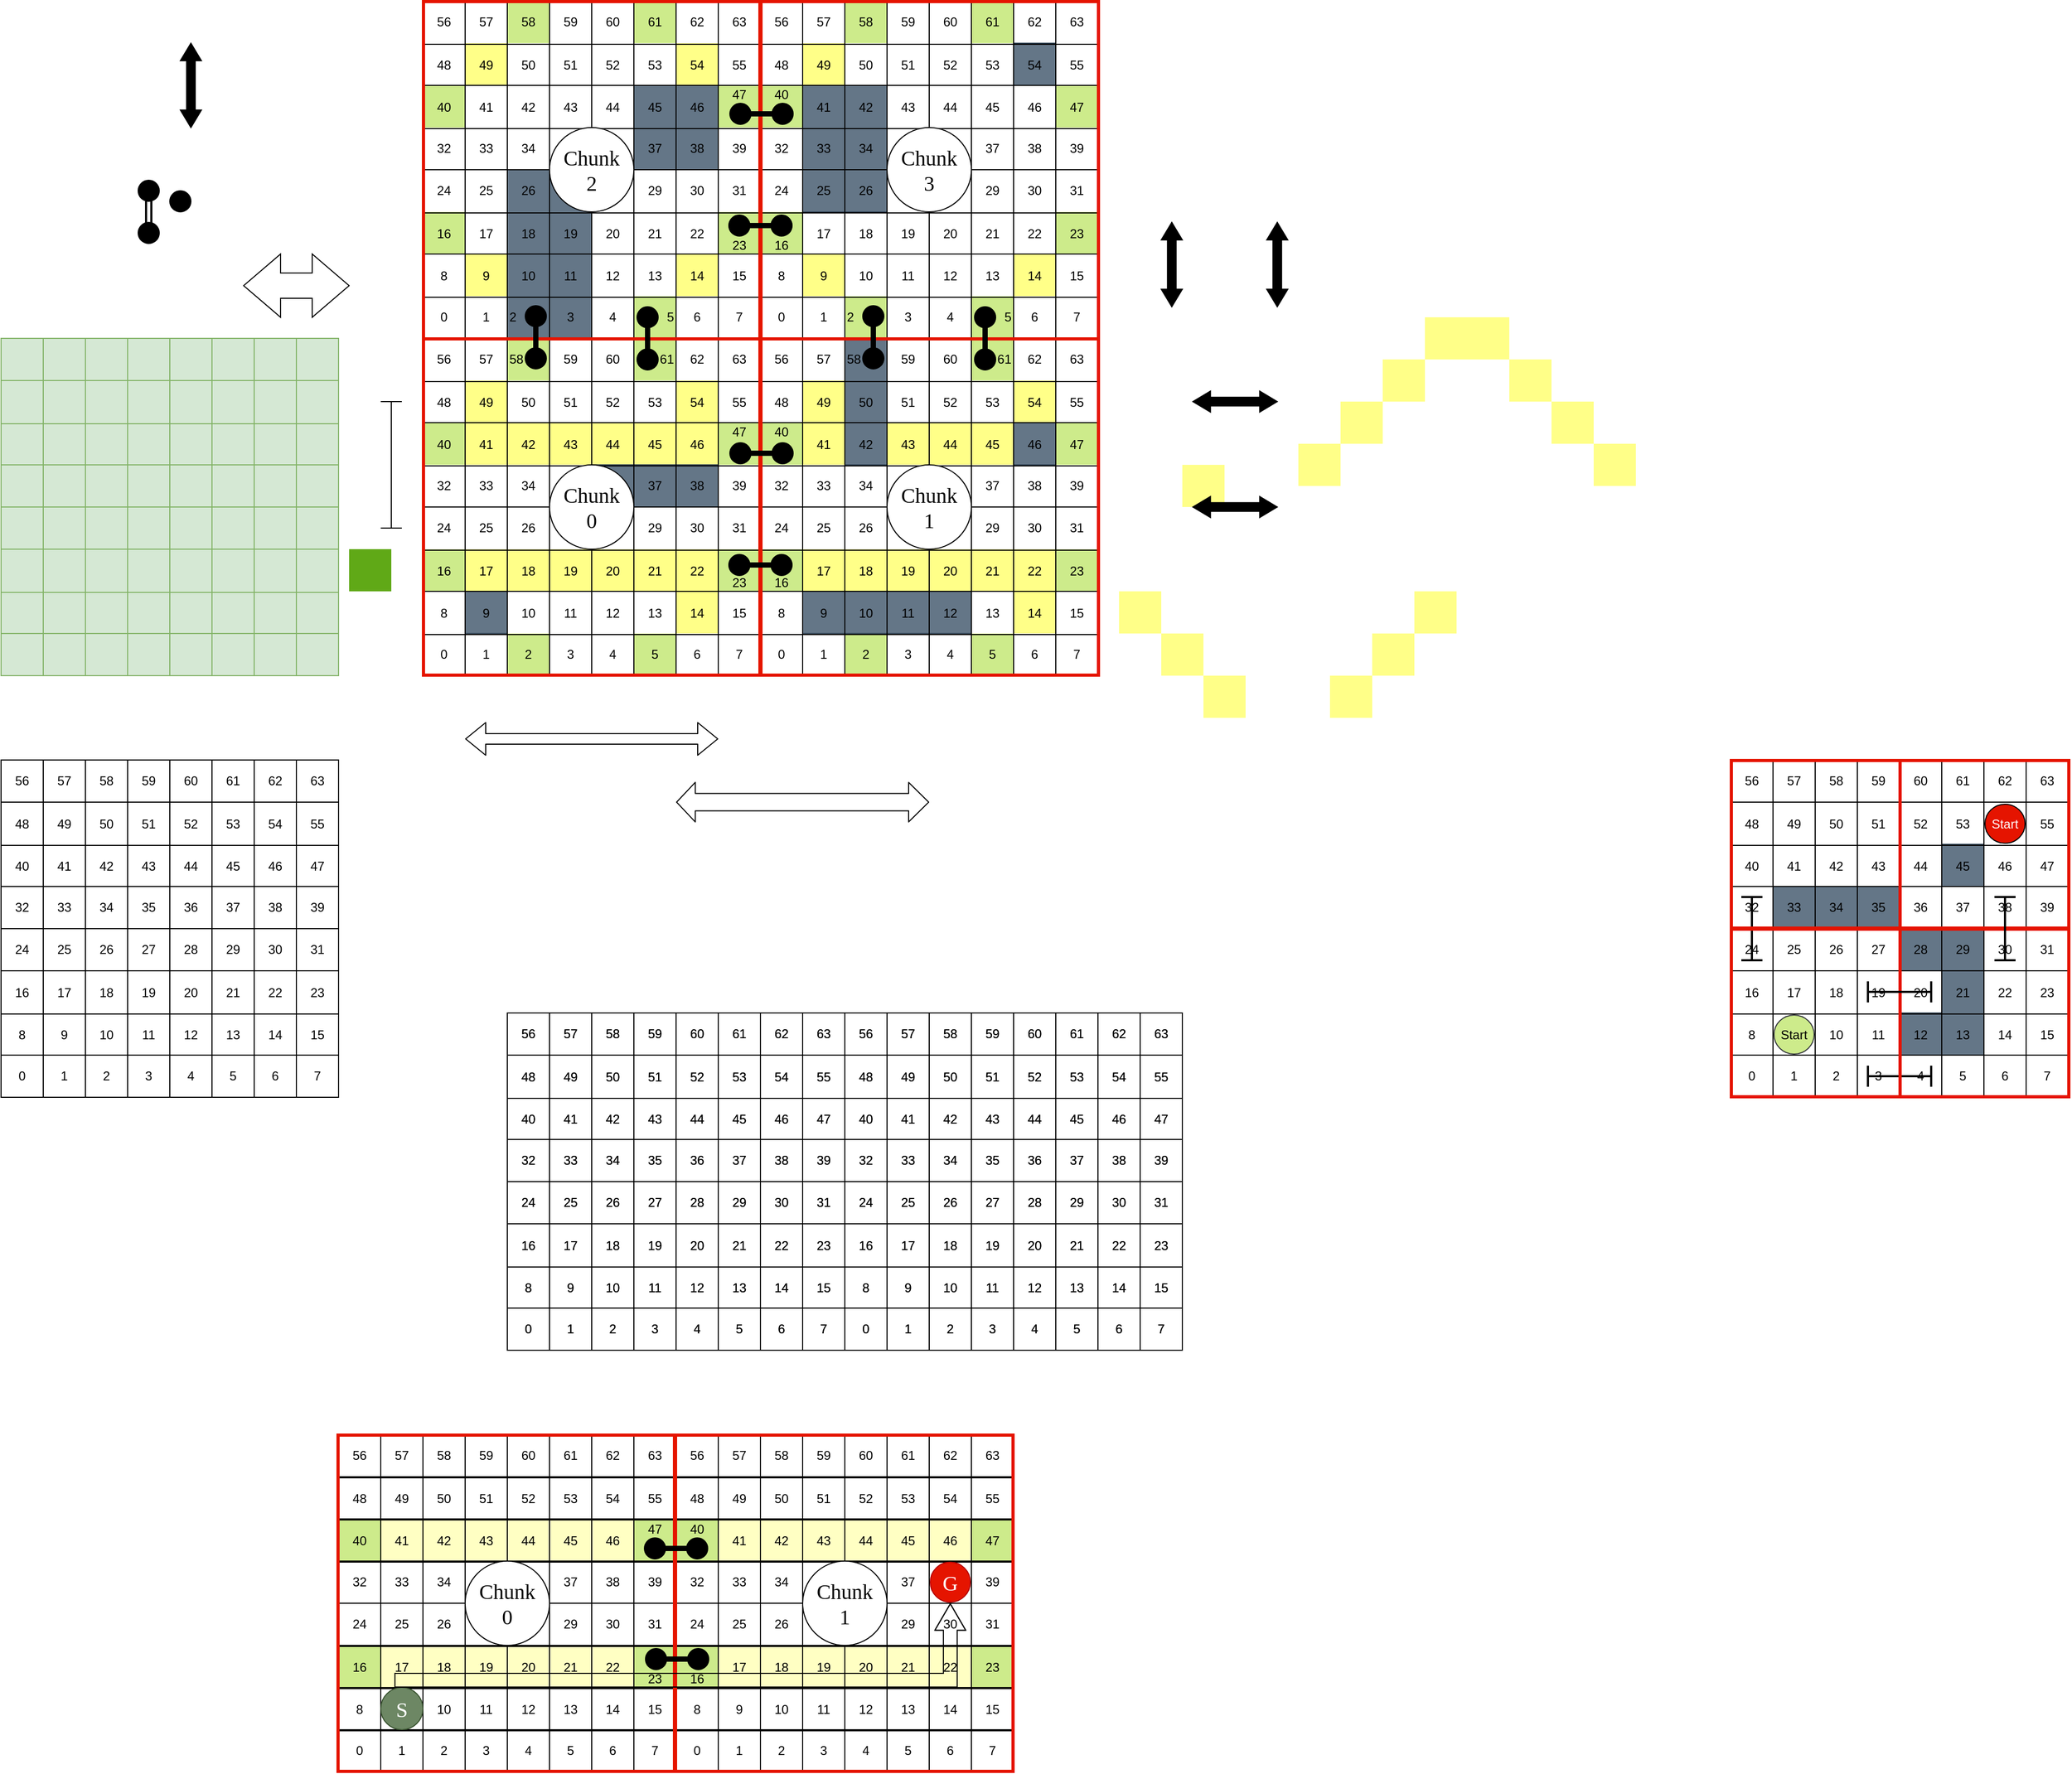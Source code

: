 <mxfile>
    <diagram id="ZAEdv7TvJuEK9jGWuxLw" name="Page-1">
        <mxGraphModel dx="948" dy="1737" grid="1" gridSize="10" guides="1" tooltips="1" connect="1" arrows="1" fold="1" page="1" pageScale="1" pageWidth="1920" pageHeight="1200" math="0" shadow="0">
            <root>
                <mxCell id="0"/>
                <mxCell id="637" value="Chemin" style="" parent="0"/>
                <mxCell id="641" value="" style="rounded=0;whiteSpace=wrap;html=1;fillColor=#ffff88;strokeColor=none;" parent="637" vertex="1">
                    <mxGeometry x="1160" y="360" width="40" height="40" as="geometry"/>
                </mxCell>
                <mxCell id="648" value="" style="rounded=0;whiteSpace=wrap;html=1;fillColor=#cdeb8b;strokeColor=none;" parent="637" vertex="1">
                    <mxGeometry x="960" y="520" width="40" height="40" as="geometry"/>
                </mxCell>
                <mxCell id="649" value="" style="rounded=0;whiteSpace=wrap;html=1;fillColor=#ffff88;strokeColor=none;" parent="637" vertex="1">
                    <mxGeometry x="1000" y="480" width="40" height="40" as="geometry"/>
                </mxCell>
                <mxCell id="650" value="" style="rounded=0;whiteSpace=wrap;html=1;fillColor=#cdeb8b;strokeColor=none;" parent="637" vertex="1">
                    <mxGeometry x="840" y="520" width="40" height="40" as="geometry"/>
                </mxCell>
                <mxCell id="651" value="" style="rounded=0;whiteSpace=wrap;html=1;fillColor=#cdeb8b;strokeColor=none;verticalAlign=middle;spacingBottom=0;" parent="637" vertex="1">
                    <mxGeometry x="1040" y="440" width="40" height="40" as="geometry"/>
                </mxCell>
                <mxCell id="653" value="" style="rounded=0;whiteSpace=wrap;html=1;fillColor=#ffff88;strokeColor=none;" parent="637" vertex="1">
                    <mxGeometry x="800" y="480" width="40" height="40" as="geometry"/>
                </mxCell>
                <mxCell id="654" value="" style="rounded=0;whiteSpace=wrap;html=1;fillColor=#cdeb8b;strokeColor=none;verticalAlign=middle;spacingBottom=0;" parent="637" vertex="1">
                    <mxGeometry x="760" y="440" width="40" height="40" as="geometry"/>
                </mxCell>
                <mxCell id="665" value="" style="group;rotation=-180;" parent="637" vertex="1" connectable="0">
                    <mxGeometry x="1270" y="220" width="320" height="160" as="geometry"/>
                </mxCell>
                <mxCell id="666" value="" style="rounded=0;whiteSpace=wrap;html=1;fillColor=#ffff88;strokeColor=none;rotation=-180;" parent="665" vertex="1">
                    <mxGeometry x="120" width="40" height="40" as="geometry"/>
                </mxCell>
                <mxCell id="667" value="" style="rounded=0;whiteSpace=wrap;html=1;fillColor=#ffff88;strokeColor=none;rotation=-180;" parent="665" vertex="1">
                    <mxGeometry x="80" y="40" width="40" height="40" as="geometry"/>
                </mxCell>
                <mxCell id="668" value="" style="rounded=0;whiteSpace=wrap;html=1;fillColor=#ffff88;strokeColor=none;rotation=-180;" parent="665" vertex="1">
                    <mxGeometry x="160" width="40" height="40" as="geometry"/>
                </mxCell>
                <mxCell id="669" value="" style="rounded=0;whiteSpace=wrap;html=1;fillColor=#ffff88;strokeColor=none;rotation=-180;" parent="665" vertex="1">
                    <mxGeometry x="40" y="80" width="40" height="40" as="geometry"/>
                </mxCell>
                <mxCell id="670" value="" style="rounded=0;whiteSpace=wrap;html=1;fillColor=#ffff88;strokeColor=none;rotation=-180;" parent="665" vertex="1">
                    <mxGeometry y="120" width="40" height="40" as="geometry"/>
                </mxCell>
                <mxCell id="671" value="" style="rounded=0;whiteSpace=wrap;html=1;fillColor=#ffff88;strokeColor=none;rotation=-180;" parent="665" vertex="1">
                    <mxGeometry x="200" y="40" width="40" height="40" as="geometry"/>
                </mxCell>
                <mxCell id="672" value="" style="rounded=0;whiteSpace=wrap;html=1;fillColor=#ffff88;strokeColor=none;rotation=-180;" parent="665" vertex="1">
                    <mxGeometry x="240" y="80" width="40" height="40" as="geometry"/>
                </mxCell>
                <mxCell id="673" value="" style="rounded=0;whiteSpace=wrap;html=1;fillColor=#ffff88;strokeColor=none;rotation=-180;" parent="665" vertex="1">
                    <mxGeometry x="280" y="120" width="40" height="40" as="geometry"/>
                </mxCell>
                <mxCell id="680" value="" style="group" parent="637" vertex="1" connectable="0">
                    <mxGeometry x="1100" y="480" width="320" height="120" as="geometry"/>
                </mxCell>
                <mxCell id="674" value="" style="rounded=0;whiteSpace=wrap;html=1;fillColor=#ffff88;strokeColor=none;" parent="680" vertex="1">
                    <mxGeometry x="200" y="80" width="40" height="40" as="geometry"/>
                </mxCell>
                <mxCell id="675" value="" style="rounded=0;whiteSpace=wrap;html=1;fillColor=#ffff88;strokeColor=none;" parent="680" vertex="1">
                    <mxGeometry x="240" y="40" width="40" height="40" as="geometry"/>
                </mxCell>
                <mxCell id="676" value="" style="rounded=0;whiteSpace=wrap;html=1;fillColor=#ffff88;strokeColor=none;" parent="680" vertex="1">
                    <mxGeometry x="80" y="80" width="40" height="40" as="geometry"/>
                </mxCell>
                <mxCell id="677" value="" style="rounded=0;whiteSpace=wrap;html=1;fillColor=#ffff88;strokeColor=none;" parent="680" vertex="1">
                    <mxGeometry x="280" width="40" height="40" as="geometry"/>
                </mxCell>
                <mxCell id="678" value="" style="rounded=0;whiteSpace=wrap;html=1;fillColor=#ffff88;strokeColor=none;" parent="680" vertex="1">
                    <mxGeometry x="40" y="40" width="40" height="40" as="geometry"/>
                </mxCell>
                <mxCell id="679" value="" style="rounded=0;whiteSpace=wrap;html=1;fillColor=#ffff88;strokeColor=none;" parent="680" vertex="1">
                    <mxGeometry width="40" height="40" as="geometry"/>
                </mxCell>
                <mxCell id="688" value="" style="group;rotation=-180;" parent="637" vertex="1" connectable="0">
                    <mxGeometry x="760" y="240" width="320" height="240" as="geometry"/>
                </mxCell>
                <mxCell id="689" value="" style="rounded=0;whiteSpace=wrap;html=1;fillColor=#cdeb8b;strokeColor=none;rotation=-180;" parent="688" vertex="1">
                    <mxGeometry x="80" width="40" height="40" as="geometry"/>
                </mxCell>
                <mxCell id="690" value="" style="rounded=0;whiteSpace=wrap;html=1;fillColor=#ffff88;strokeColor=none;rotation=-180;" parent="688" vertex="1">
                    <mxGeometry x="40" y="40" width="40" height="40" as="geometry"/>
                </mxCell>
                <mxCell id="691" value="" style="rounded=0;whiteSpace=wrap;html=1;fillColor=#cdeb8b;strokeColor=none;rotation=-180;" parent="688" vertex="1">
                    <mxGeometry x="200" width="40" height="40" as="geometry"/>
                </mxCell>
                <mxCell id="692" value="" style="rounded=0;whiteSpace=wrap;html=1;fillColor=#cdeb8b;strokeColor=none;rotation=-180;" parent="688" vertex="1">
                    <mxGeometry y="80" width="40" height="40" as="geometry"/>
                </mxCell>
                <mxCell id="693" value="" style="rounded=0;whiteSpace=wrap;html=1;fillColor=#ffff88;strokeColor=none;rotation=-180;" parent="688" vertex="1">
                    <mxGeometry x="240" y="40" width="40" height="40" as="geometry"/>
                </mxCell>
                <mxCell id="694" value="" style="rounded=0;whiteSpace=wrap;html=1;fillColor=#cdeb8b;strokeColor=none;rotation=-180;" parent="688" vertex="1">
                    <mxGeometry x="280" y="80" width="40" height="40" as="geometry"/>
                </mxCell>
                <mxCell id="1339" value="" style="rounded=0;whiteSpace=wrap;html=1;fillColor=#ffff88;strokeColor=none;verticalAlign=middle;spacingBottom=0;" parent="688" vertex="1">
                    <mxGeometry x="40" y="200" width="40" height="40" as="geometry"/>
                </mxCell>
                <mxCell id="1340" value="" style="rounded=0;whiteSpace=wrap;html=1;fillColor=#ffff88;strokeColor=none;verticalAlign=middle;spacingBottom=0;" parent="688" vertex="1">
                    <mxGeometry x="80" y="200" width="40" height="40" as="geometry"/>
                </mxCell>
                <mxCell id="1341" value="" style="rounded=0;whiteSpace=wrap;html=1;fillColor=#ffff88;strokeColor=none;verticalAlign=middle;spacingBottom=0;" parent="688" vertex="1">
                    <mxGeometry x="120" y="200" width="40" height="40" as="geometry"/>
                </mxCell>
                <mxCell id="1342" value="" style="rounded=0;whiteSpace=wrap;html=1;fillColor=#ffff88;strokeColor=none;verticalAlign=middle;spacingBottom=0;" parent="688" vertex="1">
                    <mxGeometry x="160" y="200" width="40" height="40" as="geometry"/>
                </mxCell>
                <mxCell id="1343" value="" style="rounded=0;whiteSpace=wrap;html=1;fillColor=#ffff88;strokeColor=none;verticalAlign=middle;spacingBottom=0;" parent="688" vertex="1">
                    <mxGeometry x="200" y="200" width="40" height="40" as="geometry"/>
                </mxCell>
                <mxCell id="1344" value="" style="rounded=0;whiteSpace=wrap;html=1;fillColor=#ffff88;strokeColor=none;verticalAlign=middle;spacingBottom=0;" parent="688" vertex="1">
                    <mxGeometry x="40" y="80" width="40" height="40" as="geometry"/>
                </mxCell>
                <mxCell id="1345" value="" style="rounded=0;whiteSpace=wrap;html=1;fillColor=#ffff88;strokeColor=none;verticalAlign=middle;spacingBottom=0;" parent="688" vertex="1">
                    <mxGeometry x="80" y="80" width="40" height="40" as="geometry"/>
                </mxCell>
                <mxCell id="1346" value="" style="rounded=0;whiteSpace=wrap;html=1;fillColor=#ffff88;strokeColor=none;verticalAlign=middle;spacingBottom=0;" parent="688" vertex="1">
                    <mxGeometry x="120" y="80" width="40" height="40" as="geometry"/>
                </mxCell>
                <mxCell id="1347" value="" style="rounded=0;whiteSpace=wrap;html=1;fillColor=#ffff88;strokeColor=none;verticalAlign=middle;spacingBottom=0;" parent="688" vertex="1">
                    <mxGeometry x="160" y="80" width="40" height="40" as="geometry"/>
                </mxCell>
                <mxCell id="1348" value="" style="rounded=0;whiteSpace=wrap;html=1;fillColor=#ffff88;strokeColor=none;verticalAlign=middle;spacingBottom=0;" parent="688" vertex="1">
                    <mxGeometry x="200" y="80" width="40" height="40" as="geometry"/>
                </mxCell>
                <mxCell id="695" value="" style="rounded=0;whiteSpace=wrap;html=1;fillColor=#cdeb8b;strokeColor=none;" parent="637" vertex="1">
                    <mxGeometry x="640" y="520" width="40" height="40" as="geometry"/>
                </mxCell>
                <mxCell id="696" value="" style="rounded=0;whiteSpace=wrap;html=1;fillColor=#ffff88;strokeColor=none;" parent="637" vertex="1">
                    <mxGeometry x="680" y="480" width="40" height="40" as="geometry"/>
                </mxCell>
                <mxCell id="697" value="" style="rounded=0;whiteSpace=wrap;html=1;fillColor=#cdeb8b;strokeColor=none;" parent="637" vertex="1">
                    <mxGeometry x="520" y="520" width="40" height="40" as="geometry"/>
                </mxCell>
                <mxCell id="698" value="" style="rounded=0;whiteSpace=wrap;html=1;fillColor=#cdeb8b;strokeColor=none;verticalAlign=middle;spacingBottom=0;" parent="637" vertex="1">
                    <mxGeometry x="720" y="440" width="40" height="40" as="geometry"/>
                </mxCell>
                <mxCell id="699" value="" style="rounded=0;whiteSpace=wrap;html=1;fillColor=#ffff88;strokeColor=none;" parent="637" vertex="1">
                    <mxGeometry x="480" y="480" width="40" height="40" as="geometry"/>
                </mxCell>
                <mxCell id="700" value="" style="rounded=0;whiteSpace=wrap;html=1;fillColor=#cdeb8b;strokeColor=none;verticalAlign=middle;spacingBottom=0;" parent="637" vertex="1">
                    <mxGeometry x="440" y="440" width="40" height="40" as="geometry"/>
                </mxCell>
                <mxCell id="701" value="" style="group;rotation=-180;" parent="637" vertex="1" connectable="0">
                    <mxGeometry x="440" y="240" width="320" height="120" as="geometry"/>
                </mxCell>
                <mxCell id="702" value="" style="rounded=0;whiteSpace=wrap;html=1;fillColor=#cdeb8b;strokeColor=none;rotation=-180;" parent="701" vertex="1">
                    <mxGeometry x="80" width="40" height="40" as="geometry"/>
                </mxCell>
                <mxCell id="703" value="" style="rounded=0;whiteSpace=wrap;html=1;fillColor=#ffff88;strokeColor=none;rotation=-180;" parent="701" vertex="1">
                    <mxGeometry x="40" y="40" width="40" height="40" as="geometry"/>
                </mxCell>
                <mxCell id="704" value="" style="rounded=0;whiteSpace=wrap;html=1;fillColor=#cdeb8b;strokeColor=none;rotation=-180;" parent="701" vertex="1">
                    <mxGeometry x="200" width="40" height="40" as="geometry"/>
                </mxCell>
                <mxCell id="705" value="" style="rounded=0;whiteSpace=wrap;html=1;fillColor=#cdeb8b;strokeColor=none;rotation=-180;" parent="701" vertex="1">
                    <mxGeometry y="80" width="40" height="40" as="geometry"/>
                </mxCell>
                <mxCell id="706" value="" style="rounded=0;whiteSpace=wrap;html=1;fillColor=#ffff88;strokeColor=none;rotation=-180;" parent="701" vertex="1">
                    <mxGeometry x="240" y="40" width="40" height="40" as="geometry"/>
                </mxCell>
                <mxCell id="707" value="" style="rounded=0;whiteSpace=wrap;html=1;fillColor=#cdeb8b;strokeColor=none;rotation=-180;" parent="701" vertex="1">
                    <mxGeometry x="280" y="80" width="40" height="40" as="geometry"/>
                </mxCell>
                <mxCell id="708" value="" style="rounded=0;whiteSpace=wrap;html=1;fillColor=#cdeb8b;strokeColor=none;" parent="637" vertex="1">
                    <mxGeometry x="960" y="200" width="40" height="40" as="geometry"/>
                </mxCell>
                <mxCell id="709" value="" style="rounded=0;whiteSpace=wrap;html=1;fillColor=#ffff88;strokeColor=none;" parent="637" vertex="1">
                    <mxGeometry x="1000" y="160" width="40" height="40" as="geometry"/>
                </mxCell>
                <mxCell id="710" value="" style="rounded=0;whiteSpace=wrap;html=1;fillColor=#cdeb8b;strokeColor=none;" parent="637" vertex="1">
                    <mxGeometry x="840" y="200" width="40" height="40" as="geometry"/>
                </mxCell>
                <mxCell id="711" value="" style="rounded=0;whiteSpace=wrap;html=1;fillColor=#cdeb8b;strokeColor=none;" parent="637" vertex="1">
                    <mxGeometry x="1040" y="120" width="40" height="40" as="geometry"/>
                </mxCell>
                <mxCell id="712" value="" style="rounded=0;whiteSpace=wrap;html=1;fillColor=#ffff88;strokeColor=none;" parent="637" vertex="1">
                    <mxGeometry x="800" y="160" width="40" height="40" as="geometry"/>
                </mxCell>
                <mxCell id="713" value="" style="rounded=0;whiteSpace=wrap;html=1;fillColor=#cdeb8b;strokeColor=none;" parent="637" vertex="1">
                    <mxGeometry x="760" y="120" width="40" height="40" as="geometry"/>
                </mxCell>
                <mxCell id="714" value="" style="group;rotation=-180;" parent="637" vertex="1" connectable="0">
                    <mxGeometry x="760" y="-80" width="320" height="120" as="geometry"/>
                </mxCell>
                <mxCell id="715" value="" style="rounded=0;whiteSpace=wrap;html=1;fillColor=#cdeb8b;strokeColor=none;rotation=-180;" parent="714" vertex="1">
                    <mxGeometry x="80" width="40" height="40" as="geometry"/>
                </mxCell>
                <mxCell id="716" value="" style="rounded=0;whiteSpace=wrap;html=1;fillColor=#ffff88;strokeColor=none;rotation=-180;" parent="714" vertex="1">
                    <mxGeometry x="40" y="40" width="40" height="40" as="geometry"/>
                </mxCell>
                <mxCell id="717" value="" style="rounded=0;whiteSpace=wrap;html=1;fillColor=#cdeb8b;strokeColor=none;rotation=-180;" parent="714" vertex="1">
                    <mxGeometry x="200" width="40" height="40" as="geometry"/>
                </mxCell>
                <mxCell id="718" value="" style="rounded=0;whiteSpace=wrap;html=1;fillColor=#cdeb8b;strokeColor=none;rotation=-180;" parent="714" vertex="1">
                    <mxGeometry y="80" width="40" height="40" as="geometry"/>
                </mxCell>
                <mxCell id="719" value="" style="rounded=0;whiteSpace=wrap;html=1;fillColor=#ffff88;strokeColor=none;rotation=-180;" parent="714" vertex="1">
                    <mxGeometry x="240" y="40" width="40" height="40" as="geometry"/>
                </mxCell>
                <mxCell id="720" value="" style="rounded=0;whiteSpace=wrap;html=1;fillColor=#cdeb8b;strokeColor=none;rotation=-180;" parent="714" vertex="1">
                    <mxGeometry x="280" y="80" width="40" height="40" as="geometry"/>
                </mxCell>
                <mxCell id="721" value="" style="rounded=0;whiteSpace=wrap;html=1;fillColor=#cdeb8b;strokeColor=none;" parent="637" vertex="1">
                    <mxGeometry x="640" y="200" width="40" height="40" as="geometry"/>
                </mxCell>
                <mxCell id="722" value="" style="rounded=0;whiteSpace=wrap;html=1;fillColor=#ffff88;strokeColor=none;" parent="637" vertex="1">
                    <mxGeometry x="680" y="160" width="40" height="40" as="geometry"/>
                </mxCell>
                <mxCell id="723" value="" style="rounded=0;whiteSpace=wrap;html=1;fillColor=#cdeb8b;strokeColor=none;" parent="637" vertex="1">
                    <mxGeometry x="520" y="200" width="40" height="40" as="geometry"/>
                </mxCell>
                <mxCell id="724" value="" style="rounded=0;whiteSpace=wrap;html=1;fillColor=#cdeb8b;strokeColor=none;" parent="637" vertex="1">
                    <mxGeometry x="720" y="120" width="40" height="40" as="geometry"/>
                </mxCell>
                <mxCell id="725" value="" style="rounded=0;whiteSpace=wrap;html=1;fillColor=#ffff88;strokeColor=none;" parent="637" vertex="1">
                    <mxGeometry x="480" y="160" width="40" height="40" as="geometry"/>
                </mxCell>
                <mxCell id="726" value="" style="rounded=0;whiteSpace=wrap;html=1;fillColor=#cdeb8b;strokeColor=none;" parent="637" vertex="1">
                    <mxGeometry x="440" y="120" width="40" height="40" as="geometry"/>
                </mxCell>
                <mxCell id="727" value="" style="group;rotation=-180;" parent="637" vertex="1" connectable="0">
                    <mxGeometry x="440" y="-80" width="320" height="120" as="geometry"/>
                </mxCell>
                <mxCell id="728" value="" style="rounded=0;whiteSpace=wrap;html=1;fillColor=#cdeb8b;strokeColor=none;rotation=-180;" parent="727" vertex="1">
                    <mxGeometry x="80" width="40" height="40" as="geometry"/>
                </mxCell>
                <mxCell id="729" value="" style="rounded=0;whiteSpace=wrap;html=1;fillColor=#ffff88;strokeColor=none;rotation=-180;" parent="727" vertex="1">
                    <mxGeometry x="40" y="40" width="40" height="40" as="geometry"/>
                </mxCell>
                <mxCell id="730" value="" style="rounded=0;whiteSpace=wrap;html=1;fillColor=#cdeb8b;strokeColor=none;rotation=-180;" parent="727" vertex="1">
                    <mxGeometry x="200" width="40" height="40" as="geometry"/>
                </mxCell>
                <mxCell id="731" value="" style="rounded=0;whiteSpace=wrap;html=1;fillColor=#cdeb8b;strokeColor=none;rotation=-180;" parent="727" vertex="1">
                    <mxGeometry y="80" width="40" height="40" as="geometry"/>
                </mxCell>
                <mxCell id="732" value="" style="rounded=0;whiteSpace=wrap;html=1;fillColor=#ffff88;strokeColor=none;rotation=-180;" parent="727" vertex="1">
                    <mxGeometry x="240" y="40" width="40" height="40" as="geometry"/>
                </mxCell>
                <mxCell id="733" value="" style="rounded=0;whiteSpace=wrap;html=1;fillColor=#cdeb8b;strokeColor=none;rotation=-180;" parent="727" vertex="1">
                    <mxGeometry x="280" y="80" width="40" height="40" as="geometry"/>
                </mxCell>
                <mxCell id="1301" value="" style="rounded=0;whiteSpace=wrap;html=1;fillColor=#60a917;strokeColor=none;verticalAlign=middle;spacingBottom=0;fontColor=#ffffff;" parent="637" vertex="1">
                    <mxGeometry x="370" y="440" width="40" height="40" as="geometry"/>
                </mxCell>
                <mxCell id="1302" value="" style="rounded=0;whiteSpace=wrap;html=1;fillColor=#ffff88;strokeColor=none;verticalAlign=middle;spacingBottom=0;" parent="637" vertex="1">
                    <mxGeometry x="480" y="440" width="40" height="40" as="geometry"/>
                </mxCell>
                <mxCell id="1303" value="" style="rounded=0;whiteSpace=wrap;html=1;fillColor=#ffff88;strokeColor=none;verticalAlign=middle;spacingBottom=0;" parent="637" vertex="1">
                    <mxGeometry x="520" y="440" width="40" height="40" as="geometry"/>
                </mxCell>
                <mxCell id="1304" value="" style="rounded=0;whiteSpace=wrap;html=1;fillColor=#ffff88;strokeColor=none;verticalAlign=middle;spacingBottom=0;" parent="637" vertex="1">
                    <mxGeometry x="560" y="440" width="40" height="40" as="geometry"/>
                </mxCell>
                <mxCell id="1305" value="" style="rounded=0;whiteSpace=wrap;html=1;fillColor=#ffff88;strokeColor=none;verticalAlign=middle;spacingBottom=0;" parent="637" vertex="1">
                    <mxGeometry x="600" y="440" width="40" height="40" as="geometry"/>
                </mxCell>
                <mxCell id="1306" value="" style="rounded=0;whiteSpace=wrap;html=1;fillColor=#ffff88;strokeColor=none;verticalAlign=middle;spacingBottom=0;" parent="637" vertex="1">
                    <mxGeometry x="640" y="440" width="40" height="40" as="geometry"/>
                </mxCell>
                <mxCell id="1307" value="" style="rounded=0;whiteSpace=wrap;html=1;fillColor=#ffff88;strokeColor=none;verticalAlign=middle;spacingBottom=0;" parent="637" vertex="1">
                    <mxGeometry x="680" y="440" width="40" height="40" as="geometry"/>
                </mxCell>
                <mxCell id="1308" value="" style="rounded=0;whiteSpace=wrap;html=1;fillColor=#ffff88;strokeColor=none;verticalAlign=middle;spacingBottom=0;" parent="637" vertex="1">
                    <mxGeometry x="480" y="320" width="40" height="40" as="geometry"/>
                </mxCell>
                <mxCell id="1309" value="" style="rounded=0;whiteSpace=wrap;html=1;fillColor=#ffff88;strokeColor=none;verticalAlign=middle;spacingBottom=0;" parent="637" vertex="1">
                    <mxGeometry x="520" y="320" width="40" height="40" as="geometry"/>
                </mxCell>
                <mxCell id="1310" value="" style="rounded=0;whiteSpace=wrap;html=1;fillColor=#ffff88;strokeColor=none;verticalAlign=middle;spacingBottom=0;" parent="637" vertex="1">
                    <mxGeometry x="560" y="320" width="40" height="40" as="geometry"/>
                </mxCell>
                <mxCell id="1311" value="" style="rounded=0;whiteSpace=wrap;html=1;fillColor=#ffff88;strokeColor=none;verticalAlign=middle;spacingBottom=0;" parent="637" vertex="1">
                    <mxGeometry x="600" y="320" width="40" height="40" as="geometry"/>
                </mxCell>
                <mxCell id="1312" value="" style="rounded=0;whiteSpace=wrap;html=1;fillColor=#ffff88;strokeColor=none;verticalAlign=middle;spacingBottom=0;" parent="637" vertex="1">
                    <mxGeometry x="640" y="320" width="40" height="40" as="geometry"/>
                </mxCell>
                <mxCell id="1313" value="" style="rounded=0;whiteSpace=wrap;html=1;fillColor=#ffff88;strokeColor=none;verticalAlign=middle;spacingBottom=0;" parent="637" vertex="1">
                    <mxGeometry x="680" y="320" width="40" height="40" as="geometry"/>
                </mxCell>
                <mxCell id="1322" value="" style="shape=crossbar;whiteSpace=wrap;html=1;rounded=1;direction=south;fontFamily=Times New Roman;fontSize=20;strokeColor=#000000;fillColor=#000000;" parent="637" vertex="1">
                    <mxGeometry x="400" y="300" width="20" height="120" as="geometry"/>
                </mxCell>
                <mxCell id="1349" value="" style="rounded=0;whiteSpace=wrap;html=1;fillColor=#ffff88;strokeColor=none;verticalAlign=middle;spacingBottom=0;" parent="637" vertex="1">
                    <mxGeometry x="1000" y="440" width="40" height="40" as="geometry"/>
                </mxCell>
                <mxCell id="1350" value="" style="rounded=0;whiteSpace=wrap;html=1;fillColor=#ffff88;strokeColor=none;verticalAlign=middle;spacingBottom=0;" parent="637" vertex="1">
                    <mxGeometry x="1000" y="320" width="40" height="40" as="geometry"/>
                </mxCell>
                <mxCell id="2898" value="" style="rounded=0;whiteSpace=wrap;html=1;fillColor=#cdeb8b;strokeColor=none;verticalAlign=middle;spacingBottom=0;" parent="637" vertex="1">
                    <mxGeometry x="960" y="1481" width="40" height="40" as="geometry"/>
                </mxCell>
                <mxCell id="2899" value="" style="rounded=0;whiteSpace=wrap;html=1;fillColor=#cdeb8b;strokeColor=none;verticalAlign=middle;spacingBottom=3;labelPosition=center;verticalLabelPosition=middle;align=left;" parent="637" vertex="1">
                    <mxGeometry x="680" y="1481" width="40" height="40" as="geometry"/>
                </mxCell>
                <mxCell id="2900" value="" style="rounded=0;whiteSpace=wrap;html=1;fillColor=#cdeb8b;strokeColor=none;rotation=-180;" parent="637" vertex="1">
                    <mxGeometry x="680" y="1361" width="40" height="40" as="geometry"/>
                </mxCell>
                <mxCell id="2901" value="" style="rounded=0;whiteSpace=wrap;html=1;fillColor=#cdeb8b;strokeColor=none;rotation=-180;" parent="637" vertex="1">
                    <mxGeometry x="960" y="1361" width="40" height="40" as="geometry"/>
                </mxCell>
                <mxCell id="2902" value="" style="rounded=0;whiteSpace=wrap;html=1;fillColor=#ffff88;strokeColor=none;verticalAlign=middle;spacingBottom=0;opacity=50;" parent="637" vertex="1">
                    <mxGeometry x="720" y="1481" width="40" height="40" as="geometry"/>
                </mxCell>
                <mxCell id="2903" value="" style="rounded=0;whiteSpace=wrap;html=1;fillColor=#ffff88;strokeColor=none;verticalAlign=middle;spacingBottom=0;opacity=50;" parent="637" vertex="1">
                    <mxGeometry x="760" y="1481" width="40" height="40" as="geometry"/>
                </mxCell>
                <mxCell id="2904" value="" style="rounded=0;whiteSpace=wrap;html=1;fillColor=#ffff88;strokeColor=none;verticalAlign=middle;spacingBottom=0;opacity=50;" parent="637" vertex="1">
                    <mxGeometry x="800" y="1481" width="40" height="40" as="geometry"/>
                </mxCell>
                <mxCell id="2905" value="" style="rounded=0;whiteSpace=wrap;html=1;fillColor=#ffff88;strokeColor=none;verticalAlign=middle;spacingBottom=0;opacity=50;" parent="637" vertex="1">
                    <mxGeometry x="840" y="1481" width="40" height="40" as="geometry"/>
                </mxCell>
                <mxCell id="2906" value="" style="rounded=0;whiteSpace=wrap;html=1;fillColor=#ffff88;strokeColor=none;verticalAlign=middle;spacingBottom=0;opacity=50;" parent="637" vertex="1">
                    <mxGeometry x="880" y="1481" width="40" height="40" as="geometry"/>
                </mxCell>
                <mxCell id="2907" value="" style="rounded=0;whiteSpace=wrap;html=1;fillColor=#ffff88;strokeColor=none;verticalAlign=middle;spacingBottom=0;opacity=50;" parent="637" vertex="1">
                    <mxGeometry x="720" y="1361" width="40" height="40" as="geometry"/>
                </mxCell>
                <mxCell id="2908" value="" style="rounded=0;whiteSpace=wrap;html=1;fillColor=#ffff88;strokeColor=none;verticalAlign=middle;spacingBottom=0;opacity=50;" parent="637" vertex="1">
                    <mxGeometry x="760" y="1361" width="40" height="40" as="geometry"/>
                </mxCell>
                <mxCell id="2909" value="" style="rounded=0;whiteSpace=wrap;html=1;fillColor=#ffff88;strokeColor=none;verticalAlign=middle;spacingBottom=0;opacity=50;" parent="637" vertex="1">
                    <mxGeometry x="800" y="1361" width="40" height="40" as="geometry"/>
                </mxCell>
                <mxCell id="2910" value="" style="rounded=0;whiteSpace=wrap;html=1;fillColor=#ffff88;strokeColor=none;verticalAlign=middle;spacingBottom=0;opacity=50;" parent="637" vertex="1">
                    <mxGeometry x="840" y="1361" width="40" height="40" as="geometry"/>
                </mxCell>
                <mxCell id="2911" value="" style="rounded=0;whiteSpace=wrap;html=1;fillColor=#ffff88;strokeColor=none;verticalAlign=middle;spacingBottom=0;opacity=50;" parent="637" vertex="1">
                    <mxGeometry x="880" y="1361" width="40" height="40" as="geometry"/>
                </mxCell>
                <mxCell id="2912" value="" style="rounded=0;whiteSpace=wrap;html=1;fillColor=#cdeb8b;strokeColor=none;verticalAlign=middle;spacingBottom=3;labelPosition=center;verticalLabelPosition=middle;align=left;" parent="637" vertex="1">
                    <mxGeometry x="640" y="1481" width="40" height="40" as="geometry"/>
                </mxCell>
                <mxCell id="2913" value="" style="rounded=0;whiteSpace=wrap;html=1;fillColor=#cdeb8b;strokeColor=none;verticalAlign=middle;spacingBottom=0;" parent="637" vertex="1">
                    <mxGeometry x="360" y="1481" width="40" height="40" as="geometry"/>
                </mxCell>
                <mxCell id="2914" value="" style="rounded=0;whiteSpace=wrap;html=1;fillColor=#cdeb8b;strokeColor=none;rotation=-180;" parent="637" vertex="1">
                    <mxGeometry x="360" y="1361" width="40" height="40" as="geometry"/>
                </mxCell>
                <mxCell id="2915" value="" style="rounded=0;whiteSpace=wrap;html=1;fillColor=#cdeb8b;strokeColor=none;rotation=-180;" parent="637" vertex="1">
                    <mxGeometry x="640" y="1361" width="40" height="40" as="geometry"/>
                </mxCell>
                <mxCell id="2916" value="" style="rounded=0;whiteSpace=wrap;html=1;fillColor=#ffff88;strokeColor=none;verticalAlign=middle;spacingBottom=0;opacity=50;" parent="637" vertex="1">
                    <mxGeometry x="400" y="1481" width="40" height="40" as="geometry"/>
                </mxCell>
                <mxCell id="2917" value="" style="rounded=0;whiteSpace=wrap;html=1;fillColor=#ffff88;strokeColor=none;verticalAlign=middle;spacingBottom=0;opacity=50;" parent="637" vertex="1">
                    <mxGeometry x="440" y="1481" width="40" height="40" as="geometry"/>
                </mxCell>
                <mxCell id="2918" value="" style="rounded=0;whiteSpace=wrap;html=1;fillColor=#ffff88;strokeColor=none;verticalAlign=middle;spacingBottom=0;opacity=50;" parent="637" vertex="1">
                    <mxGeometry x="480" y="1481" width="40" height="40" as="geometry"/>
                </mxCell>
                <mxCell id="2919" value="" style="rounded=0;whiteSpace=wrap;html=1;fillColor=#ffff88;strokeColor=none;verticalAlign=middle;spacingBottom=0;opacity=50;" parent="637" vertex="1">
                    <mxGeometry x="520" y="1481" width="40" height="40" as="geometry"/>
                </mxCell>
                <mxCell id="2920" value="" style="rounded=0;whiteSpace=wrap;html=1;fillColor=#ffff88;strokeColor=none;verticalAlign=middle;spacingBottom=0;opacity=50;" parent="637" vertex="1">
                    <mxGeometry x="560" y="1481" width="40" height="40" as="geometry"/>
                </mxCell>
                <mxCell id="2921" value="" style="rounded=0;whiteSpace=wrap;html=1;fillColor=#ffff88;strokeColor=none;verticalAlign=middle;spacingBottom=0;opacity=50;" parent="637" vertex="1">
                    <mxGeometry x="600" y="1481" width="40" height="40" as="geometry"/>
                </mxCell>
                <mxCell id="2922" value="" style="rounded=0;whiteSpace=wrap;html=1;fillColor=#ffff88;strokeColor=none;verticalAlign=middle;spacingBottom=0;opacity=50;" parent="637" vertex="1">
                    <mxGeometry x="400" y="1361" width="40" height="40" as="geometry"/>
                </mxCell>
                <mxCell id="2923" value="" style="rounded=0;whiteSpace=wrap;html=1;fillColor=#ffff88;strokeColor=none;verticalAlign=middle;spacingBottom=0;opacity=50;" parent="637" vertex="1">
                    <mxGeometry x="440" y="1361" width="40" height="40" as="geometry"/>
                </mxCell>
                <mxCell id="2924" value="" style="rounded=0;whiteSpace=wrap;html=1;fillColor=#ffff88;strokeColor=none;verticalAlign=middle;spacingBottom=0;opacity=50;" parent="637" vertex="1">
                    <mxGeometry x="480" y="1361" width="40" height="40" as="geometry"/>
                </mxCell>
                <mxCell id="2925" value="" style="rounded=0;whiteSpace=wrap;html=1;fillColor=#ffff88;strokeColor=none;verticalAlign=middle;spacingBottom=0;opacity=50;" parent="637" vertex="1">
                    <mxGeometry x="520" y="1361" width="40" height="40" as="geometry"/>
                </mxCell>
                <mxCell id="2926" value="" style="rounded=0;whiteSpace=wrap;html=1;fillColor=#ffff88;strokeColor=none;verticalAlign=middle;spacingBottom=0;opacity=50;" parent="637" vertex="1">
                    <mxGeometry x="560" y="1361" width="40" height="40" as="geometry"/>
                </mxCell>
                <mxCell id="2927" value="" style="rounded=0;whiteSpace=wrap;html=1;fillColor=#ffff88;strokeColor=none;verticalAlign=middle;spacingBottom=0;opacity=50;" parent="637" vertex="1">
                    <mxGeometry x="600" y="1361" width="40" height="40" as="geometry"/>
                </mxCell>
                <mxCell id="2928" value="" style="rounded=0;whiteSpace=wrap;html=1;fillColor=#ffff88;strokeColor=none;verticalAlign=middle;spacingBottom=0;opacity=50;" parent="637" vertex="1">
                    <mxGeometry x="920" y="1481" width="40" height="40" as="geometry"/>
                </mxCell>
                <mxCell id="2929" value="" style="rounded=0;whiteSpace=wrap;html=1;fillColor=#ffff88;strokeColor=none;verticalAlign=middle;spacingBottom=0;opacity=50;" parent="637" vertex="1">
                    <mxGeometry x="920" y="1361" width="40" height="40" as="geometry"/>
                </mxCell>
                <mxCell id="627" value="Obstacles" style="locked=1;" parent="0"/>
                <mxCell id="628" value="" style="rounded=0;whiteSpace=wrap;html=1;fillColor=#647687;fontColor=#ffffff;strokeColor=#314354;" parent="627" vertex="1">
                    <mxGeometry x="600" y="360" width="120" height="40" as="geometry"/>
                </mxCell>
                <mxCell id="629" value="" style="rounded=0;whiteSpace=wrap;html=1;fillColor=#647687;fontColor=#ffffff;strokeColor=#314354;" parent="627" vertex="1">
                    <mxGeometry x="800" y="480" width="160" height="40" as="geometry"/>
                </mxCell>
                <mxCell id="630" value="" style="rounded=0;whiteSpace=wrap;html=1;fillColor=#647687;fontColor=#ffffff;strokeColor=#314354;rotation=90;" parent="627" vertex="1">
                    <mxGeometry x="800" y="280" width="120" height="40" as="geometry"/>
                </mxCell>
                <mxCell id="631" value="" style="rounded=0;whiteSpace=wrap;html=1;fillColor=#647687;fontColor=#ffffff;strokeColor=#314354;rotation=90;" parent="627" vertex="1">
                    <mxGeometry x="780" y="20" width="120" height="80" as="geometry"/>
                </mxCell>
                <mxCell id="632" value="" style="rounded=0;whiteSpace=wrap;html=1;fillColor=#647687;fontColor=#ffffff;strokeColor=#314354;rotation=90;" parent="627" vertex="1">
                    <mxGeometry x="480" y="120" width="160" height="80" as="geometry"/>
                </mxCell>
                <mxCell id="633" value="" style="rounded=0;whiteSpace=wrap;html=1;fillColor=#647687;fontColor=#ffffff;strokeColor=#314354;rotation=90;" parent="627" vertex="1">
                    <mxGeometry x="640" width="80" height="80" as="geometry"/>
                </mxCell>
                <mxCell id="634" value="" style="rounded=0;whiteSpace=wrap;html=1;fillColor=#647687;fontColor=#ffffff;strokeColor=#314354;rotation=90;" parent="627" vertex="1">
                    <mxGeometry x="480" y="480" width="40" height="40" as="geometry"/>
                </mxCell>
                <mxCell id="635" value="" style="rounded=0;whiteSpace=wrap;html=1;fillColor=#647687;fontColor=#ffffff;strokeColor=#314354;rotation=90;" parent="627" vertex="1">
                    <mxGeometry x="1000" y="320" width="40" height="40" as="geometry"/>
                </mxCell>
                <mxCell id="636" value="" style="rounded=0;whiteSpace=wrap;html=1;fillColor=#647687;fontColor=#ffffff;strokeColor=#314354;rotation=90;" parent="627" vertex="1">
                    <mxGeometry x="1000" y="-40" width="40" height="40" as="geometry"/>
                </mxCell>
                <mxCell id="3636" value="" style="rounded=0;whiteSpace=wrap;html=1;fillColor=#647687;fontColor=#ffffff;strokeColor=#314354;rotation=90;" vertex="1" parent="627">
                    <mxGeometry x="1840" y="840" width="120" height="40" as="geometry"/>
                </mxCell>
                <mxCell id="3637" value="" style="rounded=0;whiteSpace=wrap;html=1;fillColor=#647687;fontColor=#ffffff;strokeColor=#314354;rotation=90;" vertex="1" parent="627">
                    <mxGeometry x="1840" y="880" width="40" height="40" as="geometry"/>
                </mxCell>
                <mxCell id="3638" value="" style="rounded=0;whiteSpace=wrap;html=1;fillColor=#647687;fontColor=#ffffff;strokeColor=#314354;rotation=90;" vertex="1" parent="627">
                    <mxGeometry x="1880" y="720" width="40" height="40" as="geometry"/>
                </mxCell>
                <mxCell id="3639" value="" style="rounded=0;whiteSpace=wrap;html=1;fillColor=#647687;fontColor=#ffffff;strokeColor=#314354;rotation=90;" vertex="1" parent="627">
                    <mxGeometry x="1760" y="720" width="40" height="120" as="geometry"/>
                </mxCell>
                <mxCell id="3640" value="" style="shape=crossbar;whiteSpace=wrap;html=1;rounded=1;strokeColor=#000000;strokeWidth=2;rotation=90;" vertex="1" parent="627">
                    <mxGeometry x="1670" y="790" width="60" height="20" as="geometry"/>
                </mxCell>
                <mxCell id="3641" value="" style="rounded=0;whiteSpace=wrap;html=1;fillColor=#647687;fontColor=#ffffff;strokeColor=#314354;rotation=90;" vertex="1" parent="627">
                    <mxGeometry x="1840" y="800" width="40" height="40" as="geometry"/>
                </mxCell>
                <mxCell id="3642" value="" style="shape=crossbar;whiteSpace=wrap;html=1;rounded=1;strokeColor=#000000;strokeWidth=2;" vertex="1" parent="627">
                    <mxGeometry x="1810" y="930" width="60" height="20" as="geometry"/>
                </mxCell>
                <mxCell id="740" value="Index" style="locked=1;" parent="0"/>
                <mxCell id="815" value="" style="shape=table;startSize=0;container=1;collapsible=0;childLayout=tableLayout;" parent="740" vertex="1">
                    <mxGeometry x="40" y="640" width="320" height="320" as="geometry"/>
                </mxCell>
                <mxCell id="816" value="" style="shape=partialRectangle;collapsible=0;dropTarget=0;pointerEvents=0;fillColor=none;top=0;left=0;bottom=0;right=0;points=[[0,0.5],[1,0.5]];portConstraint=eastwest;" parent="815" vertex="1">
                    <mxGeometry width="320" height="40" as="geometry"/>
                </mxCell>
                <mxCell id="817" value="56" style="shape=partialRectangle;html=1;whiteSpace=wrap;connectable=0;overflow=hidden;fillColor=none;top=0;left=0;bottom=0;right=0;pointerEvents=1;" parent="816" vertex="1">
                    <mxGeometry width="40" height="40" as="geometry">
                        <mxRectangle width="40" height="40" as="alternateBounds"/>
                    </mxGeometry>
                </mxCell>
                <mxCell id="818" value="57" style="shape=partialRectangle;html=1;whiteSpace=wrap;connectable=0;overflow=hidden;fillColor=none;top=0;left=0;bottom=0;right=0;pointerEvents=1;" parent="816" vertex="1">
                    <mxGeometry x="40" width="40" height="40" as="geometry">
                        <mxRectangle width="40" height="40" as="alternateBounds"/>
                    </mxGeometry>
                </mxCell>
                <mxCell id="819" value="58" style="shape=partialRectangle;html=1;whiteSpace=wrap;connectable=0;overflow=hidden;fillColor=none;top=0;left=0;bottom=0;right=0;pointerEvents=1;" parent="816" vertex="1">
                    <mxGeometry x="80" width="40" height="40" as="geometry">
                        <mxRectangle width="40" height="40" as="alternateBounds"/>
                    </mxGeometry>
                </mxCell>
                <mxCell id="820" value="59" style="shape=partialRectangle;html=1;whiteSpace=wrap;connectable=0;overflow=hidden;fillColor=none;top=0;left=0;bottom=0;right=0;pointerEvents=1;" parent="816" vertex="1">
                    <mxGeometry x="120" width="40" height="40" as="geometry">
                        <mxRectangle width="40" height="40" as="alternateBounds"/>
                    </mxGeometry>
                </mxCell>
                <mxCell id="821" value="60" style="shape=partialRectangle;html=1;whiteSpace=wrap;connectable=0;overflow=hidden;fillColor=none;top=0;left=0;bottom=0;right=0;pointerEvents=1;" parent="816" vertex="1">
                    <mxGeometry x="160" width="40" height="40" as="geometry">
                        <mxRectangle width="40" height="40" as="alternateBounds"/>
                    </mxGeometry>
                </mxCell>
                <mxCell id="822" value="61" style="shape=partialRectangle;html=1;whiteSpace=wrap;connectable=0;overflow=hidden;fillColor=none;top=0;left=0;bottom=0;right=0;pointerEvents=1;" parent="816" vertex="1">
                    <mxGeometry x="200" width="40" height="40" as="geometry">
                        <mxRectangle width="40" height="40" as="alternateBounds"/>
                    </mxGeometry>
                </mxCell>
                <mxCell id="823" value="62" style="shape=partialRectangle;html=1;whiteSpace=wrap;connectable=0;overflow=hidden;fillColor=none;top=0;left=0;bottom=0;right=0;pointerEvents=1;" parent="816" vertex="1">
                    <mxGeometry x="240" width="40" height="40" as="geometry">
                        <mxRectangle width="40" height="40" as="alternateBounds"/>
                    </mxGeometry>
                </mxCell>
                <mxCell id="824" value="63" style="shape=partialRectangle;html=1;whiteSpace=wrap;connectable=0;overflow=hidden;fillColor=none;top=0;left=0;bottom=0;right=0;pointerEvents=1;" parent="816" vertex="1">
                    <mxGeometry x="280" width="40" height="40" as="geometry">
                        <mxRectangle width="40" height="40" as="alternateBounds"/>
                    </mxGeometry>
                </mxCell>
                <mxCell id="825" value="" style="shape=partialRectangle;collapsible=0;dropTarget=0;pointerEvents=0;fillColor=none;top=0;left=0;bottom=0;right=0;points=[[0,0.5],[1,0.5]];portConstraint=eastwest;" parent="815" vertex="1">
                    <mxGeometry y="40" width="320" height="41" as="geometry"/>
                </mxCell>
                <mxCell id="826" value="48" style="shape=partialRectangle;html=1;whiteSpace=wrap;connectable=0;overflow=hidden;fillColor=none;top=0;left=0;bottom=0;right=0;pointerEvents=1;" parent="825" vertex="1">
                    <mxGeometry width="40" height="41" as="geometry">
                        <mxRectangle width="40" height="41" as="alternateBounds"/>
                    </mxGeometry>
                </mxCell>
                <mxCell id="827" value="49" style="shape=partialRectangle;html=1;whiteSpace=wrap;connectable=0;overflow=hidden;fillColor=none;top=0;left=0;bottom=0;right=0;pointerEvents=1;" parent="825" vertex="1">
                    <mxGeometry x="40" width="40" height="41" as="geometry">
                        <mxRectangle width="40" height="41" as="alternateBounds"/>
                    </mxGeometry>
                </mxCell>
                <mxCell id="828" value="50" style="shape=partialRectangle;html=1;whiteSpace=wrap;connectable=0;overflow=hidden;fillColor=none;top=0;left=0;bottom=0;right=0;pointerEvents=1;" parent="825" vertex="1">
                    <mxGeometry x="80" width="40" height="41" as="geometry">
                        <mxRectangle width="40" height="41" as="alternateBounds"/>
                    </mxGeometry>
                </mxCell>
                <mxCell id="829" value="51" style="shape=partialRectangle;html=1;whiteSpace=wrap;connectable=0;overflow=hidden;fillColor=none;top=0;left=0;bottom=0;right=0;pointerEvents=1;" parent="825" vertex="1">
                    <mxGeometry x="120" width="40" height="41" as="geometry">
                        <mxRectangle width="40" height="41" as="alternateBounds"/>
                    </mxGeometry>
                </mxCell>
                <mxCell id="830" value="52" style="shape=partialRectangle;html=1;whiteSpace=wrap;connectable=0;overflow=hidden;fillColor=none;top=0;left=0;bottom=0;right=0;pointerEvents=1;" parent="825" vertex="1">
                    <mxGeometry x="160" width="40" height="41" as="geometry">
                        <mxRectangle width="40" height="41" as="alternateBounds"/>
                    </mxGeometry>
                </mxCell>
                <mxCell id="831" value="53" style="shape=partialRectangle;html=1;whiteSpace=wrap;connectable=0;overflow=hidden;fillColor=none;top=0;left=0;bottom=0;right=0;pointerEvents=1;" parent="825" vertex="1">
                    <mxGeometry x="200" width="40" height="41" as="geometry">
                        <mxRectangle width="40" height="41" as="alternateBounds"/>
                    </mxGeometry>
                </mxCell>
                <mxCell id="832" value="54" style="shape=partialRectangle;html=1;whiteSpace=wrap;connectable=0;overflow=hidden;fillColor=none;top=0;left=0;bottom=0;right=0;pointerEvents=1;" parent="825" vertex="1">
                    <mxGeometry x="240" width="40" height="41" as="geometry">
                        <mxRectangle width="40" height="41" as="alternateBounds"/>
                    </mxGeometry>
                </mxCell>
                <mxCell id="833" value="55" style="shape=partialRectangle;html=1;whiteSpace=wrap;connectable=0;overflow=hidden;fillColor=none;top=0;left=0;bottom=0;right=0;pointerEvents=1;" parent="825" vertex="1">
                    <mxGeometry x="280" width="40" height="41" as="geometry">
                        <mxRectangle width="40" height="41" as="alternateBounds"/>
                    </mxGeometry>
                </mxCell>
                <mxCell id="834" value="" style="shape=partialRectangle;collapsible=0;dropTarget=0;pointerEvents=0;fillColor=none;top=0;left=0;bottom=0;right=0;points=[[0,0.5],[1,0.5]];portConstraint=eastwest;" parent="815" vertex="1">
                    <mxGeometry y="81" width="320" height="39" as="geometry"/>
                </mxCell>
                <mxCell id="835" value="40" style="shape=partialRectangle;html=1;whiteSpace=wrap;connectable=0;overflow=hidden;fillColor=none;top=0;left=0;bottom=0;right=0;pointerEvents=1;" parent="834" vertex="1">
                    <mxGeometry width="40" height="39" as="geometry">
                        <mxRectangle width="40" height="39" as="alternateBounds"/>
                    </mxGeometry>
                </mxCell>
                <mxCell id="836" value="41" style="shape=partialRectangle;html=1;whiteSpace=wrap;connectable=0;overflow=hidden;fillColor=none;top=0;left=0;bottom=0;right=0;pointerEvents=1;" parent="834" vertex="1">
                    <mxGeometry x="40" width="40" height="39" as="geometry">
                        <mxRectangle width="40" height="39" as="alternateBounds"/>
                    </mxGeometry>
                </mxCell>
                <mxCell id="837" value="42" style="shape=partialRectangle;html=1;whiteSpace=wrap;connectable=0;overflow=hidden;fillColor=none;top=0;left=0;bottom=0;right=0;pointerEvents=1;" parent="834" vertex="1">
                    <mxGeometry x="80" width="40" height="39" as="geometry">
                        <mxRectangle width="40" height="39" as="alternateBounds"/>
                    </mxGeometry>
                </mxCell>
                <mxCell id="838" value="43" style="shape=partialRectangle;html=1;whiteSpace=wrap;connectable=0;overflow=hidden;fillColor=none;top=0;left=0;bottom=0;right=0;pointerEvents=1;" parent="834" vertex="1">
                    <mxGeometry x="120" width="40" height="39" as="geometry">
                        <mxRectangle width="40" height="39" as="alternateBounds"/>
                    </mxGeometry>
                </mxCell>
                <mxCell id="839" value="44" style="shape=partialRectangle;html=1;whiteSpace=wrap;connectable=0;overflow=hidden;fillColor=none;top=0;left=0;bottom=0;right=0;pointerEvents=1;" parent="834" vertex="1">
                    <mxGeometry x="160" width="40" height="39" as="geometry">
                        <mxRectangle width="40" height="39" as="alternateBounds"/>
                    </mxGeometry>
                </mxCell>
                <mxCell id="840" value="45" style="shape=partialRectangle;html=1;whiteSpace=wrap;connectable=0;overflow=hidden;fillColor=none;top=0;left=0;bottom=0;right=0;pointerEvents=1;" parent="834" vertex="1">
                    <mxGeometry x="200" width="40" height="39" as="geometry">
                        <mxRectangle width="40" height="39" as="alternateBounds"/>
                    </mxGeometry>
                </mxCell>
                <mxCell id="841" value="46" style="shape=partialRectangle;html=1;whiteSpace=wrap;connectable=0;overflow=hidden;fillColor=none;top=0;left=0;bottom=0;right=0;pointerEvents=1;" parent="834" vertex="1">
                    <mxGeometry x="240" width="40" height="39" as="geometry">
                        <mxRectangle width="40" height="39" as="alternateBounds"/>
                    </mxGeometry>
                </mxCell>
                <mxCell id="842" value="47" style="shape=partialRectangle;html=1;whiteSpace=wrap;connectable=0;overflow=hidden;fillColor=none;top=0;left=0;bottom=0;right=0;pointerEvents=1;" parent="834" vertex="1">
                    <mxGeometry x="280" width="40" height="39" as="geometry">
                        <mxRectangle width="40" height="39" as="alternateBounds"/>
                    </mxGeometry>
                </mxCell>
                <mxCell id="843" value="" style="shape=partialRectangle;collapsible=0;dropTarget=0;pointerEvents=0;fillColor=none;top=0;left=0;bottom=0;right=0;points=[[0,0.5],[1,0.5]];portConstraint=eastwest;" parent="815" vertex="1">
                    <mxGeometry y="120" width="320" height="40" as="geometry"/>
                </mxCell>
                <mxCell id="844" value="32" style="shape=partialRectangle;html=1;whiteSpace=wrap;connectable=0;overflow=hidden;fillColor=none;top=0;left=0;bottom=0;right=0;pointerEvents=1;" parent="843" vertex="1">
                    <mxGeometry width="40" height="40" as="geometry">
                        <mxRectangle width="40" height="40" as="alternateBounds"/>
                    </mxGeometry>
                </mxCell>
                <mxCell id="845" value="33" style="shape=partialRectangle;html=1;whiteSpace=wrap;connectable=0;overflow=hidden;fillColor=none;top=0;left=0;bottom=0;right=0;pointerEvents=1;" parent="843" vertex="1">
                    <mxGeometry x="40" width="40" height="40" as="geometry">
                        <mxRectangle width="40" height="40" as="alternateBounds"/>
                    </mxGeometry>
                </mxCell>
                <mxCell id="846" value="34" style="shape=partialRectangle;html=1;whiteSpace=wrap;connectable=0;overflow=hidden;fillColor=none;top=0;left=0;bottom=0;right=0;pointerEvents=1;" parent="843" vertex="1">
                    <mxGeometry x="80" width="40" height="40" as="geometry">
                        <mxRectangle width="40" height="40" as="alternateBounds"/>
                    </mxGeometry>
                </mxCell>
                <mxCell id="847" value="35" style="shape=partialRectangle;html=1;whiteSpace=wrap;connectable=0;overflow=hidden;fillColor=none;top=0;left=0;bottom=0;right=0;pointerEvents=1;" parent="843" vertex="1">
                    <mxGeometry x="120" width="40" height="40" as="geometry">
                        <mxRectangle width="40" height="40" as="alternateBounds"/>
                    </mxGeometry>
                </mxCell>
                <mxCell id="848" value="36" style="shape=partialRectangle;html=1;whiteSpace=wrap;connectable=0;overflow=hidden;fillColor=none;top=0;left=0;bottom=0;right=0;pointerEvents=1;" parent="843" vertex="1">
                    <mxGeometry x="160" width="40" height="40" as="geometry">
                        <mxRectangle width="40" height="40" as="alternateBounds"/>
                    </mxGeometry>
                </mxCell>
                <mxCell id="849" value="37" style="shape=partialRectangle;html=1;whiteSpace=wrap;connectable=0;overflow=hidden;fillColor=none;top=0;left=0;bottom=0;right=0;pointerEvents=1;" parent="843" vertex="1">
                    <mxGeometry x="200" width="40" height="40" as="geometry">
                        <mxRectangle width="40" height="40" as="alternateBounds"/>
                    </mxGeometry>
                </mxCell>
                <mxCell id="850" value="38" style="shape=partialRectangle;html=1;whiteSpace=wrap;connectable=0;overflow=hidden;fillColor=none;top=0;left=0;bottom=0;right=0;pointerEvents=1;" parent="843" vertex="1">
                    <mxGeometry x="240" width="40" height="40" as="geometry">
                        <mxRectangle width="40" height="40" as="alternateBounds"/>
                    </mxGeometry>
                </mxCell>
                <mxCell id="851" value="39" style="shape=partialRectangle;html=1;whiteSpace=wrap;connectable=0;overflow=hidden;fillColor=none;top=0;left=0;bottom=0;right=0;pointerEvents=1;" parent="843" vertex="1">
                    <mxGeometry x="280" width="40" height="40" as="geometry">
                        <mxRectangle width="40" height="40" as="alternateBounds"/>
                    </mxGeometry>
                </mxCell>
                <mxCell id="852" value="" style="shape=partialRectangle;collapsible=0;dropTarget=0;pointerEvents=0;fillColor=none;top=0;left=0;bottom=0;right=0;points=[[0,0.5],[1,0.5]];portConstraint=eastwest;" parent="815" vertex="1">
                    <mxGeometry y="160" width="320" height="40" as="geometry"/>
                </mxCell>
                <mxCell id="853" value="24" style="shape=partialRectangle;html=1;whiteSpace=wrap;connectable=0;overflow=hidden;fillColor=none;top=0;left=0;bottom=0;right=0;pointerEvents=1;" parent="852" vertex="1">
                    <mxGeometry width="40" height="40" as="geometry">
                        <mxRectangle width="40" height="40" as="alternateBounds"/>
                    </mxGeometry>
                </mxCell>
                <mxCell id="854" value="25" style="shape=partialRectangle;html=1;whiteSpace=wrap;connectable=0;overflow=hidden;fillColor=none;top=0;left=0;bottom=0;right=0;pointerEvents=1;" parent="852" vertex="1">
                    <mxGeometry x="40" width="40" height="40" as="geometry">
                        <mxRectangle width="40" height="40" as="alternateBounds"/>
                    </mxGeometry>
                </mxCell>
                <mxCell id="855" value="26" style="shape=partialRectangle;html=1;whiteSpace=wrap;connectable=0;overflow=hidden;fillColor=none;top=0;left=0;bottom=0;right=0;pointerEvents=1;" parent="852" vertex="1">
                    <mxGeometry x="80" width="40" height="40" as="geometry">
                        <mxRectangle width="40" height="40" as="alternateBounds"/>
                    </mxGeometry>
                </mxCell>
                <mxCell id="856" value="27" style="shape=partialRectangle;html=1;whiteSpace=wrap;connectable=0;overflow=hidden;fillColor=none;top=0;left=0;bottom=0;right=0;pointerEvents=1;" parent="852" vertex="1">
                    <mxGeometry x="120" width="40" height="40" as="geometry">
                        <mxRectangle width="40" height="40" as="alternateBounds"/>
                    </mxGeometry>
                </mxCell>
                <mxCell id="857" value="28" style="shape=partialRectangle;html=1;whiteSpace=wrap;connectable=0;overflow=hidden;fillColor=none;top=0;left=0;bottom=0;right=0;pointerEvents=1;" parent="852" vertex="1">
                    <mxGeometry x="160" width="40" height="40" as="geometry">
                        <mxRectangle width="40" height="40" as="alternateBounds"/>
                    </mxGeometry>
                </mxCell>
                <mxCell id="858" value="29" style="shape=partialRectangle;html=1;whiteSpace=wrap;connectable=0;overflow=hidden;fillColor=none;top=0;left=0;bottom=0;right=0;pointerEvents=1;" parent="852" vertex="1">
                    <mxGeometry x="200" width="40" height="40" as="geometry">
                        <mxRectangle width="40" height="40" as="alternateBounds"/>
                    </mxGeometry>
                </mxCell>
                <mxCell id="859" value="30" style="shape=partialRectangle;html=1;whiteSpace=wrap;connectable=0;overflow=hidden;fillColor=none;top=0;left=0;bottom=0;right=0;pointerEvents=1;" parent="852" vertex="1">
                    <mxGeometry x="240" width="40" height="40" as="geometry">
                        <mxRectangle width="40" height="40" as="alternateBounds"/>
                    </mxGeometry>
                </mxCell>
                <mxCell id="860" value="31" style="shape=partialRectangle;html=1;whiteSpace=wrap;connectable=0;overflow=hidden;fillColor=none;top=0;left=0;bottom=0;right=0;pointerEvents=1;" parent="852" vertex="1">
                    <mxGeometry x="280" width="40" height="40" as="geometry">
                        <mxRectangle width="40" height="40" as="alternateBounds"/>
                    </mxGeometry>
                </mxCell>
                <mxCell id="861" value="" style="shape=partialRectangle;collapsible=0;dropTarget=0;pointerEvents=0;fillColor=none;top=0;left=0;bottom=0;right=0;points=[[0,0.5],[1,0.5]];portConstraint=eastwest;" parent="815" vertex="1">
                    <mxGeometry y="200" width="320" height="41" as="geometry"/>
                </mxCell>
                <mxCell id="862" value="16" style="shape=partialRectangle;html=1;whiteSpace=wrap;connectable=0;overflow=hidden;fillColor=none;top=0;left=0;bottom=0;right=0;pointerEvents=1;" parent="861" vertex="1">
                    <mxGeometry width="40" height="41" as="geometry">
                        <mxRectangle width="40" height="41" as="alternateBounds"/>
                    </mxGeometry>
                </mxCell>
                <mxCell id="863" value="17" style="shape=partialRectangle;html=1;whiteSpace=wrap;connectable=0;overflow=hidden;fillColor=none;top=0;left=0;bottom=0;right=0;pointerEvents=1;" parent="861" vertex="1">
                    <mxGeometry x="40" width="40" height="41" as="geometry">
                        <mxRectangle width="40" height="41" as="alternateBounds"/>
                    </mxGeometry>
                </mxCell>
                <mxCell id="864" value="18" style="shape=partialRectangle;html=1;whiteSpace=wrap;connectable=0;overflow=hidden;fillColor=none;top=0;left=0;bottom=0;right=0;pointerEvents=1;" parent="861" vertex="1">
                    <mxGeometry x="80" width="40" height="41" as="geometry">
                        <mxRectangle width="40" height="41" as="alternateBounds"/>
                    </mxGeometry>
                </mxCell>
                <mxCell id="865" value="19" style="shape=partialRectangle;html=1;whiteSpace=wrap;connectable=0;overflow=hidden;fillColor=none;top=0;left=0;bottom=0;right=0;pointerEvents=1;" parent="861" vertex="1">
                    <mxGeometry x="120" width="40" height="41" as="geometry">
                        <mxRectangle width="40" height="41" as="alternateBounds"/>
                    </mxGeometry>
                </mxCell>
                <mxCell id="866" value="20" style="shape=partialRectangle;html=1;whiteSpace=wrap;connectable=0;overflow=hidden;fillColor=none;top=0;left=0;bottom=0;right=0;pointerEvents=1;" parent="861" vertex="1">
                    <mxGeometry x="160" width="40" height="41" as="geometry">
                        <mxRectangle width="40" height="41" as="alternateBounds"/>
                    </mxGeometry>
                </mxCell>
                <mxCell id="867" value="21" style="shape=partialRectangle;html=1;whiteSpace=wrap;connectable=0;overflow=hidden;fillColor=none;top=0;left=0;bottom=0;right=0;pointerEvents=1;" parent="861" vertex="1">
                    <mxGeometry x="200" width="40" height="41" as="geometry">
                        <mxRectangle width="40" height="41" as="alternateBounds"/>
                    </mxGeometry>
                </mxCell>
                <mxCell id="868" value="22" style="shape=partialRectangle;html=1;whiteSpace=wrap;connectable=0;overflow=hidden;fillColor=none;top=0;left=0;bottom=0;right=0;pointerEvents=1;" parent="861" vertex="1">
                    <mxGeometry x="240" width="40" height="41" as="geometry">
                        <mxRectangle width="40" height="41" as="alternateBounds"/>
                    </mxGeometry>
                </mxCell>
                <mxCell id="869" value="23" style="shape=partialRectangle;html=1;whiteSpace=wrap;connectable=0;overflow=hidden;fillColor=none;top=0;left=0;bottom=0;right=0;pointerEvents=1;" parent="861" vertex="1">
                    <mxGeometry x="280" width="40" height="41" as="geometry">
                        <mxRectangle width="40" height="41" as="alternateBounds"/>
                    </mxGeometry>
                </mxCell>
                <mxCell id="870" value="" style="shape=partialRectangle;collapsible=0;dropTarget=0;pointerEvents=0;fillColor=none;top=0;left=0;bottom=0;right=0;points=[[0,0.5],[1,0.5]];portConstraint=eastwest;" parent="815" vertex="1">
                    <mxGeometry y="241" width="320" height="39" as="geometry"/>
                </mxCell>
                <mxCell id="871" value="8" style="shape=partialRectangle;html=1;whiteSpace=wrap;connectable=0;overflow=hidden;fillColor=none;top=0;left=0;bottom=0;right=0;pointerEvents=1;" parent="870" vertex="1">
                    <mxGeometry width="40" height="39" as="geometry">
                        <mxRectangle width="40" height="39" as="alternateBounds"/>
                    </mxGeometry>
                </mxCell>
                <mxCell id="872" value="9" style="shape=partialRectangle;html=1;whiteSpace=wrap;connectable=0;overflow=hidden;fillColor=none;top=0;left=0;bottom=0;right=0;pointerEvents=1;" parent="870" vertex="1">
                    <mxGeometry x="40" width="40" height="39" as="geometry">
                        <mxRectangle width="40" height="39" as="alternateBounds"/>
                    </mxGeometry>
                </mxCell>
                <mxCell id="873" value="10" style="shape=partialRectangle;html=1;whiteSpace=wrap;connectable=0;overflow=hidden;fillColor=none;top=0;left=0;bottom=0;right=0;pointerEvents=1;" parent="870" vertex="1">
                    <mxGeometry x="80" width="40" height="39" as="geometry">
                        <mxRectangle width="40" height="39" as="alternateBounds"/>
                    </mxGeometry>
                </mxCell>
                <mxCell id="874" value="11" style="shape=partialRectangle;html=1;whiteSpace=wrap;connectable=0;overflow=hidden;fillColor=none;top=0;left=0;bottom=0;right=0;pointerEvents=1;" parent="870" vertex="1">
                    <mxGeometry x="120" width="40" height="39" as="geometry">
                        <mxRectangle width="40" height="39" as="alternateBounds"/>
                    </mxGeometry>
                </mxCell>
                <mxCell id="875" value="12" style="shape=partialRectangle;html=1;whiteSpace=wrap;connectable=0;overflow=hidden;fillColor=none;top=0;left=0;bottom=0;right=0;pointerEvents=1;" parent="870" vertex="1">
                    <mxGeometry x="160" width="40" height="39" as="geometry">
                        <mxRectangle width="40" height="39" as="alternateBounds"/>
                    </mxGeometry>
                </mxCell>
                <mxCell id="876" value="13" style="shape=partialRectangle;html=1;whiteSpace=wrap;connectable=0;overflow=hidden;fillColor=none;top=0;left=0;bottom=0;right=0;pointerEvents=1;" parent="870" vertex="1">
                    <mxGeometry x="200" width="40" height="39" as="geometry">
                        <mxRectangle width="40" height="39" as="alternateBounds"/>
                    </mxGeometry>
                </mxCell>
                <mxCell id="877" value="14" style="shape=partialRectangle;html=1;whiteSpace=wrap;connectable=0;overflow=hidden;fillColor=none;top=0;left=0;bottom=0;right=0;pointerEvents=1;" parent="870" vertex="1">
                    <mxGeometry x="240" width="40" height="39" as="geometry">
                        <mxRectangle width="40" height="39" as="alternateBounds"/>
                    </mxGeometry>
                </mxCell>
                <mxCell id="878" value="15" style="shape=partialRectangle;html=1;whiteSpace=wrap;connectable=0;overflow=hidden;fillColor=none;top=0;left=0;bottom=0;right=0;pointerEvents=1;" parent="870" vertex="1">
                    <mxGeometry x="280" width="40" height="39" as="geometry">
                        <mxRectangle width="40" height="39" as="alternateBounds"/>
                    </mxGeometry>
                </mxCell>
                <mxCell id="879" value="" style="shape=partialRectangle;collapsible=0;dropTarget=0;pointerEvents=0;fillColor=none;top=0;left=0;bottom=0;right=0;points=[[0,0.5],[1,0.5]];portConstraint=eastwest;" parent="815" vertex="1">
                    <mxGeometry y="280" width="320" height="40" as="geometry"/>
                </mxCell>
                <mxCell id="880" value="0" style="shape=partialRectangle;html=1;whiteSpace=wrap;connectable=0;overflow=hidden;fillColor=none;top=0;left=0;bottom=0;right=0;pointerEvents=1;" parent="879" vertex="1">
                    <mxGeometry width="40" height="40" as="geometry">
                        <mxRectangle width="40" height="40" as="alternateBounds"/>
                    </mxGeometry>
                </mxCell>
                <mxCell id="881" value="1" style="shape=partialRectangle;html=1;whiteSpace=wrap;connectable=0;overflow=hidden;fillColor=none;top=0;left=0;bottom=0;right=0;pointerEvents=1;" parent="879" vertex="1">
                    <mxGeometry x="40" width="40" height="40" as="geometry">
                        <mxRectangle width="40" height="40" as="alternateBounds"/>
                    </mxGeometry>
                </mxCell>
                <mxCell id="882" value="2" style="shape=partialRectangle;html=1;whiteSpace=wrap;connectable=0;overflow=hidden;fillColor=none;top=0;left=0;bottom=0;right=0;pointerEvents=1;" parent="879" vertex="1">
                    <mxGeometry x="80" width="40" height="40" as="geometry">
                        <mxRectangle width="40" height="40" as="alternateBounds"/>
                    </mxGeometry>
                </mxCell>
                <mxCell id="883" value="3" style="shape=partialRectangle;html=1;whiteSpace=wrap;connectable=0;overflow=hidden;fillColor=none;top=0;left=0;bottom=0;right=0;pointerEvents=1;" parent="879" vertex="1">
                    <mxGeometry x="120" width="40" height="40" as="geometry">
                        <mxRectangle width="40" height="40" as="alternateBounds"/>
                    </mxGeometry>
                </mxCell>
                <mxCell id="884" value="4" style="shape=partialRectangle;html=1;whiteSpace=wrap;connectable=0;overflow=hidden;fillColor=none;top=0;left=0;bottom=0;right=0;pointerEvents=1;" parent="879" vertex="1">
                    <mxGeometry x="160" width="40" height="40" as="geometry">
                        <mxRectangle width="40" height="40" as="alternateBounds"/>
                    </mxGeometry>
                </mxCell>
                <mxCell id="885" value="5" style="shape=partialRectangle;html=1;whiteSpace=wrap;connectable=0;overflow=hidden;fillColor=none;top=0;left=0;bottom=0;right=0;pointerEvents=1;" parent="879" vertex="1">
                    <mxGeometry x="200" width="40" height="40" as="geometry">
                        <mxRectangle width="40" height="40" as="alternateBounds"/>
                    </mxGeometry>
                </mxCell>
                <mxCell id="886" value="6" style="shape=partialRectangle;html=1;whiteSpace=wrap;connectable=0;overflow=hidden;fillColor=none;top=0;left=0;bottom=0;right=0;pointerEvents=1;" parent="879" vertex="1">
                    <mxGeometry x="240" width="40" height="40" as="geometry">
                        <mxRectangle width="40" height="40" as="alternateBounds"/>
                    </mxGeometry>
                </mxCell>
                <mxCell id="887" value="7" style="shape=partialRectangle;html=1;whiteSpace=wrap;connectable=0;overflow=hidden;fillColor=none;top=0;left=0;bottom=0;right=0;pointerEvents=1;" parent="879" vertex="1">
                    <mxGeometry x="280" width="40" height="40" as="geometry">
                        <mxRectangle width="40" height="40" as="alternateBounds"/>
                    </mxGeometry>
                </mxCell>
                <mxCell id="888" value="" style="shape=table;startSize=0;container=1;collapsible=0;childLayout=tableLayout;opacity=0;" parent="740" vertex="1">
                    <mxGeometry x="440" y="240" width="320" height="320" as="geometry"/>
                </mxCell>
                <mxCell id="889" value="" style="shape=partialRectangle;collapsible=0;dropTarget=0;pointerEvents=0;fillColor=none;top=0;left=0;bottom=0;right=0;points=[[0,0.5],[1,0.5]];portConstraint=eastwest;opacity=0;" parent="888" vertex="1">
                    <mxGeometry width="320" height="40" as="geometry"/>
                </mxCell>
                <mxCell id="890" value="56" style="shape=partialRectangle;html=1;whiteSpace=wrap;connectable=0;overflow=hidden;fillColor=none;top=0;left=0;bottom=0;right=0;pointerEvents=1;opacity=0;" parent="889" vertex="1">
                    <mxGeometry width="40" height="40" as="geometry">
                        <mxRectangle width="40" height="40" as="alternateBounds"/>
                    </mxGeometry>
                </mxCell>
                <mxCell id="891" value="57" style="shape=partialRectangle;html=1;whiteSpace=wrap;connectable=0;overflow=hidden;fillColor=none;top=0;left=0;bottom=0;right=0;pointerEvents=1;opacity=0;" parent="889" vertex="1">
                    <mxGeometry x="40" width="40" height="40" as="geometry">
                        <mxRectangle width="40" height="40" as="alternateBounds"/>
                    </mxGeometry>
                </mxCell>
                <mxCell id="892" value="58" style="shape=partialRectangle;html=1;whiteSpace=wrap;connectable=0;overflow=hidden;fillColor=none;top=0;left=0;bottom=0;right=0;pointerEvents=1;opacity=0;verticalAlign=middle;align=left;" parent="889" vertex="1">
                    <mxGeometry x="80" width="40" height="40" as="geometry">
                        <mxRectangle width="40" height="40" as="alternateBounds"/>
                    </mxGeometry>
                </mxCell>
                <mxCell id="893" value="59" style="shape=partialRectangle;html=1;whiteSpace=wrap;connectable=0;overflow=hidden;fillColor=none;top=0;left=0;bottom=0;right=0;pointerEvents=1;opacity=0;" parent="889" vertex="1">
                    <mxGeometry x="120" width="40" height="40" as="geometry">
                        <mxRectangle width="40" height="40" as="alternateBounds"/>
                    </mxGeometry>
                </mxCell>
                <mxCell id="894" value="60" style="shape=partialRectangle;html=1;whiteSpace=wrap;connectable=0;overflow=hidden;fillColor=none;top=0;left=0;bottom=0;right=0;pointerEvents=1;opacity=0;" parent="889" vertex="1">
                    <mxGeometry x="160" width="40" height="40" as="geometry">
                        <mxRectangle width="40" height="40" as="alternateBounds"/>
                    </mxGeometry>
                </mxCell>
                <mxCell id="895" value="61" style="shape=partialRectangle;html=1;whiteSpace=wrap;connectable=0;overflow=hidden;fillColor=none;top=0;left=0;bottom=0;right=0;pointerEvents=1;opacity=0;align=right;" parent="889" vertex="1">
                    <mxGeometry x="200" width="40" height="40" as="geometry">
                        <mxRectangle width="40" height="40" as="alternateBounds"/>
                    </mxGeometry>
                </mxCell>
                <mxCell id="896" value="62" style="shape=partialRectangle;html=1;whiteSpace=wrap;connectable=0;overflow=hidden;fillColor=none;top=0;left=0;bottom=0;right=0;pointerEvents=1;opacity=0;" parent="889" vertex="1">
                    <mxGeometry x="240" width="40" height="40" as="geometry">
                        <mxRectangle width="40" height="40" as="alternateBounds"/>
                    </mxGeometry>
                </mxCell>
                <mxCell id="897" value="63" style="shape=partialRectangle;html=1;whiteSpace=wrap;connectable=0;overflow=hidden;fillColor=none;top=0;left=0;bottom=0;right=0;pointerEvents=1;opacity=0;" parent="889" vertex="1">
                    <mxGeometry x="280" width="40" height="40" as="geometry">
                        <mxRectangle width="40" height="40" as="alternateBounds"/>
                    </mxGeometry>
                </mxCell>
                <mxCell id="898" value="" style="shape=partialRectangle;collapsible=0;dropTarget=0;pointerEvents=0;fillColor=none;top=0;left=0;bottom=0;right=0;points=[[0,0.5],[1,0.5]];portConstraint=eastwest;opacity=0;" parent="888" vertex="1">
                    <mxGeometry y="40" width="320" height="41" as="geometry"/>
                </mxCell>
                <mxCell id="899" value="48" style="shape=partialRectangle;html=1;whiteSpace=wrap;connectable=0;overflow=hidden;fillColor=none;top=0;left=0;bottom=0;right=0;pointerEvents=1;opacity=0;" parent="898" vertex="1">
                    <mxGeometry width="40" height="41" as="geometry">
                        <mxRectangle width="40" height="41" as="alternateBounds"/>
                    </mxGeometry>
                </mxCell>
                <mxCell id="900" value="49" style="shape=partialRectangle;html=1;whiteSpace=wrap;connectable=0;overflow=hidden;fillColor=none;top=0;left=0;bottom=0;right=0;pointerEvents=1;opacity=0;" parent="898" vertex="1">
                    <mxGeometry x="40" width="40" height="41" as="geometry">
                        <mxRectangle width="40" height="41" as="alternateBounds"/>
                    </mxGeometry>
                </mxCell>
                <mxCell id="901" value="50" style="shape=partialRectangle;html=1;whiteSpace=wrap;connectable=0;overflow=hidden;fillColor=none;top=0;left=0;bottom=0;right=0;pointerEvents=1;opacity=0;" parent="898" vertex="1">
                    <mxGeometry x="80" width="40" height="41" as="geometry">
                        <mxRectangle width="40" height="41" as="alternateBounds"/>
                    </mxGeometry>
                </mxCell>
                <mxCell id="902" value="51" style="shape=partialRectangle;html=1;whiteSpace=wrap;connectable=0;overflow=hidden;fillColor=none;top=0;left=0;bottom=0;right=0;pointerEvents=1;opacity=0;" parent="898" vertex="1">
                    <mxGeometry x="120" width="40" height="41" as="geometry">
                        <mxRectangle width="40" height="41" as="alternateBounds"/>
                    </mxGeometry>
                </mxCell>
                <mxCell id="903" value="52" style="shape=partialRectangle;html=1;whiteSpace=wrap;connectable=0;overflow=hidden;fillColor=none;top=0;left=0;bottom=0;right=0;pointerEvents=1;opacity=0;" parent="898" vertex="1">
                    <mxGeometry x="160" width="40" height="41" as="geometry">
                        <mxRectangle width="40" height="41" as="alternateBounds"/>
                    </mxGeometry>
                </mxCell>
                <mxCell id="904" value="53" style="shape=partialRectangle;html=1;whiteSpace=wrap;connectable=0;overflow=hidden;fillColor=none;top=0;left=0;bottom=0;right=0;pointerEvents=1;opacity=0;" parent="898" vertex="1">
                    <mxGeometry x="200" width="40" height="41" as="geometry">
                        <mxRectangle width="40" height="41" as="alternateBounds"/>
                    </mxGeometry>
                </mxCell>
                <mxCell id="905" value="54" style="shape=partialRectangle;html=1;whiteSpace=wrap;connectable=0;overflow=hidden;fillColor=none;top=0;left=0;bottom=0;right=0;pointerEvents=1;opacity=0;" parent="898" vertex="1">
                    <mxGeometry x="240" width="40" height="41" as="geometry">
                        <mxRectangle width="40" height="41" as="alternateBounds"/>
                    </mxGeometry>
                </mxCell>
                <mxCell id="906" value="55" style="shape=partialRectangle;html=1;whiteSpace=wrap;connectable=0;overflow=hidden;fillColor=none;top=0;left=0;bottom=0;right=0;pointerEvents=1;opacity=0;" parent="898" vertex="1">
                    <mxGeometry x="280" width="40" height="41" as="geometry">
                        <mxRectangle width="40" height="41" as="alternateBounds"/>
                    </mxGeometry>
                </mxCell>
                <mxCell id="907" value="" style="shape=partialRectangle;collapsible=0;dropTarget=0;pointerEvents=0;fillColor=none;top=0;left=0;bottom=0;right=0;points=[[0,0.5],[1,0.5]];portConstraint=eastwest;opacity=0;" parent="888" vertex="1">
                    <mxGeometry y="81" width="320" height="39" as="geometry"/>
                </mxCell>
                <mxCell id="908" value="40" style="shape=partialRectangle;html=1;whiteSpace=wrap;connectable=0;overflow=hidden;fillColor=none;top=0;left=0;bottom=0;right=0;pointerEvents=1;opacity=0;" parent="907" vertex="1">
                    <mxGeometry width="40" height="39" as="geometry">
                        <mxRectangle width="40" height="39" as="alternateBounds"/>
                    </mxGeometry>
                </mxCell>
                <mxCell id="909" value="41" style="shape=partialRectangle;html=1;whiteSpace=wrap;connectable=0;overflow=hidden;fillColor=none;top=0;left=0;bottom=0;right=0;pointerEvents=1;opacity=0;" parent="907" vertex="1">
                    <mxGeometry x="40" width="40" height="39" as="geometry">
                        <mxRectangle width="40" height="39" as="alternateBounds"/>
                    </mxGeometry>
                </mxCell>
                <mxCell id="910" value="42" style="shape=partialRectangle;html=1;whiteSpace=wrap;connectable=0;overflow=hidden;fillColor=none;top=0;left=0;bottom=0;right=0;pointerEvents=1;opacity=0;" parent="907" vertex="1">
                    <mxGeometry x="80" width="40" height="39" as="geometry">
                        <mxRectangle width="40" height="39" as="alternateBounds"/>
                    </mxGeometry>
                </mxCell>
                <mxCell id="911" value="43" style="shape=partialRectangle;html=1;whiteSpace=wrap;connectable=0;overflow=hidden;fillColor=none;top=0;left=0;bottom=0;right=0;pointerEvents=1;opacity=0;" parent="907" vertex="1">
                    <mxGeometry x="120" width="40" height="39" as="geometry">
                        <mxRectangle width="40" height="39" as="alternateBounds"/>
                    </mxGeometry>
                </mxCell>
                <mxCell id="912" value="44" style="shape=partialRectangle;html=1;whiteSpace=wrap;connectable=0;overflow=hidden;fillColor=none;top=0;left=0;bottom=0;right=0;pointerEvents=1;opacity=0;" parent="907" vertex="1">
                    <mxGeometry x="160" width="40" height="39" as="geometry">
                        <mxRectangle width="40" height="39" as="alternateBounds"/>
                    </mxGeometry>
                </mxCell>
                <mxCell id="913" value="45" style="shape=partialRectangle;html=1;whiteSpace=wrap;connectable=0;overflow=hidden;fillColor=none;top=0;left=0;bottom=0;right=0;pointerEvents=1;opacity=0;" parent="907" vertex="1">
                    <mxGeometry x="200" width="40" height="39" as="geometry">
                        <mxRectangle width="40" height="39" as="alternateBounds"/>
                    </mxGeometry>
                </mxCell>
                <mxCell id="914" value="46" style="shape=partialRectangle;html=1;whiteSpace=wrap;connectable=0;overflow=hidden;fillColor=none;top=0;left=0;bottom=0;right=0;pointerEvents=1;opacity=0;" parent="907" vertex="1">
                    <mxGeometry x="240" width="40" height="39" as="geometry">
                        <mxRectangle width="40" height="39" as="alternateBounds"/>
                    </mxGeometry>
                </mxCell>
                <mxCell id="915" value="47" style="shape=partialRectangle;html=1;whiteSpace=wrap;connectable=0;overflow=hidden;fillColor=none;top=0;left=0;bottom=0;right=0;pointerEvents=1;opacity=0;verticalAlign=top;spacingTop=-6;" parent="907" vertex="1">
                    <mxGeometry x="280" width="40" height="39" as="geometry">
                        <mxRectangle width="40" height="39" as="alternateBounds"/>
                    </mxGeometry>
                </mxCell>
                <mxCell id="916" value="" style="shape=partialRectangle;collapsible=0;dropTarget=0;pointerEvents=0;fillColor=none;top=0;left=0;bottom=0;right=0;points=[[0,0.5],[1,0.5]];portConstraint=eastwest;opacity=0;" parent="888" vertex="1">
                    <mxGeometry y="120" width="320" height="40" as="geometry"/>
                </mxCell>
                <mxCell id="917" value="32" style="shape=partialRectangle;html=1;whiteSpace=wrap;connectable=0;overflow=hidden;fillColor=none;top=0;left=0;bottom=0;right=0;pointerEvents=1;opacity=0;" parent="916" vertex="1">
                    <mxGeometry width="40" height="40" as="geometry">
                        <mxRectangle width="40" height="40" as="alternateBounds"/>
                    </mxGeometry>
                </mxCell>
                <mxCell id="918" value="33" style="shape=partialRectangle;html=1;whiteSpace=wrap;connectable=0;overflow=hidden;fillColor=none;top=0;left=0;bottom=0;right=0;pointerEvents=1;opacity=0;" parent="916" vertex="1">
                    <mxGeometry x="40" width="40" height="40" as="geometry">
                        <mxRectangle width="40" height="40" as="alternateBounds"/>
                    </mxGeometry>
                </mxCell>
                <mxCell id="919" value="34" style="shape=partialRectangle;html=1;whiteSpace=wrap;connectable=0;overflow=hidden;fillColor=none;top=0;left=0;bottom=0;right=0;pointerEvents=1;opacity=0;" parent="916" vertex="1">
                    <mxGeometry x="80" width="40" height="40" as="geometry">
                        <mxRectangle width="40" height="40" as="alternateBounds"/>
                    </mxGeometry>
                </mxCell>
                <mxCell id="920" value="35" style="shape=partialRectangle;html=1;whiteSpace=wrap;connectable=0;overflow=hidden;fillColor=none;top=0;left=0;bottom=0;right=0;pointerEvents=1;opacity=0;" parent="916" vertex="1">
                    <mxGeometry x="120" width="40" height="40" as="geometry">
                        <mxRectangle width="40" height="40" as="alternateBounds"/>
                    </mxGeometry>
                </mxCell>
                <mxCell id="921" value="36" style="shape=partialRectangle;html=1;whiteSpace=wrap;connectable=0;overflow=hidden;fillColor=none;top=0;left=0;bottom=0;right=0;pointerEvents=1;opacity=0;" parent="916" vertex="1">
                    <mxGeometry x="160" width="40" height="40" as="geometry">
                        <mxRectangle width="40" height="40" as="alternateBounds"/>
                    </mxGeometry>
                </mxCell>
                <mxCell id="922" value="37" style="shape=partialRectangle;html=1;whiteSpace=wrap;connectable=0;overflow=hidden;fillColor=none;top=0;left=0;bottom=0;right=0;pointerEvents=1;opacity=0;" parent="916" vertex="1">
                    <mxGeometry x="200" width="40" height="40" as="geometry">
                        <mxRectangle width="40" height="40" as="alternateBounds"/>
                    </mxGeometry>
                </mxCell>
                <mxCell id="923" value="38" style="shape=partialRectangle;html=1;whiteSpace=wrap;connectable=0;overflow=hidden;fillColor=none;top=0;left=0;bottom=0;right=0;pointerEvents=1;opacity=0;" parent="916" vertex="1">
                    <mxGeometry x="240" width="40" height="40" as="geometry">
                        <mxRectangle width="40" height="40" as="alternateBounds"/>
                    </mxGeometry>
                </mxCell>
                <mxCell id="924" value="39" style="shape=partialRectangle;html=1;whiteSpace=wrap;connectable=0;overflow=hidden;fillColor=none;top=0;left=0;bottom=0;right=0;pointerEvents=1;opacity=0;" parent="916" vertex="1">
                    <mxGeometry x="280" width="40" height="40" as="geometry">
                        <mxRectangle width="40" height="40" as="alternateBounds"/>
                    </mxGeometry>
                </mxCell>
                <mxCell id="925" value="" style="shape=partialRectangle;collapsible=0;dropTarget=0;pointerEvents=0;fillColor=none;top=0;left=0;bottom=0;right=0;points=[[0,0.5],[1,0.5]];portConstraint=eastwest;opacity=0;" parent="888" vertex="1">
                    <mxGeometry y="160" width="320" height="40" as="geometry"/>
                </mxCell>
                <mxCell id="926" value="24" style="shape=partialRectangle;html=1;whiteSpace=wrap;connectable=0;overflow=hidden;fillColor=none;top=0;left=0;bottom=0;right=0;pointerEvents=1;opacity=0;" parent="925" vertex="1">
                    <mxGeometry width="40" height="40" as="geometry">
                        <mxRectangle width="40" height="40" as="alternateBounds"/>
                    </mxGeometry>
                </mxCell>
                <mxCell id="927" value="25" style="shape=partialRectangle;html=1;whiteSpace=wrap;connectable=0;overflow=hidden;fillColor=none;top=0;left=0;bottom=0;right=0;pointerEvents=1;opacity=0;" parent="925" vertex="1">
                    <mxGeometry x="40" width="40" height="40" as="geometry">
                        <mxRectangle width="40" height="40" as="alternateBounds"/>
                    </mxGeometry>
                </mxCell>
                <mxCell id="928" value="26" style="shape=partialRectangle;html=1;whiteSpace=wrap;connectable=0;overflow=hidden;fillColor=none;top=0;left=0;bottom=0;right=0;pointerEvents=1;opacity=0;" parent="925" vertex="1">
                    <mxGeometry x="80" width="40" height="40" as="geometry">
                        <mxRectangle width="40" height="40" as="alternateBounds"/>
                    </mxGeometry>
                </mxCell>
                <mxCell id="929" value="27" style="shape=partialRectangle;html=1;whiteSpace=wrap;connectable=0;overflow=hidden;fillColor=none;top=0;left=0;bottom=0;right=0;pointerEvents=1;opacity=0;" parent="925" vertex="1">
                    <mxGeometry x="120" width="40" height="40" as="geometry">
                        <mxRectangle width="40" height="40" as="alternateBounds"/>
                    </mxGeometry>
                </mxCell>
                <mxCell id="930" value="28" style="shape=partialRectangle;html=1;whiteSpace=wrap;connectable=0;overflow=hidden;fillColor=none;top=0;left=0;bottom=0;right=0;pointerEvents=1;opacity=0;" parent="925" vertex="1">
                    <mxGeometry x="160" width="40" height="40" as="geometry">
                        <mxRectangle width="40" height="40" as="alternateBounds"/>
                    </mxGeometry>
                </mxCell>
                <mxCell id="931" value="29" style="shape=partialRectangle;html=1;whiteSpace=wrap;connectable=0;overflow=hidden;fillColor=none;top=0;left=0;bottom=0;right=0;pointerEvents=1;opacity=0;" parent="925" vertex="1">
                    <mxGeometry x="200" width="40" height="40" as="geometry">
                        <mxRectangle width="40" height="40" as="alternateBounds"/>
                    </mxGeometry>
                </mxCell>
                <mxCell id="932" value="30" style="shape=partialRectangle;html=1;whiteSpace=wrap;connectable=0;overflow=hidden;fillColor=none;top=0;left=0;bottom=0;right=0;pointerEvents=1;opacity=0;" parent="925" vertex="1">
                    <mxGeometry x="240" width="40" height="40" as="geometry">
                        <mxRectangle width="40" height="40" as="alternateBounds"/>
                    </mxGeometry>
                </mxCell>
                <mxCell id="933" value="31" style="shape=partialRectangle;html=1;whiteSpace=wrap;connectable=0;overflow=hidden;fillColor=none;top=0;left=0;bottom=0;right=0;pointerEvents=1;opacity=0;" parent="925" vertex="1">
                    <mxGeometry x="280" width="40" height="40" as="geometry">
                        <mxRectangle width="40" height="40" as="alternateBounds"/>
                    </mxGeometry>
                </mxCell>
                <mxCell id="934" value="" style="shape=partialRectangle;collapsible=0;dropTarget=0;pointerEvents=0;fillColor=none;top=0;left=0;bottom=0;right=0;points=[[0,0.5],[1,0.5]];portConstraint=eastwest;opacity=0;" parent="888" vertex="1">
                    <mxGeometry y="200" width="320" height="41" as="geometry"/>
                </mxCell>
                <mxCell id="935" value="16" style="shape=partialRectangle;html=1;whiteSpace=wrap;connectable=0;overflow=hidden;fillColor=none;top=0;left=0;bottom=0;right=0;pointerEvents=1;opacity=0;" parent="934" vertex="1">
                    <mxGeometry width="40" height="41" as="geometry">
                        <mxRectangle width="40" height="41" as="alternateBounds"/>
                    </mxGeometry>
                </mxCell>
                <mxCell id="936" value="17" style="shape=partialRectangle;html=1;whiteSpace=wrap;connectable=0;overflow=hidden;fillColor=none;top=0;left=0;bottom=0;right=0;pointerEvents=1;opacity=0;" parent="934" vertex="1">
                    <mxGeometry x="40" width="40" height="41" as="geometry">
                        <mxRectangle width="40" height="41" as="alternateBounds"/>
                    </mxGeometry>
                </mxCell>
                <mxCell id="937" value="18" style="shape=partialRectangle;html=1;whiteSpace=wrap;connectable=0;overflow=hidden;fillColor=none;top=0;left=0;bottom=0;right=0;pointerEvents=1;opacity=0;" parent="934" vertex="1">
                    <mxGeometry x="80" width="40" height="41" as="geometry">
                        <mxRectangle width="40" height="41" as="alternateBounds"/>
                    </mxGeometry>
                </mxCell>
                <mxCell id="938" value="19" style="shape=partialRectangle;html=1;whiteSpace=wrap;connectable=0;overflow=hidden;fillColor=none;top=0;left=0;bottom=0;right=0;pointerEvents=1;opacity=0;" parent="934" vertex="1">
                    <mxGeometry x="120" width="40" height="41" as="geometry">
                        <mxRectangle width="40" height="41" as="alternateBounds"/>
                    </mxGeometry>
                </mxCell>
                <mxCell id="939" value="20" style="shape=partialRectangle;html=1;whiteSpace=wrap;connectable=0;overflow=hidden;fillColor=none;top=0;left=0;bottom=0;right=0;pointerEvents=1;opacity=0;" parent="934" vertex="1">
                    <mxGeometry x="160" width="40" height="41" as="geometry">
                        <mxRectangle width="40" height="41" as="alternateBounds"/>
                    </mxGeometry>
                </mxCell>
                <mxCell id="940" value="21" style="shape=partialRectangle;html=1;whiteSpace=wrap;connectable=0;overflow=hidden;fillColor=none;top=0;left=0;bottom=0;right=0;pointerEvents=1;opacity=0;" parent="934" vertex="1">
                    <mxGeometry x="200" width="40" height="41" as="geometry">
                        <mxRectangle width="40" height="41" as="alternateBounds"/>
                    </mxGeometry>
                </mxCell>
                <mxCell id="941" value="22" style="shape=partialRectangle;html=1;whiteSpace=wrap;connectable=0;overflow=hidden;fillColor=none;top=0;left=0;bottom=0;right=0;pointerEvents=1;opacity=0;" parent="934" vertex="1">
                    <mxGeometry x="240" width="40" height="41" as="geometry">
                        <mxRectangle width="40" height="41" as="alternateBounds"/>
                    </mxGeometry>
                </mxCell>
                <mxCell id="942" value="23" style="shape=partialRectangle;html=1;whiteSpace=wrap;connectable=0;overflow=hidden;fillColor=none;top=0;left=0;bottom=0;right=0;pointerEvents=1;opacity=0;verticalAlign=bottom;" parent="934" vertex="1">
                    <mxGeometry x="280" width="40" height="41" as="geometry">
                        <mxRectangle width="40" height="41" as="alternateBounds"/>
                    </mxGeometry>
                </mxCell>
                <mxCell id="943" value="" style="shape=partialRectangle;collapsible=0;dropTarget=0;pointerEvents=0;fillColor=none;top=0;left=0;bottom=0;right=0;points=[[0,0.5],[1,0.5]];portConstraint=eastwest;opacity=0;" parent="888" vertex="1">
                    <mxGeometry y="241" width="320" height="39" as="geometry"/>
                </mxCell>
                <mxCell id="944" value="8" style="shape=partialRectangle;html=1;whiteSpace=wrap;connectable=0;overflow=hidden;fillColor=none;top=0;left=0;bottom=0;right=0;pointerEvents=1;opacity=0;" parent="943" vertex="1">
                    <mxGeometry width="40" height="39" as="geometry">
                        <mxRectangle width="40" height="39" as="alternateBounds"/>
                    </mxGeometry>
                </mxCell>
                <mxCell id="945" value="9" style="shape=partialRectangle;html=1;whiteSpace=wrap;connectable=0;overflow=hidden;fillColor=none;top=0;left=0;bottom=0;right=0;pointerEvents=1;opacity=0;" parent="943" vertex="1">
                    <mxGeometry x="40" width="40" height="39" as="geometry">
                        <mxRectangle width="40" height="39" as="alternateBounds"/>
                    </mxGeometry>
                </mxCell>
                <mxCell id="946" value="10" style="shape=partialRectangle;html=1;whiteSpace=wrap;connectable=0;overflow=hidden;fillColor=none;top=0;left=0;bottom=0;right=0;pointerEvents=1;opacity=0;" parent="943" vertex="1">
                    <mxGeometry x="80" width="40" height="39" as="geometry">
                        <mxRectangle width="40" height="39" as="alternateBounds"/>
                    </mxGeometry>
                </mxCell>
                <mxCell id="947" value="11" style="shape=partialRectangle;html=1;whiteSpace=wrap;connectable=0;overflow=hidden;fillColor=none;top=0;left=0;bottom=0;right=0;pointerEvents=1;opacity=0;" parent="943" vertex="1">
                    <mxGeometry x="120" width="40" height="39" as="geometry">
                        <mxRectangle width="40" height="39" as="alternateBounds"/>
                    </mxGeometry>
                </mxCell>
                <mxCell id="948" value="12" style="shape=partialRectangle;html=1;whiteSpace=wrap;connectable=0;overflow=hidden;fillColor=none;top=0;left=0;bottom=0;right=0;pointerEvents=1;opacity=0;" parent="943" vertex="1">
                    <mxGeometry x="160" width="40" height="39" as="geometry">
                        <mxRectangle width="40" height="39" as="alternateBounds"/>
                    </mxGeometry>
                </mxCell>
                <mxCell id="949" value="13" style="shape=partialRectangle;html=1;whiteSpace=wrap;connectable=0;overflow=hidden;fillColor=none;top=0;left=0;bottom=0;right=0;pointerEvents=1;opacity=0;" parent="943" vertex="1">
                    <mxGeometry x="200" width="40" height="39" as="geometry">
                        <mxRectangle width="40" height="39" as="alternateBounds"/>
                    </mxGeometry>
                </mxCell>
                <mxCell id="950" value="14" style="shape=partialRectangle;html=1;whiteSpace=wrap;connectable=0;overflow=hidden;fillColor=none;top=0;left=0;bottom=0;right=0;pointerEvents=1;opacity=0;" parent="943" vertex="1">
                    <mxGeometry x="240" width="40" height="39" as="geometry">
                        <mxRectangle width="40" height="39" as="alternateBounds"/>
                    </mxGeometry>
                </mxCell>
                <mxCell id="951" value="15" style="shape=partialRectangle;html=1;whiteSpace=wrap;connectable=0;overflow=hidden;fillColor=none;top=0;left=0;bottom=0;right=0;pointerEvents=1;opacity=0;" parent="943" vertex="1">
                    <mxGeometry x="280" width="40" height="39" as="geometry">
                        <mxRectangle width="40" height="39" as="alternateBounds"/>
                    </mxGeometry>
                </mxCell>
                <mxCell id="952" value="" style="shape=partialRectangle;collapsible=0;dropTarget=0;pointerEvents=0;fillColor=none;top=0;left=0;bottom=0;right=0;points=[[0,0.5],[1,0.5]];portConstraint=eastwest;opacity=0;" parent="888" vertex="1">
                    <mxGeometry y="280" width="320" height="40" as="geometry"/>
                </mxCell>
                <mxCell id="953" value="0" style="shape=partialRectangle;html=1;whiteSpace=wrap;connectable=0;overflow=hidden;fillColor=none;top=0;left=0;bottom=0;right=0;pointerEvents=1;opacity=0;" parent="952" vertex="1">
                    <mxGeometry width="40" height="40" as="geometry">
                        <mxRectangle width="40" height="40" as="alternateBounds"/>
                    </mxGeometry>
                </mxCell>
                <mxCell id="954" value="1" style="shape=partialRectangle;html=1;whiteSpace=wrap;connectable=0;overflow=hidden;fillColor=none;top=0;left=0;bottom=0;right=0;pointerEvents=1;opacity=0;" parent="952" vertex="1">
                    <mxGeometry x="40" width="40" height="40" as="geometry">
                        <mxRectangle width="40" height="40" as="alternateBounds"/>
                    </mxGeometry>
                </mxCell>
                <mxCell id="955" value="2" style="shape=partialRectangle;html=1;whiteSpace=wrap;connectable=0;overflow=hidden;fillColor=none;top=0;left=0;bottom=0;right=0;pointerEvents=1;opacity=0;" parent="952" vertex="1">
                    <mxGeometry x="80" width="40" height="40" as="geometry">
                        <mxRectangle width="40" height="40" as="alternateBounds"/>
                    </mxGeometry>
                </mxCell>
                <mxCell id="956" value="3" style="shape=partialRectangle;html=1;whiteSpace=wrap;connectable=0;overflow=hidden;fillColor=none;top=0;left=0;bottom=0;right=0;pointerEvents=1;opacity=0;" parent="952" vertex="1">
                    <mxGeometry x="120" width="40" height="40" as="geometry">
                        <mxRectangle width="40" height="40" as="alternateBounds"/>
                    </mxGeometry>
                </mxCell>
                <mxCell id="957" value="4" style="shape=partialRectangle;html=1;whiteSpace=wrap;connectable=0;overflow=hidden;fillColor=none;top=0;left=0;bottom=0;right=0;pointerEvents=1;opacity=0;" parent="952" vertex="1">
                    <mxGeometry x="160" width="40" height="40" as="geometry">
                        <mxRectangle width="40" height="40" as="alternateBounds"/>
                    </mxGeometry>
                </mxCell>
                <mxCell id="958" value="5" style="shape=partialRectangle;html=1;whiteSpace=wrap;connectable=0;overflow=hidden;fillColor=none;top=0;left=0;bottom=0;right=0;pointerEvents=1;opacity=0;" parent="952" vertex="1">
                    <mxGeometry x="200" width="40" height="40" as="geometry">
                        <mxRectangle width="40" height="40" as="alternateBounds"/>
                    </mxGeometry>
                </mxCell>
                <mxCell id="959" value="6" style="shape=partialRectangle;html=1;whiteSpace=wrap;connectable=0;overflow=hidden;fillColor=none;top=0;left=0;bottom=0;right=0;pointerEvents=1;opacity=0;" parent="952" vertex="1">
                    <mxGeometry x="240" width="40" height="40" as="geometry">
                        <mxRectangle width="40" height="40" as="alternateBounds"/>
                    </mxGeometry>
                </mxCell>
                <mxCell id="960" value="7" style="shape=partialRectangle;html=1;whiteSpace=wrap;connectable=0;overflow=hidden;fillColor=none;top=0;left=0;bottom=0;right=0;pointerEvents=1;opacity=0;" parent="952" vertex="1">
                    <mxGeometry x="280" width="40" height="40" as="geometry">
                        <mxRectangle width="40" height="40" as="alternateBounds"/>
                    </mxGeometry>
                </mxCell>
                <mxCell id="1034" value="" style="shape=table;startSize=0;container=1;collapsible=0;childLayout=tableLayout;opacity=0;" parent="740" vertex="1">
                    <mxGeometry x="760" y="240" width="320" height="320" as="geometry"/>
                </mxCell>
                <mxCell id="1035" value="" style="shape=partialRectangle;collapsible=0;dropTarget=0;pointerEvents=0;fillColor=none;top=0;left=0;bottom=0;right=0;points=[[0,0.5],[1,0.5]];portConstraint=eastwest;opacity=0;" parent="1034" vertex="1">
                    <mxGeometry width="320" height="40" as="geometry"/>
                </mxCell>
                <mxCell id="1036" value="56" style="shape=partialRectangle;html=1;whiteSpace=wrap;connectable=0;overflow=hidden;fillColor=none;top=0;left=0;bottom=0;right=0;pointerEvents=1;opacity=0;" parent="1035" vertex="1">
                    <mxGeometry width="40" height="40" as="geometry">
                        <mxRectangle width="40" height="40" as="alternateBounds"/>
                    </mxGeometry>
                </mxCell>
                <mxCell id="1037" value="57" style="shape=partialRectangle;html=1;whiteSpace=wrap;connectable=0;overflow=hidden;fillColor=none;top=0;left=0;bottom=0;right=0;pointerEvents=1;opacity=0;" parent="1035" vertex="1">
                    <mxGeometry x="40" width="40" height="40" as="geometry">
                        <mxRectangle width="40" height="40" as="alternateBounds"/>
                    </mxGeometry>
                </mxCell>
                <mxCell id="1038" value="58" style="shape=partialRectangle;html=1;whiteSpace=wrap;connectable=0;overflow=hidden;fillColor=none;top=0;left=0;bottom=0;right=0;pointerEvents=1;opacity=0;align=left;" parent="1035" vertex="1">
                    <mxGeometry x="80" width="40" height="40" as="geometry">
                        <mxRectangle width="40" height="40" as="alternateBounds"/>
                    </mxGeometry>
                </mxCell>
                <mxCell id="1039" value="59" style="shape=partialRectangle;html=1;whiteSpace=wrap;connectable=0;overflow=hidden;fillColor=none;top=0;left=0;bottom=0;right=0;pointerEvents=1;opacity=0;" parent="1035" vertex="1">
                    <mxGeometry x="120" width="40" height="40" as="geometry">
                        <mxRectangle width="40" height="40" as="alternateBounds"/>
                    </mxGeometry>
                </mxCell>
                <mxCell id="1040" value="60" style="shape=partialRectangle;html=1;whiteSpace=wrap;connectable=0;overflow=hidden;fillColor=none;top=0;left=0;bottom=0;right=0;pointerEvents=1;opacity=0;" parent="1035" vertex="1">
                    <mxGeometry x="160" width="40" height="40" as="geometry">
                        <mxRectangle width="40" height="40" as="alternateBounds"/>
                    </mxGeometry>
                </mxCell>
                <mxCell id="1041" value="61" style="shape=partialRectangle;html=1;whiteSpace=wrap;connectable=0;overflow=hidden;fillColor=none;top=0;left=0;bottom=0;right=0;pointerEvents=1;opacity=0;align=right;" parent="1035" vertex="1">
                    <mxGeometry x="200" width="40" height="40" as="geometry">
                        <mxRectangle width="40" height="40" as="alternateBounds"/>
                    </mxGeometry>
                </mxCell>
                <mxCell id="1042" value="62" style="shape=partialRectangle;html=1;whiteSpace=wrap;connectable=0;overflow=hidden;fillColor=none;top=0;left=0;bottom=0;right=0;pointerEvents=1;opacity=0;" parent="1035" vertex="1">
                    <mxGeometry x="240" width="40" height="40" as="geometry">
                        <mxRectangle width="40" height="40" as="alternateBounds"/>
                    </mxGeometry>
                </mxCell>
                <mxCell id="1043" value="63" style="shape=partialRectangle;html=1;whiteSpace=wrap;connectable=0;overflow=hidden;fillColor=none;top=0;left=0;bottom=0;right=0;pointerEvents=1;opacity=0;" parent="1035" vertex="1">
                    <mxGeometry x="280" width="40" height="40" as="geometry">
                        <mxRectangle width="40" height="40" as="alternateBounds"/>
                    </mxGeometry>
                </mxCell>
                <mxCell id="1044" value="" style="shape=partialRectangle;collapsible=0;dropTarget=0;pointerEvents=0;fillColor=none;top=0;left=0;bottom=0;right=0;points=[[0,0.5],[1,0.5]];portConstraint=eastwest;opacity=0;" parent="1034" vertex="1">
                    <mxGeometry y="40" width="320" height="41" as="geometry"/>
                </mxCell>
                <mxCell id="1045" value="48" style="shape=partialRectangle;html=1;whiteSpace=wrap;connectable=0;overflow=hidden;fillColor=none;top=0;left=0;bottom=0;right=0;pointerEvents=1;opacity=0;" parent="1044" vertex="1">
                    <mxGeometry width="40" height="41" as="geometry">
                        <mxRectangle width="40" height="41" as="alternateBounds"/>
                    </mxGeometry>
                </mxCell>
                <mxCell id="1046" value="49" style="shape=partialRectangle;html=1;whiteSpace=wrap;connectable=0;overflow=hidden;fillColor=none;top=0;left=0;bottom=0;right=0;pointerEvents=1;opacity=0;" parent="1044" vertex="1">
                    <mxGeometry x="40" width="40" height="41" as="geometry">
                        <mxRectangle width="40" height="41" as="alternateBounds"/>
                    </mxGeometry>
                </mxCell>
                <mxCell id="1047" value="50" style="shape=partialRectangle;html=1;whiteSpace=wrap;connectable=0;overflow=hidden;fillColor=none;top=0;left=0;bottom=0;right=0;pointerEvents=1;opacity=0;" parent="1044" vertex="1">
                    <mxGeometry x="80" width="40" height="41" as="geometry">
                        <mxRectangle width="40" height="41" as="alternateBounds"/>
                    </mxGeometry>
                </mxCell>
                <mxCell id="1048" value="51" style="shape=partialRectangle;html=1;whiteSpace=wrap;connectable=0;overflow=hidden;fillColor=none;top=0;left=0;bottom=0;right=0;pointerEvents=1;opacity=0;" parent="1044" vertex="1">
                    <mxGeometry x="120" width="40" height="41" as="geometry">
                        <mxRectangle width="40" height="41" as="alternateBounds"/>
                    </mxGeometry>
                </mxCell>
                <mxCell id="1049" value="52" style="shape=partialRectangle;html=1;whiteSpace=wrap;connectable=0;overflow=hidden;fillColor=none;top=0;left=0;bottom=0;right=0;pointerEvents=1;opacity=0;" parent="1044" vertex="1">
                    <mxGeometry x="160" width="40" height="41" as="geometry">
                        <mxRectangle width="40" height="41" as="alternateBounds"/>
                    </mxGeometry>
                </mxCell>
                <mxCell id="1050" value="53" style="shape=partialRectangle;html=1;whiteSpace=wrap;connectable=0;overflow=hidden;fillColor=none;top=0;left=0;bottom=0;right=0;pointerEvents=1;opacity=0;" parent="1044" vertex="1">
                    <mxGeometry x="200" width="40" height="41" as="geometry">
                        <mxRectangle width="40" height="41" as="alternateBounds"/>
                    </mxGeometry>
                </mxCell>
                <mxCell id="1051" value="54" style="shape=partialRectangle;html=1;whiteSpace=wrap;connectable=0;overflow=hidden;fillColor=none;top=0;left=0;bottom=0;right=0;pointerEvents=1;opacity=0;" parent="1044" vertex="1">
                    <mxGeometry x="240" width="40" height="41" as="geometry">
                        <mxRectangle width="40" height="41" as="alternateBounds"/>
                    </mxGeometry>
                </mxCell>
                <mxCell id="1052" value="55" style="shape=partialRectangle;html=1;whiteSpace=wrap;connectable=0;overflow=hidden;fillColor=none;top=0;left=0;bottom=0;right=0;pointerEvents=1;opacity=0;" parent="1044" vertex="1">
                    <mxGeometry x="280" width="40" height="41" as="geometry">
                        <mxRectangle width="40" height="41" as="alternateBounds"/>
                    </mxGeometry>
                </mxCell>
                <mxCell id="1053" value="" style="shape=partialRectangle;collapsible=0;dropTarget=0;pointerEvents=0;fillColor=none;top=0;left=0;bottom=0;right=0;points=[[0,0.5],[1,0.5]];portConstraint=eastwest;opacity=0;" parent="1034" vertex="1">
                    <mxGeometry y="81" width="320" height="39" as="geometry"/>
                </mxCell>
                <mxCell id="1054" value="40" style="shape=partialRectangle;html=1;whiteSpace=wrap;connectable=0;overflow=hidden;fillColor=none;top=0;left=0;bottom=0;right=0;pointerEvents=1;opacity=0;verticalAlign=top;spacingTop=-6;" parent="1053" vertex="1">
                    <mxGeometry width="40" height="39" as="geometry">
                        <mxRectangle width="40" height="39" as="alternateBounds"/>
                    </mxGeometry>
                </mxCell>
                <mxCell id="1055" value="41" style="shape=partialRectangle;html=1;whiteSpace=wrap;connectable=0;overflow=hidden;fillColor=none;top=0;left=0;bottom=0;right=0;pointerEvents=1;opacity=0;" parent="1053" vertex="1">
                    <mxGeometry x="40" width="40" height="39" as="geometry">
                        <mxRectangle width="40" height="39" as="alternateBounds"/>
                    </mxGeometry>
                </mxCell>
                <mxCell id="1056" value="42" style="shape=partialRectangle;html=1;whiteSpace=wrap;connectable=0;overflow=hidden;fillColor=none;top=0;left=0;bottom=0;right=0;pointerEvents=1;opacity=0;" parent="1053" vertex="1">
                    <mxGeometry x="80" width="40" height="39" as="geometry">
                        <mxRectangle width="40" height="39" as="alternateBounds"/>
                    </mxGeometry>
                </mxCell>
                <mxCell id="1057" value="43" style="shape=partialRectangle;html=1;whiteSpace=wrap;connectable=0;overflow=hidden;fillColor=none;top=0;left=0;bottom=0;right=0;pointerEvents=1;opacity=0;" parent="1053" vertex="1">
                    <mxGeometry x="120" width="40" height="39" as="geometry">
                        <mxRectangle width="40" height="39" as="alternateBounds"/>
                    </mxGeometry>
                </mxCell>
                <mxCell id="1058" value="44" style="shape=partialRectangle;html=1;whiteSpace=wrap;connectable=0;overflow=hidden;fillColor=none;top=0;left=0;bottom=0;right=0;pointerEvents=1;opacity=0;" parent="1053" vertex="1">
                    <mxGeometry x="160" width="40" height="39" as="geometry">
                        <mxRectangle width="40" height="39" as="alternateBounds"/>
                    </mxGeometry>
                </mxCell>
                <mxCell id="1059" value="45" style="shape=partialRectangle;html=1;whiteSpace=wrap;connectable=0;overflow=hidden;fillColor=none;top=0;left=0;bottom=0;right=0;pointerEvents=1;opacity=0;" parent="1053" vertex="1">
                    <mxGeometry x="200" width="40" height="39" as="geometry">
                        <mxRectangle width="40" height="39" as="alternateBounds"/>
                    </mxGeometry>
                </mxCell>
                <mxCell id="1060" value="46" style="shape=partialRectangle;html=1;whiteSpace=wrap;connectable=0;overflow=hidden;fillColor=none;top=0;left=0;bottom=0;right=0;pointerEvents=1;opacity=0;" parent="1053" vertex="1">
                    <mxGeometry x="240" width="40" height="39" as="geometry">
                        <mxRectangle width="40" height="39" as="alternateBounds"/>
                    </mxGeometry>
                </mxCell>
                <mxCell id="1061" value="47" style="shape=partialRectangle;html=1;whiteSpace=wrap;connectable=0;overflow=hidden;fillColor=none;top=0;left=0;bottom=0;right=0;pointerEvents=1;opacity=0;" parent="1053" vertex="1">
                    <mxGeometry x="280" width="40" height="39" as="geometry">
                        <mxRectangle width="40" height="39" as="alternateBounds"/>
                    </mxGeometry>
                </mxCell>
                <mxCell id="1062" value="" style="shape=partialRectangle;collapsible=0;dropTarget=0;pointerEvents=0;fillColor=none;top=0;left=0;bottom=0;right=0;points=[[0,0.5],[1,0.5]];portConstraint=eastwest;opacity=0;" parent="1034" vertex="1">
                    <mxGeometry y="120" width="320" height="40" as="geometry"/>
                </mxCell>
                <mxCell id="1063" value="32" style="shape=partialRectangle;html=1;whiteSpace=wrap;connectable=0;overflow=hidden;fillColor=none;top=0;left=0;bottom=0;right=0;pointerEvents=1;opacity=0;" parent="1062" vertex="1">
                    <mxGeometry width="40" height="40" as="geometry">
                        <mxRectangle width="40" height="40" as="alternateBounds"/>
                    </mxGeometry>
                </mxCell>
                <mxCell id="1064" value="33" style="shape=partialRectangle;html=1;whiteSpace=wrap;connectable=0;overflow=hidden;fillColor=none;top=0;left=0;bottom=0;right=0;pointerEvents=1;opacity=0;" parent="1062" vertex="1">
                    <mxGeometry x="40" width="40" height="40" as="geometry">
                        <mxRectangle width="40" height="40" as="alternateBounds"/>
                    </mxGeometry>
                </mxCell>
                <mxCell id="1065" value="34" style="shape=partialRectangle;html=1;whiteSpace=wrap;connectable=0;overflow=hidden;fillColor=none;top=0;left=0;bottom=0;right=0;pointerEvents=1;opacity=0;" parent="1062" vertex="1">
                    <mxGeometry x="80" width="40" height="40" as="geometry">
                        <mxRectangle width="40" height="40" as="alternateBounds"/>
                    </mxGeometry>
                </mxCell>
                <mxCell id="1066" value="35" style="shape=partialRectangle;html=1;whiteSpace=wrap;connectable=0;overflow=hidden;fillColor=none;top=0;left=0;bottom=0;right=0;pointerEvents=1;opacity=0;" parent="1062" vertex="1">
                    <mxGeometry x="120" width="40" height="40" as="geometry">
                        <mxRectangle width="40" height="40" as="alternateBounds"/>
                    </mxGeometry>
                </mxCell>
                <mxCell id="1067" value="36" style="shape=partialRectangle;html=1;whiteSpace=wrap;connectable=0;overflow=hidden;fillColor=none;top=0;left=0;bottom=0;right=0;pointerEvents=1;opacity=0;" parent="1062" vertex="1">
                    <mxGeometry x="160" width="40" height="40" as="geometry">
                        <mxRectangle width="40" height="40" as="alternateBounds"/>
                    </mxGeometry>
                </mxCell>
                <mxCell id="1068" value="37" style="shape=partialRectangle;html=1;whiteSpace=wrap;connectable=0;overflow=hidden;fillColor=none;top=0;left=0;bottom=0;right=0;pointerEvents=1;opacity=0;" parent="1062" vertex="1">
                    <mxGeometry x="200" width="40" height="40" as="geometry">
                        <mxRectangle width="40" height="40" as="alternateBounds"/>
                    </mxGeometry>
                </mxCell>
                <mxCell id="1069" value="38" style="shape=partialRectangle;html=1;whiteSpace=wrap;connectable=0;overflow=hidden;fillColor=none;top=0;left=0;bottom=0;right=0;pointerEvents=1;opacity=0;" parent="1062" vertex="1">
                    <mxGeometry x="240" width="40" height="40" as="geometry">
                        <mxRectangle width="40" height="40" as="alternateBounds"/>
                    </mxGeometry>
                </mxCell>
                <mxCell id="1070" value="39" style="shape=partialRectangle;html=1;whiteSpace=wrap;connectable=0;overflow=hidden;fillColor=none;top=0;left=0;bottom=0;right=0;pointerEvents=1;opacity=0;" parent="1062" vertex="1">
                    <mxGeometry x="280" width="40" height="40" as="geometry">
                        <mxRectangle width="40" height="40" as="alternateBounds"/>
                    </mxGeometry>
                </mxCell>
                <mxCell id="1071" value="" style="shape=partialRectangle;collapsible=0;dropTarget=0;pointerEvents=0;fillColor=none;top=0;left=0;bottom=0;right=0;points=[[0,0.5],[1,0.5]];portConstraint=eastwest;opacity=0;" parent="1034" vertex="1">
                    <mxGeometry y="160" width="320" height="40" as="geometry"/>
                </mxCell>
                <mxCell id="1072" value="24" style="shape=partialRectangle;html=1;whiteSpace=wrap;connectable=0;overflow=hidden;fillColor=none;top=0;left=0;bottom=0;right=0;pointerEvents=1;opacity=0;" parent="1071" vertex="1">
                    <mxGeometry width="40" height="40" as="geometry">
                        <mxRectangle width="40" height="40" as="alternateBounds"/>
                    </mxGeometry>
                </mxCell>
                <mxCell id="1073" value="25" style="shape=partialRectangle;html=1;whiteSpace=wrap;connectable=0;overflow=hidden;fillColor=none;top=0;left=0;bottom=0;right=0;pointerEvents=1;opacity=0;" parent="1071" vertex="1">
                    <mxGeometry x="40" width="40" height="40" as="geometry">
                        <mxRectangle width="40" height="40" as="alternateBounds"/>
                    </mxGeometry>
                </mxCell>
                <mxCell id="1074" value="26" style="shape=partialRectangle;html=1;whiteSpace=wrap;connectable=0;overflow=hidden;fillColor=none;top=0;left=0;bottom=0;right=0;pointerEvents=1;opacity=0;" parent="1071" vertex="1">
                    <mxGeometry x="80" width="40" height="40" as="geometry">
                        <mxRectangle width="40" height="40" as="alternateBounds"/>
                    </mxGeometry>
                </mxCell>
                <mxCell id="1075" value="27" style="shape=partialRectangle;html=1;whiteSpace=wrap;connectable=0;overflow=hidden;fillColor=none;top=0;left=0;bottom=0;right=0;pointerEvents=1;opacity=0;" parent="1071" vertex="1">
                    <mxGeometry x="120" width="40" height="40" as="geometry">
                        <mxRectangle width="40" height="40" as="alternateBounds"/>
                    </mxGeometry>
                </mxCell>
                <mxCell id="1076" value="28" style="shape=partialRectangle;html=1;whiteSpace=wrap;connectable=0;overflow=hidden;fillColor=none;top=0;left=0;bottom=0;right=0;pointerEvents=1;opacity=0;" parent="1071" vertex="1">
                    <mxGeometry x="160" width="40" height="40" as="geometry">
                        <mxRectangle width="40" height="40" as="alternateBounds"/>
                    </mxGeometry>
                </mxCell>
                <mxCell id="1077" value="29" style="shape=partialRectangle;html=1;whiteSpace=wrap;connectable=0;overflow=hidden;fillColor=none;top=0;left=0;bottom=0;right=0;pointerEvents=1;opacity=0;" parent="1071" vertex="1">
                    <mxGeometry x="200" width="40" height="40" as="geometry">
                        <mxRectangle width="40" height="40" as="alternateBounds"/>
                    </mxGeometry>
                </mxCell>
                <mxCell id="1078" value="30" style="shape=partialRectangle;html=1;whiteSpace=wrap;connectable=0;overflow=hidden;fillColor=none;top=0;left=0;bottom=0;right=0;pointerEvents=1;opacity=0;" parent="1071" vertex="1">
                    <mxGeometry x="240" width="40" height="40" as="geometry">
                        <mxRectangle width="40" height="40" as="alternateBounds"/>
                    </mxGeometry>
                </mxCell>
                <mxCell id="1079" value="31" style="shape=partialRectangle;html=1;whiteSpace=wrap;connectable=0;overflow=hidden;fillColor=none;top=0;left=0;bottom=0;right=0;pointerEvents=1;opacity=0;" parent="1071" vertex="1">
                    <mxGeometry x="280" width="40" height="40" as="geometry">
                        <mxRectangle width="40" height="40" as="alternateBounds"/>
                    </mxGeometry>
                </mxCell>
                <mxCell id="1080" value="" style="shape=partialRectangle;collapsible=0;dropTarget=0;pointerEvents=0;fillColor=none;top=0;left=0;bottom=0;right=0;points=[[0,0.5],[1,0.5]];portConstraint=eastwest;opacity=0;" parent="1034" vertex="1">
                    <mxGeometry y="200" width="320" height="41" as="geometry"/>
                </mxCell>
                <mxCell id="1081" value="16" style="shape=partialRectangle;html=1;whiteSpace=wrap;connectable=0;overflow=hidden;fillColor=none;top=0;left=0;bottom=0;right=0;pointerEvents=1;opacity=0;verticalAlign=bottom;" parent="1080" vertex="1">
                    <mxGeometry width="40" height="41" as="geometry">
                        <mxRectangle width="40" height="41" as="alternateBounds"/>
                    </mxGeometry>
                </mxCell>
                <mxCell id="1082" value="17" style="shape=partialRectangle;html=1;whiteSpace=wrap;connectable=0;overflow=hidden;fillColor=none;top=0;left=0;bottom=0;right=0;pointerEvents=1;opacity=0;" parent="1080" vertex="1">
                    <mxGeometry x="40" width="40" height="41" as="geometry">
                        <mxRectangle width="40" height="41" as="alternateBounds"/>
                    </mxGeometry>
                </mxCell>
                <mxCell id="1083" value="18" style="shape=partialRectangle;html=1;whiteSpace=wrap;connectable=0;overflow=hidden;fillColor=none;top=0;left=0;bottom=0;right=0;pointerEvents=1;opacity=0;" parent="1080" vertex="1">
                    <mxGeometry x="80" width="40" height="41" as="geometry">
                        <mxRectangle width="40" height="41" as="alternateBounds"/>
                    </mxGeometry>
                </mxCell>
                <mxCell id="1084" value="19" style="shape=partialRectangle;html=1;whiteSpace=wrap;connectable=0;overflow=hidden;fillColor=none;top=0;left=0;bottom=0;right=0;pointerEvents=1;opacity=0;" parent="1080" vertex="1">
                    <mxGeometry x="120" width="40" height="41" as="geometry">
                        <mxRectangle width="40" height="41" as="alternateBounds"/>
                    </mxGeometry>
                </mxCell>
                <mxCell id="1085" value="20" style="shape=partialRectangle;html=1;whiteSpace=wrap;connectable=0;overflow=hidden;fillColor=none;top=0;left=0;bottom=0;right=0;pointerEvents=1;opacity=0;" parent="1080" vertex="1">
                    <mxGeometry x="160" width="40" height="41" as="geometry">
                        <mxRectangle width="40" height="41" as="alternateBounds"/>
                    </mxGeometry>
                </mxCell>
                <mxCell id="1086" value="21" style="shape=partialRectangle;html=1;whiteSpace=wrap;connectable=0;overflow=hidden;fillColor=none;top=0;left=0;bottom=0;right=0;pointerEvents=1;opacity=0;" parent="1080" vertex="1">
                    <mxGeometry x="200" width="40" height="41" as="geometry">
                        <mxRectangle width="40" height="41" as="alternateBounds"/>
                    </mxGeometry>
                </mxCell>
                <mxCell id="1087" value="22" style="shape=partialRectangle;html=1;whiteSpace=wrap;connectable=0;overflow=hidden;fillColor=none;top=0;left=0;bottom=0;right=0;pointerEvents=1;opacity=0;" parent="1080" vertex="1">
                    <mxGeometry x="240" width="40" height="41" as="geometry">
                        <mxRectangle width="40" height="41" as="alternateBounds"/>
                    </mxGeometry>
                </mxCell>
                <mxCell id="1088" value="23" style="shape=partialRectangle;html=1;whiteSpace=wrap;connectable=0;overflow=hidden;fillColor=none;top=0;left=0;bottom=0;right=0;pointerEvents=1;opacity=0;" parent="1080" vertex="1">
                    <mxGeometry x="280" width="40" height="41" as="geometry">
                        <mxRectangle width="40" height="41" as="alternateBounds"/>
                    </mxGeometry>
                </mxCell>
                <mxCell id="1089" value="" style="shape=partialRectangle;collapsible=0;dropTarget=0;pointerEvents=0;fillColor=none;top=0;left=0;bottom=0;right=0;points=[[0,0.5],[1,0.5]];portConstraint=eastwest;opacity=0;" parent="1034" vertex="1">
                    <mxGeometry y="241" width="320" height="39" as="geometry"/>
                </mxCell>
                <mxCell id="1090" value="8" style="shape=partialRectangle;html=1;whiteSpace=wrap;connectable=0;overflow=hidden;fillColor=none;top=0;left=0;bottom=0;right=0;pointerEvents=1;opacity=0;" parent="1089" vertex="1">
                    <mxGeometry width="40" height="39" as="geometry">
                        <mxRectangle width="40" height="39" as="alternateBounds"/>
                    </mxGeometry>
                </mxCell>
                <mxCell id="1091" value="9" style="shape=partialRectangle;html=1;whiteSpace=wrap;connectable=0;overflow=hidden;fillColor=none;top=0;left=0;bottom=0;right=0;pointerEvents=1;opacity=0;" parent="1089" vertex="1">
                    <mxGeometry x="40" width="40" height="39" as="geometry">
                        <mxRectangle width="40" height="39" as="alternateBounds"/>
                    </mxGeometry>
                </mxCell>
                <mxCell id="1092" value="10" style="shape=partialRectangle;html=1;whiteSpace=wrap;connectable=0;overflow=hidden;fillColor=none;top=0;left=0;bottom=0;right=0;pointerEvents=1;opacity=0;" parent="1089" vertex="1">
                    <mxGeometry x="80" width="40" height="39" as="geometry">
                        <mxRectangle width="40" height="39" as="alternateBounds"/>
                    </mxGeometry>
                </mxCell>
                <mxCell id="1093" value="11" style="shape=partialRectangle;html=1;whiteSpace=wrap;connectable=0;overflow=hidden;fillColor=none;top=0;left=0;bottom=0;right=0;pointerEvents=1;opacity=0;" parent="1089" vertex="1">
                    <mxGeometry x="120" width="40" height="39" as="geometry">
                        <mxRectangle width="40" height="39" as="alternateBounds"/>
                    </mxGeometry>
                </mxCell>
                <mxCell id="1094" value="12" style="shape=partialRectangle;html=1;whiteSpace=wrap;connectable=0;overflow=hidden;fillColor=none;top=0;left=0;bottom=0;right=0;pointerEvents=1;opacity=0;" parent="1089" vertex="1">
                    <mxGeometry x="160" width="40" height="39" as="geometry">
                        <mxRectangle width="40" height="39" as="alternateBounds"/>
                    </mxGeometry>
                </mxCell>
                <mxCell id="1095" value="13" style="shape=partialRectangle;html=1;whiteSpace=wrap;connectable=0;overflow=hidden;fillColor=none;top=0;left=0;bottom=0;right=0;pointerEvents=1;opacity=0;" parent="1089" vertex="1">
                    <mxGeometry x="200" width="40" height="39" as="geometry">
                        <mxRectangle width="40" height="39" as="alternateBounds"/>
                    </mxGeometry>
                </mxCell>
                <mxCell id="1096" value="14" style="shape=partialRectangle;html=1;whiteSpace=wrap;connectable=0;overflow=hidden;fillColor=none;top=0;left=0;bottom=0;right=0;pointerEvents=1;opacity=0;" parent="1089" vertex="1">
                    <mxGeometry x="240" width="40" height="39" as="geometry">
                        <mxRectangle width="40" height="39" as="alternateBounds"/>
                    </mxGeometry>
                </mxCell>
                <mxCell id="1097" value="15" style="shape=partialRectangle;html=1;whiteSpace=wrap;connectable=0;overflow=hidden;fillColor=none;top=0;left=0;bottom=0;right=0;pointerEvents=1;opacity=0;" parent="1089" vertex="1">
                    <mxGeometry x="280" width="40" height="39" as="geometry">
                        <mxRectangle width="40" height="39" as="alternateBounds"/>
                    </mxGeometry>
                </mxCell>
                <mxCell id="1098" value="" style="shape=partialRectangle;collapsible=0;dropTarget=0;pointerEvents=0;fillColor=none;top=0;left=0;bottom=0;right=0;points=[[0,0.5],[1,0.5]];portConstraint=eastwest;opacity=0;" parent="1034" vertex="1">
                    <mxGeometry y="280" width="320" height="40" as="geometry"/>
                </mxCell>
                <mxCell id="1099" value="0" style="shape=partialRectangle;html=1;whiteSpace=wrap;connectable=0;overflow=hidden;fillColor=none;top=0;left=0;bottom=0;right=0;pointerEvents=1;opacity=0;" parent="1098" vertex="1">
                    <mxGeometry width="40" height="40" as="geometry">
                        <mxRectangle width="40" height="40" as="alternateBounds"/>
                    </mxGeometry>
                </mxCell>
                <mxCell id="1100" value="1" style="shape=partialRectangle;html=1;whiteSpace=wrap;connectable=0;overflow=hidden;fillColor=none;top=0;left=0;bottom=0;right=0;pointerEvents=1;opacity=0;" parent="1098" vertex="1">
                    <mxGeometry x="40" width="40" height="40" as="geometry">
                        <mxRectangle width="40" height="40" as="alternateBounds"/>
                    </mxGeometry>
                </mxCell>
                <mxCell id="1101" value="2" style="shape=partialRectangle;html=1;whiteSpace=wrap;connectable=0;overflow=hidden;fillColor=none;top=0;left=0;bottom=0;right=0;pointerEvents=1;opacity=0;" parent="1098" vertex="1">
                    <mxGeometry x="80" width="40" height="40" as="geometry">
                        <mxRectangle width="40" height="40" as="alternateBounds"/>
                    </mxGeometry>
                </mxCell>
                <mxCell id="1102" value="3" style="shape=partialRectangle;html=1;whiteSpace=wrap;connectable=0;overflow=hidden;fillColor=none;top=0;left=0;bottom=0;right=0;pointerEvents=1;opacity=0;" parent="1098" vertex="1">
                    <mxGeometry x="120" width="40" height="40" as="geometry">
                        <mxRectangle width="40" height="40" as="alternateBounds"/>
                    </mxGeometry>
                </mxCell>
                <mxCell id="1103" value="4" style="shape=partialRectangle;html=1;whiteSpace=wrap;connectable=0;overflow=hidden;fillColor=none;top=0;left=0;bottom=0;right=0;pointerEvents=1;opacity=0;" parent="1098" vertex="1">
                    <mxGeometry x="160" width="40" height="40" as="geometry">
                        <mxRectangle width="40" height="40" as="alternateBounds"/>
                    </mxGeometry>
                </mxCell>
                <mxCell id="1104" value="5" style="shape=partialRectangle;html=1;whiteSpace=wrap;connectable=0;overflow=hidden;fillColor=none;top=0;left=0;bottom=0;right=0;pointerEvents=1;opacity=0;" parent="1098" vertex="1">
                    <mxGeometry x="200" width="40" height="40" as="geometry">
                        <mxRectangle width="40" height="40" as="alternateBounds"/>
                    </mxGeometry>
                </mxCell>
                <mxCell id="1105" value="6" style="shape=partialRectangle;html=1;whiteSpace=wrap;connectable=0;overflow=hidden;fillColor=none;top=0;left=0;bottom=0;right=0;pointerEvents=1;opacity=0;" parent="1098" vertex="1">
                    <mxGeometry x="240" width="40" height="40" as="geometry">
                        <mxRectangle width="40" height="40" as="alternateBounds"/>
                    </mxGeometry>
                </mxCell>
                <mxCell id="1106" value="7" style="shape=partialRectangle;html=1;whiteSpace=wrap;connectable=0;overflow=hidden;fillColor=none;top=0;left=0;bottom=0;right=0;pointerEvents=1;opacity=0;" parent="1098" vertex="1">
                    <mxGeometry x="280" width="40" height="40" as="geometry">
                        <mxRectangle width="40" height="40" as="alternateBounds"/>
                    </mxGeometry>
                </mxCell>
                <mxCell id="1107" value="" style="shape=table;startSize=0;container=1;collapsible=0;childLayout=tableLayout;opacity=0;" parent="740" vertex="1">
                    <mxGeometry x="440" y="-80" width="320" height="320" as="geometry"/>
                </mxCell>
                <mxCell id="1108" value="" style="shape=partialRectangle;collapsible=0;dropTarget=0;pointerEvents=0;fillColor=none;top=0;left=0;bottom=0;right=0;points=[[0,0.5],[1,0.5]];portConstraint=eastwest;opacity=0;" parent="1107" vertex="1">
                    <mxGeometry width="320" height="40" as="geometry"/>
                </mxCell>
                <mxCell id="1109" value="56" style="shape=partialRectangle;html=1;whiteSpace=wrap;connectable=0;overflow=hidden;fillColor=none;top=0;left=0;bottom=0;right=0;pointerEvents=1;opacity=0;" parent="1108" vertex="1">
                    <mxGeometry width="40" height="40" as="geometry">
                        <mxRectangle width="40" height="40" as="alternateBounds"/>
                    </mxGeometry>
                </mxCell>
                <mxCell id="1110" value="57" style="shape=partialRectangle;html=1;whiteSpace=wrap;connectable=0;overflow=hidden;fillColor=none;top=0;left=0;bottom=0;right=0;pointerEvents=1;opacity=0;" parent="1108" vertex="1">
                    <mxGeometry x="40" width="40" height="40" as="geometry">
                        <mxRectangle width="40" height="40" as="alternateBounds"/>
                    </mxGeometry>
                </mxCell>
                <mxCell id="1111" value="58" style="shape=partialRectangle;html=1;whiteSpace=wrap;connectable=0;overflow=hidden;fillColor=none;top=0;left=0;bottom=0;right=0;pointerEvents=1;opacity=0;" parent="1108" vertex="1">
                    <mxGeometry x="80" width="40" height="40" as="geometry">
                        <mxRectangle width="40" height="40" as="alternateBounds"/>
                    </mxGeometry>
                </mxCell>
                <mxCell id="1112" value="59" style="shape=partialRectangle;html=1;whiteSpace=wrap;connectable=0;overflow=hidden;fillColor=none;top=0;left=0;bottom=0;right=0;pointerEvents=1;opacity=0;" parent="1108" vertex="1">
                    <mxGeometry x="120" width="40" height="40" as="geometry">
                        <mxRectangle width="40" height="40" as="alternateBounds"/>
                    </mxGeometry>
                </mxCell>
                <mxCell id="1113" value="60" style="shape=partialRectangle;html=1;whiteSpace=wrap;connectable=0;overflow=hidden;fillColor=none;top=0;left=0;bottom=0;right=0;pointerEvents=1;opacity=0;" parent="1108" vertex="1">
                    <mxGeometry x="160" width="40" height="40" as="geometry">
                        <mxRectangle width="40" height="40" as="alternateBounds"/>
                    </mxGeometry>
                </mxCell>
                <mxCell id="1114" value="61" style="shape=partialRectangle;html=1;whiteSpace=wrap;connectable=0;overflow=hidden;fillColor=none;top=0;left=0;bottom=0;right=0;pointerEvents=1;opacity=0;" parent="1108" vertex="1">
                    <mxGeometry x="200" width="40" height="40" as="geometry">
                        <mxRectangle width="40" height="40" as="alternateBounds"/>
                    </mxGeometry>
                </mxCell>
                <mxCell id="1115" value="62" style="shape=partialRectangle;html=1;whiteSpace=wrap;connectable=0;overflow=hidden;fillColor=none;top=0;left=0;bottom=0;right=0;pointerEvents=1;opacity=0;" parent="1108" vertex="1">
                    <mxGeometry x="240" width="40" height="40" as="geometry">
                        <mxRectangle width="40" height="40" as="alternateBounds"/>
                    </mxGeometry>
                </mxCell>
                <mxCell id="1116" value="63" style="shape=partialRectangle;html=1;whiteSpace=wrap;connectable=0;overflow=hidden;fillColor=none;top=0;left=0;bottom=0;right=0;pointerEvents=1;opacity=0;" parent="1108" vertex="1">
                    <mxGeometry x="280" width="40" height="40" as="geometry">
                        <mxRectangle width="40" height="40" as="alternateBounds"/>
                    </mxGeometry>
                </mxCell>
                <mxCell id="1117" value="" style="shape=partialRectangle;collapsible=0;dropTarget=0;pointerEvents=0;fillColor=none;top=0;left=0;bottom=0;right=0;points=[[0,0.5],[1,0.5]];portConstraint=eastwest;opacity=0;" parent="1107" vertex="1">
                    <mxGeometry y="40" width="320" height="41" as="geometry"/>
                </mxCell>
                <mxCell id="1118" value="48" style="shape=partialRectangle;html=1;whiteSpace=wrap;connectable=0;overflow=hidden;fillColor=none;top=0;left=0;bottom=0;right=0;pointerEvents=1;opacity=0;" parent="1117" vertex="1">
                    <mxGeometry width="40" height="41" as="geometry">
                        <mxRectangle width="40" height="41" as="alternateBounds"/>
                    </mxGeometry>
                </mxCell>
                <mxCell id="1119" value="49" style="shape=partialRectangle;html=1;whiteSpace=wrap;connectable=0;overflow=hidden;fillColor=none;top=0;left=0;bottom=0;right=0;pointerEvents=1;opacity=0;" parent="1117" vertex="1">
                    <mxGeometry x="40" width="40" height="41" as="geometry">
                        <mxRectangle width="40" height="41" as="alternateBounds"/>
                    </mxGeometry>
                </mxCell>
                <mxCell id="1120" value="50" style="shape=partialRectangle;html=1;whiteSpace=wrap;connectable=0;overflow=hidden;fillColor=none;top=0;left=0;bottom=0;right=0;pointerEvents=1;opacity=0;" parent="1117" vertex="1">
                    <mxGeometry x="80" width="40" height="41" as="geometry">
                        <mxRectangle width="40" height="41" as="alternateBounds"/>
                    </mxGeometry>
                </mxCell>
                <mxCell id="1121" value="51" style="shape=partialRectangle;html=1;whiteSpace=wrap;connectable=0;overflow=hidden;fillColor=none;top=0;left=0;bottom=0;right=0;pointerEvents=1;opacity=0;" parent="1117" vertex="1">
                    <mxGeometry x="120" width="40" height="41" as="geometry">
                        <mxRectangle width="40" height="41" as="alternateBounds"/>
                    </mxGeometry>
                </mxCell>
                <mxCell id="1122" value="52" style="shape=partialRectangle;html=1;whiteSpace=wrap;connectable=0;overflow=hidden;fillColor=none;top=0;left=0;bottom=0;right=0;pointerEvents=1;opacity=0;" parent="1117" vertex="1">
                    <mxGeometry x="160" width="40" height="41" as="geometry">
                        <mxRectangle width="40" height="41" as="alternateBounds"/>
                    </mxGeometry>
                </mxCell>
                <mxCell id="1123" value="53" style="shape=partialRectangle;html=1;whiteSpace=wrap;connectable=0;overflow=hidden;fillColor=none;top=0;left=0;bottom=0;right=0;pointerEvents=1;opacity=0;" parent="1117" vertex="1">
                    <mxGeometry x="200" width="40" height="41" as="geometry">
                        <mxRectangle width="40" height="41" as="alternateBounds"/>
                    </mxGeometry>
                </mxCell>
                <mxCell id="1124" value="54" style="shape=partialRectangle;html=1;whiteSpace=wrap;connectable=0;overflow=hidden;fillColor=none;top=0;left=0;bottom=0;right=0;pointerEvents=1;opacity=0;" parent="1117" vertex="1">
                    <mxGeometry x="240" width="40" height="41" as="geometry">
                        <mxRectangle width="40" height="41" as="alternateBounds"/>
                    </mxGeometry>
                </mxCell>
                <mxCell id="1125" value="55" style="shape=partialRectangle;html=1;whiteSpace=wrap;connectable=0;overflow=hidden;fillColor=none;top=0;left=0;bottom=0;right=0;pointerEvents=1;opacity=0;" parent="1117" vertex="1">
                    <mxGeometry x="280" width="40" height="41" as="geometry">
                        <mxRectangle width="40" height="41" as="alternateBounds"/>
                    </mxGeometry>
                </mxCell>
                <mxCell id="1126" value="" style="shape=partialRectangle;collapsible=0;dropTarget=0;pointerEvents=0;fillColor=none;top=0;left=0;bottom=0;right=0;points=[[0,0.5],[1,0.5]];portConstraint=eastwest;opacity=0;" parent="1107" vertex="1">
                    <mxGeometry y="81" width="320" height="39" as="geometry"/>
                </mxCell>
                <mxCell id="1127" value="40" style="shape=partialRectangle;html=1;whiteSpace=wrap;connectable=0;overflow=hidden;fillColor=none;top=0;left=0;bottom=0;right=0;pointerEvents=1;opacity=0;" parent="1126" vertex="1">
                    <mxGeometry width="40" height="39" as="geometry">
                        <mxRectangle width="40" height="39" as="alternateBounds"/>
                    </mxGeometry>
                </mxCell>
                <mxCell id="1128" value="41" style="shape=partialRectangle;html=1;whiteSpace=wrap;connectable=0;overflow=hidden;fillColor=none;top=0;left=0;bottom=0;right=0;pointerEvents=1;opacity=0;" parent="1126" vertex="1">
                    <mxGeometry x="40" width="40" height="39" as="geometry">
                        <mxRectangle width="40" height="39" as="alternateBounds"/>
                    </mxGeometry>
                </mxCell>
                <mxCell id="1129" value="42" style="shape=partialRectangle;html=1;whiteSpace=wrap;connectable=0;overflow=hidden;fillColor=none;top=0;left=0;bottom=0;right=0;pointerEvents=1;opacity=0;" parent="1126" vertex="1">
                    <mxGeometry x="80" width="40" height="39" as="geometry">
                        <mxRectangle width="40" height="39" as="alternateBounds"/>
                    </mxGeometry>
                </mxCell>
                <mxCell id="1130" value="43" style="shape=partialRectangle;html=1;whiteSpace=wrap;connectable=0;overflow=hidden;fillColor=none;top=0;left=0;bottom=0;right=0;pointerEvents=1;opacity=0;" parent="1126" vertex="1">
                    <mxGeometry x="120" width="40" height="39" as="geometry">
                        <mxRectangle width="40" height="39" as="alternateBounds"/>
                    </mxGeometry>
                </mxCell>
                <mxCell id="1131" value="44" style="shape=partialRectangle;html=1;whiteSpace=wrap;connectable=0;overflow=hidden;fillColor=none;top=0;left=0;bottom=0;right=0;pointerEvents=1;opacity=0;" parent="1126" vertex="1">
                    <mxGeometry x="160" width="40" height="39" as="geometry">
                        <mxRectangle width="40" height="39" as="alternateBounds"/>
                    </mxGeometry>
                </mxCell>
                <mxCell id="1132" value="45" style="shape=partialRectangle;html=1;whiteSpace=wrap;connectable=0;overflow=hidden;fillColor=none;top=0;left=0;bottom=0;right=0;pointerEvents=1;opacity=0;" parent="1126" vertex="1">
                    <mxGeometry x="200" width="40" height="39" as="geometry">
                        <mxRectangle width="40" height="39" as="alternateBounds"/>
                    </mxGeometry>
                </mxCell>
                <mxCell id="1133" value="46" style="shape=partialRectangle;html=1;whiteSpace=wrap;connectable=0;overflow=hidden;fillColor=none;top=0;left=0;bottom=0;right=0;pointerEvents=1;opacity=0;" parent="1126" vertex="1">
                    <mxGeometry x="240" width="40" height="39" as="geometry">
                        <mxRectangle width="40" height="39" as="alternateBounds"/>
                    </mxGeometry>
                </mxCell>
                <mxCell id="1134" value="47" style="shape=partialRectangle;html=1;whiteSpace=wrap;connectable=0;overflow=hidden;fillColor=none;top=0;left=0;bottom=0;right=0;pointerEvents=1;opacity=0;verticalAlign=top;spacingBottom=0;spacingTop=-6;" parent="1126" vertex="1">
                    <mxGeometry x="280" width="40" height="39" as="geometry">
                        <mxRectangle width="40" height="39" as="alternateBounds"/>
                    </mxGeometry>
                </mxCell>
                <mxCell id="1135" value="" style="shape=partialRectangle;collapsible=0;dropTarget=0;pointerEvents=0;fillColor=none;top=0;left=0;bottom=0;right=0;points=[[0,0.5],[1,0.5]];portConstraint=eastwest;opacity=0;" parent="1107" vertex="1">
                    <mxGeometry y="120" width="320" height="40" as="geometry"/>
                </mxCell>
                <mxCell id="1136" value="32" style="shape=partialRectangle;html=1;whiteSpace=wrap;connectable=0;overflow=hidden;fillColor=none;top=0;left=0;bottom=0;right=0;pointerEvents=1;opacity=0;" parent="1135" vertex="1">
                    <mxGeometry width="40" height="40" as="geometry">
                        <mxRectangle width="40" height="40" as="alternateBounds"/>
                    </mxGeometry>
                </mxCell>
                <mxCell id="1137" value="33" style="shape=partialRectangle;html=1;whiteSpace=wrap;connectable=0;overflow=hidden;fillColor=none;top=0;left=0;bottom=0;right=0;pointerEvents=1;opacity=0;" parent="1135" vertex="1">
                    <mxGeometry x="40" width="40" height="40" as="geometry">
                        <mxRectangle width="40" height="40" as="alternateBounds"/>
                    </mxGeometry>
                </mxCell>
                <mxCell id="1138" value="34" style="shape=partialRectangle;html=1;whiteSpace=wrap;connectable=0;overflow=hidden;fillColor=none;top=0;left=0;bottom=0;right=0;pointerEvents=1;opacity=0;" parent="1135" vertex="1">
                    <mxGeometry x="80" width="40" height="40" as="geometry">
                        <mxRectangle width="40" height="40" as="alternateBounds"/>
                    </mxGeometry>
                </mxCell>
                <mxCell id="1139" value="35" style="shape=partialRectangle;html=1;whiteSpace=wrap;connectable=0;overflow=hidden;fillColor=none;top=0;left=0;bottom=0;right=0;pointerEvents=1;opacity=0;" parent="1135" vertex="1">
                    <mxGeometry x="120" width="40" height="40" as="geometry">
                        <mxRectangle width="40" height="40" as="alternateBounds"/>
                    </mxGeometry>
                </mxCell>
                <mxCell id="1140" value="36" style="shape=partialRectangle;html=1;whiteSpace=wrap;connectable=0;overflow=hidden;fillColor=none;top=0;left=0;bottom=0;right=0;pointerEvents=1;opacity=0;" parent="1135" vertex="1">
                    <mxGeometry x="160" width="40" height="40" as="geometry">
                        <mxRectangle width="40" height="40" as="alternateBounds"/>
                    </mxGeometry>
                </mxCell>
                <mxCell id="1141" value="37" style="shape=partialRectangle;html=1;whiteSpace=wrap;connectable=0;overflow=hidden;fillColor=none;top=0;left=0;bottom=0;right=0;pointerEvents=1;opacity=0;" parent="1135" vertex="1">
                    <mxGeometry x="200" width="40" height="40" as="geometry">
                        <mxRectangle width="40" height="40" as="alternateBounds"/>
                    </mxGeometry>
                </mxCell>
                <mxCell id="1142" value="38" style="shape=partialRectangle;html=1;whiteSpace=wrap;connectable=0;overflow=hidden;fillColor=none;top=0;left=0;bottom=0;right=0;pointerEvents=1;opacity=0;" parent="1135" vertex="1">
                    <mxGeometry x="240" width="40" height="40" as="geometry">
                        <mxRectangle width="40" height="40" as="alternateBounds"/>
                    </mxGeometry>
                </mxCell>
                <mxCell id="1143" value="39" style="shape=partialRectangle;html=1;whiteSpace=wrap;connectable=0;overflow=hidden;fillColor=none;top=0;left=0;bottom=0;right=0;pointerEvents=1;opacity=0;" parent="1135" vertex="1">
                    <mxGeometry x="280" width="40" height="40" as="geometry">
                        <mxRectangle width="40" height="40" as="alternateBounds"/>
                    </mxGeometry>
                </mxCell>
                <mxCell id="1144" value="" style="shape=partialRectangle;collapsible=0;dropTarget=0;pointerEvents=0;fillColor=none;top=0;left=0;bottom=0;right=0;points=[[0,0.5],[1,0.5]];portConstraint=eastwest;opacity=0;" parent="1107" vertex="1">
                    <mxGeometry y="160" width="320" height="40" as="geometry"/>
                </mxCell>
                <mxCell id="1145" value="24" style="shape=partialRectangle;html=1;whiteSpace=wrap;connectable=0;overflow=hidden;fillColor=none;top=0;left=0;bottom=0;right=0;pointerEvents=1;opacity=0;" parent="1144" vertex="1">
                    <mxGeometry width="40" height="40" as="geometry">
                        <mxRectangle width="40" height="40" as="alternateBounds"/>
                    </mxGeometry>
                </mxCell>
                <mxCell id="1146" value="25" style="shape=partialRectangle;html=1;whiteSpace=wrap;connectable=0;overflow=hidden;fillColor=none;top=0;left=0;bottom=0;right=0;pointerEvents=1;opacity=0;" parent="1144" vertex="1">
                    <mxGeometry x="40" width="40" height="40" as="geometry">
                        <mxRectangle width="40" height="40" as="alternateBounds"/>
                    </mxGeometry>
                </mxCell>
                <mxCell id="1147" value="26" style="shape=partialRectangle;html=1;whiteSpace=wrap;connectable=0;overflow=hidden;fillColor=none;top=0;left=0;bottom=0;right=0;pointerEvents=1;opacity=0;" parent="1144" vertex="1">
                    <mxGeometry x="80" width="40" height="40" as="geometry">
                        <mxRectangle width="40" height="40" as="alternateBounds"/>
                    </mxGeometry>
                </mxCell>
                <mxCell id="1148" value="27" style="shape=partialRectangle;html=1;whiteSpace=wrap;connectable=0;overflow=hidden;fillColor=none;top=0;left=0;bottom=0;right=0;pointerEvents=1;opacity=0;" parent="1144" vertex="1">
                    <mxGeometry x="120" width="40" height="40" as="geometry">
                        <mxRectangle width="40" height="40" as="alternateBounds"/>
                    </mxGeometry>
                </mxCell>
                <mxCell id="1149" value="28" style="shape=partialRectangle;html=1;whiteSpace=wrap;connectable=0;overflow=hidden;fillColor=none;top=0;left=0;bottom=0;right=0;pointerEvents=1;opacity=0;" parent="1144" vertex="1">
                    <mxGeometry x="160" width="40" height="40" as="geometry">
                        <mxRectangle width="40" height="40" as="alternateBounds"/>
                    </mxGeometry>
                </mxCell>
                <mxCell id="1150" value="29" style="shape=partialRectangle;html=1;whiteSpace=wrap;connectable=0;overflow=hidden;fillColor=none;top=0;left=0;bottom=0;right=0;pointerEvents=1;opacity=0;" parent="1144" vertex="1">
                    <mxGeometry x="200" width="40" height="40" as="geometry">
                        <mxRectangle width="40" height="40" as="alternateBounds"/>
                    </mxGeometry>
                </mxCell>
                <mxCell id="1151" value="30" style="shape=partialRectangle;html=1;whiteSpace=wrap;connectable=0;overflow=hidden;fillColor=none;top=0;left=0;bottom=0;right=0;pointerEvents=1;opacity=0;" parent="1144" vertex="1">
                    <mxGeometry x="240" width="40" height="40" as="geometry">
                        <mxRectangle width="40" height="40" as="alternateBounds"/>
                    </mxGeometry>
                </mxCell>
                <mxCell id="1152" value="31" style="shape=partialRectangle;html=1;whiteSpace=wrap;connectable=0;overflow=hidden;fillColor=none;top=0;left=0;bottom=0;right=0;pointerEvents=1;opacity=0;" parent="1144" vertex="1">
                    <mxGeometry x="280" width="40" height="40" as="geometry">
                        <mxRectangle width="40" height="40" as="alternateBounds"/>
                    </mxGeometry>
                </mxCell>
                <mxCell id="1153" value="" style="shape=partialRectangle;collapsible=0;dropTarget=0;pointerEvents=0;fillColor=none;top=0;left=0;bottom=0;right=0;points=[[0,0.5],[1,0.5]];portConstraint=eastwest;opacity=0;" parent="1107" vertex="1">
                    <mxGeometry y="200" width="320" height="41" as="geometry"/>
                </mxCell>
                <mxCell id="1154" value="16" style="shape=partialRectangle;html=1;whiteSpace=wrap;connectable=0;overflow=hidden;fillColor=none;top=0;left=0;bottom=0;right=0;pointerEvents=1;opacity=0;" parent="1153" vertex="1">
                    <mxGeometry width="40" height="41" as="geometry">
                        <mxRectangle width="40" height="41" as="alternateBounds"/>
                    </mxGeometry>
                </mxCell>
                <mxCell id="1155" value="17" style="shape=partialRectangle;html=1;whiteSpace=wrap;connectable=0;overflow=hidden;fillColor=none;top=0;left=0;bottom=0;right=0;pointerEvents=1;opacity=0;" parent="1153" vertex="1">
                    <mxGeometry x="40" width="40" height="41" as="geometry">
                        <mxRectangle width="40" height="41" as="alternateBounds"/>
                    </mxGeometry>
                </mxCell>
                <mxCell id="1156" value="18" style="shape=partialRectangle;html=1;whiteSpace=wrap;connectable=0;overflow=hidden;fillColor=none;top=0;left=0;bottom=0;right=0;pointerEvents=1;opacity=0;" parent="1153" vertex="1">
                    <mxGeometry x="80" width="40" height="41" as="geometry">
                        <mxRectangle width="40" height="41" as="alternateBounds"/>
                    </mxGeometry>
                </mxCell>
                <mxCell id="1157" value="19" style="shape=partialRectangle;html=1;whiteSpace=wrap;connectable=0;overflow=hidden;fillColor=none;top=0;left=0;bottom=0;right=0;pointerEvents=1;opacity=0;" parent="1153" vertex="1">
                    <mxGeometry x="120" width="40" height="41" as="geometry">
                        <mxRectangle width="40" height="41" as="alternateBounds"/>
                    </mxGeometry>
                </mxCell>
                <mxCell id="1158" value="20" style="shape=partialRectangle;html=1;whiteSpace=wrap;connectable=0;overflow=hidden;fillColor=none;top=0;left=0;bottom=0;right=0;pointerEvents=1;opacity=0;" parent="1153" vertex="1">
                    <mxGeometry x="160" width="40" height="41" as="geometry">
                        <mxRectangle width="40" height="41" as="alternateBounds"/>
                    </mxGeometry>
                </mxCell>
                <mxCell id="1159" value="21" style="shape=partialRectangle;html=1;whiteSpace=wrap;connectable=0;overflow=hidden;fillColor=none;top=0;left=0;bottom=0;right=0;pointerEvents=1;opacity=0;" parent="1153" vertex="1">
                    <mxGeometry x="200" width="40" height="41" as="geometry">
                        <mxRectangle width="40" height="41" as="alternateBounds"/>
                    </mxGeometry>
                </mxCell>
                <mxCell id="1160" value="22" style="shape=partialRectangle;html=1;whiteSpace=wrap;connectable=0;overflow=hidden;fillColor=none;top=0;left=0;bottom=0;right=0;pointerEvents=1;opacity=0;" parent="1153" vertex="1">
                    <mxGeometry x="240" width="40" height="41" as="geometry">
                        <mxRectangle width="40" height="41" as="alternateBounds"/>
                    </mxGeometry>
                </mxCell>
                <mxCell id="1161" value="23" style="shape=partialRectangle;html=1;whiteSpace=wrap;connectable=0;overflow=hidden;fillColor=none;top=0;left=0;bottom=0;right=0;pointerEvents=1;opacity=0;verticalAlign=bottom;" parent="1153" vertex="1">
                    <mxGeometry x="280" width="40" height="41" as="geometry">
                        <mxRectangle width="40" height="41" as="alternateBounds"/>
                    </mxGeometry>
                </mxCell>
                <mxCell id="1162" value="" style="shape=partialRectangle;collapsible=0;dropTarget=0;pointerEvents=0;fillColor=none;top=0;left=0;bottom=0;right=0;points=[[0,0.5],[1,0.5]];portConstraint=eastwest;opacity=0;" parent="1107" vertex="1">
                    <mxGeometry y="241" width="320" height="39" as="geometry"/>
                </mxCell>
                <mxCell id="1163" value="8" style="shape=partialRectangle;html=1;whiteSpace=wrap;connectable=0;overflow=hidden;fillColor=none;top=0;left=0;bottom=0;right=0;pointerEvents=1;opacity=0;" parent="1162" vertex="1">
                    <mxGeometry width="40" height="39" as="geometry">
                        <mxRectangle width="40" height="39" as="alternateBounds"/>
                    </mxGeometry>
                </mxCell>
                <mxCell id="1164" value="9" style="shape=partialRectangle;html=1;whiteSpace=wrap;connectable=0;overflow=hidden;fillColor=none;top=0;left=0;bottom=0;right=0;pointerEvents=1;opacity=0;" parent="1162" vertex="1">
                    <mxGeometry x="40" width="40" height="39" as="geometry">
                        <mxRectangle width="40" height="39" as="alternateBounds"/>
                    </mxGeometry>
                </mxCell>
                <mxCell id="1165" value="10" style="shape=partialRectangle;html=1;whiteSpace=wrap;connectable=0;overflow=hidden;fillColor=none;top=0;left=0;bottom=0;right=0;pointerEvents=1;opacity=0;" parent="1162" vertex="1">
                    <mxGeometry x="80" width="40" height="39" as="geometry">
                        <mxRectangle width="40" height="39" as="alternateBounds"/>
                    </mxGeometry>
                </mxCell>
                <mxCell id="1166" value="11" style="shape=partialRectangle;html=1;whiteSpace=wrap;connectable=0;overflow=hidden;fillColor=none;top=0;left=0;bottom=0;right=0;pointerEvents=1;opacity=0;" parent="1162" vertex="1">
                    <mxGeometry x="120" width="40" height="39" as="geometry">
                        <mxRectangle width="40" height="39" as="alternateBounds"/>
                    </mxGeometry>
                </mxCell>
                <mxCell id="1167" value="12" style="shape=partialRectangle;html=1;whiteSpace=wrap;connectable=0;overflow=hidden;fillColor=none;top=0;left=0;bottom=0;right=0;pointerEvents=1;opacity=0;" parent="1162" vertex="1">
                    <mxGeometry x="160" width="40" height="39" as="geometry">
                        <mxRectangle width="40" height="39" as="alternateBounds"/>
                    </mxGeometry>
                </mxCell>
                <mxCell id="1168" value="13" style="shape=partialRectangle;html=1;whiteSpace=wrap;connectable=0;overflow=hidden;fillColor=none;top=0;left=0;bottom=0;right=0;pointerEvents=1;opacity=0;" parent="1162" vertex="1">
                    <mxGeometry x="200" width="40" height="39" as="geometry">
                        <mxRectangle width="40" height="39" as="alternateBounds"/>
                    </mxGeometry>
                </mxCell>
                <mxCell id="1169" value="14" style="shape=partialRectangle;html=1;whiteSpace=wrap;connectable=0;overflow=hidden;fillColor=none;top=0;left=0;bottom=0;right=0;pointerEvents=1;opacity=0;" parent="1162" vertex="1">
                    <mxGeometry x="240" width="40" height="39" as="geometry">
                        <mxRectangle width="40" height="39" as="alternateBounds"/>
                    </mxGeometry>
                </mxCell>
                <mxCell id="1170" value="15" style="shape=partialRectangle;html=1;whiteSpace=wrap;connectable=0;overflow=hidden;fillColor=none;top=0;left=0;bottom=0;right=0;pointerEvents=1;opacity=0;" parent="1162" vertex="1">
                    <mxGeometry x="280" width="40" height="39" as="geometry">
                        <mxRectangle width="40" height="39" as="alternateBounds"/>
                    </mxGeometry>
                </mxCell>
                <mxCell id="1171" value="" style="shape=partialRectangle;collapsible=0;dropTarget=0;pointerEvents=0;fillColor=none;top=0;left=0;bottom=0;right=0;points=[[0,0.5],[1,0.5]];portConstraint=eastwest;opacity=0;" parent="1107" vertex="1">
                    <mxGeometry y="280" width="320" height="40" as="geometry"/>
                </mxCell>
                <mxCell id="1172" value="0" style="shape=partialRectangle;html=1;whiteSpace=wrap;connectable=0;overflow=hidden;fillColor=none;top=0;left=0;bottom=0;right=0;pointerEvents=1;opacity=0;" parent="1171" vertex="1">
                    <mxGeometry width="40" height="40" as="geometry">
                        <mxRectangle width="40" height="40" as="alternateBounds"/>
                    </mxGeometry>
                </mxCell>
                <mxCell id="1173" value="1" style="shape=partialRectangle;html=1;whiteSpace=wrap;connectable=0;overflow=hidden;fillColor=none;top=0;left=0;bottom=0;right=0;pointerEvents=1;opacity=0;" parent="1171" vertex="1">
                    <mxGeometry x="40" width="40" height="40" as="geometry">
                        <mxRectangle width="40" height="40" as="alternateBounds"/>
                    </mxGeometry>
                </mxCell>
                <mxCell id="1174" value="2" style="shape=partialRectangle;html=1;whiteSpace=wrap;connectable=0;overflow=hidden;fillColor=none;top=0;left=0;bottom=0;right=0;pointerEvents=1;opacity=0;verticalAlign=middle;align=left;" parent="1171" vertex="1">
                    <mxGeometry x="80" width="40" height="40" as="geometry">
                        <mxRectangle width="40" height="40" as="alternateBounds"/>
                    </mxGeometry>
                </mxCell>
                <mxCell id="1175" value="3" style="shape=partialRectangle;html=1;whiteSpace=wrap;connectable=0;overflow=hidden;fillColor=none;top=0;left=0;bottom=0;right=0;pointerEvents=1;opacity=0;" parent="1171" vertex="1">
                    <mxGeometry x="120" width="40" height="40" as="geometry">
                        <mxRectangle width="40" height="40" as="alternateBounds"/>
                    </mxGeometry>
                </mxCell>
                <mxCell id="1176" value="4" style="shape=partialRectangle;html=1;whiteSpace=wrap;connectable=0;overflow=hidden;fillColor=none;top=0;left=0;bottom=0;right=0;pointerEvents=1;opacity=0;" parent="1171" vertex="1">
                    <mxGeometry x="160" width="40" height="40" as="geometry">
                        <mxRectangle width="40" height="40" as="alternateBounds"/>
                    </mxGeometry>
                </mxCell>
                <mxCell id="1177" value="5" style="shape=partialRectangle;html=1;whiteSpace=wrap;connectable=0;overflow=hidden;fillColor=none;top=0;left=0;bottom=0;right=0;pointerEvents=1;opacity=0;align=right;" parent="1171" vertex="1">
                    <mxGeometry x="200" width="40" height="40" as="geometry">
                        <mxRectangle width="40" height="40" as="alternateBounds"/>
                    </mxGeometry>
                </mxCell>
                <mxCell id="1178" value="6" style="shape=partialRectangle;html=1;whiteSpace=wrap;connectable=0;overflow=hidden;fillColor=none;top=0;left=0;bottom=0;right=0;pointerEvents=1;opacity=0;" parent="1171" vertex="1">
                    <mxGeometry x="240" width="40" height="40" as="geometry">
                        <mxRectangle width="40" height="40" as="alternateBounds"/>
                    </mxGeometry>
                </mxCell>
                <mxCell id="1179" value="7" style="shape=partialRectangle;html=1;whiteSpace=wrap;connectable=0;overflow=hidden;fillColor=none;top=0;left=0;bottom=0;right=0;pointerEvents=1;opacity=0;" parent="1171" vertex="1">
                    <mxGeometry x="280" width="40" height="40" as="geometry">
                        <mxRectangle width="40" height="40" as="alternateBounds"/>
                    </mxGeometry>
                </mxCell>
                <mxCell id="1180" value="" style="shape=table;startSize=0;container=1;collapsible=0;childLayout=tableLayout;opacity=0;" parent="740" vertex="1">
                    <mxGeometry x="760" y="-80" width="320" height="320" as="geometry"/>
                </mxCell>
                <mxCell id="1181" value="" style="shape=partialRectangle;collapsible=0;dropTarget=0;pointerEvents=0;fillColor=none;top=0;left=0;bottom=0;right=0;points=[[0,0.5],[1,0.5]];portConstraint=eastwest;opacity=0;" parent="1180" vertex="1">
                    <mxGeometry width="320" height="40" as="geometry"/>
                </mxCell>
                <mxCell id="1182" value="56" style="shape=partialRectangle;html=1;whiteSpace=wrap;connectable=0;overflow=hidden;fillColor=none;top=0;left=0;bottom=0;right=0;pointerEvents=1;opacity=0;" parent="1181" vertex="1">
                    <mxGeometry width="40" height="40" as="geometry">
                        <mxRectangle width="40" height="40" as="alternateBounds"/>
                    </mxGeometry>
                </mxCell>
                <mxCell id="1183" value="57" style="shape=partialRectangle;html=1;whiteSpace=wrap;connectable=0;overflow=hidden;fillColor=none;top=0;left=0;bottom=0;right=0;pointerEvents=1;opacity=0;" parent="1181" vertex="1">
                    <mxGeometry x="40" width="40" height="40" as="geometry">
                        <mxRectangle width="40" height="40" as="alternateBounds"/>
                    </mxGeometry>
                </mxCell>
                <mxCell id="1184" value="58" style="shape=partialRectangle;html=1;whiteSpace=wrap;connectable=0;overflow=hidden;fillColor=none;top=0;left=0;bottom=0;right=0;pointerEvents=1;opacity=0;" parent="1181" vertex="1">
                    <mxGeometry x="80" width="40" height="40" as="geometry">
                        <mxRectangle width="40" height="40" as="alternateBounds"/>
                    </mxGeometry>
                </mxCell>
                <mxCell id="1185" value="59" style="shape=partialRectangle;html=1;whiteSpace=wrap;connectable=0;overflow=hidden;fillColor=none;top=0;left=0;bottom=0;right=0;pointerEvents=1;opacity=0;" parent="1181" vertex="1">
                    <mxGeometry x="120" width="40" height="40" as="geometry">
                        <mxRectangle width="40" height="40" as="alternateBounds"/>
                    </mxGeometry>
                </mxCell>
                <mxCell id="1186" value="60" style="shape=partialRectangle;html=1;whiteSpace=wrap;connectable=0;overflow=hidden;fillColor=none;top=0;left=0;bottom=0;right=0;pointerEvents=1;opacity=0;" parent="1181" vertex="1">
                    <mxGeometry x="160" width="40" height="40" as="geometry">
                        <mxRectangle width="40" height="40" as="alternateBounds"/>
                    </mxGeometry>
                </mxCell>
                <mxCell id="1187" value="61" style="shape=partialRectangle;html=1;whiteSpace=wrap;connectable=0;overflow=hidden;fillColor=none;top=0;left=0;bottom=0;right=0;pointerEvents=1;opacity=0;" parent="1181" vertex="1">
                    <mxGeometry x="200" width="40" height="40" as="geometry">
                        <mxRectangle width="40" height="40" as="alternateBounds"/>
                    </mxGeometry>
                </mxCell>
                <mxCell id="1188" value="62" style="shape=partialRectangle;html=1;whiteSpace=wrap;connectable=0;overflow=hidden;fillColor=none;top=0;left=0;bottom=0;right=0;pointerEvents=1;opacity=0;" parent="1181" vertex="1">
                    <mxGeometry x="240" width="40" height="40" as="geometry">
                        <mxRectangle width="40" height="40" as="alternateBounds"/>
                    </mxGeometry>
                </mxCell>
                <mxCell id="1189" value="63" style="shape=partialRectangle;html=1;whiteSpace=wrap;connectable=0;overflow=hidden;fillColor=none;top=0;left=0;bottom=0;right=0;pointerEvents=1;opacity=0;" parent="1181" vertex="1">
                    <mxGeometry x="280" width="40" height="40" as="geometry">
                        <mxRectangle width="40" height="40" as="alternateBounds"/>
                    </mxGeometry>
                </mxCell>
                <mxCell id="1190" value="" style="shape=partialRectangle;collapsible=0;dropTarget=0;pointerEvents=0;fillColor=none;top=0;left=0;bottom=0;right=0;points=[[0,0.5],[1,0.5]];portConstraint=eastwest;opacity=0;" parent="1180" vertex="1">
                    <mxGeometry y="40" width="320" height="41" as="geometry"/>
                </mxCell>
                <mxCell id="1191" value="48" style="shape=partialRectangle;html=1;whiteSpace=wrap;connectable=0;overflow=hidden;fillColor=none;top=0;left=0;bottom=0;right=0;pointerEvents=1;opacity=0;" parent="1190" vertex="1">
                    <mxGeometry width="40" height="41" as="geometry">
                        <mxRectangle width="40" height="41" as="alternateBounds"/>
                    </mxGeometry>
                </mxCell>
                <mxCell id="1192" value="49" style="shape=partialRectangle;html=1;whiteSpace=wrap;connectable=0;overflow=hidden;fillColor=none;top=0;left=0;bottom=0;right=0;pointerEvents=1;opacity=0;" parent="1190" vertex="1">
                    <mxGeometry x="40" width="40" height="41" as="geometry">
                        <mxRectangle width="40" height="41" as="alternateBounds"/>
                    </mxGeometry>
                </mxCell>
                <mxCell id="1193" value="50" style="shape=partialRectangle;html=1;whiteSpace=wrap;connectable=0;overflow=hidden;fillColor=none;top=0;left=0;bottom=0;right=0;pointerEvents=1;opacity=0;" parent="1190" vertex="1">
                    <mxGeometry x="80" width="40" height="41" as="geometry">
                        <mxRectangle width="40" height="41" as="alternateBounds"/>
                    </mxGeometry>
                </mxCell>
                <mxCell id="1194" value="51" style="shape=partialRectangle;html=1;whiteSpace=wrap;connectable=0;overflow=hidden;fillColor=none;top=0;left=0;bottom=0;right=0;pointerEvents=1;opacity=0;" parent="1190" vertex="1">
                    <mxGeometry x="120" width="40" height="41" as="geometry">
                        <mxRectangle width="40" height="41" as="alternateBounds"/>
                    </mxGeometry>
                </mxCell>
                <mxCell id="1195" value="52" style="shape=partialRectangle;html=1;whiteSpace=wrap;connectable=0;overflow=hidden;fillColor=none;top=0;left=0;bottom=0;right=0;pointerEvents=1;opacity=0;" parent="1190" vertex="1">
                    <mxGeometry x="160" width="40" height="41" as="geometry">
                        <mxRectangle width="40" height="41" as="alternateBounds"/>
                    </mxGeometry>
                </mxCell>
                <mxCell id="1196" value="53" style="shape=partialRectangle;html=1;whiteSpace=wrap;connectable=0;overflow=hidden;fillColor=none;top=0;left=0;bottom=0;right=0;pointerEvents=1;opacity=0;" parent="1190" vertex="1">
                    <mxGeometry x="200" width="40" height="41" as="geometry">
                        <mxRectangle width="40" height="41" as="alternateBounds"/>
                    </mxGeometry>
                </mxCell>
                <mxCell id="1197" value="54" style="shape=partialRectangle;html=1;whiteSpace=wrap;connectable=0;overflow=hidden;fillColor=none;top=0;left=0;bottom=0;right=0;pointerEvents=1;opacity=0;" parent="1190" vertex="1">
                    <mxGeometry x="240" width="40" height="41" as="geometry">
                        <mxRectangle width="40" height="41" as="alternateBounds"/>
                    </mxGeometry>
                </mxCell>
                <mxCell id="1198" value="55" style="shape=partialRectangle;html=1;whiteSpace=wrap;connectable=0;overflow=hidden;fillColor=none;top=0;left=0;bottom=0;right=0;pointerEvents=1;opacity=0;" parent="1190" vertex="1">
                    <mxGeometry x="280" width="40" height="41" as="geometry">
                        <mxRectangle width="40" height="41" as="alternateBounds"/>
                    </mxGeometry>
                </mxCell>
                <mxCell id="1199" value="" style="shape=partialRectangle;collapsible=0;dropTarget=0;pointerEvents=0;fillColor=none;top=0;left=0;bottom=0;right=0;points=[[0,0.5],[1,0.5]];portConstraint=eastwest;opacity=0;" parent="1180" vertex="1">
                    <mxGeometry y="81" width="320" height="39" as="geometry"/>
                </mxCell>
                <mxCell id="1200" value="40" style="shape=partialRectangle;html=1;whiteSpace=wrap;connectable=0;overflow=hidden;fillColor=none;top=0;left=0;bottom=0;right=0;pointerEvents=1;opacity=0;verticalAlign=top;spacingBottom=0;spacingTop=-6;" parent="1199" vertex="1">
                    <mxGeometry width="40" height="39" as="geometry">
                        <mxRectangle width="40" height="39" as="alternateBounds"/>
                    </mxGeometry>
                </mxCell>
                <mxCell id="1201" value="41" style="shape=partialRectangle;html=1;whiteSpace=wrap;connectable=0;overflow=hidden;fillColor=none;top=0;left=0;bottom=0;right=0;pointerEvents=1;opacity=0;" parent="1199" vertex="1">
                    <mxGeometry x="40" width="40" height="39" as="geometry">
                        <mxRectangle width="40" height="39" as="alternateBounds"/>
                    </mxGeometry>
                </mxCell>
                <mxCell id="1202" value="42" style="shape=partialRectangle;html=1;whiteSpace=wrap;connectable=0;overflow=hidden;fillColor=none;top=0;left=0;bottom=0;right=0;pointerEvents=1;opacity=0;" parent="1199" vertex="1">
                    <mxGeometry x="80" width="40" height="39" as="geometry">
                        <mxRectangle width="40" height="39" as="alternateBounds"/>
                    </mxGeometry>
                </mxCell>
                <mxCell id="1203" value="43" style="shape=partialRectangle;html=1;whiteSpace=wrap;connectable=0;overflow=hidden;fillColor=none;top=0;left=0;bottom=0;right=0;pointerEvents=1;opacity=0;" parent="1199" vertex="1">
                    <mxGeometry x="120" width="40" height="39" as="geometry">
                        <mxRectangle width="40" height="39" as="alternateBounds"/>
                    </mxGeometry>
                </mxCell>
                <mxCell id="1204" value="44" style="shape=partialRectangle;html=1;whiteSpace=wrap;connectable=0;overflow=hidden;fillColor=none;top=0;left=0;bottom=0;right=0;pointerEvents=1;opacity=0;" parent="1199" vertex="1">
                    <mxGeometry x="160" width="40" height="39" as="geometry">
                        <mxRectangle width="40" height="39" as="alternateBounds"/>
                    </mxGeometry>
                </mxCell>
                <mxCell id="1205" value="45" style="shape=partialRectangle;html=1;whiteSpace=wrap;connectable=0;overflow=hidden;fillColor=none;top=0;left=0;bottom=0;right=0;pointerEvents=1;opacity=0;" parent="1199" vertex="1">
                    <mxGeometry x="200" width="40" height="39" as="geometry">
                        <mxRectangle width="40" height="39" as="alternateBounds"/>
                    </mxGeometry>
                </mxCell>
                <mxCell id="1206" value="46" style="shape=partialRectangle;html=1;whiteSpace=wrap;connectable=0;overflow=hidden;fillColor=none;top=0;left=0;bottom=0;right=0;pointerEvents=1;opacity=0;" parent="1199" vertex="1">
                    <mxGeometry x="240" width="40" height="39" as="geometry">
                        <mxRectangle width="40" height="39" as="alternateBounds"/>
                    </mxGeometry>
                </mxCell>
                <mxCell id="1207" value="47" style="shape=partialRectangle;html=1;whiteSpace=wrap;connectable=0;overflow=hidden;fillColor=none;top=0;left=0;bottom=0;right=0;pointerEvents=1;opacity=0;" parent="1199" vertex="1">
                    <mxGeometry x="280" width="40" height="39" as="geometry">
                        <mxRectangle width="40" height="39" as="alternateBounds"/>
                    </mxGeometry>
                </mxCell>
                <mxCell id="1208" value="" style="shape=partialRectangle;collapsible=0;dropTarget=0;pointerEvents=0;fillColor=none;top=0;left=0;bottom=0;right=0;points=[[0,0.5],[1,0.5]];portConstraint=eastwest;opacity=0;" parent="1180" vertex="1">
                    <mxGeometry y="120" width="320" height="40" as="geometry"/>
                </mxCell>
                <mxCell id="1209" value="32" style="shape=partialRectangle;html=1;whiteSpace=wrap;connectable=0;overflow=hidden;fillColor=none;top=0;left=0;bottom=0;right=0;pointerEvents=1;opacity=0;" parent="1208" vertex="1">
                    <mxGeometry width="40" height="40" as="geometry">
                        <mxRectangle width="40" height="40" as="alternateBounds"/>
                    </mxGeometry>
                </mxCell>
                <mxCell id="1210" value="33" style="shape=partialRectangle;html=1;whiteSpace=wrap;connectable=0;overflow=hidden;fillColor=none;top=0;left=0;bottom=0;right=0;pointerEvents=1;opacity=0;" parent="1208" vertex="1">
                    <mxGeometry x="40" width="40" height="40" as="geometry">
                        <mxRectangle width="40" height="40" as="alternateBounds"/>
                    </mxGeometry>
                </mxCell>
                <mxCell id="1211" value="34" style="shape=partialRectangle;html=1;whiteSpace=wrap;connectable=0;overflow=hidden;fillColor=none;top=0;left=0;bottom=0;right=0;pointerEvents=1;opacity=0;" parent="1208" vertex="1">
                    <mxGeometry x="80" width="40" height="40" as="geometry">
                        <mxRectangle width="40" height="40" as="alternateBounds"/>
                    </mxGeometry>
                </mxCell>
                <mxCell id="1212" value="35" style="shape=partialRectangle;html=1;whiteSpace=wrap;connectable=0;overflow=hidden;fillColor=none;top=0;left=0;bottom=0;right=0;pointerEvents=1;opacity=0;" parent="1208" vertex="1">
                    <mxGeometry x="120" width="40" height="40" as="geometry">
                        <mxRectangle width="40" height="40" as="alternateBounds"/>
                    </mxGeometry>
                </mxCell>
                <mxCell id="1213" value="36" style="shape=partialRectangle;html=1;whiteSpace=wrap;connectable=0;overflow=hidden;fillColor=none;top=0;left=0;bottom=0;right=0;pointerEvents=1;opacity=0;" parent="1208" vertex="1">
                    <mxGeometry x="160" width="40" height="40" as="geometry">
                        <mxRectangle width="40" height="40" as="alternateBounds"/>
                    </mxGeometry>
                </mxCell>
                <mxCell id="1214" value="37" style="shape=partialRectangle;html=1;whiteSpace=wrap;connectable=0;overflow=hidden;fillColor=none;top=0;left=0;bottom=0;right=0;pointerEvents=1;opacity=0;" parent="1208" vertex="1">
                    <mxGeometry x="200" width="40" height="40" as="geometry">
                        <mxRectangle width="40" height="40" as="alternateBounds"/>
                    </mxGeometry>
                </mxCell>
                <mxCell id="1215" value="38" style="shape=partialRectangle;html=1;whiteSpace=wrap;connectable=0;overflow=hidden;fillColor=none;top=0;left=0;bottom=0;right=0;pointerEvents=1;opacity=0;" parent="1208" vertex="1">
                    <mxGeometry x="240" width="40" height="40" as="geometry">
                        <mxRectangle width="40" height="40" as="alternateBounds"/>
                    </mxGeometry>
                </mxCell>
                <mxCell id="1216" value="39" style="shape=partialRectangle;html=1;whiteSpace=wrap;connectable=0;overflow=hidden;fillColor=none;top=0;left=0;bottom=0;right=0;pointerEvents=1;opacity=0;" parent="1208" vertex="1">
                    <mxGeometry x="280" width="40" height="40" as="geometry">
                        <mxRectangle width="40" height="40" as="alternateBounds"/>
                    </mxGeometry>
                </mxCell>
                <mxCell id="1217" value="" style="shape=partialRectangle;collapsible=0;dropTarget=0;pointerEvents=0;fillColor=none;top=0;left=0;bottom=0;right=0;points=[[0,0.5],[1,0.5]];portConstraint=eastwest;opacity=0;" parent="1180" vertex="1">
                    <mxGeometry y="160" width="320" height="40" as="geometry"/>
                </mxCell>
                <mxCell id="1218" value="24" style="shape=partialRectangle;html=1;whiteSpace=wrap;connectable=0;overflow=hidden;fillColor=none;top=0;left=0;bottom=0;right=0;pointerEvents=1;opacity=0;" parent="1217" vertex="1">
                    <mxGeometry width="40" height="40" as="geometry">
                        <mxRectangle width="40" height="40" as="alternateBounds"/>
                    </mxGeometry>
                </mxCell>
                <mxCell id="1219" value="25" style="shape=partialRectangle;html=1;whiteSpace=wrap;connectable=0;overflow=hidden;fillColor=none;top=0;left=0;bottom=0;right=0;pointerEvents=1;opacity=0;" parent="1217" vertex="1">
                    <mxGeometry x="40" width="40" height="40" as="geometry">
                        <mxRectangle width="40" height="40" as="alternateBounds"/>
                    </mxGeometry>
                </mxCell>
                <mxCell id="1220" value="26" style="shape=partialRectangle;html=1;whiteSpace=wrap;connectable=0;overflow=hidden;fillColor=none;top=0;left=0;bottom=0;right=0;pointerEvents=1;opacity=0;" parent="1217" vertex="1">
                    <mxGeometry x="80" width="40" height="40" as="geometry">
                        <mxRectangle width="40" height="40" as="alternateBounds"/>
                    </mxGeometry>
                </mxCell>
                <mxCell id="1221" value="27" style="shape=partialRectangle;html=1;whiteSpace=wrap;connectable=0;overflow=hidden;fillColor=none;top=0;left=0;bottom=0;right=0;pointerEvents=1;opacity=0;" parent="1217" vertex="1">
                    <mxGeometry x="120" width="40" height="40" as="geometry">
                        <mxRectangle width="40" height="40" as="alternateBounds"/>
                    </mxGeometry>
                </mxCell>
                <mxCell id="1222" value="28" style="shape=partialRectangle;html=1;whiteSpace=wrap;connectable=0;overflow=hidden;fillColor=none;top=0;left=0;bottom=0;right=0;pointerEvents=1;opacity=0;" parent="1217" vertex="1">
                    <mxGeometry x="160" width="40" height="40" as="geometry">
                        <mxRectangle width="40" height="40" as="alternateBounds"/>
                    </mxGeometry>
                </mxCell>
                <mxCell id="1223" value="29" style="shape=partialRectangle;html=1;whiteSpace=wrap;connectable=0;overflow=hidden;fillColor=none;top=0;left=0;bottom=0;right=0;pointerEvents=1;opacity=0;" parent="1217" vertex="1">
                    <mxGeometry x="200" width="40" height="40" as="geometry">
                        <mxRectangle width="40" height="40" as="alternateBounds"/>
                    </mxGeometry>
                </mxCell>
                <mxCell id="1224" value="30" style="shape=partialRectangle;html=1;whiteSpace=wrap;connectable=0;overflow=hidden;fillColor=none;top=0;left=0;bottom=0;right=0;pointerEvents=1;opacity=0;" parent="1217" vertex="1">
                    <mxGeometry x="240" width="40" height="40" as="geometry">
                        <mxRectangle width="40" height="40" as="alternateBounds"/>
                    </mxGeometry>
                </mxCell>
                <mxCell id="1225" value="31" style="shape=partialRectangle;html=1;whiteSpace=wrap;connectable=0;overflow=hidden;fillColor=none;top=0;left=0;bottom=0;right=0;pointerEvents=1;opacity=0;" parent="1217" vertex="1">
                    <mxGeometry x="280" width="40" height="40" as="geometry">
                        <mxRectangle width="40" height="40" as="alternateBounds"/>
                    </mxGeometry>
                </mxCell>
                <mxCell id="1226" value="" style="shape=partialRectangle;collapsible=0;dropTarget=0;pointerEvents=0;fillColor=none;top=0;left=0;bottom=0;right=0;points=[[0,0.5],[1,0.5]];portConstraint=eastwest;opacity=0;" parent="1180" vertex="1">
                    <mxGeometry y="200" width="320" height="41" as="geometry"/>
                </mxCell>
                <mxCell id="1227" value="16" style="shape=partialRectangle;html=1;whiteSpace=wrap;connectable=0;overflow=hidden;fillColor=none;top=0;left=0;bottom=0;right=0;pointerEvents=1;opacity=0;verticalAlign=bottom;" parent="1226" vertex="1">
                    <mxGeometry width="40" height="41" as="geometry">
                        <mxRectangle width="40" height="41" as="alternateBounds"/>
                    </mxGeometry>
                </mxCell>
                <mxCell id="1228" value="17" style="shape=partialRectangle;html=1;whiteSpace=wrap;connectable=0;overflow=hidden;fillColor=none;top=0;left=0;bottom=0;right=0;pointerEvents=1;opacity=0;" parent="1226" vertex="1">
                    <mxGeometry x="40" width="40" height="41" as="geometry">
                        <mxRectangle width="40" height="41" as="alternateBounds"/>
                    </mxGeometry>
                </mxCell>
                <mxCell id="1229" value="18" style="shape=partialRectangle;html=1;whiteSpace=wrap;connectable=0;overflow=hidden;fillColor=none;top=0;left=0;bottom=0;right=0;pointerEvents=1;opacity=0;" parent="1226" vertex="1">
                    <mxGeometry x="80" width="40" height="41" as="geometry">
                        <mxRectangle width="40" height="41" as="alternateBounds"/>
                    </mxGeometry>
                </mxCell>
                <mxCell id="1230" value="19" style="shape=partialRectangle;html=1;whiteSpace=wrap;connectable=0;overflow=hidden;fillColor=none;top=0;left=0;bottom=0;right=0;pointerEvents=1;opacity=0;" parent="1226" vertex="1">
                    <mxGeometry x="120" width="40" height="41" as="geometry">
                        <mxRectangle width="40" height="41" as="alternateBounds"/>
                    </mxGeometry>
                </mxCell>
                <mxCell id="1231" value="20" style="shape=partialRectangle;html=1;whiteSpace=wrap;connectable=0;overflow=hidden;fillColor=none;top=0;left=0;bottom=0;right=0;pointerEvents=1;opacity=0;" parent="1226" vertex="1">
                    <mxGeometry x="160" width="40" height="41" as="geometry">
                        <mxRectangle width="40" height="41" as="alternateBounds"/>
                    </mxGeometry>
                </mxCell>
                <mxCell id="1232" value="21" style="shape=partialRectangle;html=1;whiteSpace=wrap;connectable=0;overflow=hidden;fillColor=none;top=0;left=0;bottom=0;right=0;pointerEvents=1;opacity=0;" parent="1226" vertex="1">
                    <mxGeometry x="200" width="40" height="41" as="geometry">
                        <mxRectangle width="40" height="41" as="alternateBounds"/>
                    </mxGeometry>
                </mxCell>
                <mxCell id="1233" value="22" style="shape=partialRectangle;html=1;whiteSpace=wrap;connectable=0;overflow=hidden;fillColor=none;top=0;left=0;bottom=0;right=0;pointerEvents=1;opacity=0;" parent="1226" vertex="1">
                    <mxGeometry x="240" width="40" height="41" as="geometry">
                        <mxRectangle width="40" height="41" as="alternateBounds"/>
                    </mxGeometry>
                </mxCell>
                <mxCell id="1234" value="23" style="shape=partialRectangle;html=1;whiteSpace=wrap;connectable=0;overflow=hidden;fillColor=none;top=0;left=0;bottom=0;right=0;pointerEvents=1;opacity=0;" parent="1226" vertex="1">
                    <mxGeometry x="280" width="40" height="41" as="geometry">
                        <mxRectangle width="40" height="41" as="alternateBounds"/>
                    </mxGeometry>
                </mxCell>
                <mxCell id="1235" value="" style="shape=partialRectangle;collapsible=0;dropTarget=0;pointerEvents=0;fillColor=none;top=0;left=0;bottom=0;right=0;points=[[0,0.5],[1,0.5]];portConstraint=eastwest;opacity=0;" parent="1180" vertex="1">
                    <mxGeometry y="241" width="320" height="39" as="geometry"/>
                </mxCell>
                <mxCell id="1236" value="8" style="shape=partialRectangle;html=1;whiteSpace=wrap;connectable=0;overflow=hidden;fillColor=none;top=0;left=0;bottom=0;right=0;pointerEvents=1;opacity=0;" parent="1235" vertex="1">
                    <mxGeometry width="40" height="39" as="geometry">
                        <mxRectangle width="40" height="39" as="alternateBounds"/>
                    </mxGeometry>
                </mxCell>
                <mxCell id="1237" value="9" style="shape=partialRectangle;html=1;whiteSpace=wrap;connectable=0;overflow=hidden;fillColor=none;top=0;left=0;bottom=0;right=0;pointerEvents=1;opacity=0;" parent="1235" vertex="1">
                    <mxGeometry x="40" width="40" height="39" as="geometry">
                        <mxRectangle width="40" height="39" as="alternateBounds"/>
                    </mxGeometry>
                </mxCell>
                <mxCell id="1238" value="10" style="shape=partialRectangle;html=1;whiteSpace=wrap;connectable=0;overflow=hidden;fillColor=none;top=0;left=0;bottom=0;right=0;pointerEvents=1;opacity=0;" parent="1235" vertex="1">
                    <mxGeometry x="80" width="40" height="39" as="geometry">
                        <mxRectangle width="40" height="39" as="alternateBounds"/>
                    </mxGeometry>
                </mxCell>
                <mxCell id="1239" value="11" style="shape=partialRectangle;html=1;whiteSpace=wrap;connectable=0;overflow=hidden;fillColor=none;top=0;left=0;bottom=0;right=0;pointerEvents=1;opacity=0;" parent="1235" vertex="1">
                    <mxGeometry x="120" width="40" height="39" as="geometry">
                        <mxRectangle width="40" height="39" as="alternateBounds"/>
                    </mxGeometry>
                </mxCell>
                <mxCell id="1240" value="12" style="shape=partialRectangle;html=1;whiteSpace=wrap;connectable=0;overflow=hidden;fillColor=none;top=0;left=0;bottom=0;right=0;pointerEvents=1;opacity=0;" parent="1235" vertex="1">
                    <mxGeometry x="160" width="40" height="39" as="geometry">
                        <mxRectangle width="40" height="39" as="alternateBounds"/>
                    </mxGeometry>
                </mxCell>
                <mxCell id="1241" value="13" style="shape=partialRectangle;html=1;whiteSpace=wrap;connectable=0;overflow=hidden;fillColor=none;top=0;left=0;bottom=0;right=0;pointerEvents=1;opacity=0;" parent="1235" vertex="1">
                    <mxGeometry x="200" width="40" height="39" as="geometry">
                        <mxRectangle width="40" height="39" as="alternateBounds"/>
                    </mxGeometry>
                </mxCell>
                <mxCell id="1242" value="14" style="shape=partialRectangle;html=1;whiteSpace=wrap;connectable=0;overflow=hidden;fillColor=none;top=0;left=0;bottom=0;right=0;pointerEvents=1;opacity=0;" parent="1235" vertex="1">
                    <mxGeometry x="240" width="40" height="39" as="geometry">
                        <mxRectangle width="40" height="39" as="alternateBounds"/>
                    </mxGeometry>
                </mxCell>
                <mxCell id="1243" value="15" style="shape=partialRectangle;html=1;whiteSpace=wrap;connectable=0;overflow=hidden;fillColor=none;top=0;left=0;bottom=0;right=0;pointerEvents=1;opacity=0;" parent="1235" vertex="1">
                    <mxGeometry x="280" width="40" height="39" as="geometry">
                        <mxRectangle width="40" height="39" as="alternateBounds"/>
                    </mxGeometry>
                </mxCell>
                <mxCell id="1244" value="" style="shape=partialRectangle;collapsible=0;dropTarget=0;pointerEvents=0;fillColor=none;top=0;left=0;bottom=0;right=0;points=[[0,0.5],[1,0.5]];portConstraint=eastwest;opacity=0;" parent="1180" vertex="1">
                    <mxGeometry y="280" width="320" height="40" as="geometry"/>
                </mxCell>
                <mxCell id="1245" value="0" style="shape=partialRectangle;html=1;whiteSpace=wrap;connectable=0;overflow=hidden;fillColor=none;top=0;left=0;bottom=0;right=0;pointerEvents=1;opacity=0;" parent="1244" vertex="1">
                    <mxGeometry width="40" height="40" as="geometry">
                        <mxRectangle width="40" height="40" as="alternateBounds"/>
                    </mxGeometry>
                </mxCell>
                <mxCell id="1246" value="1" style="shape=partialRectangle;html=1;whiteSpace=wrap;connectable=0;overflow=hidden;fillColor=none;top=0;left=0;bottom=0;right=0;pointerEvents=1;opacity=0;" parent="1244" vertex="1">
                    <mxGeometry x="40" width="40" height="40" as="geometry">
                        <mxRectangle width="40" height="40" as="alternateBounds"/>
                    </mxGeometry>
                </mxCell>
                <mxCell id="1247" value="2" style="shape=partialRectangle;html=1;whiteSpace=wrap;connectable=0;overflow=hidden;fillColor=none;top=0;left=0;bottom=0;right=0;pointerEvents=1;opacity=0;align=left;" parent="1244" vertex="1">
                    <mxGeometry x="80" width="40" height="40" as="geometry">
                        <mxRectangle width="40" height="40" as="alternateBounds"/>
                    </mxGeometry>
                </mxCell>
                <mxCell id="1248" value="3" style="shape=partialRectangle;html=1;whiteSpace=wrap;connectable=0;overflow=hidden;fillColor=none;top=0;left=0;bottom=0;right=0;pointerEvents=1;opacity=0;" parent="1244" vertex="1">
                    <mxGeometry x="120" width="40" height="40" as="geometry">
                        <mxRectangle width="40" height="40" as="alternateBounds"/>
                    </mxGeometry>
                </mxCell>
                <mxCell id="1249" value="4" style="shape=partialRectangle;html=1;whiteSpace=wrap;connectable=0;overflow=hidden;fillColor=none;top=0;left=0;bottom=0;right=0;pointerEvents=1;opacity=0;" parent="1244" vertex="1">
                    <mxGeometry x="160" width="40" height="40" as="geometry">
                        <mxRectangle width="40" height="40" as="alternateBounds"/>
                    </mxGeometry>
                </mxCell>
                <mxCell id="1250" value="5" style="shape=partialRectangle;html=1;whiteSpace=wrap;connectable=0;overflow=hidden;fillColor=none;top=0;left=0;bottom=0;right=0;pointerEvents=1;opacity=0;align=right;" parent="1244" vertex="1">
                    <mxGeometry x="200" width="40" height="40" as="geometry">
                        <mxRectangle width="40" height="40" as="alternateBounds"/>
                    </mxGeometry>
                </mxCell>
                <mxCell id="1251" value="6" style="shape=partialRectangle;html=1;whiteSpace=wrap;connectable=0;overflow=hidden;fillColor=none;top=0;left=0;bottom=0;right=0;pointerEvents=1;opacity=0;" parent="1244" vertex="1">
                    <mxGeometry x="240" width="40" height="40" as="geometry">
                        <mxRectangle width="40" height="40" as="alternateBounds"/>
                    </mxGeometry>
                </mxCell>
                <mxCell id="1252" value="7" style="shape=partialRectangle;html=1;whiteSpace=wrap;connectable=0;overflow=hidden;fillColor=none;top=0;left=0;bottom=0;right=0;pointerEvents=1;opacity=0;" parent="1244" vertex="1">
                    <mxGeometry x="280" width="40" height="40" as="geometry">
                        <mxRectangle width="40" height="40" as="alternateBounds"/>
                    </mxGeometry>
                </mxCell>
                <mxCell id="2752" value="" style="shape=table;startSize=0;container=1;collapsible=0;childLayout=tableLayout;" parent="740" vertex="1">
                    <mxGeometry x="520" y="880" width="320" height="320" as="geometry"/>
                </mxCell>
                <mxCell id="2753" value="" style="shape=partialRectangle;collapsible=0;dropTarget=0;pointerEvents=0;fillColor=none;top=0;left=0;bottom=0;right=0;points=[[0,0.5],[1,0.5]];portConstraint=eastwest;" parent="2752" vertex="1">
                    <mxGeometry width="320" height="40" as="geometry"/>
                </mxCell>
                <mxCell id="2754" value="56" style="shape=partialRectangle;html=1;whiteSpace=wrap;connectable=0;overflow=hidden;fillColor=none;top=0;left=0;bottom=0;right=0;pointerEvents=1;" parent="2753" vertex="1">
                    <mxGeometry width="40" height="40" as="geometry">
                        <mxRectangle width="40" height="40" as="alternateBounds"/>
                    </mxGeometry>
                </mxCell>
                <mxCell id="2755" value="57" style="shape=partialRectangle;html=1;whiteSpace=wrap;connectable=0;overflow=hidden;fillColor=none;top=0;left=0;bottom=0;right=0;pointerEvents=1;" parent="2753" vertex="1">
                    <mxGeometry x="40" width="40" height="40" as="geometry">
                        <mxRectangle width="40" height="40" as="alternateBounds"/>
                    </mxGeometry>
                </mxCell>
                <mxCell id="2756" value="58" style="shape=partialRectangle;html=1;whiteSpace=wrap;connectable=0;overflow=hidden;fillColor=none;top=0;left=0;bottom=0;right=0;pointerEvents=1;" parent="2753" vertex="1">
                    <mxGeometry x="80" width="40" height="40" as="geometry">
                        <mxRectangle width="40" height="40" as="alternateBounds"/>
                    </mxGeometry>
                </mxCell>
                <mxCell id="2757" value="59" style="shape=partialRectangle;html=1;whiteSpace=wrap;connectable=0;overflow=hidden;fillColor=none;top=0;left=0;bottom=0;right=0;pointerEvents=1;" parent="2753" vertex="1">
                    <mxGeometry x="120" width="40" height="40" as="geometry">
                        <mxRectangle width="40" height="40" as="alternateBounds"/>
                    </mxGeometry>
                </mxCell>
                <mxCell id="2758" value="60" style="shape=partialRectangle;html=1;whiteSpace=wrap;connectable=0;overflow=hidden;fillColor=none;top=0;left=0;bottom=0;right=0;pointerEvents=1;" parent="2753" vertex="1">
                    <mxGeometry x="160" width="40" height="40" as="geometry">
                        <mxRectangle width="40" height="40" as="alternateBounds"/>
                    </mxGeometry>
                </mxCell>
                <mxCell id="2759" value="61" style="shape=partialRectangle;html=1;whiteSpace=wrap;connectable=0;overflow=hidden;fillColor=none;top=0;left=0;bottom=0;right=0;pointerEvents=1;" parent="2753" vertex="1">
                    <mxGeometry x="200" width="40" height="40" as="geometry">
                        <mxRectangle width="40" height="40" as="alternateBounds"/>
                    </mxGeometry>
                </mxCell>
                <mxCell id="2760" value="62" style="shape=partialRectangle;html=1;whiteSpace=wrap;connectable=0;overflow=hidden;fillColor=none;top=0;left=0;bottom=0;right=0;pointerEvents=1;" parent="2753" vertex="1">
                    <mxGeometry x="240" width="40" height="40" as="geometry">
                        <mxRectangle width="40" height="40" as="alternateBounds"/>
                    </mxGeometry>
                </mxCell>
                <mxCell id="2761" value="63" style="shape=partialRectangle;html=1;whiteSpace=wrap;connectable=0;overflow=hidden;fillColor=none;top=0;left=0;bottom=0;right=0;pointerEvents=1;" parent="2753" vertex="1">
                    <mxGeometry x="280" width="40" height="40" as="geometry">
                        <mxRectangle width="40" height="40" as="alternateBounds"/>
                    </mxGeometry>
                </mxCell>
                <mxCell id="2762" value="" style="shape=partialRectangle;collapsible=0;dropTarget=0;pointerEvents=0;fillColor=none;top=0;left=0;bottom=0;right=0;points=[[0,0.5],[1,0.5]];portConstraint=eastwest;" parent="2752" vertex="1">
                    <mxGeometry y="40" width="320" height="41" as="geometry"/>
                </mxCell>
                <mxCell id="2763" value="48" style="shape=partialRectangle;html=1;whiteSpace=wrap;connectable=0;overflow=hidden;fillColor=none;top=0;left=0;bottom=0;right=0;pointerEvents=1;" parent="2762" vertex="1">
                    <mxGeometry width="40" height="41" as="geometry">
                        <mxRectangle width="40" height="41" as="alternateBounds"/>
                    </mxGeometry>
                </mxCell>
                <mxCell id="2764" value="49" style="shape=partialRectangle;html=1;whiteSpace=wrap;connectable=0;overflow=hidden;fillColor=none;top=0;left=0;bottom=0;right=0;pointerEvents=1;" parent="2762" vertex="1">
                    <mxGeometry x="40" width="40" height="41" as="geometry">
                        <mxRectangle width="40" height="41" as="alternateBounds"/>
                    </mxGeometry>
                </mxCell>
                <mxCell id="2765" value="50" style="shape=partialRectangle;html=1;whiteSpace=wrap;connectable=0;overflow=hidden;fillColor=none;top=0;left=0;bottom=0;right=0;pointerEvents=1;" parent="2762" vertex="1">
                    <mxGeometry x="80" width="40" height="41" as="geometry">
                        <mxRectangle width="40" height="41" as="alternateBounds"/>
                    </mxGeometry>
                </mxCell>
                <mxCell id="2766" value="51" style="shape=partialRectangle;html=1;whiteSpace=wrap;connectable=0;overflow=hidden;fillColor=none;top=0;left=0;bottom=0;right=0;pointerEvents=1;" parent="2762" vertex="1">
                    <mxGeometry x="120" width="40" height="41" as="geometry">
                        <mxRectangle width="40" height="41" as="alternateBounds"/>
                    </mxGeometry>
                </mxCell>
                <mxCell id="2767" value="52" style="shape=partialRectangle;html=1;whiteSpace=wrap;connectable=0;overflow=hidden;fillColor=none;top=0;left=0;bottom=0;right=0;pointerEvents=1;" parent="2762" vertex="1">
                    <mxGeometry x="160" width="40" height="41" as="geometry">
                        <mxRectangle width="40" height="41" as="alternateBounds"/>
                    </mxGeometry>
                </mxCell>
                <mxCell id="2768" value="53" style="shape=partialRectangle;html=1;whiteSpace=wrap;connectable=0;overflow=hidden;fillColor=none;top=0;left=0;bottom=0;right=0;pointerEvents=1;" parent="2762" vertex="1">
                    <mxGeometry x="200" width="40" height="41" as="geometry">
                        <mxRectangle width="40" height="41" as="alternateBounds"/>
                    </mxGeometry>
                </mxCell>
                <mxCell id="2769" value="54" style="shape=partialRectangle;html=1;whiteSpace=wrap;connectable=0;overflow=hidden;fillColor=none;top=0;left=0;bottom=0;right=0;pointerEvents=1;" parent="2762" vertex="1">
                    <mxGeometry x="240" width="40" height="41" as="geometry">
                        <mxRectangle width="40" height="41" as="alternateBounds"/>
                    </mxGeometry>
                </mxCell>
                <mxCell id="2770" value="55" style="shape=partialRectangle;html=1;whiteSpace=wrap;connectable=0;overflow=hidden;fillColor=none;top=0;left=0;bottom=0;right=0;pointerEvents=1;" parent="2762" vertex="1">
                    <mxGeometry x="280" width="40" height="41" as="geometry">
                        <mxRectangle width="40" height="41" as="alternateBounds"/>
                    </mxGeometry>
                </mxCell>
                <mxCell id="2771" value="" style="shape=partialRectangle;collapsible=0;dropTarget=0;pointerEvents=0;fillColor=none;top=0;left=0;bottom=0;right=0;points=[[0,0.5],[1,0.5]];portConstraint=eastwest;" parent="2752" vertex="1">
                    <mxGeometry y="81" width="320" height="39" as="geometry"/>
                </mxCell>
                <mxCell id="2772" value="40" style="shape=partialRectangle;html=1;whiteSpace=wrap;connectable=0;overflow=hidden;fillColor=none;top=0;left=0;bottom=0;right=0;pointerEvents=1;" parent="2771" vertex="1">
                    <mxGeometry width="40" height="39" as="geometry">
                        <mxRectangle width="40" height="39" as="alternateBounds"/>
                    </mxGeometry>
                </mxCell>
                <mxCell id="2773" value="41" style="shape=partialRectangle;html=1;whiteSpace=wrap;connectable=0;overflow=hidden;fillColor=none;top=0;left=0;bottom=0;right=0;pointerEvents=1;" parent="2771" vertex="1">
                    <mxGeometry x="40" width="40" height="39" as="geometry">
                        <mxRectangle width="40" height="39" as="alternateBounds"/>
                    </mxGeometry>
                </mxCell>
                <mxCell id="2774" value="42" style="shape=partialRectangle;html=1;whiteSpace=wrap;connectable=0;overflow=hidden;fillColor=none;top=0;left=0;bottom=0;right=0;pointerEvents=1;" parent="2771" vertex="1">
                    <mxGeometry x="80" width="40" height="39" as="geometry">
                        <mxRectangle width="40" height="39" as="alternateBounds"/>
                    </mxGeometry>
                </mxCell>
                <mxCell id="2775" value="43" style="shape=partialRectangle;html=1;whiteSpace=wrap;connectable=0;overflow=hidden;fillColor=none;top=0;left=0;bottom=0;right=0;pointerEvents=1;" parent="2771" vertex="1">
                    <mxGeometry x="120" width="40" height="39" as="geometry">
                        <mxRectangle width="40" height="39" as="alternateBounds"/>
                    </mxGeometry>
                </mxCell>
                <mxCell id="2776" value="44" style="shape=partialRectangle;html=1;whiteSpace=wrap;connectable=0;overflow=hidden;fillColor=none;top=0;left=0;bottom=0;right=0;pointerEvents=1;" parent="2771" vertex="1">
                    <mxGeometry x="160" width="40" height="39" as="geometry">
                        <mxRectangle width="40" height="39" as="alternateBounds"/>
                    </mxGeometry>
                </mxCell>
                <mxCell id="2777" value="45" style="shape=partialRectangle;html=1;whiteSpace=wrap;connectable=0;overflow=hidden;fillColor=none;top=0;left=0;bottom=0;right=0;pointerEvents=1;" parent="2771" vertex="1">
                    <mxGeometry x="200" width="40" height="39" as="geometry">
                        <mxRectangle width="40" height="39" as="alternateBounds"/>
                    </mxGeometry>
                </mxCell>
                <mxCell id="2778" value="46" style="shape=partialRectangle;html=1;whiteSpace=wrap;connectable=0;overflow=hidden;fillColor=none;top=0;left=0;bottom=0;right=0;pointerEvents=1;" parent="2771" vertex="1">
                    <mxGeometry x="240" width="40" height="39" as="geometry">
                        <mxRectangle width="40" height="39" as="alternateBounds"/>
                    </mxGeometry>
                </mxCell>
                <mxCell id="2779" value="47" style="shape=partialRectangle;html=1;whiteSpace=wrap;connectable=0;overflow=hidden;fillColor=none;top=0;left=0;bottom=0;right=0;pointerEvents=1;" parent="2771" vertex="1">
                    <mxGeometry x="280" width="40" height="39" as="geometry">
                        <mxRectangle width="40" height="39" as="alternateBounds"/>
                    </mxGeometry>
                </mxCell>
                <mxCell id="2780" value="" style="shape=partialRectangle;collapsible=0;dropTarget=0;pointerEvents=0;fillColor=none;top=0;left=0;bottom=0;right=0;points=[[0,0.5],[1,0.5]];portConstraint=eastwest;" parent="2752" vertex="1">
                    <mxGeometry y="120" width="320" height="40" as="geometry"/>
                </mxCell>
                <mxCell id="2781" value="32" style="shape=partialRectangle;html=1;whiteSpace=wrap;connectable=0;overflow=hidden;fillColor=none;top=0;left=0;bottom=0;right=0;pointerEvents=1;" parent="2780" vertex="1">
                    <mxGeometry width="40" height="40" as="geometry">
                        <mxRectangle width="40" height="40" as="alternateBounds"/>
                    </mxGeometry>
                </mxCell>
                <mxCell id="2782" value="33" style="shape=partialRectangle;html=1;whiteSpace=wrap;connectable=0;overflow=hidden;fillColor=none;top=0;left=0;bottom=0;right=0;pointerEvents=1;" parent="2780" vertex="1">
                    <mxGeometry x="40" width="40" height="40" as="geometry">
                        <mxRectangle width="40" height="40" as="alternateBounds"/>
                    </mxGeometry>
                </mxCell>
                <mxCell id="2783" value="34" style="shape=partialRectangle;html=1;whiteSpace=wrap;connectable=0;overflow=hidden;fillColor=none;top=0;left=0;bottom=0;right=0;pointerEvents=1;" parent="2780" vertex="1">
                    <mxGeometry x="80" width="40" height="40" as="geometry">
                        <mxRectangle width="40" height="40" as="alternateBounds"/>
                    </mxGeometry>
                </mxCell>
                <mxCell id="2784" value="35" style="shape=partialRectangle;html=1;whiteSpace=wrap;connectable=0;overflow=hidden;fillColor=none;top=0;left=0;bottom=0;right=0;pointerEvents=1;" parent="2780" vertex="1">
                    <mxGeometry x="120" width="40" height="40" as="geometry">
                        <mxRectangle width="40" height="40" as="alternateBounds"/>
                    </mxGeometry>
                </mxCell>
                <mxCell id="2785" value="36" style="shape=partialRectangle;html=1;whiteSpace=wrap;connectable=0;overflow=hidden;fillColor=none;top=0;left=0;bottom=0;right=0;pointerEvents=1;" parent="2780" vertex="1">
                    <mxGeometry x="160" width="40" height="40" as="geometry">
                        <mxRectangle width="40" height="40" as="alternateBounds"/>
                    </mxGeometry>
                </mxCell>
                <mxCell id="2786" value="37" style="shape=partialRectangle;html=1;whiteSpace=wrap;connectable=0;overflow=hidden;fillColor=none;top=0;left=0;bottom=0;right=0;pointerEvents=1;" parent="2780" vertex="1">
                    <mxGeometry x="200" width="40" height="40" as="geometry">
                        <mxRectangle width="40" height="40" as="alternateBounds"/>
                    </mxGeometry>
                </mxCell>
                <mxCell id="2787" value="38" style="shape=partialRectangle;html=1;whiteSpace=wrap;connectable=0;overflow=hidden;fillColor=none;top=0;left=0;bottom=0;right=0;pointerEvents=1;" parent="2780" vertex="1">
                    <mxGeometry x="240" width="40" height="40" as="geometry">
                        <mxRectangle width="40" height="40" as="alternateBounds"/>
                    </mxGeometry>
                </mxCell>
                <mxCell id="2788" value="39" style="shape=partialRectangle;html=1;whiteSpace=wrap;connectable=0;overflow=hidden;fillColor=none;top=0;left=0;bottom=0;right=0;pointerEvents=1;" parent="2780" vertex="1">
                    <mxGeometry x="280" width="40" height="40" as="geometry">
                        <mxRectangle width="40" height="40" as="alternateBounds"/>
                    </mxGeometry>
                </mxCell>
                <mxCell id="2789" value="" style="shape=partialRectangle;collapsible=0;dropTarget=0;pointerEvents=0;fillColor=none;top=0;left=0;bottom=0;right=0;points=[[0,0.5],[1,0.5]];portConstraint=eastwest;" parent="2752" vertex="1">
                    <mxGeometry y="160" width="320" height="40" as="geometry"/>
                </mxCell>
                <mxCell id="2790" value="24" style="shape=partialRectangle;html=1;whiteSpace=wrap;connectable=0;overflow=hidden;fillColor=none;top=0;left=0;bottom=0;right=0;pointerEvents=1;" parent="2789" vertex="1">
                    <mxGeometry width="40" height="40" as="geometry">
                        <mxRectangle width="40" height="40" as="alternateBounds"/>
                    </mxGeometry>
                </mxCell>
                <mxCell id="2791" value="25" style="shape=partialRectangle;html=1;whiteSpace=wrap;connectable=0;overflow=hidden;fillColor=none;top=0;left=0;bottom=0;right=0;pointerEvents=1;" parent="2789" vertex="1">
                    <mxGeometry x="40" width="40" height="40" as="geometry">
                        <mxRectangle width="40" height="40" as="alternateBounds"/>
                    </mxGeometry>
                </mxCell>
                <mxCell id="2792" value="26" style="shape=partialRectangle;html=1;whiteSpace=wrap;connectable=0;overflow=hidden;fillColor=none;top=0;left=0;bottom=0;right=0;pointerEvents=1;" parent="2789" vertex="1">
                    <mxGeometry x="80" width="40" height="40" as="geometry">
                        <mxRectangle width="40" height="40" as="alternateBounds"/>
                    </mxGeometry>
                </mxCell>
                <mxCell id="2793" value="27" style="shape=partialRectangle;html=1;whiteSpace=wrap;connectable=0;overflow=hidden;fillColor=none;top=0;left=0;bottom=0;right=0;pointerEvents=1;" parent="2789" vertex="1">
                    <mxGeometry x="120" width="40" height="40" as="geometry">
                        <mxRectangle width="40" height="40" as="alternateBounds"/>
                    </mxGeometry>
                </mxCell>
                <mxCell id="2794" value="28" style="shape=partialRectangle;html=1;whiteSpace=wrap;connectable=0;overflow=hidden;fillColor=none;top=0;left=0;bottom=0;right=0;pointerEvents=1;" parent="2789" vertex="1">
                    <mxGeometry x="160" width="40" height="40" as="geometry">
                        <mxRectangle width="40" height="40" as="alternateBounds"/>
                    </mxGeometry>
                </mxCell>
                <mxCell id="2795" value="29" style="shape=partialRectangle;html=1;whiteSpace=wrap;connectable=0;overflow=hidden;fillColor=none;top=0;left=0;bottom=0;right=0;pointerEvents=1;" parent="2789" vertex="1">
                    <mxGeometry x="200" width="40" height="40" as="geometry">
                        <mxRectangle width="40" height="40" as="alternateBounds"/>
                    </mxGeometry>
                </mxCell>
                <mxCell id="2796" value="30" style="shape=partialRectangle;html=1;whiteSpace=wrap;connectable=0;overflow=hidden;fillColor=none;top=0;left=0;bottom=0;right=0;pointerEvents=1;" parent="2789" vertex="1">
                    <mxGeometry x="240" width="40" height="40" as="geometry">
                        <mxRectangle width="40" height="40" as="alternateBounds"/>
                    </mxGeometry>
                </mxCell>
                <mxCell id="2797" value="31" style="shape=partialRectangle;html=1;whiteSpace=wrap;connectable=0;overflow=hidden;fillColor=none;top=0;left=0;bottom=0;right=0;pointerEvents=1;" parent="2789" vertex="1">
                    <mxGeometry x="280" width="40" height="40" as="geometry">
                        <mxRectangle width="40" height="40" as="alternateBounds"/>
                    </mxGeometry>
                </mxCell>
                <mxCell id="2798" value="" style="shape=partialRectangle;collapsible=0;dropTarget=0;pointerEvents=0;fillColor=none;top=0;left=0;bottom=0;right=0;points=[[0,0.5],[1,0.5]];portConstraint=eastwest;" parent="2752" vertex="1">
                    <mxGeometry y="200" width="320" height="41" as="geometry"/>
                </mxCell>
                <mxCell id="2799" value="16" style="shape=partialRectangle;html=1;whiteSpace=wrap;connectable=0;overflow=hidden;fillColor=none;top=0;left=0;bottom=0;right=0;pointerEvents=1;" parent="2798" vertex="1">
                    <mxGeometry width="40" height="41" as="geometry">
                        <mxRectangle width="40" height="41" as="alternateBounds"/>
                    </mxGeometry>
                </mxCell>
                <mxCell id="2800" value="17" style="shape=partialRectangle;html=1;whiteSpace=wrap;connectable=0;overflow=hidden;fillColor=none;top=0;left=0;bottom=0;right=0;pointerEvents=1;" parent="2798" vertex="1">
                    <mxGeometry x="40" width="40" height="41" as="geometry">
                        <mxRectangle width="40" height="41" as="alternateBounds"/>
                    </mxGeometry>
                </mxCell>
                <mxCell id="2801" value="18" style="shape=partialRectangle;html=1;whiteSpace=wrap;connectable=0;overflow=hidden;fillColor=none;top=0;left=0;bottom=0;right=0;pointerEvents=1;" parent="2798" vertex="1">
                    <mxGeometry x="80" width="40" height="41" as="geometry">
                        <mxRectangle width="40" height="41" as="alternateBounds"/>
                    </mxGeometry>
                </mxCell>
                <mxCell id="2802" value="19" style="shape=partialRectangle;html=1;whiteSpace=wrap;connectable=0;overflow=hidden;fillColor=none;top=0;left=0;bottom=0;right=0;pointerEvents=1;" parent="2798" vertex="1">
                    <mxGeometry x="120" width="40" height="41" as="geometry">
                        <mxRectangle width="40" height="41" as="alternateBounds"/>
                    </mxGeometry>
                </mxCell>
                <mxCell id="2803" value="20" style="shape=partialRectangle;html=1;whiteSpace=wrap;connectable=0;overflow=hidden;fillColor=none;top=0;left=0;bottom=0;right=0;pointerEvents=1;" parent="2798" vertex="1">
                    <mxGeometry x="160" width="40" height="41" as="geometry">
                        <mxRectangle width="40" height="41" as="alternateBounds"/>
                    </mxGeometry>
                </mxCell>
                <mxCell id="2804" value="21" style="shape=partialRectangle;html=1;whiteSpace=wrap;connectable=0;overflow=hidden;fillColor=none;top=0;left=0;bottom=0;right=0;pointerEvents=1;" parent="2798" vertex="1">
                    <mxGeometry x="200" width="40" height="41" as="geometry">
                        <mxRectangle width="40" height="41" as="alternateBounds"/>
                    </mxGeometry>
                </mxCell>
                <mxCell id="2805" value="22" style="shape=partialRectangle;html=1;whiteSpace=wrap;connectable=0;overflow=hidden;fillColor=none;top=0;left=0;bottom=0;right=0;pointerEvents=1;" parent="2798" vertex="1">
                    <mxGeometry x="240" width="40" height="41" as="geometry">
                        <mxRectangle width="40" height="41" as="alternateBounds"/>
                    </mxGeometry>
                </mxCell>
                <mxCell id="2806" value="23" style="shape=partialRectangle;html=1;whiteSpace=wrap;connectable=0;overflow=hidden;fillColor=none;top=0;left=0;bottom=0;right=0;pointerEvents=1;" parent="2798" vertex="1">
                    <mxGeometry x="280" width="40" height="41" as="geometry">
                        <mxRectangle width="40" height="41" as="alternateBounds"/>
                    </mxGeometry>
                </mxCell>
                <mxCell id="2807" value="" style="shape=partialRectangle;collapsible=0;dropTarget=0;pointerEvents=0;fillColor=none;top=0;left=0;bottom=0;right=0;points=[[0,0.5],[1,0.5]];portConstraint=eastwest;" parent="2752" vertex="1">
                    <mxGeometry y="241" width="320" height="39" as="geometry"/>
                </mxCell>
                <mxCell id="2808" value="8" style="shape=partialRectangle;html=1;whiteSpace=wrap;connectable=0;overflow=hidden;fillColor=none;top=0;left=0;bottom=0;right=0;pointerEvents=1;" parent="2807" vertex="1">
                    <mxGeometry width="40" height="39" as="geometry">
                        <mxRectangle width="40" height="39" as="alternateBounds"/>
                    </mxGeometry>
                </mxCell>
                <mxCell id="2809" value="9" style="shape=partialRectangle;html=1;whiteSpace=wrap;connectable=0;overflow=hidden;fillColor=none;top=0;left=0;bottom=0;right=0;pointerEvents=1;" parent="2807" vertex="1">
                    <mxGeometry x="40" width="40" height="39" as="geometry">
                        <mxRectangle width="40" height="39" as="alternateBounds"/>
                    </mxGeometry>
                </mxCell>
                <mxCell id="2810" value="10" style="shape=partialRectangle;html=1;whiteSpace=wrap;connectable=0;overflow=hidden;fillColor=none;top=0;left=0;bottom=0;right=0;pointerEvents=1;" parent="2807" vertex="1">
                    <mxGeometry x="80" width="40" height="39" as="geometry">
                        <mxRectangle width="40" height="39" as="alternateBounds"/>
                    </mxGeometry>
                </mxCell>
                <mxCell id="2811" value="11" style="shape=partialRectangle;html=1;whiteSpace=wrap;connectable=0;overflow=hidden;fillColor=none;top=0;left=0;bottom=0;right=0;pointerEvents=1;" parent="2807" vertex="1">
                    <mxGeometry x="120" width="40" height="39" as="geometry">
                        <mxRectangle width="40" height="39" as="alternateBounds"/>
                    </mxGeometry>
                </mxCell>
                <mxCell id="2812" value="12" style="shape=partialRectangle;html=1;whiteSpace=wrap;connectable=0;overflow=hidden;fillColor=none;top=0;left=0;bottom=0;right=0;pointerEvents=1;" parent="2807" vertex="1">
                    <mxGeometry x="160" width="40" height="39" as="geometry">
                        <mxRectangle width="40" height="39" as="alternateBounds"/>
                    </mxGeometry>
                </mxCell>
                <mxCell id="2813" value="13" style="shape=partialRectangle;html=1;whiteSpace=wrap;connectable=0;overflow=hidden;fillColor=none;top=0;left=0;bottom=0;right=0;pointerEvents=1;" parent="2807" vertex="1">
                    <mxGeometry x="200" width="40" height="39" as="geometry">
                        <mxRectangle width="40" height="39" as="alternateBounds"/>
                    </mxGeometry>
                </mxCell>
                <mxCell id="2814" value="14" style="shape=partialRectangle;html=1;whiteSpace=wrap;connectable=0;overflow=hidden;fillColor=none;top=0;left=0;bottom=0;right=0;pointerEvents=1;" parent="2807" vertex="1">
                    <mxGeometry x="240" width="40" height="39" as="geometry">
                        <mxRectangle width="40" height="39" as="alternateBounds"/>
                    </mxGeometry>
                </mxCell>
                <mxCell id="2815" value="15" style="shape=partialRectangle;html=1;whiteSpace=wrap;connectable=0;overflow=hidden;fillColor=none;top=0;left=0;bottom=0;right=0;pointerEvents=1;" parent="2807" vertex="1">
                    <mxGeometry x="280" width="40" height="39" as="geometry">
                        <mxRectangle width="40" height="39" as="alternateBounds"/>
                    </mxGeometry>
                </mxCell>
                <mxCell id="2816" value="" style="shape=partialRectangle;collapsible=0;dropTarget=0;pointerEvents=0;fillColor=none;top=0;left=0;bottom=0;right=0;points=[[0,0.5],[1,0.5]];portConstraint=eastwest;" parent="2752" vertex="1">
                    <mxGeometry y="280" width="320" height="40" as="geometry"/>
                </mxCell>
                <mxCell id="2817" value="0" style="shape=partialRectangle;html=1;whiteSpace=wrap;connectable=0;overflow=hidden;fillColor=none;top=0;left=0;bottom=0;right=0;pointerEvents=1;" parent="2816" vertex="1">
                    <mxGeometry width="40" height="40" as="geometry">
                        <mxRectangle width="40" height="40" as="alternateBounds"/>
                    </mxGeometry>
                </mxCell>
                <mxCell id="2818" value="1" style="shape=partialRectangle;html=1;whiteSpace=wrap;connectable=0;overflow=hidden;fillColor=none;top=0;left=0;bottom=0;right=0;pointerEvents=1;" parent="2816" vertex="1">
                    <mxGeometry x="40" width="40" height="40" as="geometry">
                        <mxRectangle width="40" height="40" as="alternateBounds"/>
                    </mxGeometry>
                </mxCell>
                <mxCell id="2819" value="2" style="shape=partialRectangle;html=1;whiteSpace=wrap;connectable=0;overflow=hidden;fillColor=none;top=0;left=0;bottom=0;right=0;pointerEvents=1;" parent="2816" vertex="1">
                    <mxGeometry x="80" width="40" height="40" as="geometry">
                        <mxRectangle width="40" height="40" as="alternateBounds"/>
                    </mxGeometry>
                </mxCell>
                <mxCell id="2820" value="3" style="shape=partialRectangle;html=1;whiteSpace=wrap;connectable=0;overflow=hidden;fillColor=none;top=0;left=0;bottom=0;right=0;pointerEvents=1;" parent="2816" vertex="1">
                    <mxGeometry x="120" width="40" height="40" as="geometry">
                        <mxRectangle width="40" height="40" as="alternateBounds"/>
                    </mxGeometry>
                </mxCell>
                <mxCell id="2821" value="4" style="shape=partialRectangle;html=1;whiteSpace=wrap;connectable=0;overflow=hidden;fillColor=none;top=0;left=0;bottom=0;right=0;pointerEvents=1;" parent="2816" vertex="1">
                    <mxGeometry x="160" width="40" height="40" as="geometry">
                        <mxRectangle width="40" height="40" as="alternateBounds"/>
                    </mxGeometry>
                </mxCell>
                <mxCell id="2822" value="5" style="shape=partialRectangle;html=1;whiteSpace=wrap;connectable=0;overflow=hidden;fillColor=none;top=0;left=0;bottom=0;right=0;pointerEvents=1;" parent="2816" vertex="1">
                    <mxGeometry x="200" width="40" height="40" as="geometry">
                        <mxRectangle width="40" height="40" as="alternateBounds"/>
                    </mxGeometry>
                </mxCell>
                <mxCell id="2823" value="6" style="shape=partialRectangle;html=1;whiteSpace=wrap;connectable=0;overflow=hidden;fillColor=none;top=0;left=0;bottom=0;right=0;pointerEvents=1;" parent="2816" vertex="1">
                    <mxGeometry x="240" width="40" height="40" as="geometry">
                        <mxRectangle width="40" height="40" as="alternateBounds"/>
                    </mxGeometry>
                </mxCell>
                <mxCell id="2824" value="7" style="shape=partialRectangle;html=1;whiteSpace=wrap;connectable=0;overflow=hidden;fillColor=none;top=0;left=0;bottom=0;right=0;pointerEvents=1;" parent="2816" vertex="1">
                    <mxGeometry x="280" width="40" height="40" as="geometry">
                        <mxRectangle width="40" height="40" as="alternateBounds"/>
                    </mxGeometry>
                </mxCell>
                <mxCell id="2825" value="" style="shape=table;startSize=0;container=1;collapsible=0;childLayout=tableLayout;" parent="740" vertex="1">
                    <mxGeometry x="840" y="880" width="320" height="320" as="geometry"/>
                </mxCell>
                <mxCell id="2826" value="" style="shape=partialRectangle;collapsible=0;dropTarget=0;pointerEvents=0;fillColor=none;top=0;left=0;bottom=0;right=0;points=[[0,0.5],[1,0.5]];portConstraint=eastwest;" parent="2825" vertex="1">
                    <mxGeometry width="320" height="40" as="geometry"/>
                </mxCell>
                <mxCell id="2827" value="56" style="shape=partialRectangle;html=1;whiteSpace=wrap;connectable=0;overflow=hidden;fillColor=none;top=0;left=0;bottom=0;right=0;pointerEvents=1;" parent="2826" vertex="1">
                    <mxGeometry width="40" height="40" as="geometry">
                        <mxRectangle width="40" height="40" as="alternateBounds"/>
                    </mxGeometry>
                </mxCell>
                <mxCell id="2828" value="57" style="shape=partialRectangle;html=1;whiteSpace=wrap;connectable=0;overflow=hidden;fillColor=none;top=0;left=0;bottom=0;right=0;pointerEvents=1;" parent="2826" vertex="1">
                    <mxGeometry x="40" width="40" height="40" as="geometry">
                        <mxRectangle width="40" height="40" as="alternateBounds"/>
                    </mxGeometry>
                </mxCell>
                <mxCell id="2829" value="58" style="shape=partialRectangle;html=1;whiteSpace=wrap;connectable=0;overflow=hidden;fillColor=none;top=0;left=0;bottom=0;right=0;pointerEvents=1;" parent="2826" vertex="1">
                    <mxGeometry x="80" width="40" height="40" as="geometry">
                        <mxRectangle width="40" height="40" as="alternateBounds"/>
                    </mxGeometry>
                </mxCell>
                <mxCell id="2830" value="59" style="shape=partialRectangle;html=1;whiteSpace=wrap;connectable=0;overflow=hidden;fillColor=none;top=0;left=0;bottom=0;right=0;pointerEvents=1;" parent="2826" vertex="1">
                    <mxGeometry x="120" width="40" height="40" as="geometry">
                        <mxRectangle width="40" height="40" as="alternateBounds"/>
                    </mxGeometry>
                </mxCell>
                <mxCell id="2831" value="60" style="shape=partialRectangle;html=1;whiteSpace=wrap;connectable=0;overflow=hidden;fillColor=none;top=0;left=0;bottom=0;right=0;pointerEvents=1;" parent="2826" vertex="1">
                    <mxGeometry x="160" width="40" height="40" as="geometry">
                        <mxRectangle width="40" height="40" as="alternateBounds"/>
                    </mxGeometry>
                </mxCell>
                <mxCell id="2832" value="61" style="shape=partialRectangle;html=1;whiteSpace=wrap;connectable=0;overflow=hidden;fillColor=none;top=0;left=0;bottom=0;right=0;pointerEvents=1;" parent="2826" vertex="1">
                    <mxGeometry x="200" width="40" height="40" as="geometry">
                        <mxRectangle width="40" height="40" as="alternateBounds"/>
                    </mxGeometry>
                </mxCell>
                <mxCell id="2833" value="62" style="shape=partialRectangle;html=1;whiteSpace=wrap;connectable=0;overflow=hidden;fillColor=none;top=0;left=0;bottom=0;right=0;pointerEvents=1;" parent="2826" vertex="1">
                    <mxGeometry x="240" width="40" height="40" as="geometry">
                        <mxRectangle width="40" height="40" as="alternateBounds"/>
                    </mxGeometry>
                </mxCell>
                <mxCell id="2834" value="63" style="shape=partialRectangle;html=1;whiteSpace=wrap;connectable=0;overflow=hidden;fillColor=none;top=0;left=0;bottom=0;right=0;pointerEvents=1;" parent="2826" vertex="1">
                    <mxGeometry x="280" width="40" height="40" as="geometry">
                        <mxRectangle width="40" height="40" as="alternateBounds"/>
                    </mxGeometry>
                </mxCell>
                <mxCell id="2835" value="" style="shape=partialRectangle;collapsible=0;dropTarget=0;pointerEvents=0;fillColor=none;top=0;left=0;bottom=0;right=0;points=[[0,0.5],[1,0.5]];portConstraint=eastwest;" parent="2825" vertex="1">
                    <mxGeometry y="40" width="320" height="41" as="geometry"/>
                </mxCell>
                <mxCell id="2836" value="48" style="shape=partialRectangle;html=1;whiteSpace=wrap;connectable=0;overflow=hidden;fillColor=none;top=0;left=0;bottom=0;right=0;pointerEvents=1;" parent="2835" vertex="1">
                    <mxGeometry width="40" height="41" as="geometry">
                        <mxRectangle width="40" height="41" as="alternateBounds"/>
                    </mxGeometry>
                </mxCell>
                <mxCell id="2837" value="49" style="shape=partialRectangle;html=1;whiteSpace=wrap;connectable=0;overflow=hidden;fillColor=none;top=0;left=0;bottom=0;right=0;pointerEvents=1;" parent="2835" vertex="1">
                    <mxGeometry x="40" width="40" height="41" as="geometry">
                        <mxRectangle width="40" height="41" as="alternateBounds"/>
                    </mxGeometry>
                </mxCell>
                <mxCell id="2838" value="50" style="shape=partialRectangle;html=1;whiteSpace=wrap;connectable=0;overflow=hidden;fillColor=none;top=0;left=0;bottom=0;right=0;pointerEvents=1;" parent="2835" vertex="1">
                    <mxGeometry x="80" width="40" height="41" as="geometry">
                        <mxRectangle width="40" height="41" as="alternateBounds"/>
                    </mxGeometry>
                </mxCell>
                <mxCell id="2839" value="51" style="shape=partialRectangle;html=1;whiteSpace=wrap;connectable=0;overflow=hidden;fillColor=none;top=0;left=0;bottom=0;right=0;pointerEvents=1;" parent="2835" vertex="1">
                    <mxGeometry x="120" width="40" height="41" as="geometry">
                        <mxRectangle width="40" height="41" as="alternateBounds"/>
                    </mxGeometry>
                </mxCell>
                <mxCell id="2840" value="52" style="shape=partialRectangle;html=1;whiteSpace=wrap;connectable=0;overflow=hidden;fillColor=none;top=0;left=0;bottom=0;right=0;pointerEvents=1;" parent="2835" vertex="1">
                    <mxGeometry x="160" width="40" height="41" as="geometry">
                        <mxRectangle width="40" height="41" as="alternateBounds"/>
                    </mxGeometry>
                </mxCell>
                <mxCell id="2841" value="53" style="shape=partialRectangle;html=1;whiteSpace=wrap;connectable=0;overflow=hidden;fillColor=none;top=0;left=0;bottom=0;right=0;pointerEvents=1;" parent="2835" vertex="1">
                    <mxGeometry x="200" width="40" height="41" as="geometry">
                        <mxRectangle width="40" height="41" as="alternateBounds"/>
                    </mxGeometry>
                </mxCell>
                <mxCell id="2842" value="54" style="shape=partialRectangle;html=1;whiteSpace=wrap;connectable=0;overflow=hidden;fillColor=none;top=0;left=0;bottom=0;right=0;pointerEvents=1;" parent="2835" vertex="1">
                    <mxGeometry x="240" width="40" height="41" as="geometry">
                        <mxRectangle width="40" height="41" as="alternateBounds"/>
                    </mxGeometry>
                </mxCell>
                <mxCell id="2843" value="55" style="shape=partialRectangle;html=1;whiteSpace=wrap;connectable=0;overflow=hidden;fillColor=none;top=0;left=0;bottom=0;right=0;pointerEvents=1;" parent="2835" vertex="1">
                    <mxGeometry x="280" width="40" height="41" as="geometry">
                        <mxRectangle width="40" height="41" as="alternateBounds"/>
                    </mxGeometry>
                </mxCell>
                <mxCell id="2844" value="" style="shape=partialRectangle;collapsible=0;dropTarget=0;pointerEvents=0;fillColor=none;top=0;left=0;bottom=0;right=0;points=[[0,0.5],[1,0.5]];portConstraint=eastwest;" parent="2825" vertex="1">
                    <mxGeometry y="81" width="320" height="39" as="geometry"/>
                </mxCell>
                <mxCell id="2845" value="40" style="shape=partialRectangle;html=1;whiteSpace=wrap;connectable=0;overflow=hidden;fillColor=none;top=0;left=0;bottom=0;right=0;pointerEvents=1;" parent="2844" vertex="1">
                    <mxGeometry width="40" height="39" as="geometry">
                        <mxRectangle width="40" height="39" as="alternateBounds"/>
                    </mxGeometry>
                </mxCell>
                <mxCell id="2846" value="41" style="shape=partialRectangle;html=1;whiteSpace=wrap;connectable=0;overflow=hidden;fillColor=none;top=0;left=0;bottom=0;right=0;pointerEvents=1;" parent="2844" vertex="1">
                    <mxGeometry x="40" width="40" height="39" as="geometry">
                        <mxRectangle width="40" height="39" as="alternateBounds"/>
                    </mxGeometry>
                </mxCell>
                <mxCell id="2847" value="42" style="shape=partialRectangle;html=1;whiteSpace=wrap;connectable=0;overflow=hidden;fillColor=none;top=0;left=0;bottom=0;right=0;pointerEvents=1;" parent="2844" vertex="1">
                    <mxGeometry x="80" width="40" height="39" as="geometry">
                        <mxRectangle width="40" height="39" as="alternateBounds"/>
                    </mxGeometry>
                </mxCell>
                <mxCell id="2848" value="43" style="shape=partialRectangle;html=1;whiteSpace=wrap;connectable=0;overflow=hidden;fillColor=none;top=0;left=0;bottom=0;right=0;pointerEvents=1;" parent="2844" vertex="1">
                    <mxGeometry x="120" width="40" height="39" as="geometry">
                        <mxRectangle width="40" height="39" as="alternateBounds"/>
                    </mxGeometry>
                </mxCell>
                <mxCell id="2849" value="44" style="shape=partialRectangle;html=1;whiteSpace=wrap;connectable=0;overflow=hidden;fillColor=none;top=0;left=0;bottom=0;right=0;pointerEvents=1;" parent="2844" vertex="1">
                    <mxGeometry x="160" width="40" height="39" as="geometry">
                        <mxRectangle width="40" height="39" as="alternateBounds"/>
                    </mxGeometry>
                </mxCell>
                <mxCell id="2850" value="45" style="shape=partialRectangle;html=1;whiteSpace=wrap;connectable=0;overflow=hidden;fillColor=none;top=0;left=0;bottom=0;right=0;pointerEvents=1;" parent="2844" vertex="1">
                    <mxGeometry x="200" width="40" height="39" as="geometry">
                        <mxRectangle width="40" height="39" as="alternateBounds"/>
                    </mxGeometry>
                </mxCell>
                <mxCell id="2851" value="46" style="shape=partialRectangle;html=1;whiteSpace=wrap;connectable=0;overflow=hidden;fillColor=none;top=0;left=0;bottom=0;right=0;pointerEvents=1;" parent="2844" vertex="1">
                    <mxGeometry x="240" width="40" height="39" as="geometry">
                        <mxRectangle width="40" height="39" as="alternateBounds"/>
                    </mxGeometry>
                </mxCell>
                <mxCell id="2852" value="47" style="shape=partialRectangle;html=1;whiteSpace=wrap;connectable=0;overflow=hidden;fillColor=none;top=0;left=0;bottom=0;right=0;pointerEvents=1;" parent="2844" vertex="1">
                    <mxGeometry x="280" width="40" height="39" as="geometry">
                        <mxRectangle width="40" height="39" as="alternateBounds"/>
                    </mxGeometry>
                </mxCell>
                <mxCell id="2853" value="" style="shape=partialRectangle;collapsible=0;dropTarget=0;pointerEvents=0;fillColor=none;top=0;left=0;bottom=0;right=0;points=[[0,0.5],[1,0.5]];portConstraint=eastwest;" parent="2825" vertex="1">
                    <mxGeometry y="120" width="320" height="40" as="geometry"/>
                </mxCell>
                <mxCell id="2854" value="32" style="shape=partialRectangle;html=1;whiteSpace=wrap;connectable=0;overflow=hidden;fillColor=none;top=0;left=0;bottom=0;right=0;pointerEvents=1;" parent="2853" vertex="1">
                    <mxGeometry width="40" height="40" as="geometry">
                        <mxRectangle width="40" height="40" as="alternateBounds"/>
                    </mxGeometry>
                </mxCell>
                <mxCell id="2855" value="33" style="shape=partialRectangle;html=1;whiteSpace=wrap;connectable=0;overflow=hidden;fillColor=none;top=0;left=0;bottom=0;right=0;pointerEvents=1;" parent="2853" vertex="1">
                    <mxGeometry x="40" width="40" height="40" as="geometry">
                        <mxRectangle width="40" height="40" as="alternateBounds"/>
                    </mxGeometry>
                </mxCell>
                <mxCell id="2856" value="34" style="shape=partialRectangle;html=1;whiteSpace=wrap;connectable=0;overflow=hidden;fillColor=none;top=0;left=0;bottom=0;right=0;pointerEvents=1;" parent="2853" vertex="1">
                    <mxGeometry x="80" width="40" height="40" as="geometry">
                        <mxRectangle width="40" height="40" as="alternateBounds"/>
                    </mxGeometry>
                </mxCell>
                <mxCell id="2857" value="35" style="shape=partialRectangle;html=1;whiteSpace=wrap;connectable=0;overflow=hidden;fillColor=none;top=0;left=0;bottom=0;right=0;pointerEvents=1;" parent="2853" vertex="1">
                    <mxGeometry x="120" width="40" height="40" as="geometry">
                        <mxRectangle width="40" height="40" as="alternateBounds"/>
                    </mxGeometry>
                </mxCell>
                <mxCell id="2858" value="36" style="shape=partialRectangle;html=1;whiteSpace=wrap;connectable=0;overflow=hidden;fillColor=none;top=0;left=0;bottom=0;right=0;pointerEvents=1;" parent="2853" vertex="1">
                    <mxGeometry x="160" width="40" height="40" as="geometry">
                        <mxRectangle width="40" height="40" as="alternateBounds"/>
                    </mxGeometry>
                </mxCell>
                <mxCell id="2859" value="37" style="shape=partialRectangle;html=1;whiteSpace=wrap;connectable=0;overflow=hidden;fillColor=none;top=0;left=0;bottom=0;right=0;pointerEvents=1;" parent="2853" vertex="1">
                    <mxGeometry x="200" width="40" height="40" as="geometry">
                        <mxRectangle width="40" height="40" as="alternateBounds"/>
                    </mxGeometry>
                </mxCell>
                <mxCell id="2860" value="38" style="shape=partialRectangle;html=1;whiteSpace=wrap;connectable=0;overflow=hidden;fillColor=none;top=0;left=0;bottom=0;right=0;pointerEvents=1;" parent="2853" vertex="1">
                    <mxGeometry x="240" width="40" height="40" as="geometry">
                        <mxRectangle width="40" height="40" as="alternateBounds"/>
                    </mxGeometry>
                </mxCell>
                <mxCell id="2861" value="39" style="shape=partialRectangle;html=1;whiteSpace=wrap;connectable=0;overflow=hidden;fillColor=none;top=0;left=0;bottom=0;right=0;pointerEvents=1;" parent="2853" vertex="1">
                    <mxGeometry x="280" width="40" height="40" as="geometry">
                        <mxRectangle width="40" height="40" as="alternateBounds"/>
                    </mxGeometry>
                </mxCell>
                <mxCell id="2862" value="" style="shape=partialRectangle;collapsible=0;dropTarget=0;pointerEvents=0;fillColor=none;top=0;left=0;bottom=0;right=0;points=[[0,0.5],[1,0.5]];portConstraint=eastwest;" parent="2825" vertex="1">
                    <mxGeometry y="160" width="320" height="40" as="geometry"/>
                </mxCell>
                <mxCell id="2863" value="24" style="shape=partialRectangle;html=1;whiteSpace=wrap;connectable=0;overflow=hidden;fillColor=none;top=0;left=0;bottom=0;right=0;pointerEvents=1;" parent="2862" vertex="1">
                    <mxGeometry width="40" height="40" as="geometry">
                        <mxRectangle width="40" height="40" as="alternateBounds"/>
                    </mxGeometry>
                </mxCell>
                <mxCell id="2864" value="25" style="shape=partialRectangle;html=1;whiteSpace=wrap;connectable=0;overflow=hidden;fillColor=none;top=0;left=0;bottom=0;right=0;pointerEvents=1;" parent="2862" vertex="1">
                    <mxGeometry x="40" width="40" height="40" as="geometry">
                        <mxRectangle width="40" height="40" as="alternateBounds"/>
                    </mxGeometry>
                </mxCell>
                <mxCell id="2865" value="26" style="shape=partialRectangle;html=1;whiteSpace=wrap;connectable=0;overflow=hidden;fillColor=none;top=0;left=0;bottom=0;right=0;pointerEvents=1;" parent="2862" vertex="1">
                    <mxGeometry x="80" width="40" height="40" as="geometry">
                        <mxRectangle width="40" height="40" as="alternateBounds"/>
                    </mxGeometry>
                </mxCell>
                <mxCell id="2866" value="27" style="shape=partialRectangle;html=1;whiteSpace=wrap;connectable=0;overflow=hidden;fillColor=none;top=0;left=0;bottom=0;right=0;pointerEvents=1;" parent="2862" vertex="1">
                    <mxGeometry x="120" width="40" height="40" as="geometry">
                        <mxRectangle width="40" height="40" as="alternateBounds"/>
                    </mxGeometry>
                </mxCell>
                <mxCell id="2867" value="28" style="shape=partialRectangle;html=1;whiteSpace=wrap;connectable=0;overflow=hidden;fillColor=none;top=0;left=0;bottom=0;right=0;pointerEvents=1;" parent="2862" vertex="1">
                    <mxGeometry x="160" width="40" height="40" as="geometry">
                        <mxRectangle width="40" height="40" as="alternateBounds"/>
                    </mxGeometry>
                </mxCell>
                <mxCell id="2868" value="29" style="shape=partialRectangle;html=1;whiteSpace=wrap;connectable=0;overflow=hidden;fillColor=none;top=0;left=0;bottom=0;right=0;pointerEvents=1;" parent="2862" vertex="1">
                    <mxGeometry x="200" width="40" height="40" as="geometry">
                        <mxRectangle width="40" height="40" as="alternateBounds"/>
                    </mxGeometry>
                </mxCell>
                <mxCell id="2869" value="30" style="shape=partialRectangle;html=1;whiteSpace=wrap;connectable=0;overflow=hidden;fillColor=none;top=0;left=0;bottom=0;right=0;pointerEvents=1;" parent="2862" vertex="1">
                    <mxGeometry x="240" width="40" height="40" as="geometry">
                        <mxRectangle width="40" height="40" as="alternateBounds"/>
                    </mxGeometry>
                </mxCell>
                <mxCell id="2870" value="31" style="shape=partialRectangle;html=1;whiteSpace=wrap;connectable=0;overflow=hidden;fillColor=none;top=0;left=0;bottom=0;right=0;pointerEvents=1;" parent="2862" vertex="1">
                    <mxGeometry x="280" width="40" height="40" as="geometry">
                        <mxRectangle width="40" height="40" as="alternateBounds"/>
                    </mxGeometry>
                </mxCell>
                <mxCell id="2871" value="" style="shape=partialRectangle;collapsible=0;dropTarget=0;pointerEvents=0;fillColor=none;top=0;left=0;bottom=0;right=0;points=[[0,0.5],[1,0.5]];portConstraint=eastwest;" parent="2825" vertex="1">
                    <mxGeometry y="200" width="320" height="41" as="geometry"/>
                </mxCell>
                <mxCell id="2872" value="16" style="shape=partialRectangle;html=1;whiteSpace=wrap;connectable=0;overflow=hidden;fillColor=none;top=0;left=0;bottom=0;right=0;pointerEvents=1;" parent="2871" vertex="1">
                    <mxGeometry width="40" height="41" as="geometry">
                        <mxRectangle width="40" height="41" as="alternateBounds"/>
                    </mxGeometry>
                </mxCell>
                <mxCell id="2873" value="17" style="shape=partialRectangle;html=1;whiteSpace=wrap;connectable=0;overflow=hidden;fillColor=none;top=0;left=0;bottom=0;right=0;pointerEvents=1;" parent="2871" vertex="1">
                    <mxGeometry x="40" width="40" height="41" as="geometry">
                        <mxRectangle width="40" height="41" as="alternateBounds"/>
                    </mxGeometry>
                </mxCell>
                <mxCell id="2874" value="18" style="shape=partialRectangle;html=1;whiteSpace=wrap;connectable=0;overflow=hidden;fillColor=none;top=0;left=0;bottom=0;right=0;pointerEvents=1;" parent="2871" vertex="1">
                    <mxGeometry x="80" width="40" height="41" as="geometry">
                        <mxRectangle width="40" height="41" as="alternateBounds"/>
                    </mxGeometry>
                </mxCell>
                <mxCell id="2875" value="19" style="shape=partialRectangle;html=1;whiteSpace=wrap;connectable=0;overflow=hidden;fillColor=none;top=0;left=0;bottom=0;right=0;pointerEvents=1;" parent="2871" vertex="1">
                    <mxGeometry x="120" width="40" height="41" as="geometry">
                        <mxRectangle width="40" height="41" as="alternateBounds"/>
                    </mxGeometry>
                </mxCell>
                <mxCell id="2876" value="20" style="shape=partialRectangle;html=1;whiteSpace=wrap;connectable=0;overflow=hidden;fillColor=none;top=0;left=0;bottom=0;right=0;pointerEvents=1;" parent="2871" vertex="1">
                    <mxGeometry x="160" width="40" height="41" as="geometry">
                        <mxRectangle width="40" height="41" as="alternateBounds"/>
                    </mxGeometry>
                </mxCell>
                <mxCell id="2877" value="21" style="shape=partialRectangle;html=1;whiteSpace=wrap;connectable=0;overflow=hidden;fillColor=none;top=0;left=0;bottom=0;right=0;pointerEvents=1;" parent="2871" vertex="1">
                    <mxGeometry x="200" width="40" height="41" as="geometry">
                        <mxRectangle width="40" height="41" as="alternateBounds"/>
                    </mxGeometry>
                </mxCell>
                <mxCell id="2878" value="22" style="shape=partialRectangle;html=1;whiteSpace=wrap;connectable=0;overflow=hidden;fillColor=none;top=0;left=0;bottom=0;right=0;pointerEvents=1;" parent="2871" vertex="1">
                    <mxGeometry x="240" width="40" height="41" as="geometry">
                        <mxRectangle width="40" height="41" as="alternateBounds"/>
                    </mxGeometry>
                </mxCell>
                <mxCell id="2879" value="23" style="shape=partialRectangle;html=1;whiteSpace=wrap;connectable=0;overflow=hidden;fillColor=none;top=0;left=0;bottom=0;right=0;pointerEvents=1;" parent="2871" vertex="1">
                    <mxGeometry x="280" width="40" height="41" as="geometry">
                        <mxRectangle width="40" height="41" as="alternateBounds"/>
                    </mxGeometry>
                </mxCell>
                <mxCell id="2880" value="" style="shape=partialRectangle;collapsible=0;dropTarget=0;pointerEvents=0;fillColor=none;top=0;left=0;bottom=0;right=0;points=[[0,0.5],[1,0.5]];portConstraint=eastwest;" parent="2825" vertex="1">
                    <mxGeometry y="241" width="320" height="39" as="geometry"/>
                </mxCell>
                <mxCell id="2881" value="8" style="shape=partialRectangle;html=1;whiteSpace=wrap;connectable=0;overflow=hidden;fillColor=none;top=0;left=0;bottom=0;right=0;pointerEvents=1;" parent="2880" vertex="1">
                    <mxGeometry width="40" height="39" as="geometry">
                        <mxRectangle width="40" height="39" as="alternateBounds"/>
                    </mxGeometry>
                </mxCell>
                <mxCell id="2882" value="9" style="shape=partialRectangle;html=1;whiteSpace=wrap;connectable=0;overflow=hidden;fillColor=none;top=0;left=0;bottom=0;right=0;pointerEvents=1;" parent="2880" vertex="1">
                    <mxGeometry x="40" width="40" height="39" as="geometry">
                        <mxRectangle width="40" height="39" as="alternateBounds"/>
                    </mxGeometry>
                </mxCell>
                <mxCell id="2883" value="10" style="shape=partialRectangle;html=1;whiteSpace=wrap;connectable=0;overflow=hidden;fillColor=none;top=0;left=0;bottom=0;right=0;pointerEvents=1;" parent="2880" vertex="1">
                    <mxGeometry x="80" width="40" height="39" as="geometry">
                        <mxRectangle width="40" height="39" as="alternateBounds"/>
                    </mxGeometry>
                </mxCell>
                <mxCell id="2884" value="11" style="shape=partialRectangle;html=1;whiteSpace=wrap;connectable=0;overflow=hidden;fillColor=none;top=0;left=0;bottom=0;right=0;pointerEvents=1;" parent="2880" vertex="1">
                    <mxGeometry x="120" width="40" height="39" as="geometry">
                        <mxRectangle width="40" height="39" as="alternateBounds"/>
                    </mxGeometry>
                </mxCell>
                <mxCell id="2885" value="12" style="shape=partialRectangle;html=1;whiteSpace=wrap;connectable=0;overflow=hidden;fillColor=none;top=0;left=0;bottom=0;right=0;pointerEvents=1;" parent="2880" vertex="1">
                    <mxGeometry x="160" width="40" height="39" as="geometry">
                        <mxRectangle width="40" height="39" as="alternateBounds"/>
                    </mxGeometry>
                </mxCell>
                <mxCell id="2886" value="13" style="shape=partialRectangle;html=1;whiteSpace=wrap;connectable=0;overflow=hidden;fillColor=none;top=0;left=0;bottom=0;right=0;pointerEvents=1;" parent="2880" vertex="1">
                    <mxGeometry x="200" width="40" height="39" as="geometry">
                        <mxRectangle width="40" height="39" as="alternateBounds"/>
                    </mxGeometry>
                </mxCell>
                <mxCell id="2887" value="14" style="shape=partialRectangle;html=1;whiteSpace=wrap;connectable=0;overflow=hidden;fillColor=none;top=0;left=0;bottom=0;right=0;pointerEvents=1;" parent="2880" vertex="1">
                    <mxGeometry x="240" width="40" height="39" as="geometry">
                        <mxRectangle width="40" height="39" as="alternateBounds"/>
                    </mxGeometry>
                </mxCell>
                <mxCell id="2888" value="15" style="shape=partialRectangle;html=1;whiteSpace=wrap;connectable=0;overflow=hidden;fillColor=none;top=0;left=0;bottom=0;right=0;pointerEvents=1;" parent="2880" vertex="1">
                    <mxGeometry x="280" width="40" height="39" as="geometry">
                        <mxRectangle width="40" height="39" as="alternateBounds"/>
                    </mxGeometry>
                </mxCell>
                <mxCell id="2889" value="" style="shape=partialRectangle;collapsible=0;dropTarget=0;pointerEvents=0;fillColor=none;top=0;left=0;bottom=0;right=0;points=[[0,0.5],[1,0.5]];portConstraint=eastwest;" parent="2825" vertex="1">
                    <mxGeometry y="280" width="320" height="40" as="geometry"/>
                </mxCell>
                <mxCell id="2890" value="0" style="shape=partialRectangle;html=1;whiteSpace=wrap;connectable=0;overflow=hidden;fillColor=none;top=0;left=0;bottom=0;right=0;pointerEvents=1;" parent="2889" vertex="1">
                    <mxGeometry width="40" height="40" as="geometry">
                        <mxRectangle width="40" height="40" as="alternateBounds"/>
                    </mxGeometry>
                </mxCell>
                <mxCell id="2891" value="1" style="shape=partialRectangle;html=1;whiteSpace=wrap;connectable=0;overflow=hidden;fillColor=none;top=0;left=0;bottom=0;right=0;pointerEvents=1;" parent="2889" vertex="1">
                    <mxGeometry x="40" width="40" height="40" as="geometry">
                        <mxRectangle width="40" height="40" as="alternateBounds"/>
                    </mxGeometry>
                </mxCell>
                <mxCell id="2892" value="2" style="shape=partialRectangle;html=1;whiteSpace=wrap;connectable=0;overflow=hidden;fillColor=none;top=0;left=0;bottom=0;right=0;pointerEvents=1;" parent="2889" vertex="1">
                    <mxGeometry x="80" width="40" height="40" as="geometry">
                        <mxRectangle width="40" height="40" as="alternateBounds"/>
                    </mxGeometry>
                </mxCell>
                <mxCell id="2893" value="3" style="shape=partialRectangle;html=1;whiteSpace=wrap;connectable=0;overflow=hidden;fillColor=none;top=0;left=0;bottom=0;right=0;pointerEvents=1;" parent="2889" vertex="1">
                    <mxGeometry x="120" width="40" height="40" as="geometry">
                        <mxRectangle width="40" height="40" as="alternateBounds"/>
                    </mxGeometry>
                </mxCell>
                <mxCell id="2894" value="4" style="shape=partialRectangle;html=1;whiteSpace=wrap;connectable=0;overflow=hidden;fillColor=none;top=0;left=0;bottom=0;right=0;pointerEvents=1;" parent="2889" vertex="1">
                    <mxGeometry x="160" width="40" height="40" as="geometry">
                        <mxRectangle width="40" height="40" as="alternateBounds"/>
                    </mxGeometry>
                </mxCell>
                <mxCell id="2895" value="5" style="shape=partialRectangle;html=1;whiteSpace=wrap;connectable=0;overflow=hidden;fillColor=none;top=0;left=0;bottom=0;right=0;pointerEvents=1;" parent="2889" vertex="1">
                    <mxGeometry x="200" width="40" height="40" as="geometry">
                        <mxRectangle width="40" height="40" as="alternateBounds"/>
                    </mxGeometry>
                </mxCell>
                <mxCell id="2896" value="6" style="shape=partialRectangle;html=1;whiteSpace=wrap;connectable=0;overflow=hidden;fillColor=none;top=0;left=0;bottom=0;right=0;pointerEvents=1;" parent="2889" vertex="1">
                    <mxGeometry x="240" width="40" height="40" as="geometry">
                        <mxRectangle width="40" height="40" as="alternateBounds"/>
                    </mxGeometry>
                </mxCell>
                <mxCell id="2897" value="7" style="shape=partialRectangle;html=1;whiteSpace=wrap;connectable=0;overflow=hidden;fillColor=none;top=0;left=0;bottom=0;right=0;pointerEvents=1;" parent="2889" vertex="1">
                    <mxGeometry x="280" width="40" height="40" as="geometry">
                        <mxRectangle width="40" height="40" as="alternateBounds"/>
                    </mxGeometry>
                </mxCell>
                <mxCell id="3392" value="" style="shape=table;startSize=0;container=1;collapsible=0;childLayout=tableLayout;fillColor=none;" parent="740" vertex="1">
                    <mxGeometry x="360" y="1280" width="320" height="320" as="geometry"/>
                </mxCell>
                <mxCell id="3393" value="" style="shape=partialRectangle;collapsible=0;dropTarget=0;pointerEvents=0;fillColor=none;top=0;left=0;bottom=0;right=0;points=[[0,0.5],[1,0.5]];portConstraint=eastwest;" parent="3392" vertex="1">
                    <mxGeometry width="320" height="40" as="geometry"/>
                </mxCell>
                <mxCell id="3394" value="56" style="shape=partialRectangle;html=1;whiteSpace=wrap;connectable=0;overflow=hidden;fillColor=none;top=0;left=0;bottom=0;right=0;pointerEvents=1;" parent="3393" vertex="1">
                    <mxGeometry width="40" height="40" as="geometry">
                        <mxRectangle width="40" height="40" as="alternateBounds"/>
                    </mxGeometry>
                </mxCell>
                <mxCell id="3395" value="57" style="shape=partialRectangle;html=1;whiteSpace=wrap;connectable=0;overflow=hidden;fillColor=none;top=0;left=0;bottom=0;right=0;pointerEvents=1;" parent="3393" vertex="1">
                    <mxGeometry x="40" width="40" height="40" as="geometry">
                        <mxRectangle width="40" height="40" as="alternateBounds"/>
                    </mxGeometry>
                </mxCell>
                <mxCell id="3396" value="58" style="shape=partialRectangle;html=1;whiteSpace=wrap;connectable=0;overflow=hidden;fillColor=none;top=0;left=0;bottom=0;right=0;pointerEvents=1;" parent="3393" vertex="1">
                    <mxGeometry x="80" width="40" height="40" as="geometry">
                        <mxRectangle width="40" height="40" as="alternateBounds"/>
                    </mxGeometry>
                </mxCell>
                <mxCell id="3397" value="59" style="shape=partialRectangle;html=1;whiteSpace=wrap;connectable=0;overflow=hidden;fillColor=none;top=0;left=0;bottom=0;right=0;pointerEvents=1;" parent="3393" vertex="1">
                    <mxGeometry x="120" width="40" height="40" as="geometry">
                        <mxRectangle width="40" height="40" as="alternateBounds"/>
                    </mxGeometry>
                </mxCell>
                <mxCell id="3398" value="60" style="shape=partialRectangle;html=1;whiteSpace=wrap;connectable=0;overflow=hidden;fillColor=none;top=0;left=0;bottom=0;right=0;pointerEvents=1;" parent="3393" vertex="1">
                    <mxGeometry x="160" width="40" height="40" as="geometry">
                        <mxRectangle width="40" height="40" as="alternateBounds"/>
                    </mxGeometry>
                </mxCell>
                <mxCell id="3399" value="61" style="shape=partialRectangle;html=1;whiteSpace=wrap;connectable=0;overflow=hidden;fillColor=none;top=0;left=0;bottom=0;right=0;pointerEvents=1;" parent="3393" vertex="1">
                    <mxGeometry x="200" width="40" height="40" as="geometry">
                        <mxRectangle width="40" height="40" as="alternateBounds"/>
                    </mxGeometry>
                </mxCell>
                <mxCell id="3400" value="62" style="shape=partialRectangle;html=1;whiteSpace=wrap;connectable=0;overflow=hidden;fillColor=none;top=0;left=0;bottom=0;right=0;pointerEvents=1;" parent="3393" vertex="1">
                    <mxGeometry x="240" width="40" height="40" as="geometry">
                        <mxRectangle width="40" height="40" as="alternateBounds"/>
                    </mxGeometry>
                </mxCell>
                <mxCell id="3401" value="63" style="shape=partialRectangle;html=1;whiteSpace=wrap;connectable=0;overflow=hidden;fillColor=none;top=0;left=0;bottom=0;right=0;pointerEvents=1;" parent="3393" vertex="1">
                    <mxGeometry x="280" width="40" height="40" as="geometry">
                        <mxRectangle width="40" height="40" as="alternateBounds"/>
                    </mxGeometry>
                </mxCell>
                <mxCell id="3402" value="" style="shape=partialRectangle;collapsible=0;dropTarget=0;pointerEvents=0;fillColor=none;top=0;left=0;bottom=0;right=0;points=[[0,0.5],[1,0.5]];portConstraint=eastwest;" parent="3392" vertex="1">
                    <mxGeometry y="40" width="320" height="41" as="geometry"/>
                </mxCell>
                <mxCell id="3403" value="48" style="shape=partialRectangle;html=1;whiteSpace=wrap;connectable=0;overflow=hidden;fillColor=none;top=0;left=0;bottom=0;right=0;pointerEvents=1;" parent="3402" vertex="1">
                    <mxGeometry width="40" height="41" as="geometry">
                        <mxRectangle width="40" height="41" as="alternateBounds"/>
                    </mxGeometry>
                </mxCell>
                <mxCell id="3404" value="49" style="shape=partialRectangle;html=1;whiteSpace=wrap;connectable=0;overflow=hidden;fillColor=none;top=0;left=0;bottom=0;right=0;pointerEvents=1;" parent="3402" vertex="1">
                    <mxGeometry x="40" width="40" height="41" as="geometry">
                        <mxRectangle width="40" height="41" as="alternateBounds"/>
                    </mxGeometry>
                </mxCell>
                <mxCell id="3405" value="50" style="shape=partialRectangle;html=1;whiteSpace=wrap;connectable=0;overflow=hidden;fillColor=none;top=0;left=0;bottom=0;right=0;pointerEvents=1;" parent="3402" vertex="1">
                    <mxGeometry x="80" width="40" height="41" as="geometry">
                        <mxRectangle width="40" height="41" as="alternateBounds"/>
                    </mxGeometry>
                </mxCell>
                <mxCell id="3406" value="51" style="shape=partialRectangle;html=1;whiteSpace=wrap;connectable=0;overflow=hidden;fillColor=none;top=0;left=0;bottom=0;right=0;pointerEvents=1;" parent="3402" vertex="1">
                    <mxGeometry x="120" width="40" height="41" as="geometry">
                        <mxRectangle width="40" height="41" as="alternateBounds"/>
                    </mxGeometry>
                </mxCell>
                <mxCell id="3407" value="52" style="shape=partialRectangle;html=1;whiteSpace=wrap;connectable=0;overflow=hidden;fillColor=none;top=0;left=0;bottom=0;right=0;pointerEvents=1;" parent="3402" vertex="1">
                    <mxGeometry x="160" width="40" height="41" as="geometry">
                        <mxRectangle width="40" height="41" as="alternateBounds"/>
                    </mxGeometry>
                </mxCell>
                <mxCell id="3408" value="53" style="shape=partialRectangle;html=1;whiteSpace=wrap;connectable=0;overflow=hidden;fillColor=none;top=0;left=0;bottom=0;right=0;pointerEvents=1;" parent="3402" vertex="1">
                    <mxGeometry x="200" width="40" height="41" as="geometry">
                        <mxRectangle width="40" height="41" as="alternateBounds"/>
                    </mxGeometry>
                </mxCell>
                <mxCell id="3409" value="54" style="shape=partialRectangle;html=1;whiteSpace=wrap;connectable=0;overflow=hidden;fillColor=none;top=0;left=0;bottom=0;right=0;pointerEvents=1;" parent="3402" vertex="1">
                    <mxGeometry x="240" width="40" height="41" as="geometry">
                        <mxRectangle width="40" height="41" as="alternateBounds"/>
                    </mxGeometry>
                </mxCell>
                <mxCell id="3410" value="55" style="shape=partialRectangle;html=1;whiteSpace=wrap;connectable=0;overflow=hidden;fillColor=none;top=0;left=0;bottom=0;right=0;pointerEvents=1;" parent="3402" vertex="1">
                    <mxGeometry x="280" width="40" height="41" as="geometry">
                        <mxRectangle width="40" height="41" as="alternateBounds"/>
                    </mxGeometry>
                </mxCell>
                <mxCell id="3411" value="" style="shape=partialRectangle;collapsible=0;dropTarget=0;pointerEvents=0;fillColor=none;top=0;left=0;bottom=0;right=0;points=[[0,0.5],[1,0.5]];portConstraint=eastwest;" parent="3392" vertex="1">
                    <mxGeometry y="81" width="320" height="39" as="geometry"/>
                </mxCell>
                <mxCell id="3412" value="40" style="shape=partialRectangle;html=1;whiteSpace=wrap;connectable=0;overflow=hidden;fillColor=none;top=0;left=0;bottom=0;right=0;pointerEvents=1;" parent="3411" vertex="1">
                    <mxGeometry width="40" height="39" as="geometry">
                        <mxRectangle width="40" height="39" as="alternateBounds"/>
                    </mxGeometry>
                </mxCell>
                <mxCell id="3413" value="41" style="shape=partialRectangle;html=1;whiteSpace=wrap;connectable=0;overflow=hidden;fillColor=none;top=0;left=0;bottom=0;right=0;pointerEvents=1;" parent="3411" vertex="1">
                    <mxGeometry x="40" width="40" height="39" as="geometry">
                        <mxRectangle width="40" height="39" as="alternateBounds"/>
                    </mxGeometry>
                </mxCell>
                <mxCell id="3414" value="42" style="shape=partialRectangle;html=1;whiteSpace=wrap;connectable=0;overflow=hidden;fillColor=none;top=0;left=0;bottom=0;right=0;pointerEvents=1;" parent="3411" vertex="1">
                    <mxGeometry x="80" width="40" height="39" as="geometry">
                        <mxRectangle width="40" height="39" as="alternateBounds"/>
                    </mxGeometry>
                </mxCell>
                <mxCell id="3415" value="43" style="shape=partialRectangle;html=1;whiteSpace=wrap;connectable=0;overflow=hidden;fillColor=none;top=0;left=0;bottom=0;right=0;pointerEvents=1;" parent="3411" vertex="1">
                    <mxGeometry x="120" width="40" height="39" as="geometry">
                        <mxRectangle width="40" height="39" as="alternateBounds"/>
                    </mxGeometry>
                </mxCell>
                <mxCell id="3416" value="44" style="shape=partialRectangle;html=1;whiteSpace=wrap;connectable=0;overflow=hidden;fillColor=none;top=0;left=0;bottom=0;right=0;pointerEvents=1;" parent="3411" vertex="1">
                    <mxGeometry x="160" width="40" height="39" as="geometry">
                        <mxRectangle width="40" height="39" as="alternateBounds"/>
                    </mxGeometry>
                </mxCell>
                <mxCell id="3417" value="45" style="shape=partialRectangle;html=1;whiteSpace=wrap;connectable=0;overflow=hidden;fillColor=none;top=0;left=0;bottom=0;right=0;pointerEvents=1;" parent="3411" vertex="1">
                    <mxGeometry x="200" width="40" height="39" as="geometry">
                        <mxRectangle width="40" height="39" as="alternateBounds"/>
                    </mxGeometry>
                </mxCell>
                <mxCell id="3418" value="46" style="shape=partialRectangle;html=1;whiteSpace=wrap;connectable=0;overflow=hidden;fillColor=none;top=0;left=0;bottom=0;right=0;pointerEvents=1;" parent="3411" vertex="1">
                    <mxGeometry x="240" width="40" height="39" as="geometry">
                        <mxRectangle width="40" height="39" as="alternateBounds"/>
                    </mxGeometry>
                </mxCell>
                <mxCell id="3419" value="47" style="shape=partialRectangle;html=1;whiteSpace=wrap;connectable=0;overflow=hidden;fillColor=none;top=0;left=0;bottom=0;right=0;pointerEvents=1;verticalAlign=top;spacingBottom=0;spacingTop=-5;" parent="3411" vertex="1">
                    <mxGeometry x="280" width="40" height="39" as="geometry">
                        <mxRectangle width="40" height="39" as="alternateBounds"/>
                    </mxGeometry>
                </mxCell>
                <mxCell id="3420" value="" style="shape=partialRectangle;collapsible=0;dropTarget=0;pointerEvents=0;fillColor=none;top=0;left=0;bottom=0;right=0;points=[[0,0.5],[1,0.5]];portConstraint=eastwest;" parent="3392" vertex="1">
                    <mxGeometry y="120" width="320" height="40" as="geometry"/>
                </mxCell>
                <mxCell id="3421" value="32" style="shape=partialRectangle;html=1;whiteSpace=wrap;connectable=0;overflow=hidden;fillColor=none;top=0;left=0;bottom=0;right=0;pointerEvents=1;" parent="3420" vertex="1">
                    <mxGeometry width="40" height="40" as="geometry">
                        <mxRectangle width="40" height="40" as="alternateBounds"/>
                    </mxGeometry>
                </mxCell>
                <mxCell id="3422" value="33" style="shape=partialRectangle;html=1;whiteSpace=wrap;connectable=0;overflow=hidden;fillColor=none;top=0;left=0;bottom=0;right=0;pointerEvents=1;" parent="3420" vertex="1">
                    <mxGeometry x="40" width="40" height="40" as="geometry">
                        <mxRectangle width="40" height="40" as="alternateBounds"/>
                    </mxGeometry>
                </mxCell>
                <mxCell id="3423" value="34" style="shape=partialRectangle;html=1;whiteSpace=wrap;connectable=0;overflow=hidden;fillColor=none;top=0;left=0;bottom=0;right=0;pointerEvents=1;" parent="3420" vertex="1">
                    <mxGeometry x="80" width="40" height="40" as="geometry">
                        <mxRectangle width="40" height="40" as="alternateBounds"/>
                    </mxGeometry>
                </mxCell>
                <mxCell id="3424" value="35" style="shape=partialRectangle;html=1;whiteSpace=wrap;connectable=0;overflow=hidden;fillColor=none;top=0;left=0;bottom=0;right=0;pointerEvents=1;" parent="3420" vertex="1">
                    <mxGeometry x="120" width="40" height="40" as="geometry">
                        <mxRectangle width="40" height="40" as="alternateBounds"/>
                    </mxGeometry>
                </mxCell>
                <mxCell id="3425" value="36" style="shape=partialRectangle;html=1;whiteSpace=wrap;connectable=0;overflow=hidden;fillColor=none;top=0;left=0;bottom=0;right=0;pointerEvents=1;" parent="3420" vertex="1">
                    <mxGeometry x="160" width="40" height="40" as="geometry">
                        <mxRectangle width="40" height="40" as="alternateBounds"/>
                    </mxGeometry>
                </mxCell>
                <mxCell id="3426" value="37" style="shape=partialRectangle;html=1;whiteSpace=wrap;connectable=0;overflow=hidden;fillColor=none;top=0;left=0;bottom=0;right=0;pointerEvents=1;" parent="3420" vertex="1">
                    <mxGeometry x="200" width="40" height="40" as="geometry">
                        <mxRectangle width="40" height="40" as="alternateBounds"/>
                    </mxGeometry>
                </mxCell>
                <mxCell id="3427" value="38" style="shape=partialRectangle;html=1;whiteSpace=wrap;connectable=0;overflow=hidden;fillColor=none;top=0;left=0;bottom=0;right=0;pointerEvents=1;" parent="3420" vertex="1">
                    <mxGeometry x="240" width="40" height="40" as="geometry">
                        <mxRectangle width="40" height="40" as="alternateBounds"/>
                    </mxGeometry>
                </mxCell>
                <mxCell id="3428" value="39" style="shape=partialRectangle;html=1;whiteSpace=wrap;connectable=0;overflow=hidden;fillColor=none;top=0;left=0;bottom=0;right=0;pointerEvents=1;" parent="3420" vertex="1">
                    <mxGeometry x="280" width="40" height="40" as="geometry">
                        <mxRectangle width="40" height="40" as="alternateBounds"/>
                    </mxGeometry>
                </mxCell>
                <mxCell id="3429" value="" style="shape=partialRectangle;collapsible=0;dropTarget=0;pointerEvents=0;fillColor=none;top=0;left=0;bottom=0;right=0;points=[[0,0.5],[1,0.5]];portConstraint=eastwest;" parent="3392" vertex="1">
                    <mxGeometry y="160" width="320" height="40" as="geometry"/>
                </mxCell>
                <mxCell id="3430" value="24" style="shape=partialRectangle;html=1;whiteSpace=wrap;connectable=0;overflow=hidden;fillColor=none;top=0;left=0;bottom=0;right=0;pointerEvents=1;" parent="3429" vertex="1">
                    <mxGeometry width="40" height="40" as="geometry">
                        <mxRectangle width="40" height="40" as="alternateBounds"/>
                    </mxGeometry>
                </mxCell>
                <mxCell id="3431" value="25" style="shape=partialRectangle;html=1;whiteSpace=wrap;connectable=0;overflow=hidden;fillColor=none;top=0;left=0;bottom=0;right=0;pointerEvents=1;" parent="3429" vertex="1">
                    <mxGeometry x="40" width="40" height="40" as="geometry">
                        <mxRectangle width="40" height="40" as="alternateBounds"/>
                    </mxGeometry>
                </mxCell>
                <mxCell id="3432" value="26" style="shape=partialRectangle;html=1;whiteSpace=wrap;connectable=0;overflow=hidden;fillColor=none;top=0;left=0;bottom=0;right=0;pointerEvents=1;" parent="3429" vertex="1">
                    <mxGeometry x="80" width="40" height="40" as="geometry">
                        <mxRectangle width="40" height="40" as="alternateBounds"/>
                    </mxGeometry>
                </mxCell>
                <mxCell id="3433" value="27" style="shape=partialRectangle;html=1;whiteSpace=wrap;connectable=0;overflow=hidden;fillColor=none;top=0;left=0;bottom=0;right=0;pointerEvents=1;" parent="3429" vertex="1">
                    <mxGeometry x="120" width="40" height="40" as="geometry">
                        <mxRectangle width="40" height="40" as="alternateBounds"/>
                    </mxGeometry>
                </mxCell>
                <mxCell id="3434" value="28" style="shape=partialRectangle;html=1;whiteSpace=wrap;connectable=0;overflow=hidden;fillColor=none;top=0;left=0;bottom=0;right=0;pointerEvents=1;" parent="3429" vertex="1">
                    <mxGeometry x="160" width="40" height="40" as="geometry">
                        <mxRectangle width="40" height="40" as="alternateBounds"/>
                    </mxGeometry>
                </mxCell>
                <mxCell id="3435" value="29" style="shape=partialRectangle;html=1;whiteSpace=wrap;connectable=0;overflow=hidden;fillColor=none;top=0;left=0;bottom=0;right=0;pointerEvents=1;" parent="3429" vertex="1">
                    <mxGeometry x="200" width="40" height="40" as="geometry">
                        <mxRectangle width="40" height="40" as="alternateBounds"/>
                    </mxGeometry>
                </mxCell>
                <mxCell id="3436" value="30" style="shape=partialRectangle;html=1;whiteSpace=wrap;connectable=0;overflow=hidden;fillColor=none;top=0;left=0;bottom=0;right=0;pointerEvents=1;" parent="3429" vertex="1">
                    <mxGeometry x="240" width="40" height="40" as="geometry">
                        <mxRectangle width="40" height="40" as="alternateBounds"/>
                    </mxGeometry>
                </mxCell>
                <mxCell id="3437" value="31" style="shape=partialRectangle;html=1;whiteSpace=wrap;connectable=0;overflow=hidden;fillColor=none;top=0;left=0;bottom=0;right=0;pointerEvents=1;" parent="3429" vertex="1">
                    <mxGeometry x="280" width="40" height="40" as="geometry">
                        <mxRectangle width="40" height="40" as="alternateBounds"/>
                    </mxGeometry>
                </mxCell>
                <mxCell id="3438" value="" style="shape=partialRectangle;collapsible=0;dropTarget=0;pointerEvents=0;fillColor=none;top=0;left=0;bottom=0;right=0;points=[[0,0.5],[1,0.5]];portConstraint=eastwest;" parent="3392" vertex="1">
                    <mxGeometry y="200" width="320" height="41" as="geometry"/>
                </mxCell>
                <mxCell id="3439" value="16" style="shape=partialRectangle;html=1;whiteSpace=wrap;connectable=0;overflow=hidden;fillColor=none;top=0;left=0;bottom=0;right=0;pointerEvents=1;" parent="3438" vertex="1">
                    <mxGeometry width="40" height="41" as="geometry">
                        <mxRectangle width="40" height="41" as="alternateBounds"/>
                    </mxGeometry>
                </mxCell>
                <mxCell id="3440" value="17" style="shape=partialRectangle;html=1;whiteSpace=wrap;connectable=0;overflow=hidden;fillColor=none;top=0;left=0;bottom=0;right=0;pointerEvents=1;" parent="3438" vertex="1">
                    <mxGeometry x="40" width="40" height="41" as="geometry">
                        <mxRectangle width="40" height="41" as="alternateBounds"/>
                    </mxGeometry>
                </mxCell>
                <mxCell id="3441" value="18" style="shape=partialRectangle;html=1;whiteSpace=wrap;connectable=0;overflow=hidden;fillColor=none;top=0;left=0;bottom=0;right=0;pointerEvents=1;" parent="3438" vertex="1">
                    <mxGeometry x="80" width="40" height="41" as="geometry">
                        <mxRectangle width="40" height="41" as="alternateBounds"/>
                    </mxGeometry>
                </mxCell>
                <mxCell id="3442" value="19" style="shape=partialRectangle;html=1;whiteSpace=wrap;connectable=0;overflow=hidden;fillColor=none;top=0;left=0;bottom=0;right=0;pointerEvents=1;" parent="3438" vertex="1">
                    <mxGeometry x="120" width="40" height="41" as="geometry">
                        <mxRectangle width="40" height="41" as="alternateBounds"/>
                    </mxGeometry>
                </mxCell>
                <mxCell id="3443" value="20" style="shape=partialRectangle;html=1;whiteSpace=wrap;connectable=0;overflow=hidden;fillColor=none;top=0;left=0;bottom=0;right=0;pointerEvents=1;" parent="3438" vertex="1">
                    <mxGeometry x="160" width="40" height="41" as="geometry">
                        <mxRectangle width="40" height="41" as="alternateBounds"/>
                    </mxGeometry>
                </mxCell>
                <mxCell id="3444" value="21" style="shape=partialRectangle;html=1;whiteSpace=wrap;connectable=0;overflow=hidden;fillColor=none;top=0;left=0;bottom=0;right=0;pointerEvents=1;" parent="3438" vertex="1">
                    <mxGeometry x="200" width="40" height="41" as="geometry">
                        <mxRectangle width="40" height="41" as="alternateBounds"/>
                    </mxGeometry>
                </mxCell>
                <mxCell id="3445" value="22" style="shape=partialRectangle;html=1;whiteSpace=wrap;connectable=0;overflow=hidden;fillColor=none;top=0;left=0;bottom=0;right=0;pointerEvents=1;" parent="3438" vertex="1">
                    <mxGeometry x="240" width="40" height="41" as="geometry">
                        <mxRectangle width="40" height="41" as="alternateBounds"/>
                    </mxGeometry>
                </mxCell>
                <mxCell id="3446" value="23" style="shape=partialRectangle;html=1;whiteSpace=wrap;connectable=0;overflow=hidden;fillColor=none;top=0;left=0;bottom=0;right=0;pointerEvents=1;verticalAlign=bottom;" parent="3438" vertex="1">
                    <mxGeometry x="280" width="40" height="41" as="geometry">
                        <mxRectangle width="40" height="41" as="alternateBounds"/>
                    </mxGeometry>
                </mxCell>
                <mxCell id="3447" value="" style="shape=partialRectangle;collapsible=0;dropTarget=0;pointerEvents=0;fillColor=none;top=0;left=0;bottom=0;right=0;points=[[0,0.5],[1,0.5]];portConstraint=eastwest;" parent="3392" vertex="1">
                    <mxGeometry y="241" width="320" height="39" as="geometry"/>
                </mxCell>
                <mxCell id="3448" value="8" style="shape=partialRectangle;html=1;whiteSpace=wrap;connectable=0;overflow=hidden;fillColor=none;top=0;left=0;bottom=0;right=0;pointerEvents=1;" parent="3447" vertex="1">
                    <mxGeometry width="40" height="39" as="geometry">
                        <mxRectangle width="40" height="39" as="alternateBounds"/>
                    </mxGeometry>
                </mxCell>
                <mxCell id="3449" value="9" style="shape=partialRectangle;html=1;whiteSpace=wrap;connectable=0;overflow=hidden;fillColor=none;top=0;left=0;bottom=0;right=0;pointerEvents=1;" parent="3447" vertex="1">
                    <mxGeometry x="40" width="40" height="39" as="geometry">
                        <mxRectangle width="40" height="39" as="alternateBounds"/>
                    </mxGeometry>
                </mxCell>
                <mxCell id="3450" value="10" style="shape=partialRectangle;html=1;whiteSpace=wrap;connectable=0;overflow=hidden;fillColor=none;top=0;left=0;bottom=0;right=0;pointerEvents=1;" parent="3447" vertex="1">
                    <mxGeometry x="80" width="40" height="39" as="geometry">
                        <mxRectangle width="40" height="39" as="alternateBounds"/>
                    </mxGeometry>
                </mxCell>
                <mxCell id="3451" value="11" style="shape=partialRectangle;html=1;whiteSpace=wrap;connectable=0;overflow=hidden;fillColor=none;top=0;left=0;bottom=0;right=0;pointerEvents=1;" parent="3447" vertex="1">
                    <mxGeometry x="120" width="40" height="39" as="geometry">
                        <mxRectangle width="40" height="39" as="alternateBounds"/>
                    </mxGeometry>
                </mxCell>
                <mxCell id="3452" value="12" style="shape=partialRectangle;html=1;whiteSpace=wrap;connectable=0;overflow=hidden;fillColor=none;top=0;left=0;bottom=0;right=0;pointerEvents=1;" parent="3447" vertex="1">
                    <mxGeometry x="160" width="40" height="39" as="geometry">
                        <mxRectangle width="40" height="39" as="alternateBounds"/>
                    </mxGeometry>
                </mxCell>
                <mxCell id="3453" value="13" style="shape=partialRectangle;html=1;whiteSpace=wrap;connectable=0;overflow=hidden;fillColor=none;top=0;left=0;bottom=0;right=0;pointerEvents=1;" parent="3447" vertex="1">
                    <mxGeometry x="200" width="40" height="39" as="geometry">
                        <mxRectangle width="40" height="39" as="alternateBounds"/>
                    </mxGeometry>
                </mxCell>
                <mxCell id="3454" value="14" style="shape=partialRectangle;html=1;whiteSpace=wrap;connectable=0;overflow=hidden;fillColor=none;top=0;left=0;bottom=0;right=0;pointerEvents=1;" parent="3447" vertex="1">
                    <mxGeometry x="240" width="40" height="39" as="geometry">
                        <mxRectangle width="40" height="39" as="alternateBounds"/>
                    </mxGeometry>
                </mxCell>
                <mxCell id="3455" value="15" style="shape=partialRectangle;html=1;whiteSpace=wrap;connectable=0;overflow=hidden;fillColor=none;top=0;left=0;bottom=0;right=0;pointerEvents=1;" parent="3447" vertex="1">
                    <mxGeometry x="280" width="40" height="39" as="geometry">
                        <mxRectangle width="40" height="39" as="alternateBounds"/>
                    </mxGeometry>
                </mxCell>
                <mxCell id="3456" value="" style="shape=partialRectangle;collapsible=0;dropTarget=0;pointerEvents=0;fillColor=none;top=0;left=0;bottom=0;right=0;points=[[0,0.5],[1,0.5]];portConstraint=eastwest;" parent="3392" vertex="1">
                    <mxGeometry y="280" width="320" height="40" as="geometry"/>
                </mxCell>
                <mxCell id="3457" value="0" style="shape=partialRectangle;html=1;whiteSpace=wrap;connectable=0;overflow=hidden;fillColor=none;top=0;left=0;bottom=0;right=0;pointerEvents=1;" parent="3456" vertex="1">
                    <mxGeometry width="40" height="40" as="geometry">
                        <mxRectangle width="40" height="40" as="alternateBounds"/>
                    </mxGeometry>
                </mxCell>
                <mxCell id="3458" value="1" style="shape=partialRectangle;html=1;whiteSpace=wrap;connectable=0;overflow=hidden;fillColor=none;top=0;left=0;bottom=0;right=0;pointerEvents=1;" parent="3456" vertex="1">
                    <mxGeometry x="40" width="40" height="40" as="geometry">
                        <mxRectangle width="40" height="40" as="alternateBounds"/>
                    </mxGeometry>
                </mxCell>
                <mxCell id="3459" value="2" style="shape=partialRectangle;html=1;whiteSpace=wrap;connectable=0;overflow=hidden;fillColor=none;top=0;left=0;bottom=0;right=0;pointerEvents=1;" parent="3456" vertex="1">
                    <mxGeometry x="80" width="40" height="40" as="geometry">
                        <mxRectangle width="40" height="40" as="alternateBounds"/>
                    </mxGeometry>
                </mxCell>
                <mxCell id="3460" value="3" style="shape=partialRectangle;html=1;whiteSpace=wrap;connectable=0;overflow=hidden;fillColor=none;top=0;left=0;bottom=0;right=0;pointerEvents=1;" parent="3456" vertex="1">
                    <mxGeometry x="120" width="40" height="40" as="geometry">
                        <mxRectangle width="40" height="40" as="alternateBounds"/>
                    </mxGeometry>
                </mxCell>
                <mxCell id="3461" value="4" style="shape=partialRectangle;html=1;whiteSpace=wrap;connectable=0;overflow=hidden;fillColor=none;top=0;left=0;bottom=0;right=0;pointerEvents=1;" parent="3456" vertex="1">
                    <mxGeometry x="160" width="40" height="40" as="geometry">
                        <mxRectangle width="40" height="40" as="alternateBounds"/>
                    </mxGeometry>
                </mxCell>
                <mxCell id="3462" value="5" style="shape=partialRectangle;html=1;whiteSpace=wrap;connectable=0;overflow=hidden;fillColor=none;top=0;left=0;bottom=0;right=0;pointerEvents=1;" parent="3456" vertex="1">
                    <mxGeometry x="200" width="40" height="40" as="geometry">
                        <mxRectangle width="40" height="40" as="alternateBounds"/>
                    </mxGeometry>
                </mxCell>
                <mxCell id="3463" value="6" style="shape=partialRectangle;html=1;whiteSpace=wrap;connectable=0;overflow=hidden;fillColor=none;top=0;left=0;bottom=0;right=0;pointerEvents=1;" parent="3456" vertex="1">
                    <mxGeometry x="240" width="40" height="40" as="geometry">
                        <mxRectangle width="40" height="40" as="alternateBounds"/>
                    </mxGeometry>
                </mxCell>
                <mxCell id="3464" value="7" style="shape=partialRectangle;html=1;whiteSpace=wrap;connectable=0;overflow=hidden;fillColor=none;top=0;left=0;bottom=0;right=0;pointerEvents=1;" parent="3456" vertex="1">
                    <mxGeometry x="280" width="40" height="40" as="geometry">
                        <mxRectangle width="40" height="40" as="alternateBounds"/>
                    </mxGeometry>
                </mxCell>
                <mxCell id="3465" value="" style="shape=table;startSize=0;container=1;collapsible=0;childLayout=tableLayout;fillColor=none;" parent="740" vertex="1">
                    <mxGeometry x="680" y="1280" width="320" height="320" as="geometry"/>
                </mxCell>
                <mxCell id="3466" value="" style="shape=partialRectangle;collapsible=0;dropTarget=0;pointerEvents=0;fillColor=none;top=0;left=0;bottom=0;right=0;points=[[0,0.5],[1,0.5]];portConstraint=eastwest;" parent="3465" vertex="1">
                    <mxGeometry width="320" height="40" as="geometry"/>
                </mxCell>
                <mxCell id="3467" value="56" style="shape=partialRectangle;html=1;whiteSpace=wrap;connectable=0;overflow=hidden;fillColor=none;top=0;left=0;bottom=0;right=0;pointerEvents=1;" parent="3466" vertex="1">
                    <mxGeometry width="40" height="40" as="geometry">
                        <mxRectangle width="40" height="40" as="alternateBounds"/>
                    </mxGeometry>
                </mxCell>
                <mxCell id="3468" value="57" style="shape=partialRectangle;html=1;whiteSpace=wrap;connectable=0;overflow=hidden;fillColor=none;top=0;left=0;bottom=0;right=0;pointerEvents=1;" parent="3466" vertex="1">
                    <mxGeometry x="40" width="40" height="40" as="geometry">
                        <mxRectangle width="40" height="40" as="alternateBounds"/>
                    </mxGeometry>
                </mxCell>
                <mxCell id="3469" value="58" style="shape=partialRectangle;html=1;whiteSpace=wrap;connectable=0;overflow=hidden;fillColor=none;top=0;left=0;bottom=0;right=0;pointerEvents=1;" parent="3466" vertex="1">
                    <mxGeometry x="80" width="40" height="40" as="geometry">
                        <mxRectangle width="40" height="40" as="alternateBounds"/>
                    </mxGeometry>
                </mxCell>
                <mxCell id="3470" value="59" style="shape=partialRectangle;html=1;whiteSpace=wrap;connectable=0;overflow=hidden;fillColor=none;top=0;left=0;bottom=0;right=0;pointerEvents=1;" parent="3466" vertex="1">
                    <mxGeometry x="120" width="40" height="40" as="geometry">
                        <mxRectangle width="40" height="40" as="alternateBounds"/>
                    </mxGeometry>
                </mxCell>
                <mxCell id="3471" value="60" style="shape=partialRectangle;html=1;whiteSpace=wrap;connectable=0;overflow=hidden;fillColor=none;top=0;left=0;bottom=0;right=0;pointerEvents=1;" parent="3466" vertex="1">
                    <mxGeometry x="160" width="40" height="40" as="geometry">
                        <mxRectangle width="40" height="40" as="alternateBounds"/>
                    </mxGeometry>
                </mxCell>
                <mxCell id="3472" value="61" style="shape=partialRectangle;html=1;whiteSpace=wrap;connectable=0;overflow=hidden;fillColor=none;top=0;left=0;bottom=0;right=0;pointerEvents=1;" parent="3466" vertex="1">
                    <mxGeometry x="200" width="40" height="40" as="geometry">
                        <mxRectangle width="40" height="40" as="alternateBounds"/>
                    </mxGeometry>
                </mxCell>
                <mxCell id="3473" value="62" style="shape=partialRectangle;html=1;whiteSpace=wrap;connectable=0;overflow=hidden;fillColor=none;top=0;left=0;bottom=0;right=0;pointerEvents=1;" parent="3466" vertex="1">
                    <mxGeometry x="240" width="40" height="40" as="geometry">
                        <mxRectangle width="40" height="40" as="alternateBounds"/>
                    </mxGeometry>
                </mxCell>
                <mxCell id="3474" value="63" style="shape=partialRectangle;html=1;whiteSpace=wrap;connectable=0;overflow=hidden;fillColor=none;top=0;left=0;bottom=0;right=0;pointerEvents=1;" parent="3466" vertex="1">
                    <mxGeometry x="280" width="40" height="40" as="geometry">
                        <mxRectangle width="40" height="40" as="alternateBounds"/>
                    </mxGeometry>
                </mxCell>
                <mxCell id="3475" value="" style="shape=partialRectangle;collapsible=0;dropTarget=0;pointerEvents=0;fillColor=none;top=0;left=0;bottom=0;right=0;points=[[0,0.5],[1,0.5]];portConstraint=eastwest;" parent="3465" vertex="1">
                    <mxGeometry y="40" width="320" height="41" as="geometry"/>
                </mxCell>
                <mxCell id="3476" value="48" style="shape=partialRectangle;html=1;whiteSpace=wrap;connectable=0;overflow=hidden;fillColor=none;top=0;left=0;bottom=0;right=0;pointerEvents=1;" parent="3475" vertex="1">
                    <mxGeometry width="40" height="41" as="geometry">
                        <mxRectangle width="40" height="41" as="alternateBounds"/>
                    </mxGeometry>
                </mxCell>
                <mxCell id="3477" value="49" style="shape=partialRectangle;html=1;whiteSpace=wrap;connectable=0;overflow=hidden;fillColor=none;top=0;left=0;bottom=0;right=0;pointerEvents=1;" parent="3475" vertex="1">
                    <mxGeometry x="40" width="40" height="41" as="geometry">
                        <mxRectangle width="40" height="41" as="alternateBounds"/>
                    </mxGeometry>
                </mxCell>
                <mxCell id="3478" value="50" style="shape=partialRectangle;html=1;whiteSpace=wrap;connectable=0;overflow=hidden;fillColor=none;top=0;left=0;bottom=0;right=0;pointerEvents=1;" parent="3475" vertex="1">
                    <mxGeometry x="80" width="40" height="41" as="geometry">
                        <mxRectangle width="40" height="41" as="alternateBounds"/>
                    </mxGeometry>
                </mxCell>
                <mxCell id="3479" value="51" style="shape=partialRectangle;html=1;whiteSpace=wrap;connectable=0;overflow=hidden;fillColor=none;top=0;left=0;bottom=0;right=0;pointerEvents=1;" parent="3475" vertex="1">
                    <mxGeometry x="120" width="40" height="41" as="geometry">
                        <mxRectangle width="40" height="41" as="alternateBounds"/>
                    </mxGeometry>
                </mxCell>
                <mxCell id="3480" value="52" style="shape=partialRectangle;html=1;whiteSpace=wrap;connectable=0;overflow=hidden;fillColor=none;top=0;left=0;bottom=0;right=0;pointerEvents=1;" parent="3475" vertex="1">
                    <mxGeometry x="160" width="40" height="41" as="geometry">
                        <mxRectangle width="40" height="41" as="alternateBounds"/>
                    </mxGeometry>
                </mxCell>
                <mxCell id="3481" value="53" style="shape=partialRectangle;html=1;whiteSpace=wrap;connectable=0;overflow=hidden;fillColor=none;top=0;left=0;bottom=0;right=0;pointerEvents=1;" parent="3475" vertex="1">
                    <mxGeometry x="200" width="40" height="41" as="geometry">
                        <mxRectangle width="40" height="41" as="alternateBounds"/>
                    </mxGeometry>
                </mxCell>
                <mxCell id="3482" value="54" style="shape=partialRectangle;html=1;whiteSpace=wrap;connectable=0;overflow=hidden;fillColor=none;top=0;left=0;bottom=0;right=0;pointerEvents=1;" parent="3475" vertex="1">
                    <mxGeometry x="240" width="40" height="41" as="geometry">
                        <mxRectangle width="40" height="41" as="alternateBounds"/>
                    </mxGeometry>
                </mxCell>
                <mxCell id="3483" value="55" style="shape=partialRectangle;html=1;whiteSpace=wrap;connectable=0;overflow=hidden;fillColor=none;top=0;left=0;bottom=0;right=0;pointerEvents=1;" parent="3475" vertex="1">
                    <mxGeometry x="280" width="40" height="41" as="geometry">
                        <mxRectangle width="40" height="41" as="alternateBounds"/>
                    </mxGeometry>
                </mxCell>
                <mxCell id="3484" value="" style="shape=partialRectangle;collapsible=0;dropTarget=0;pointerEvents=0;fillColor=none;top=0;left=0;bottom=0;right=0;points=[[0,0.5],[1,0.5]];portConstraint=eastwest;" parent="3465" vertex="1">
                    <mxGeometry y="81" width="320" height="39" as="geometry"/>
                </mxCell>
                <mxCell id="3485" value="40" style="shape=partialRectangle;html=1;whiteSpace=wrap;connectable=0;overflow=hidden;fillColor=none;top=0;left=0;bottom=0;right=0;pointerEvents=1;verticalAlign=top;spacingBottom=0;spacingTop=-5;" parent="3484" vertex="1">
                    <mxGeometry width="40" height="39" as="geometry">
                        <mxRectangle width="40" height="39" as="alternateBounds"/>
                    </mxGeometry>
                </mxCell>
                <mxCell id="3486" value="41" style="shape=partialRectangle;html=1;whiteSpace=wrap;connectable=0;overflow=hidden;fillColor=none;top=0;left=0;bottom=0;right=0;pointerEvents=1;" parent="3484" vertex="1">
                    <mxGeometry x="40" width="40" height="39" as="geometry">
                        <mxRectangle width="40" height="39" as="alternateBounds"/>
                    </mxGeometry>
                </mxCell>
                <mxCell id="3487" value="42" style="shape=partialRectangle;html=1;whiteSpace=wrap;connectable=0;overflow=hidden;fillColor=none;top=0;left=0;bottom=0;right=0;pointerEvents=1;" parent="3484" vertex="1">
                    <mxGeometry x="80" width="40" height="39" as="geometry">
                        <mxRectangle width="40" height="39" as="alternateBounds"/>
                    </mxGeometry>
                </mxCell>
                <mxCell id="3488" value="43" style="shape=partialRectangle;html=1;whiteSpace=wrap;connectable=0;overflow=hidden;fillColor=none;top=0;left=0;bottom=0;right=0;pointerEvents=1;" parent="3484" vertex="1">
                    <mxGeometry x="120" width="40" height="39" as="geometry">
                        <mxRectangle width="40" height="39" as="alternateBounds"/>
                    </mxGeometry>
                </mxCell>
                <mxCell id="3489" value="44" style="shape=partialRectangle;html=1;whiteSpace=wrap;connectable=0;overflow=hidden;fillColor=none;top=0;left=0;bottom=0;right=0;pointerEvents=1;" parent="3484" vertex="1">
                    <mxGeometry x="160" width="40" height="39" as="geometry">
                        <mxRectangle width="40" height="39" as="alternateBounds"/>
                    </mxGeometry>
                </mxCell>
                <mxCell id="3490" value="45" style="shape=partialRectangle;html=1;whiteSpace=wrap;connectable=0;overflow=hidden;fillColor=none;top=0;left=0;bottom=0;right=0;pointerEvents=1;" parent="3484" vertex="1">
                    <mxGeometry x="200" width="40" height="39" as="geometry">
                        <mxRectangle width="40" height="39" as="alternateBounds"/>
                    </mxGeometry>
                </mxCell>
                <mxCell id="3491" value="46" style="shape=partialRectangle;html=1;whiteSpace=wrap;connectable=0;overflow=hidden;fillColor=none;top=0;left=0;bottom=0;right=0;pointerEvents=1;" parent="3484" vertex="1">
                    <mxGeometry x="240" width="40" height="39" as="geometry">
                        <mxRectangle width="40" height="39" as="alternateBounds"/>
                    </mxGeometry>
                </mxCell>
                <mxCell id="3492" value="47" style="shape=partialRectangle;html=1;whiteSpace=wrap;connectable=0;overflow=hidden;fillColor=none;top=0;left=0;bottom=0;right=0;pointerEvents=1;" parent="3484" vertex="1">
                    <mxGeometry x="280" width="40" height="39" as="geometry">
                        <mxRectangle width="40" height="39" as="alternateBounds"/>
                    </mxGeometry>
                </mxCell>
                <mxCell id="3493" value="" style="shape=partialRectangle;collapsible=0;dropTarget=0;pointerEvents=0;fillColor=none;top=0;left=0;bottom=0;right=0;points=[[0,0.5],[1,0.5]];portConstraint=eastwest;" parent="3465" vertex="1">
                    <mxGeometry y="120" width="320" height="40" as="geometry"/>
                </mxCell>
                <mxCell id="3494" value="32" style="shape=partialRectangle;html=1;whiteSpace=wrap;connectable=0;overflow=hidden;fillColor=none;top=0;left=0;bottom=0;right=0;pointerEvents=1;" parent="3493" vertex="1">
                    <mxGeometry width="40" height="40" as="geometry">
                        <mxRectangle width="40" height="40" as="alternateBounds"/>
                    </mxGeometry>
                </mxCell>
                <mxCell id="3495" value="33" style="shape=partialRectangle;html=1;whiteSpace=wrap;connectable=0;overflow=hidden;fillColor=none;top=0;left=0;bottom=0;right=0;pointerEvents=1;" parent="3493" vertex="1">
                    <mxGeometry x="40" width="40" height="40" as="geometry">
                        <mxRectangle width="40" height="40" as="alternateBounds"/>
                    </mxGeometry>
                </mxCell>
                <mxCell id="3496" value="34" style="shape=partialRectangle;html=1;whiteSpace=wrap;connectable=0;overflow=hidden;fillColor=none;top=0;left=0;bottom=0;right=0;pointerEvents=1;" parent="3493" vertex="1">
                    <mxGeometry x="80" width="40" height="40" as="geometry">
                        <mxRectangle width="40" height="40" as="alternateBounds"/>
                    </mxGeometry>
                </mxCell>
                <mxCell id="3497" value="35" style="shape=partialRectangle;html=1;whiteSpace=wrap;connectable=0;overflow=hidden;fillColor=none;top=0;left=0;bottom=0;right=0;pointerEvents=1;" parent="3493" vertex="1">
                    <mxGeometry x="120" width="40" height="40" as="geometry">
                        <mxRectangle width="40" height="40" as="alternateBounds"/>
                    </mxGeometry>
                </mxCell>
                <mxCell id="3498" value="36" style="shape=partialRectangle;html=1;whiteSpace=wrap;connectable=0;overflow=hidden;fillColor=none;top=0;left=0;bottom=0;right=0;pointerEvents=1;" parent="3493" vertex="1">
                    <mxGeometry x="160" width="40" height="40" as="geometry">
                        <mxRectangle width="40" height="40" as="alternateBounds"/>
                    </mxGeometry>
                </mxCell>
                <mxCell id="3499" value="37" style="shape=partialRectangle;html=1;whiteSpace=wrap;connectable=0;overflow=hidden;fillColor=none;top=0;left=0;bottom=0;right=0;pointerEvents=1;" parent="3493" vertex="1">
                    <mxGeometry x="200" width="40" height="40" as="geometry">
                        <mxRectangle width="40" height="40" as="alternateBounds"/>
                    </mxGeometry>
                </mxCell>
                <mxCell id="3500" value="38" style="shape=partialRectangle;html=1;whiteSpace=wrap;connectable=0;overflow=hidden;fillColor=none;top=0;left=0;bottom=0;right=0;pointerEvents=1;" parent="3493" vertex="1">
                    <mxGeometry x="240" width="40" height="40" as="geometry">
                        <mxRectangle width="40" height="40" as="alternateBounds"/>
                    </mxGeometry>
                </mxCell>
                <mxCell id="3501" value="39" style="shape=partialRectangle;html=1;whiteSpace=wrap;connectable=0;overflow=hidden;fillColor=none;top=0;left=0;bottom=0;right=0;pointerEvents=1;" parent="3493" vertex="1">
                    <mxGeometry x="280" width="40" height="40" as="geometry">
                        <mxRectangle width="40" height="40" as="alternateBounds"/>
                    </mxGeometry>
                </mxCell>
                <mxCell id="3502" value="" style="shape=partialRectangle;collapsible=0;dropTarget=0;pointerEvents=0;fillColor=none;top=0;left=0;bottom=0;right=0;points=[[0,0.5],[1,0.5]];portConstraint=eastwest;" parent="3465" vertex="1">
                    <mxGeometry y="160" width="320" height="40" as="geometry"/>
                </mxCell>
                <mxCell id="3503" value="24" style="shape=partialRectangle;html=1;whiteSpace=wrap;connectable=0;overflow=hidden;fillColor=none;top=0;left=0;bottom=0;right=0;pointerEvents=1;" parent="3502" vertex="1">
                    <mxGeometry width="40" height="40" as="geometry">
                        <mxRectangle width="40" height="40" as="alternateBounds"/>
                    </mxGeometry>
                </mxCell>
                <mxCell id="3504" value="25" style="shape=partialRectangle;html=1;whiteSpace=wrap;connectable=0;overflow=hidden;fillColor=none;top=0;left=0;bottom=0;right=0;pointerEvents=1;" parent="3502" vertex="1">
                    <mxGeometry x="40" width="40" height="40" as="geometry">
                        <mxRectangle width="40" height="40" as="alternateBounds"/>
                    </mxGeometry>
                </mxCell>
                <mxCell id="3505" value="26" style="shape=partialRectangle;html=1;whiteSpace=wrap;connectable=0;overflow=hidden;fillColor=none;top=0;left=0;bottom=0;right=0;pointerEvents=1;" parent="3502" vertex="1">
                    <mxGeometry x="80" width="40" height="40" as="geometry">
                        <mxRectangle width="40" height="40" as="alternateBounds"/>
                    </mxGeometry>
                </mxCell>
                <mxCell id="3506" value="27" style="shape=partialRectangle;html=1;whiteSpace=wrap;connectable=0;overflow=hidden;fillColor=none;top=0;left=0;bottom=0;right=0;pointerEvents=1;" parent="3502" vertex="1">
                    <mxGeometry x="120" width="40" height="40" as="geometry">
                        <mxRectangle width="40" height="40" as="alternateBounds"/>
                    </mxGeometry>
                </mxCell>
                <mxCell id="3507" value="28" style="shape=partialRectangle;html=1;whiteSpace=wrap;connectable=0;overflow=hidden;fillColor=none;top=0;left=0;bottom=0;right=0;pointerEvents=1;" parent="3502" vertex="1">
                    <mxGeometry x="160" width="40" height="40" as="geometry">
                        <mxRectangle width="40" height="40" as="alternateBounds"/>
                    </mxGeometry>
                </mxCell>
                <mxCell id="3508" value="29" style="shape=partialRectangle;html=1;whiteSpace=wrap;connectable=0;overflow=hidden;fillColor=none;top=0;left=0;bottom=0;right=0;pointerEvents=1;" parent="3502" vertex="1">
                    <mxGeometry x="200" width="40" height="40" as="geometry">
                        <mxRectangle width="40" height="40" as="alternateBounds"/>
                    </mxGeometry>
                </mxCell>
                <mxCell id="3509" value="30" style="shape=partialRectangle;html=1;whiteSpace=wrap;connectable=0;overflow=hidden;fillColor=none;top=0;left=0;bottom=0;right=0;pointerEvents=1;" parent="3502" vertex="1">
                    <mxGeometry x="240" width="40" height="40" as="geometry">
                        <mxRectangle width="40" height="40" as="alternateBounds"/>
                    </mxGeometry>
                </mxCell>
                <mxCell id="3510" value="31" style="shape=partialRectangle;html=1;whiteSpace=wrap;connectable=0;overflow=hidden;fillColor=none;top=0;left=0;bottom=0;right=0;pointerEvents=1;" parent="3502" vertex="1">
                    <mxGeometry x="280" width="40" height="40" as="geometry">
                        <mxRectangle width="40" height="40" as="alternateBounds"/>
                    </mxGeometry>
                </mxCell>
                <mxCell id="3511" value="" style="shape=partialRectangle;collapsible=0;dropTarget=0;pointerEvents=0;fillColor=none;top=0;left=0;bottom=0;right=0;points=[[0,0.5],[1,0.5]];portConstraint=eastwest;" parent="3465" vertex="1">
                    <mxGeometry y="200" width="320" height="41" as="geometry"/>
                </mxCell>
                <mxCell id="3512" value="16" style="shape=partialRectangle;html=1;whiteSpace=wrap;connectable=0;overflow=hidden;fillColor=none;top=0;left=0;bottom=0;right=0;pointerEvents=1;verticalAlign=bottom;" parent="3511" vertex="1">
                    <mxGeometry width="40" height="41" as="geometry">
                        <mxRectangle width="40" height="41" as="alternateBounds"/>
                    </mxGeometry>
                </mxCell>
                <mxCell id="3513" value="17" style="shape=partialRectangle;html=1;whiteSpace=wrap;connectable=0;overflow=hidden;fillColor=none;top=0;left=0;bottom=0;right=0;pointerEvents=1;" parent="3511" vertex="1">
                    <mxGeometry x="40" width="40" height="41" as="geometry">
                        <mxRectangle width="40" height="41" as="alternateBounds"/>
                    </mxGeometry>
                </mxCell>
                <mxCell id="3514" value="18" style="shape=partialRectangle;html=1;whiteSpace=wrap;connectable=0;overflow=hidden;fillColor=none;top=0;left=0;bottom=0;right=0;pointerEvents=1;" parent="3511" vertex="1">
                    <mxGeometry x="80" width="40" height="41" as="geometry">
                        <mxRectangle width="40" height="41" as="alternateBounds"/>
                    </mxGeometry>
                </mxCell>
                <mxCell id="3515" value="19" style="shape=partialRectangle;html=1;whiteSpace=wrap;connectable=0;overflow=hidden;fillColor=none;top=0;left=0;bottom=0;right=0;pointerEvents=1;" parent="3511" vertex="1">
                    <mxGeometry x="120" width="40" height="41" as="geometry">
                        <mxRectangle width="40" height="41" as="alternateBounds"/>
                    </mxGeometry>
                </mxCell>
                <mxCell id="3516" value="20" style="shape=partialRectangle;html=1;whiteSpace=wrap;connectable=0;overflow=hidden;fillColor=none;top=0;left=0;bottom=0;right=0;pointerEvents=1;" parent="3511" vertex="1">
                    <mxGeometry x="160" width="40" height="41" as="geometry">
                        <mxRectangle width="40" height="41" as="alternateBounds"/>
                    </mxGeometry>
                </mxCell>
                <mxCell id="3517" value="21" style="shape=partialRectangle;html=1;whiteSpace=wrap;connectable=0;overflow=hidden;fillColor=none;top=0;left=0;bottom=0;right=0;pointerEvents=1;" parent="3511" vertex="1">
                    <mxGeometry x="200" width="40" height="41" as="geometry">
                        <mxRectangle width="40" height="41" as="alternateBounds"/>
                    </mxGeometry>
                </mxCell>
                <mxCell id="3518" value="22" style="shape=partialRectangle;html=1;whiteSpace=wrap;connectable=0;overflow=hidden;fillColor=none;top=0;left=0;bottom=0;right=0;pointerEvents=1;" parent="3511" vertex="1">
                    <mxGeometry x="240" width="40" height="41" as="geometry">
                        <mxRectangle width="40" height="41" as="alternateBounds"/>
                    </mxGeometry>
                </mxCell>
                <mxCell id="3519" value="23" style="shape=partialRectangle;html=1;whiteSpace=wrap;connectable=0;overflow=hidden;fillColor=none;top=0;left=0;bottom=0;right=0;pointerEvents=1;" parent="3511" vertex="1">
                    <mxGeometry x="280" width="40" height="41" as="geometry">
                        <mxRectangle width="40" height="41" as="alternateBounds"/>
                    </mxGeometry>
                </mxCell>
                <mxCell id="3520" value="" style="shape=partialRectangle;collapsible=0;dropTarget=0;pointerEvents=0;fillColor=none;top=0;left=0;bottom=0;right=0;points=[[0,0.5],[1,0.5]];portConstraint=eastwest;" parent="3465" vertex="1">
                    <mxGeometry y="241" width="320" height="39" as="geometry"/>
                </mxCell>
                <mxCell id="3521" value="8" style="shape=partialRectangle;html=1;whiteSpace=wrap;connectable=0;overflow=hidden;fillColor=none;top=0;left=0;bottom=0;right=0;pointerEvents=1;" parent="3520" vertex="1">
                    <mxGeometry width="40" height="39" as="geometry">
                        <mxRectangle width="40" height="39" as="alternateBounds"/>
                    </mxGeometry>
                </mxCell>
                <mxCell id="3522" value="9" style="shape=partialRectangle;html=1;whiteSpace=wrap;connectable=0;overflow=hidden;fillColor=none;top=0;left=0;bottom=0;right=0;pointerEvents=1;" parent="3520" vertex="1">
                    <mxGeometry x="40" width="40" height="39" as="geometry">
                        <mxRectangle width="40" height="39" as="alternateBounds"/>
                    </mxGeometry>
                </mxCell>
                <mxCell id="3523" value="10" style="shape=partialRectangle;html=1;whiteSpace=wrap;connectable=0;overflow=hidden;fillColor=none;top=0;left=0;bottom=0;right=0;pointerEvents=1;" parent="3520" vertex="1">
                    <mxGeometry x="80" width="40" height="39" as="geometry">
                        <mxRectangle width="40" height="39" as="alternateBounds"/>
                    </mxGeometry>
                </mxCell>
                <mxCell id="3524" value="11" style="shape=partialRectangle;html=1;whiteSpace=wrap;connectable=0;overflow=hidden;fillColor=none;top=0;left=0;bottom=0;right=0;pointerEvents=1;" parent="3520" vertex="1">
                    <mxGeometry x="120" width="40" height="39" as="geometry">
                        <mxRectangle width="40" height="39" as="alternateBounds"/>
                    </mxGeometry>
                </mxCell>
                <mxCell id="3525" value="12" style="shape=partialRectangle;html=1;whiteSpace=wrap;connectable=0;overflow=hidden;fillColor=none;top=0;left=0;bottom=0;right=0;pointerEvents=1;" parent="3520" vertex="1">
                    <mxGeometry x="160" width="40" height="39" as="geometry">
                        <mxRectangle width="40" height="39" as="alternateBounds"/>
                    </mxGeometry>
                </mxCell>
                <mxCell id="3526" value="13" style="shape=partialRectangle;html=1;whiteSpace=wrap;connectable=0;overflow=hidden;fillColor=none;top=0;left=0;bottom=0;right=0;pointerEvents=1;" parent="3520" vertex="1">
                    <mxGeometry x="200" width="40" height="39" as="geometry">
                        <mxRectangle width="40" height="39" as="alternateBounds"/>
                    </mxGeometry>
                </mxCell>
                <mxCell id="3527" value="14" style="shape=partialRectangle;html=1;whiteSpace=wrap;connectable=0;overflow=hidden;fillColor=none;top=0;left=0;bottom=0;right=0;pointerEvents=1;" parent="3520" vertex="1">
                    <mxGeometry x="240" width="40" height="39" as="geometry">
                        <mxRectangle width="40" height="39" as="alternateBounds"/>
                    </mxGeometry>
                </mxCell>
                <mxCell id="3528" value="15" style="shape=partialRectangle;html=1;whiteSpace=wrap;connectable=0;overflow=hidden;fillColor=none;top=0;left=0;bottom=0;right=0;pointerEvents=1;" parent="3520" vertex="1">
                    <mxGeometry x="280" width="40" height="39" as="geometry">
                        <mxRectangle width="40" height="39" as="alternateBounds"/>
                    </mxGeometry>
                </mxCell>
                <mxCell id="3529" value="" style="shape=partialRectangle;collapsible=0;dropTarget=0;pointerEvents=0;fillColor=none;top=0;left=0;bottom=0;right=0;points=[[0,0.5],[1,0.5]];portConstraint=eastwest;" parent="3465" vertex="1">
                    <mxGeometry y="280" width="320" height="40" as="geometry"/>
                </mxCell>
                <mxCell id="3530" value="0" style="shape=partialRectangle;html=1;whiteSpace=wrap;connectable=0;overflow=hidden;fillColor=none;top=0;left=0;bottom=0;right=0;pointerEvents=1;" parent="3529" vertex="1">
                    <mxGeometry width="40" height="40" as="geometry">
                        <mxRectangle width="40" height="40" as="alternateBounds"/>
                    </mxGeometry>
                </mxCell>
                <mxCell id="3531" value="1" style="shape=partialRectangle;html=1;whiteSpace=wrap;connectable=0;overflow=hidden;fillColor=none;top=0;left=0;bottom=0;right=0;pointerEvents=1;" parent="3529" vertex="1">
                    <mxGeometry x="40" width="40" height="40" as="geometry">
                        <mxRectangle width="40" height="40" as="alternateBounds"/>
                    </mxGeometry>
                </mxCell>
                <mxCell id="3532" value="2" style="shape=partialRectangle;html=1;whiteSpace=wrap;connectable=0;overflow=hidden;fillColor=none;top=0;left=0;bottom=0;right=0;pointerEvents=1;" parent="3529" vertex="1">
                    <mxGeometry x="80" width="40" height="40" as="geometry">
                        <mxRectangle width="40" height="40" as="alternateBounds"/>
                    </mxGeometry>
                </mxCell>
                <mxCell id="3533" value="3" style="shape=partialRectangle;html=1;whiteSpace=wrap;connectable=0;overflow=hidden;fillColor=none;top=0;left=0;bottom=0;right=0;pointerEvents=1;" parent="3529" vertex="1">
                    <mxGeometry x="120" width="40" height="40" as="geometry">
                        <mxRectangle width="40" height="40" as="alternateBounds"/>
                    </mxGeometry>
                </mxCell>
                <mxCell id="3534" value="4" style="shape=partialRectangle;html=1;whiteSpace=wrap;connectable=0;overflow=hidden;fillColor=none;top=0;left=0;bottom=0;right=0;pointerEvents=1;" parent="3529" vertex="1">
                    <mxGeometry x="160" width="40" height="40" as="geometry">
                        <mxRectangle width="40" height="40" as="alternateBounds"/>
                    </mxGeometry>
                </mxCell>
                <mxCell id="3535" value="5" style="shape=partialRectangle;html=1;whiteSpace=wrap;connectable=0;overflow=hidden;fillColor=none;top=0;left=0;bottom=0;right=0;pointerEvents=1;" parent="3529" vertex="1">
                    <mxGeometry x="200" width="40" height="40" as="geometry">
                        <mxRectangle width="40" height="40" as="alternateBounds"/>
                    </mxGeometry>
                </mxCell>
                <mxCell id="3536" value="6" style="shape=partialRectangle;html=1;whiteSpace=wrap;connectable=0;overflow=hidden;fillColor=none;top=0;left=0;bottom=0;right=0;pointerEvents=1;" parent="3529" vertex="1">
                    <mxGeometry x="240" width="40" height="40" as="geometry">
                        <mxRectangle width="40" height="40" as="alternateBounds"/>
                    </mxGeometry>
                </mxCell>
                <mxCell id="3537" value="7" style="shape=partialRectangle;html=1;whiteSpace=wrap;connectable=0;overflow=hidden;fillColor=none;top=0;left=0;bottom=0;right=0;pointerEvents=1;" parent="3529" vertex="1">
                    <mxGeometry x="280" width="40" height="40" as="geometry">
                        <mxRectangle width="40" height="40" as="alternateBounds"/>
                    </mxGeometry>
                </mxCell>
                <mxCell id="3555" value="" style="shape=table;startSize=0;container=1;collapsible=0;childLayout=tableLayout;fillColor=none;" vertex="1" parent="740">
                    <mxGeometry x="1680" y="640" width="320" height="320" as="geometry"/>
                </mxCell>
                <mxCell id="3556" value="" style="shape=partialRectangle;collapsible=0;dropTarget=0;pointerEvents=0;fillColor=none;top=0;left=0;bottom=0;right=0;points=[[0,0.5],[1,0.5]];portConstraint=eastwest;" vertex="1" parent="3555">
                    <mxGeometry width="320" height="40" as="geometry"/>
                </mxCell>
                <mxCell id="3557" value="56" style="shape=partialRectangle;html=1;whiteSpace=wrap;connectable=0;overflow=hidden;fillColor=none;top=0;left=0;bottom=0;right=0;pointerEvents=1;" vertex="1" parent="3556">
                    <mxGeometry width="40" height="40" as="geometry">
                        <mxRectangle width="40" height="40" as="alternateBounds"/>
                    </mxGeometry>
                </mxCell>
                <mxCell id="3558" value="57" style="shape=partialRectangle;html=1;whiteSpace=wrap;connectable=0;overflow=hidden;fillColor=none;top=0;left=0;bottom=0;right=0;pointerEvents=1;" vertex="1" parent="3556">
                    <mxGeometry x="40" width="40" height="40" as="geometry">
                        <mxRectangle width="40" height="40" as="alternateBounds"/>
                    </mxGeometry>
                </mxCell>
                <mxCell id="3559" value="58" style="shape=partialRectangle;html=1;whiteSpace=wrap;connectable=0;overflow=hidden;fillColor=none;top=0;left=0;bottom=0;right=0;pointerEvents=1;" vertex="1" parent="3556">
                    <mxGeometry x="80" width="40" height="40" as="geometry">
                        <mxRectangle width="40" height="40" as="alternateBounds"/>
                    </mxGeometry>
                </mxCell>
                <mxCell id="3560" value="59" style="shape=partialRectangle;html=1;whiteSpace=wrap;connectable=0;overflow=hidden;fillColor=none;top=0;left=0;bottom=0;right=0;pointerEvents=1;" vertex="1" parent="3556">
                    <mxGeometry x="120" width="40" height="40" as="geometry">
                        <mxRectangle width="40" height="40" as="alternateBounds"/>
                    </mxGeometry>
                </mxCell>
                <mxCell id="3561" value="60" style="shape=partialRectangle;html=1;whiteSpace=wrap;connectable=0;overflow=hidden;fillColor=none;top=0;left=0;bottom=0;right=0;pointerEvents=1;" vertex="1" parent="3556">
                    <mxGeometry x="160" width="40" height="40" as="geometry">
                        <mxRectangle width="40" height="40" as="alternateBounds"/>
                    </mxGeometry>
                </mxCell>
                <mxCell id="3562" value="61" style="shape=partialRectangle;html=1;whiteSpace=wrap;connectable=0;overflow=hidden;fillColor=none;top=0;left=0;bottom=0;right=0;pointerEvents=1;" vertex="1" parent="3556">
                    <mxGeometry x="200" width="40" height="40" as="geometry">
                        <mxRectangle width="40" height="40" as="alternateBounds"/>
                    </mxGeometry>
                </mxCell>
                <mxCell id="3563" value="62" style="shape=partialRectangle;html=1;whiteSpace=wrap;connectable=0;overflow=hidden;fillColor=none;top=0;left=0;bottom=0;right=0;pointerEvents=1;" vertex="1" parent="3556">
                    <mxGeometry x="240" width="40" height="40" as="geometry">
                        <mxRectangle width="40" height="40" as="alternateBounds"/>
                    </mxGeometry>
                </mxCell>
                <mxCell id="3564" value="63" style="shape=partialRectangle;html=1;whiteSpace=wrap;connectable=0;overflow=hidden;fillColor=none;top=0;left=0;bottom=0;right=0;pointerEvents=1;" vertex="1" parent="3556">
                    <mxGeometry x="280" width="40" height="40" as="geometry">
                        <mxRectangle width="40" height="40" as="alternateBounds"/>
                    </mxGeometry>
                </mxCell>
                <mxCell id="3565" value="" style="shape=partialRectangle;collapsible=0;dropTarget=0;pointerEvents=0;fillColor=none;top=0;left=0;bottom=0;right=0;points=[[0,0.5],[1,0.5]];portConstraint=eastwest;" vertex="1" parent="3555">
                    <mxGeometry y="40" width="320" height="41" as="geometry"/>
                </mxCell>
                <mxCell id="3566" value="48" style="shape=partialRectangle;html=1;whiteSpace=wrap;connectable=0;overflow=hidden;fillColor=none;top=0;left=0;bottom=0;right=0;pointerEvents=1;" vertex="1" parent="3565">
                    <mxGeometry width="40" height="41" as="geometry">
                        <mxRectangle width="40" height="41" as="alternateBounds"/>
                    </mxGeometry>
                </mxCell>
                <mxCell id="3567" value="49" style="shape=partialRectangle;html=1;whiteSpace=wrap;connectable=0;overflow=hidden;fillColor=none;top=0;left=0;bottom=0;right=0;pointerEvents=1;" vertex="1" parent="3565">
                    <mxGeometry x="40" width="40" height="41" as="geometry">
                        <mxRectangle width="40" height="41" as="alternateBounds"/>
                    </mxGeometry>
                </mxCell>
                <mxCell id="3568" value="50" style="shape=partialRectangle;html=1;whiteSpace=wrap;connectable=0;overflow=hidden;fillColor=none;top=0;left=0;bottom=0;right=0;pointerEvents=1;" vertex="1" parent="3565">
                    <mxGeometry x="80" width="40" height="41" as="geometry">
                        <mxRectangle width="40" height="41" as="alternateBounds"/>
                    </mxGeometry>
                </mxCell>
                <mxCell id="3569" value="51" style="shape=partialRectangle;html=1;whiteSpace=wrap;connectable=0;overflow=hidden;fillColor=none;top=0;left=0;bottom=0;right=0;pointerEvents=1;" vertex="1" parent="3565">
                    <mxGeometry x="120" width="40" height="41" as="geometry">
                        <mxRectangle width="40" height="41" as="alternateBounds"/>
                    </mxGeometry>
                </mxCell>
                <mxCell id="3570" value="52" style="shape=partialRectangle;html=1;whiteSpace=wrap;connectable=0;overflow=hidden;fillColor=none;top=0;left=0;bottom=0;right=0;pointerEvents=1;" vertex="1" parent="3565">
                    <mxGeometry x="160" width="40" height="41" as="geometry">
                        <mxRectangle width="40" height="41" as="alternateBounds"/>
                    </mxGeometry>
                </mxCell>
                <mxCell id="3571" value="53" style="shape=partialRectangle;html=1;whiteSpace=wrap;connectable=0;overflow=hidden;fillColor=none;top=0;left=0;bottom=0;right=0;pointerEvents=1;" vertex="1" parent="3565">
                    <mxGeometry x="200" width="40" height="41" as="geometry">
                        <mxRectangle width="40" height="41" as="alternateBounds"/>
                    </mxGeometry>
                </mxCell>
                <mxCell id="3572" value="54" style="shape=partialRectangle;html=1;whiteSpace=wrap;connectable=0;overflow=hidden;fillColor=none;top=0;left=0;bottom=0;right=0;pointerEvents=1;" vertex="1" parent="3565">
                    <mxGeometry x="240" width="40" height="41" as="geometry">
                        <mxRectangle width="40" height="41" as="alternateBounds"/>
                    </mxGeometry>
                </mxCell>
                <mxCell id="3573" value="55" style="shape=partialRectangle;html=1;whiteSpace=wrap;connectable=0;overflow=hidden;fillColor=none;top=0;left=0;bottom=0;right=0;pointerEvents=1;" vertex="1" parent="3565">
                    <mxGeometry x="280" width="40" height="41" as="geometry">
                        <mxRectangle width="40" height="41" as="alternateBounds"/>
                    </mxGeometry>
                </mxCell>
                <mxCell id="3574" value="" style="shape=partialRectangle;collapsible=0;dropTarget=0;pointerEvents=0;fillColor=none;top=0;left=0;bottom=0;right=0;points=[[0,0.5],[1,0.5]];portConstraint=eastwest;" vertex="1" parent="3555">
                    <mxGeometry y="81" width="320" height="39" as="geometry"/>
                </mxCell>
                <mxCell id="3575" value="40" style="shape=partialRectangle;html=1;whiteSpace=wrap;connectable=0;overflow=hidden;fillColor=none;top=0;left=0;bottom=0;right=0;pointerEvents=1;" vertex="1" parent="3574">
                    <mxGeometry width="40" height="39" as="geometry">
                        <mxRectangle width="40" height="39" as="alternateBounds"/>
                    </mxGeometry>
                </mxCell>
                <mxCell id="3576" value="41" style="shape=partialRectangle;html=1;whiteSpace=wrap;connectable=0;overflow=hidden;fillColor=none;top=0;left=0;bottom=0;right=0;pointerEvents=1;" vertex="1" parent="3574">
                    <mxGeometry x="40" width="40" height="39" as="geometry">
                        <mxRectangle width="40" height="39" as="alternateBounds"/>
                    </mxGeometry>
                </mxCell>
                <mxCell id="3577" value="42" style="shape=partialRectangle;html=1;whiteSpace=wrap;connectable=0;overflow=hidden;fillColor=none;top=0;left=0;bottom=0;right=0;pointerEvents=1;" vertex="1" parent="3574">
                    <mxGeometry x="80" width="40" height="39" as="geometry">
                        <mxRectangle width="40" height="39" as="alternateBounds"/>
                    </mxGeometry>
                </mxCell>
                <mxCell id="3578" value="43" style="shape=partialRectangle;html=1;whiteSpace=wrap;connectable=0;overflow=hidden;fillColor=none;top=0;left=0;bottom=0;right=0;pointerEvents=1;" vertex="1" parent="3574">
                    <mxGeometry x="120" width="40" height="39" as="geometry">
                        <mxRectangle width="40" height="39" as="alternateBounds"/>
                    </mxGeometry>
                </mxCell>
                <mxCell id="3579" value="44" style="shape=partialRectangle;html=1;whiteSpace=wrap;connectable=0;overflow=hidden;fillColor=none;top=0;left=0;bottom=0;right=0;pointerEvents=1;" vertex="1" parent="3574">
                    <mxGeometry x="160" width="40" height="39" as="geometry">
                        <mxRectangle width="40" height="39" as="alternateBounds"/>
                    </mxGeometry>
                </mxCell>
                <mxCell id="3580" value="45" style="shape=partialRectangle;html=1;whiteSpace=wrap;connectable=0;overflow=hidden;fillColor=none;top=0;left=0;bottom=0;right=0;pointerEvents=1;" vertex="1" parent="3574">
                    <mxGeometry x="200" width="40" height="39" as="geometry">
                        <mxRectangle width="40" height="39" as="alternateBounds"/>
                    </mxGeometry>
                </mxCell>
                <mxCell id="3581" value="46" style="shape=partialRectangle;html=1;whiteSpace=wrap;connectable=0;overflow=hidden;fillColor=none;top=0;left=0;bottom=0;right=0;pointerEvents=1;" vertex="1" parent="3574">
                    <mxGeometry x="240" width="40" height="39" as="geometry">
                        <mxRectangle width="40" height="39" as="alternateBounds"/>
                    </mxGeometry>
                </mxCell>
                <mxCell id="3582" value="47" style="shape=partialRectangle;html=1;whiteSpace=wrap;connectable=0;overflow=hidden;fillColor=none;top=0;left=0;bottom=0;right=0;pointerEvents=1;" vertex="1" parent="3574">
                    <mxGeometry x="280" width="40" height="39" as="geometry">
                        <mxRectangle width="40" height="39" as="alternateBounds"/>
                    </mxGeometry>
                </mxCell>
                <mxCell id="3583" value="" style="shape=partialRectangle;collapsible=0;dropTarget=0;pointerEvents=0;fillColor=none;top=0;left=0;bottom=0;right=0;points=[[0,0.5],[1,0.5]];portConstraint=eastwest;" vertex="1" parent="3555">
                    <mxGeometry y="120" width="320" height="40" as="geometry"/>
                </mxCell>
                <mxCell id="3584" value="32" style="shape=partialRectangle;html=1;whiteSpace=wrap;connectable=0;overflow=hidden;fillColor=none;top=0;left=0;bottom=0;right=0;pointerEvents=1;" vertex="1" parent="3583">
                    <mxGeometry width="40" height="40" as="geometry">
                        <mxRectangle width="40" height="40" as="alternateBounds"/>
                    </mxGeometry>
                </mxCell>
                <mxCell id="3585" value="33" style="shape=partialRectangle;html=1;whiteSpace=wrap;connectable=0;overflow=hidden;fillColor=none;top=0;left=0;bottom=0;right=0;pointerEvents=1;" vertex="1" parent="3583">
                    <mxGeometry x="40" width="40" height="40" as="geometry">
                        <mxRectangle width="40" height="40" as="alternateBounds"/>
                    </mxGeometry>
                </mxCell>
                <mxCell id="3586" value="34" style="shape=partialRectangle;html=1;whiteSpace=wrap;connectable=0;overflow=hidden;fillColor=none;top=0;left=0;bottom=0;right=0;pointerEvents=1;" vertex="1" parent="3583">
                    <mxGeometry x="80" width="40" height="40" as="geometry">
                        <mxRectangle width="40" height="40" as="alternateBounds"/>
                    </mxGeometry>
                </mxCell>
                <mxCell id="3587" value="35" style="shape=partialRectangle;html=1;whiteSpace=wrap;connectable=0;overflow=hidden;fillColor=none;top=0;left=0;bottom=0;right=0;pointerEvents=1;" vertex="1" parent="3583">
                    <mxGeometry x="120" width="40" height="40" as="geometry">
                        <mxRectangle width="40" height="40" as="alternateBounds"/>
                    </mxGeometry>
                </mxCell>
                <mxCell id="3588" value="36" style="shape=partialRectangle;html=1;whiteSpace=wrap;connectable=0;overflow=hidden;fillColor=none;top=0;left=0;bottom=0;right=0;pointerEvents=1;" vertex="1" parent="3583">
                    <mxGeometry x="160" width="40" height="40" as="geometry">
                        <mxRectangle width="40" height="40" as="alternateBounds"/>
                    </mxGeometry>
                </mxCell>
                <mxCell id="3589" value="37" style="shape=partialRectangle;html=1;whiteSpace=wrap;connectable=0;overflow=hidden;fillColor=none;top=0;left=0;bottom=0;right=0;pointerEvents=1;" vertex="1" parent="3583">
                    <mxGeometry x="200" width="40" height="40" as="geometry">
                        <mxRectangle width="40" height="40" as="alternateBounds"/>
                    </mxGeometry>
                </mxCell>
                <mxCell id="3590" value="38" style="shape=partialRectangle;html=1;whiteSpace=wrap;connectable=0;overflow=hidden;fillColor=none;top=0;left=0;bottom=0;right=0;pointerEvents=1;" vertex="1" parent="3583">
                    <mxGeometry x="240" width="40" height="40" as="geometry">
                        <mxRectangle width="40" height="40" as="alternateBounds"/>
                    </mxGeometry>
                </mxCell>
                <mxCell id="3591" value="39" style="shape=partialRectangle;html=1;whiteSpace=wrap;connectable=0;overflow=hidden;fillColor=none;top=0;left=0;bottom=0;right=0;pointerEvents=1;" vertex="1" parent="3583">
                    <mxGeometry x="280" width="40" height="40" as="geometry">
                        <mxRectangle width="40" height="40" as="alternateBounds"/>
                    </mxGeometry>
                </mxCell>
                <mxCell id="3592" value="" style="shape=partialRectangle;collapsible=0;dropTarget=0;pointerEvents=0;fillColor=none;top=0;left=0;bottom=0;right=0;points=[[0,0.5],[1,0.5]];portConstraint=eastwest;" vertex="1" parent="3555">
                    <mxGeometry y="160" width="320" height="40" as="geometry"/>
                </mxCell>
                <mxCell id="3593" value="24" style="shape=partialRectangle;html=1;whiteSpace=wrap;connectable=0;overflow=hidden;fillColor=none;top=0;left=0;bottom=0;right=0;pointerEvents=1;" vertex="1" parent="3592">
                    <mxGeometry width="40" height="40" as="geometry">
                        <mxRectangle width="40" height="40" as="alternateBounds"/>
                    </mxGeometry>
                </mxCell>
                <mxCell id="3594" value="25" style="shape=partialRectangle;html=1;whiteSpace=wrap;connectable=0;overflow=hidden;fillColor=none;top=0;left=0;bottom=0;right=0;pointerEvents=1;" vertex="1" parent="3592">
                    <mxGeometry x="40" width="40" height="40" as="geometry">
                        <mxRectangle width="40" height="40" as="alternateBounds"/>
                    </mxGeometry>
                </mxCell>
                <mxCell id="3595" value="26" style="shape=partialRectangle;html=1;whiteSpace=wrap;connectable=0;overflow=hidden;fillColor=none;top=0;left=0;bottom=0;right=0;pointerEvents=1;" vertex="1" parent="3592">
                    <mxGeometry x="80" width="40" height="40" as="geometry">
                        <mxRectangle width="40" height="40" as="alternateBounds"/>
                    </mxGeometry>
                </mxCell>
                <mxCell id="3596" value="27" style="shape=partialRectangle;html=1;whiteSpace=wrap;connectable=0;overflow=hidden;fillColor=none;top=0;left=0;bottom=0;right=0;pointerEvents=1;" vertex="1" parent="3592">
                    <mxGeometry x="120" width="40" height="40" as="geometry">
                        <mxRectangle width="40" height="40" as="alternateBounds"/>
                    </mxGeometry>
                </mxCell>
                <mxCell id="3597" value="28" style="shape=partialRectangle;html=1;whiteSpace=wrap;connectable=0;overflow=hidden;fillColor=none;top=0;left=0;bottom=0;right=0;pointerEvents=1;" vertex="1" parent="3592">
                    <mxGeometry x="160" width="40" height="40" as="geometry">
                        <mxRectangle width="40" height="40" as="alternateBounds"/>
                    </mxGeometry>
                </mxCell>
                <mxCell id="3598" value="29" style="shape=partialRectangle;html=1;whiteSpace=wrap;connectable=0;overflow=hidden;fillColor=none;top=0;left=0;bottom=0;right=0;pointerEvents=1;" vertex="1" parent="3592">
                    <mxGeometry x="200" width="40" height="40" as="geometry">
                        <mxRectangle width="40" height="40" as="alternateBounds"/>
                    </mxGeometry>
                </mxCell>
                <mxCell id="3599" value="30" style="shape=partialRectangle;html=1;whiteSpace=wrap;connectable=0;overflow=hidden;fillColor=none;top=0;left=0;bottom=0;right=0;pointerEvents=1;" vertex="1" parent="3592">
                    <mxGeometry x="240" width="40" height="40" as="geometry">
                        <mxRectangle width="40" height="40" as="alternateBounds"/>
                    </mxGeometry>
                </mxCell>
                <mxCell id="3600" value="31" style="shape=partialRectangle;html=1;whiteSpace=wrap;connectable=0;overflow=hidden;fillColor=none;top=0;left=0;bottom=0;right=0;pointerEvents=1;" vertex="1" parent="3592">
                    <mxGeometry x="280" width="40" height="40" as="geometry">
                        <mxRectangle width="40" height="40" as="alternateBounds"/>
                    </mxGeometry>
                </mxCell>
                <mxCell id="3601" value="" style="shape=partialRectangle;collapsible=0;dropTarget=0;pointerEvents=0;fillColor=none;top=0;left=0;bottom=0;right=0;points=[[0,0.5],[1,0.5]];portConstraint=eastwest;" vertex="1" parent="3555">
                    <mxGeometry y="200" width="320" height="41" as="geometry"/>
                </mxCell>
                <mxCell id="3602" value="16" style="shape=partialRectangle;html=1;whiteSpace=wrap;connectable=0;overflow=hidden;fillColor=none;top=0;left=0;bottom=0;right=0;pointerEvents=1;" vertex="1" parent="3601">
                    <mxGeometry width="40" height="41" as="geometry">
                        <mxRectangle width="40" height="41" as="alternateBounds"/>
                    </mxGeometry>
                </mxCell>
                <mxCell id="3603" value="17" style="shape=partialRectangle;html=1;whiteSpace=wrap;connectable=0;overflow=hidden;fillColor=none;top=0;left=0;bottom=0;right=0;pointerEvents=1;" vertex="1" parent="3601">
                    <mxGeometry x="40" width="40" height="41" as="geometry">
                        <mxRectangle width="40" height="41" as="alternateBounds"/>
                    </mxGeometry>
                </mxCell>
                <mxCell id="3604" value="18" style="shape=partialRectangle;html=1;whiteSpace=wrap;connectable=0;overflow=hidden;fillColor=none;top=0;left=0;bottom=0;right=0;pointerEvents=1;" vertex="1" parent="3601">
                    <mxGeometry x="80" width="40" height="41" as="geometry">
                        <mxRectangle width="40" height="41" as="alternateBounds"/>
                    </mxGeometry>
                </mxCell>
                <mxCell id="3605" value="19" style="shape=partialRectangle;html=1;whiteSpace=wrap;connectable=0;overflow=hidden;fillColor=none;top=0;left=0;bottom=0;right=0;pointerEvents=1;" vertex="1" parent="3601">
                    <mxGeometry x="120" width="40" height="41" as="geometry">
                        <mxRectangle width="40" height="41" as="alternateBounds"/>
                    </mxGeometry>
                </mxCell>
                <mxCell id="3606" value="20" style="shape=partialRectangle;html=1;whiteSpace=wrap;connectable=0;overflow=hidden;fillColor=none;top=0;left=0;bottom=0;right=0;pointerEvents=1;" vertex="1" parent="3601">
                    <mxGeometry x="160" width="40" height="41" as="geometry">
                        <mxRectangle width="40" height="41" as="alternateBounds"/>
                    </mxGeometry>
                </mxCell>
                <mxCell id="3607" value="21" style="shape=partialRectangle;html=1;whiteSpace=wrap;connectable=0;overflow=hidden;fillColor=none;top=0;left=0;bottom=0;right=0;pointerEvents=1;" vertex="1" parent="3601">
                    <mxGeometry x="200" width="40" height="41" as="geometry">
                        <mxRectangle width="40" height="41" as="alternateBounds"/>
                    </mxGeometry>
                </mxCell>
                <mxCell id="3608" value="22" style="shape=partialRectangle;html=1;whiteSpace=wrap;connectable=0;overflow=hidden;fillColor=none;top=0;left=0;bottom=0;right=0;pointerEvents=1;" vertex="1" parent="3601">
                    <mxGeometry x="240" width="40" height="41" as="geometry">
                        <mxRectangle width="40" height="41" as="alternateBounds"/>
                    </mxGeometry>
                </mxCell>
                <mxCell id="3609" value="23" style="shape=partialRectangle;html=1;whiteSpace=wrap;connectable=0;overflow=hidden;fillColor=none;top=0;left=0;bottom=0;right=0;pointerEvents=1;" vertex="1" parent="3601">
                    <mxGeometry x="280" width="40" height="41" as="geometry">
                        <mxRectangle width="40" height="41" as="alternateBounds"/>
                    </mxGeometry>
                </mxCell>
                <mxCell id="3610" value="" style="shape=partialRectangle;collapsible=0;dropTarget=0;pointerEvents=0;fillColor=none;top=0;left=0;bottom=0;right=0;points=[[0,0.5],[1,0.5]];portConstraint=eastwest;" vertex="1" parent="3555">
                    <mxGeometry y="241" width="320" height="39" as="geometry"/>
                </mxCell>
                <mxCell id="3611" value="8" style="shape=partialRectangle;html=1;whiteSpace=wrap;connectable=0;overflow=hidden;fillColor=none;top=0;left=0;bottom=0;right=0;pointerEvents=1;" vertex="1" parent="3610">
                    <mxGeometry width="40" height="39" as="geometry">
                        <mxRectangle width="40" height="39" as="alternateBounds"/>
                    </mxGeometry>
                </mxCell>
                <mxCell id="3612" value="9" style="shape=partialRectangle;html=1;whiteSpace=wrap;connectable=0;overflow=hidden;fillColor=none;top=0;left=0;bottom=0;right=0;pointerEvents=1;" vertex="1" parent="3610">
                    <mxGeometry x="40" width="40" height="39" as="geometry">
                        <mxRectangle width="40" height="39" as="alternateBounds"/>
                    </mxGeometry>
                </mxCell>
                <mxCell id="3613" value="10" style="shape=partialRectangle;html=1;whiteSpace=wrap;connectable=0;overflow=hidden;fillColor=none;top=0;left=0;bottom=0;right=0;pointerEvents=1;" vertex="1" parent="3610">
                    <mxGeometry x="80" width="40" height="39" as="geometry">
                        <mxRectangle width="40" height="39" as="alternateBounds"/>
                    </mxGeometry>
                </mxCell>
                <mxCell id="3614" value="11" style="shape=partialRectangle;html=1;whiteSpace=wrap;connectable=0;overflow=hidden;fillColor=none;top=0;left=0;bottom=0;right=0;pointerEvents=1;" vertex="1" parent="3610">
                    <mxGeometry x="120" width="40" height="39" as="geometry">
                        <mxRectangle width="40" height="39" as="alternateBounds"/>
                    </mxGeometry>
                </mxCell>
                <mxCell id="3615" value="12" style="shape=partialRectangle;html=1;whiteSpace=wrap;connectable=0;overflow=hidden;fillColor=none;top=0;left=0;bottom=0;right=0;pointerEvents=1;" vertex="1" parent="3610">
                    <mxGeometry x="160" width="40" height="39" as="geometry">
                        <mxRectangle width="40" height="39" as="alternateBounds"/>
                    </mxGeometry>
                </mxCell>
                <mxCell id="3616" value="13" style="shape=partialRectangle;html=1;whiteSpace=wrap;connectable=0;overflow=hidden;fillColor=none;top=0;left=0;bottom=0;right=0;pointerEvents=1;" vertex="1" parent="3610">
                    <mxGeometry x="200" width="40" height="39" as="geometry">
                        <mxRectangle width="40" height="39" as="alternateBounds"/>
                    </mxGeometry>
                </mxCell>
                <mxCell id="3617" value="14" style="shape=partialRectangle;html=1;whiteSpace=wrap;connectable=0;overflow=hidden;fillColor=none;top=0;left=0;bottom=0;right=0;pointerEvents=1;" vertex="1" parent="3610">
                    <mxGeometry x="240" width="40" height="39" as="geometry">
                        <mxRectangle width="40" height="39" as="alternateBounds"/>
                    </mxGeometry>
                </mxCell>
                <mxCell id="3618" value="15" style="shape=partialRectangle;html=1;whiteSpace=wrap;connectable=0;overflow=hidden;fillColor=none;top=0;left=0;bottom=0;right=0;pointerEvents=1;" vertex="1" parent="3610">
                    <mxGeometry x="280" width="40" height="39" as="geometry">
                        <mxRectangle width="40" height="39" as="alternateBounds"/>
                    </mxGeometry>
                </mxCell>
                <mxCell id="3619" value="" style="shape=partialRectangle;collapsible=0;dropTarget=0;pointerEvents=0;fillColor=none;top=0;left=0;bottom=0;right=0;points=[[0,0.5],[1,0.5]];portConstraint=eastwest;" vertex="1" parent="3555">
                    <mxGeometry y="280" width="320" height="40" as="geometry"/>
                </mxCell>
                <mxCell id="3620" value="0" style="shape=partialRectangle;html=1;whiteSpace=wrap;connectable=0;overflow=hidden;fillColor=none;top=0;left=0;bottom=0;right=0;pointerEvents=1;" vertex="1" parent="3619">
                    <mxGeometry width="40" height="40" as="geometry">
                        <mxRectangle width="40" height="40" as="alternateBounds"/>
                    </mxGeometry>
                </mxCell>
                <mxCell id="3621" value="1" style="shape=partialRectangle;html=1;whiteSpace=wrap;connectable=0;overflow=hidden;fillColor=none;top=0;left=0;bottom=0;right=0;pointerEvents=1;" vertex="1" parent="3619">
                    <mxGeometry x="40" width="40" height="40" as="geometry">
                        <mxRectangle width="40" height="40" as="alternateBounds"/>
                    </mxGeometry>
                </mxCell>
                <mxCell id="3622" value="2" style="shape=partialRectangle;html=1;whiteSpace=wrap;connectable=0;overflow=hidden;fillColor=none;top=0;left=0;bottom=0;right=0;pointerEvents=1;" vertex="1" parent="3619">
                    <mxGeometry x="80" width="40" height="40" as="geometry">
                        <mxRectangle width="40" height="40" as="alternateBounds"/>
                    </mxGeometry>
                </mxCell>
                <mxCell id="3623" value="3" style="shape=partialRectangle;html=1;whiteSpace=wrap;connectable=0;overflow=hidden;fillColor=none;top=0;left=0;bottom=0;right=0;pointerEvents=1;" vertex="1" parent="3619">
                    <mxGeometry x="120" width="40" height="40" as="geometry">
                        <mxRectangle width="40" height="40" as="alternateBounds"/>
                    </mxGeometry>
                </mxCell>
                <mxCell id="3624" value="4" style="shape=partialRectangle;html=1;whiteSpace=wrap;connectable=0;overflow=hidden;fillColor=none;top=0;left=0;bottom=0;right=0;pointerEvents=1;" vertex="1" parent="3619">
                    <mxGeometry x="160" width="40" height="40" as="geometry">
                        <mxRectangle width="40" height="40" as="alternateBounds"/>
                    </mxGeometry>
                </mxCell>
                <mxCell id="3625" value="5" style="shape=partialRectangle;html=1;whiteSpace=wrap;connectable=0;overflow=hidden;fillColor=none;top=0;left=0;bottom=0;right=0;pointerEvents=1;" vertex="1" parent="3619">
                    <mxGeometry x="200" width="40" height="40" as="geometry">
                        <mxRectangle width="40" height="40" as="alternateBounds"/>
                    </mxGeometry>
                </mxCell>
                <mxCell id="3626" value="6" style="shape=partialRectangle;html=1;whiteSpace=wrap;connectable=0;overflow=hidden;fillColor=none;top=0;left=0;bottom=0;right=0;pointerEvents=1;" vertex="1" parent="3619">
                    <mxGeometry x="240" width="40" height="40" as="geometry">
                        <mxRectangle width="40" height="40" as="alternateBounds"/>
                    </mxGeometry>
                </mxCell>
                <mxCell id="3627" value="7" style="shape=partialRectangle;html=1;whiteSpace=wrap;connectable=0;overflow=hidden;fillColor=none;top=0;left=0;bottom=0;right=0;pointerEvents=1;" vertex="1" parent="3619">
                    <mxGeometry x="280" width="40" height="40" as="geometry">
                        <mxRectangle width="40" height="40" as="alternateBounds"/>
                    </mxGeometry>
                </mxCell>
                <mxCell id="1" style="locked=1;" parent="0"/>
                <mxCell id="2" value="" style="shape=table;startSize=0;container=1;collapsible=0;childLayout=tableLayout;fillColor=none;" parent="1" vertex="1">
                    <mxGeometry x="440" y="-80" width="640" height="640" as="geometry"/>
                </mxCell>
                <mxCell id="3" value="" style="shape=partialRectangle;collapsible=0;dropTarget=0;pointerEvents=0;fillColor=none;top=0;left=0;bottom=0;right=0;points=[[0,0.5],[1,0.5]];portConstraint=eastwest;" parent="2" vertex="1">
                    <mxGeometry width="640" height="41" as="geometry"/>
                </mxCell>
                <mxCell id="4" value="" style="shape=partialRectangle;html=1;whiteSpace=wrap;connectable=0;overflow=hidden;fillColor=none;top=0;left=0;bottom=0;right=0;pointerEvents=1;" parent="3" vertex="1">
                    <mxGeometry width="40" height="41" as="geometry">
                        <mxRectangle width="40" height="41" as="alternateBounds"/>
                    </mxGeometry>
                </mxCell>
                <mxCell id="5" value="" style="shape=partialRectangle;html=1;whiteSpace=wrap;connectable=0;overflow=hidden;fillColor=none;top=0;left=0;bottom=0;right=0;pointerEvents=1;" parent="3" vertex="1">
                    <mxGeometry x="40" width="40" height="41" as="geometry">
                        <mxRectangle width="40" height="41" as="alternateBounds"/>
                    </mxGeometry>
                </mxCell>
                <mxCell id="6" value="" style="shape=partialRectangle;html=1;whiteSpace=wrap;connectable=0;overflow=hidden;fillColor=none;top=0;left=0;bottom=0;right=0;pointerEvents=1;" parent="3" vertex="1">
                    <mxGeometry x="80" width="40" height="41" as="geometry">
                        <mxRectangle width="40" height="41" as="alternateBounds"/>
                    </mxGeometry>
                </mxCell>
                <mxCell id="7" value="" style="shape=partialRectangle;html=1;whiteSpace=wrap;connectable=0;overflow=hidden;fillColor=none;top=0;left=0;bottom=0;right=0;pointerEvents=1;" parent="3" vertex="1">
                    <mxGeometry x="120" width="40" height="41" as="geometry">
                        <mxRectangle width="40" height="41" as="alternateBounds"/>
                    </mxGeometry>
                </mxCell>
                <mxCell id="8" value="" style="shape=partialRectangle;html=1;whiteSpace=wrap;connectable=0;overflow=hidden;fillColor=none;top=0;left=0;bottom=0;right=0;pointerEvents=1;" parent="3" vertex="1">
                    <mxGeometry x="160" width="40" height="41" as="geometry">
                        <mxRectangle width="40" height="41" as="alternateBounds"/>
                    </mxGeometry>
                </mxCell>
                <mxCell id="9" value="" style="shape=partialRectangle;html=1;whiteSpace=wrap;connectable=0;overflow=hidden;fillColor=none;top=0;left=0;bottom=0;right=0;pointerEvents=1;" parent="3" vertex="1">
                    <mxGeometry x="200" width="40" height="41" as="geometry">
                        <mxRectangle width="40" height="41" as="alternateBounds"/>
                    </mxGeometry>
                </mxCell>
                <mxCell id="10" value="" style="shape=partialRectangle;html=1;whiteSpace=wrap;connectable=0;overflow=hidden;fillColor=none;top=0;left=0;bottom=0;right=0;pointerEvents=1;" parent="3" vertex="1">
                    <mxGeometry x="240" width="40" height="41" as="geometry">
                        <mxRectangle width="40" height="41" as="alternateBounds"/>
                    </mxGeometry>
                </mxCell>
                <mxCell id="11" value="" style="shape=partialRectangle;html=1;whiteSpace=wrap;connectable=0;overflow=hidden;fillColor=none;top=0;left=0;bottom=0;right=0;pointerEvents=1;" parent="3" vertex="1">
                    <mxGeometry x="280" width="40" height="41" as="geometry">
                        <mxRectangle width="40" height="41" as="alternateBounds"/>
                    </mxGeometry>
                </mxCell>
                <mxCell id="12" value="" style="shape=partialRectangle;html=1;whiteSpace=wrap;connectable=0;overflow=hidden;fillColor=none;top=0;left=0;bottom=0;right=0;pointerEvents=1;" parent="3" vertex="1">
                    <mxGeometry x="320" width="40" height="41" as="geometry">
                        <mxRectangle width="40" height="41" as="alternateBounds"/>
                    </mxGeometry>
                </mxCell>
                <mxCell id="13" value="" style="shape=partialRectangle;html=1;whiteSpace=wrap;connectable=0;overflow=hidden;fillColor=none;top=0;left=0;bottom=0;right=0;pointerEvents=1;" parent="3" vertex="1">
                    <mxGeometry x="360" width="40" height="41" as="geometry">
                        <mxRectangle width="40" height="41" as="alternateBounds"/>
                    </mxGeometry>
                </mxCell>
                <mxCell id="14" value="" style="shape=partialRectangle;html=1;whiteSpace=wrap;connectable=0;overflow=hidden;fillColor=none;top=0;left=0;bottom=0;right=0;pointerEvents=1;" parent="3" vertex="1">
                    <mxGeometry x="400" width="40" height="41" as="geometry">
                        <mxRectangle width="40" height="41" as="alternateBounds"/>
                    </mxGeometry>
                </mxCell>
                <mxCell id="15" value="" style="shape=partialRectangle;html=1;whiteSpace=wrap;connectable=0;overflow=hidden;fillColor=none;top=0;left=0;bottom=0;right=0;pointerEvents=1;" parent="3" vertex="1">
                    <mxGeometry x="440" width="40" height="41" as="geometry">
                        <mxRectangle width="40" height="41" as="alternateBounds"/>
                    </mxGeometry>
                </mxCell>
                <mxCell id="16" value="" style="shape=partialRectangle;html=1;whiteSpace=wrap;connectable=0;overflow=hidden;fillColor=none;top=0;left=0;bottom=0;right=0;pointerEvents=1;" parent="3" vertex="1">
                    <mxGeometry x="480" width="40" height="41" as="geometry">
                        <mxRectangle width="40" height="41" as="alternateBounds"/>
                    </mxGeometry>
                </mxCell>
                <mxCell id="17" value="" style="shape=partialRectangle;html=1;whiteSpace=wrap;connectable=0;overflow=hidden;fillColor=none;top=0;left=0;bottom=0;right=0;pointerEvents=1;" parent="3" vertex="1">
                    <mxGeometry x="520" width="40" height="41" as="geometry">
                        <mxRectangle width="40" height="41" as="alternateBounds"/>
                    </mxGeometry>
                </mxCell>
                <mxCell id="18" value="" style="shape=partialRectangle;html=1;whiteSpace=wrap;connectable=0;overflow=hidden;fillColor=none;top=0;left=0;bottom=0;right=0;pointerEvents=1;" parent="3" vertex="1">
                    <mxGeometry x="560" width="40" height="41" as="geometry">
                        <mxRectangle width="40" height="41" as="alternateBounds"/>
                    </mxGeometry>
                </mxCell>
                <mxCell id="19" value="" style="shape=partialRectangle;html=1;whiteSpace=wrap;connectable=0;overflow=hidden;fillColor=none;top=0;left=0;bottom=0;right=0;pointerEvents=1;" parent="3" vertex="1">
                    <mxGeometry x="600" width="40" height="41" as="geometry">
                        <mxRectangle width="40" height="41" as="alternateBounds"/>
                    </mxGeometry>
                </mxCell>
                <mxCell id="20" value="" style="shape=partialRectangle;collapsible=0;dropTarget=0;pointerEvents=0;fillColor=none;top=0;left=0;bottom=0;right=0;points=[[0,0.5],[1,0.5]];portConstraint=eastwest;" parent="2" vertex="1">
                    <mxGeometry y="41" width="640" height="39" as="geometry"/>
                </mxCell>
                <mxCell id="21" value="" style="shape=partialRectangle;html=1;whiteSpace=wrap;connectable=0;overflow=hidden;fillColor=none;top=0;left=0;bottom=0;right=0;pointerEvents=1;" parent="20" vertex="1">
                    <mxGeometry width="40" height="39" as="geometry">
                        <mxRectangle width="40" height="39" as="alternateBounds"/>
                    </mxGeometry>
                </mxCell>
                <mxCell id="22" value="" style="shape=partialRectangle;html=1;whiteSpace=wrap;connectable=0;overflow=hidden;fillColor=none;top=0;left=0;bottom=0;right=0;pointerEvents=1;" parent="20" vertex="1">
                    <mxGeometry x="40" width="40" height="39" as="geometry">
                        <mxRectangle width="40" height="39" as="alternateBounds"/>
                    </mxGeometry>
                </mxCell>
                <mxCell id="23" value="" style="shape=partialRectangle;html=1;whiteSpace=wrap;connectable=0;overflow=hidden;fillColor=none;top=0;left=0;bottom=0;right=0;pointerEvents=1;" parent="20" vertex="1">
                    <mxGeometry x="80" width="40" height="39" as="geometry">
                        <mxRectangle width="40" height="39" as="alternateBounds"/>
                    </mxGeometry>
                </mxCell>
                <mxCell id="24" value="" style="shape=partialRectangle;html=1;whiteSpace=wrap;connectable=0;overflow=hidden;fillColor=none;top=0;left=0;bottom=0;right=0;pointerEvents=1;" parent="20" vertex="1">
                    <mxGeometry x="120" width="40" height="39" as="geometry">
                        <mxRectangle width="40" height="39" as="alternateBounds"/>
                    </mxGeometry>
                </mxCell>
                <mxCell id="25" value="" style="shape=partialRectangle;html=1;whiteSpace=wrap;connectable=0;overflow=hidden;fillColor=none;top=0;left=0;bottom=0;right=0;pointerEvents=1;" parent="20" vertex="1">
                    <mxGeometry x="160" width="40" height="39" as="geometry">
                        <mxRectangle width="40" height="39" as="alternateBounds"/>
                    </mxGeometry>
                </mxCell>
                <mxCell id="26" value="" style="shape=partialRectangle;html=1;whiteSpace=wrap;connectable=0;overflow=hidden;fillColor=none;top=0;left=0;bottom=0;right=0;pointerEvents=1;" parent="20" vertex="1">
                    <mxGeometry x="200" width="40" height="39" as="geometry">
                        <mxRectangle width="40" height="39" as="alternateBounds"/>
                    </mxGeometry>
                </mxCell>
                <mxCell id="27" value="" style="shape=partialRectangle;html=1;whiteSpace=wrap;connectable=0;overflow=hidden;fillColor=none;top=0;left=0;bottom=0;right=0;pointerEvents=1;" parent="20" vertex="1">
                    <mxGeometry x="240" width="40" height="39" as="geometry">
                        <mxRectangle width="40" height="39" as="alternateBounds"/>
                    </mxGeometry>
                </mxCell>
                <mxCell id="28" value="" style="shape=partialRectangle;html=1;whiteSpace=wrap;connectable=0;overflow=hidden;fillColor=none;top=0;left=0;bottom=0;right=0;pointerEvents=1;" parent="20" vertex="1">
                    <mxGeometry x="280" width="40" height="39" as="geometry">
                        <mxRectangle width="40" height="39" as="alternateBounds"/>
                    </mxGeometry>
                </mxCell>
                <mxCell id="29" value="" style="shape=partialRectangle;html=1;whiteSpace=wrap;connectable=0;overflow=hidden;fillColor=none;top=0;left=0;bottom=0;right=0;pointerEvents=1;" parent="20" vertex="1">
                    <mxGeometry x="320" width="40" height="39" as="geometry">
                        <mxRectangle width="40" height="39" as="alternateBounds"/>
                    </mxGeometry>
                </mxCell>
                <mxCell id="30" value="" style="shape=partialRectangle;html=1;whiteSpace=wrap;connectable=0;overflow=hidden;fillColor=none;top=0;left=0;bottom=0;right=0;pointerEvents=1;" parent="20" vertex="1">
                    <mxGeometry x="360" width="40" height="39" as="geometry">
                        <mxRectangle width="40" height="39" as="alternateBounds"/>
                    </mxGeometry>
                </mxCell>
                <mxCell id="31" value="" style="shape=partialRectangle;html=1;whiteSpace=wrap;connectable=0;overflow=hidden;fillColor=none;top=0;left=0;bottom=0;right=0;pointerEvents=1;" parent="20" vertex="1">
                    <mxGeometry x="400" width="40" height="39" as="geometry">
                        <mxRectangle width="40" height="39" as="alternateBounds"/>
                    </mxGeometry>
                </mxCell>
                <mxCell id="32" value="" style="shape=partialRectangle;html=1;whiteSpace=wrap;connectable=0;overflow=hidden;fillColor=none;top=0;left=0;bottom=0;right=0;pointerEvents=1;" parent="20" vertex="1">
                    <mxGeometry x="440" width="40" height="39" as="geometry">
                        <mxRectangle width="40" height="39" as="alternateBounds"/>
                    </mxGeometry>
                </mxCell>
                <mxCell id="33" value="" style="shape=partialRectangle;html=1;whiteSpace=wrap;connectable=0;overflow=hidden;fillColor=none;top=0;left=0;bottom=0;right=0;pointerEvents=1;" parent="20" vertex="1">
                    <mxGeometry x="480" width="40" height="39" as="geometry">
                        <mxRectangle width="40" height="39" as="alternateBounds"/>
                    </mxGeometry>
                </mxCell>
                <mxCell id="34" value="" style="shape=partialRectangle;html=1;whiteSpace=wrap;connectable=0;overflow=hidden;fillColor=none;top=0;left=0;bottom=0;right=0;pointerEvents=1;" parent="20" vertex="1">
                    <mxGeometry x="520" width="40" height="39" as="geometry">
                        <mxRectangle width="40" height="39" as="alternateBounds"/>
                    </mxGeometry>
                </mxCell>
                <mxCell id="35" value="" style="shape=partialRectangle;html=1;whiteSpace=wrap;connectable=0;overflow=hidden;fillColor=none;top=0;left=0;bottom=0;right=0;pointerEvents=1;" parent="20" vertex="1">
                    <mxGeometry x="560" width="40" height="39" as="geometry">
                        <mxRectangle width="40" height="39" as="alternateBounds"/>
                    </mxGeometry>
                </mxCell>
                <mxCell id="36" value="" style="shape=partialRectangle;html=1;whiteSpace=wrap;connectable=0;overflow=hidden;fillColor=none;top=0;left=0;bottom=0;right=0;pointerEvents=1;" parent="20" vertex="1">
                    <mxGeometry x="600" width="40" height="39" as="geometry">
                        <mxRectangle width="40" height="39" as="alternateBounds"/>
                    </mxGeometry>
                </mxCell>
                <mxCell id="37" value="" style="shape=partialRectangle;collapsible=0;dropTarget=0;pointerEvents=0;fillColor=none;top=0;left=0;bottom=0;right=0;points=[[0,0.5],[1,0.5]];portConstraint=eastwest;" parent="2" vertex="1">
                    <mxGeometry y="80" width="640" height="41" as="geometry"/>
                </mxCell>
                <mxCell id="38" value="" style="shape=partialRectangle;html=1;whiteSpace=wrap;connectable=0;overflow=hidden;fillColor=none;top=0;left=0;bottom=0;right=0;pointerEvents=1;" parent="37" vertex="1">
                    <mxGeometry width="40" height="41" as="geometry">
                        <mxRectangle width="40" height="41" as="alternateBounds"/>
                    </mxGeometry>
                </mxCell>
                <mxCell id="39" value="" style="shape=partialRectangle;html=1;whiteSpace=wrap;connectable=0;overflow=hidden;fillColor=none;top=0;left=0;bottom=0;right=0;pointerEvents=1;" parent="37" vertex="1">
                    <mxGeometry x="40" width="40" height="41" as="geometry">
                        <mxRectangle width="40" height="41" as="alternateBounds"/>
                    </mxGeometry>
                </mxCell>
                <mxCell id="40" value="" style="shape=partialRectangle;html=1;whiteSpace=wrap;connectable=0;overflow=hidden;fillColor=none;top=0;left=0;bottom=0;right=0;pointerEvents=1;" parent="37" vertex="1">
                    <mxGeometry x="80" width="40" height="41" as="geometry">
                        <mxRectangle width="40" height="41" as="alternateBounds"/>
                    </mxGeometry>
                </mxCell>
                <mxCell id="41" value="" style="shape=partialRectangle;html=1;whiteSpace=wrap;connectable=0;overflow=hidden;fillColor=none;top=0;left=0;bottom=0;right=0;pointerEvents=1;" parent="37" vertex="1">
                    <mxGeometry x="120" width="40" height="41" as="geometry">
                        <mxRectangle width="40" height="41" as="alternateBounds"/>
                    </mxGeometry>
                </mxCell>
                <mxCell id="42" value="" style="shape=partialRectangle;html=1;whiteSpace=wrap;connectable=0;overflow=hidden;fillColor=none;top=0;left=0;bottom=0;right=0;pointerEvents=1;" parent="37" vertex="1">
                    <mxGeometry x="160" width="40" height="41" as="geometry">
                        <mxRectangle width="40" height="41" as="alternateBounds"/>
                    </mxGeometry>
                </mxCell>
                <mxCell id="43" value="" style="shape=partialRectangle;html=1;whiteSpace=wrap;connectable=0;overflow=hidden;fillColor=none;top=0;left=0;bottom=0;right=0;pointerEvents=1;" parent="37" vertex="1">
                    <mxGeometry x="200" width="40" height="41" as="geometry">
                        <mxRectangle width="40" height="41" as="alternateBounds"/>
                    </mxGeometry>
                </mxCell>
                <mxCell id="44" value="" style="shape=partialRectangle;html=1;whiteSpace=wrap;connectable=0;overflow=hidden;fillColor=none;top=0;left=0;bottom=0;right=0;pointerEvents=1;" parent="37" vertex="1">
                    <mxGeometry x="240" width="40" height="41" as="geometry">
                        <mxRectangle width="40" height="41" as="alternateBounds"/>
                    </mxGeometry>
                </mxCell>
                <mxCell id="45" value="" style="shape=partialRectangle;html=1;whiteSpace=wrap;connectable=0;overflow=hidden;fillColor=none;top=0;left=0;bottom=0;right=0;pointerEvents=1;" parent="37" vertex="1">
                    <mxGeometry x="280" width="40" height="41" as="geometry">
                        <mxRectangle width="40" height="41" as="alternateBounds"/>
                    </mxGeometry>
                </mxCell>
                <mxCell id="46" value="" style="shape=partialRectangle;html=1;whiteSpace=wrap;connectable=0;overflow=hidden;fillColor=none;top=0;left=0;bottom=0;right=0;pointerEvents=1;" parent="37" vertex="1">
                    <mxGeometry x="320" width="40" height="41" as="geometry">
                        <mxRectangle width="40" height="41" as="alternateBounds"/>
                    </mxGeometry>
                </mxCell>
                <mxCell id="47" value="" style="shape=partialRectangle;html=1;whiteSpace=wrap;connectable=0;overflow=hidden;fillColor=none;top=0;left=0;bottom=0;right=0;pointerEvents=1;" parent="37" vertex="1">
                    <mxGeometry x="360" width="40" height="41" as="geometry">
                        <mxRectangle width="40" height="41" as="alternateBounds"/>
                    </mxGeometry>
                </mxCell>
                <mxCell id="48" value="" style="shape=partialRectangle;html=1;whiteSpace=wrap;connectable=0;overflow=hidden;fillColor=none;top=0;left=0;bottom=0;right=0;pointerEvents=1;" parent="37" vertex="1">
                    <mxGeometry x="400" width="40" height="41" as="geometry">
                        <mxRectangle width="40" height="41" as="alternateBounds"/>
                    </mxGeometry>
                </mxCell>
                <mxCell id="49" value="" style="shape=partialRectangle;html=1;whiteSpace=wrap;connectable=0;overflow=hidden;fillColor=none;top=0;left=0;bottom=0;right=0;pointerEvents=1;" parent="37" vertex="1">
                    <mxGeometry x="440" width="40" height="41" as="geometry">
                        <mxRectangle width="40" height="41" as="alternateBounds"/>
                    </mxGeometry>
                </mxCell>
                <mxCell id="50" value="" style="shape=partialRectangle;html=1;whiteSpace=wrap;connectable=0;overflow=hidden;fillColor=none;top=0;left=0;bottom=0;right=0;pointerEvents=1;" parent="37" vertex="1">
                    <mxGeometry x="480" width="40" height="41" as="geometry">
                        <mxRectangle width="40" height="41" as="alternateBounds"/>
                    </mxGeometry>
                </mxCell>
                <mxCell id="51" value="" style="shape=partialRectangle;html=1;whiteSpace=wrap;connectable=0;overflow=hidden;fillColor=none;top=0;left=0;bottom=0;right=0;pointerEvents=1;" parent="37" vertex="1">
                    <mxGeometry x="520" width="40" height="41" as="geometry">
                        <mxRectangle width="40" height="41" as="alternateBounds"/>
                    </mxGeometry>
                </mxCell>
                <mxCell id="52" value="" style="shape=partialRectangle;html=1;whiteSpace=wrap;connectable=0;overflow=hidden;fillColor=none;top=0;left=0;bottom=0;right=0;pointerEvents=1;" parent="37" vertex="1">
                    <mxGeometry x="560" width="40" height="41" as="geometry">
                        <mxRectangle width="40" height="41" as="alternateBounds"/>
                    </mxGeometry>
                </mxCell>
                <mxCell id="53" value="" style="shape=partialRectangle;html=1;whiteSpace=wrap;connectable=0;overflow=hidden;fillColor=none;top=0;left=0;bottom=0;right=0;pointerEvents=1;" parent="37" vertex="1">
                    <mxGeometry x="600" width="40" height="41" as="geometry">
                        <mxRectangle width="40" height="41" as="alternateBounds"/>
                    </mxGeometry>
                </mxCell>
                <mxCell id="54" value="" style="shape=partialRectangle;collapsible=0;dropTarget=0;pointerEvents=0;fillColor=none;top=0;left=0;bottom=0;right=0;points=[[0,0.5],[1,0.5]];portConstraint=eastwest;" parent="2" vertex="1">
                    <mxGeometry y="121" width="640" height="39" as="geometry"/>
                </mxCell>
                <mxCell id="55" value="" style="shape=partialRectangle;html=1;whiteSpace=wrap;connectable=0;overflow=hidden;fillColor=none;top=0;left=0;bottom=0;right=0;pointerEvents=1;" parent="54" vertex="1">
                    <mxGeometry width="40" height="39" as="geometry">
                        <mxRectangle width="40" height="39" as="alternateBounds"/>
                    </mxGeometry>
                </mxCell>
                <mxCell id="56" value="" style="shape=partialRectangle;html=1;whiteSpace=wrap;connectable=0;overflow=hidden;fillColor=none;top=0;left=0;bottom=0;right=0;pointerEvents=1;" parent="54" vertex="1">
                    <mxGeometry x="40" width="40" height="39" as="geometry">
                        <mxRectangle width="40" height="39" as="alternateBounds"/>
                    </mxGeometry>
                </mxCell>
                <mxCell id="57" value="" style="shape=partialRectangle;html=1;whiteSpace=wrap;connectable=0;overflow=hidden;fillColor=none;top=0;left=0;bottom=0;right=0;pointerEvents=1;" parent="54" vertex="1">
                    <mxGeometry x="80" width="40" height="39" as="geometry">
                        <mxRectangle width="40" height="39" as="alternateBounds"/>
                    </mxGeometry>
                </mxCell>
                <mxCell id="58" value="" style="shape=partialRectangle;html=1;whiteSpace=wrap;connectable=0;overflow=hidden;fillColor=none;top=0;left=0;bottom=0;right=0;pointerEvents=1;" parent="54" vertex="1">
                    <mxGeometry x="120" width="40" height="39" as="geometry">
                        <mxRectangle width="40" height="39" as="alternateBounds"/>
                    </mxGeometry>
                </mxCell>
                <mxCell id="59" value="" style="shape=partialRectangle;html=1;whiteSpace=wrap;connectable=0;overflow=hidden;fillColor=none;top=0;left=0;bottom=0;right=0;pointerEvents=1;" parent="54" vertex="1">
                    <mxGeometry x="160" width="40" height="39" as="geometry">
                        <mxRectangle width="40" height="39" as="alternateBounds"/>
                    </mxGeometry>
                </mxCell>
                <mxCell id="60" value="" style="shape=partialRectangle;html=1;whiteSpace=wrap;connectable=0;overflow=hidden;fillColor=none;top=0;left=0;bottom=0;right=0;pointerEvents=1;" parent="54" vertex="1">
                    <mxGeometry x="200" width="40" height="39" as="geometry">
                        <mxRectangle width="40" height="39" as="alternateBounds"/>
                    </mxGeometry>
                </mxCell>
                <mxCell id="61" value="" style="shape=partialRectangle;html=1;whiteSpace=wrap;connectable=0;overflow=hidden;fillColor=none;top=0;left=0;bottom=0;right=0;pointerEvents=1;" parent="54" vertex="1">
                    <mxGeometry x="240" width="40" height="39" as="geometry">
                        <mxRectangle width="40" height="39" as="alternateBounds"/>
                    </mxGeometry>
                </mxCell>
                <mxCell id="62" value="" style="shape=partialRectangle;html=1;whiteSpace=wrap;connectable=0;overflow=hidden;fillColor=none;top=0;left=0;bottom=0;right=0;pointerEvents=1;" parent="54" vertex="1">
                    <mxGeometry x="280" width="40" height="39" as="geometry">
                        <mxRectangle width="40" height="39" as="alternateBounds"/>
                    </mxGeometry>
                </mxCell>
                <mxCell id="63" value="" style="shape=partialRectangle;html=1;whiteSpace=wrap;connectable=0;overflow=hidden;fillColor=none;top=0;left=0;bottom=0;right=0;pointerEvents=1;" parent="54" vertex="1">
                    <mxGeometry x="320" width="40" height="39" as="geometry">
                        <mxRectangle width="40" height="39" as="alternateBounds"/>
                    </mxGeometry>
                </mxCell>
                <mxCell id="64" value="" style="shape=partialRectangle;html=1;whiteSpace=wrap;connectable=0;overflow=hidden;fillColor=none;top=0;left=0;bottom=0;right=0;pointerEvents=1;" parent="54" vertex="1">
                    <mxGeometry x="360" width="40" height="39" as="geometry">
                        <mxRectangle width="40" height="39" as="alternateBounds"/>
                    </mxGeometry>
                </mxCell>
                <mxCell id="65" value="" style="shape=partialRectangle;html=1;whiteSpace=wrap;connectable=0;overflow=hidden;fillColor=none;top=0;left=0;bottom=0;right=0;pointerEvents=1;" parent="54" vertex="1">
                    <mxGeometry x="400" width="40" height="39" as="geometry">
                        <mxRectangle width="40" height="39" as="alternateBounds"/>
                    </mxGeometry>
                </mxCell>
                <mxCell id="66" value="" style="shape=partialRectangle;html=1;whiteSpace=wrap;connectable=0;overflow=hidden;fillColor=none;top=0;left=0;bottom=0;right=0;pointerEvents=1;" parent="54" vertex="1">
                    <mxGeometry x="440" width="40" height="39" as="geometry">
                        <mxRectangle width="40" height="39" as="alternateBounds"/>
                    </mxGeometry>
                </mxCell>
                <mxCell id="67" value="" style="shape=partialRectangle;html=1;whiteSpace=wrap;connectable=0;overflow=hidden;fillColor=none;top=0;left=0;bottom=0;right=0;pointerEvents=1;" parent="54" vertex="1">
                    <mxGeometry x="480" width="40" height="39" as="geometry">
                        <mxRectangle width="40" height="39" as="alternateBounds"/>
                    </mxGeometry>
                </mxCell>
                <mxCell id="68" value="" style="shape=partialRectangle;html=1;whiteSpace=wrap;connectable=0;overflow=hidden;fillColor=none;top=0;left=0;bottom=0;right=0;pointerEvents=1;" parent="54" vertex="1">
                    <mxGeometry x="520" width="40" height="39" as="geometry">
                        <mxRectangle width="40" height="39" as="alternateBounds"/>
                    </mxGeometry>
                </mxCell>
                <mxCell id="69" value="" style="shape=partialRectangle;html=1;whiteSpace=wrap;connectable=0;overflow=hidden;fillColor=none;top=0;left=0;bottom=0;right=0;pointerEvents=1;" parent="54" vertex="1">
                    <mxGeometry x="560" width="40" height="39" as="geometry">
                        <mxRectangle width="40" height="39" as="alternateBounds"/>
                    </mxGeometry>
                </mxCell>
                <mxCell id="70" value="" style="shape=partialRectangle;html=1;whiteSpace=wrap;connectable=0;overflow=hidden;fillColor=none;top=0;left=0;bottom=0;right=0;pointerEvents=1;" parent="54" vertex="1">
                    <mxGeometry x="600" width="40" height="39" as="geometry">
                        <mxRectangle width="40" height="39" as="alternateBounds"/>
                    </mxGeometry>
                </mxCell>
                <mxCell id="71" value="" style="shape=partialRectangle;collapsible=0;dropTarget=0;pointerEvents=0;fillColor=none;top=0;left=0;bottom=0;right=0;points=[[0,0.5],[1,0.5]];portConstraint=eastwest;" parent="2" vertex="1">
                    <mxGeometry y="160" width="640" height="41" as="geometry"/>
                </mxCell>
                <mxCell id="72" value="" style="shape=partialRectangle;html=1;whiteSpace=wrap;connectable=0;overflow=hidden;fillColor=none;top=0;left=0;bottom=0;right=0;pointerEvents=1;" parent="71" vertex="1">
                    <mxGeometry width="40" height="41" as="geometry">
                        <mxRectangle width="40" height="41" as="alternateBounds"/>
                    </mxGeometry>
                </mxCell>
                <mxCell id="73" value="" style="shape=partialRectangle;html=1;whiteSpace=wrap;connectable=0;overflow=hidden;fillColor=none;top=0;left=0;bottom=0;right=0;pointerEvents=1;" parent="71" vertex="1">
                    <mxGeometry x="40" width="40" height="41" as="geometry">
                        <mxRectangle width="40" height="41" as="alternateBounds"/>
                    </mxGeometry>
                </mxCell>
                <mxCell id="74" value="" style="shape=partialRectangle;html=1;whiteSpace=wrap;connectable=0;overflow=hidden;fillColor=none;top=0;left=0;bottom=0;right=0;pointerEvents=1;" parent="71" vertex="1">
                    <mxGeometry x="80" width="40" height="41" as="geometry">
                        <mxRectangle width="40" height="41" as="alternateBounds"/>
                    </mxGeometry>
                </mxCell>
                <mxCell id="75" value="" style="shape=partialRectangle;html=1;whiteSpace=wrap;connectable=0;overflow=hidden;fillColor=none;top=0;left=0;bottom=0;right=0;pointerEvents=1;" parent="71" vertex="1">
                    <mxGeometry x="120" width="40" height="41" as="geometry">
                        <mxRectangle width="40" height="41" as="alternateBounds"/>
                    </mxGeometry>
                </mxCell>
                <mxCell id="76" value="" style="shape=partialRectangle;html=1;whiteSpace=wrap;connectable=0;overflow=hidden;fillColor=none;top=0;left=0;bottom=0;right=0;pointerEvents=1;" parent="71" vertex="1">
                    <mxGeometry x="160" width="40" height="41" as="geometry">
                        <mxRectangle width="40" height="41" as="alternateBounds"/>
                    </mxGeometry>
                </mxCell>
                <mxCell id="77" value="" style="shape=partialRectangle;html=1;whiteSpace=wrap;connectable=0;overflow=hidden;fillColor=none;top=0;left=0;bottom=0;right=0;pointerEvents=1;" parent="71" vertex="1">
                    <mxGeometry x="200" width="40" height="41" as="geometry">
                        <mxRectangle width="40" height="41" as="alternateBounds"/>
                    </mxGeometry>
                </mxCell>
                <mxCell id="78" value="" style="shape=partialRectangle;html=1;whiteSpace=wrap;connectable=0;overflow=hidden;fillColor=none;top=0;left=0;bottom=0;right=0;pointerEvents=1;" parent="71" vertex="1">
                    <mxGeometry x="240" width="40" height="41" as="geometry">
                        <mxRectangle width="40" height="41" as="alternateBounds"/>
                    </mxGeometry>
                </mxCell>
                <mxCell id="79" value="" style="shape=partialRectangle;html=1;whiteSpace=wrap;connectable=0;overflow=hidden;fillColor=none;top=0;left=0;bottom=0;right=0;pointerEvents=1;" parent="71" vertex="1">
                    <mxGeometry x="280" width="40" height="41" as="geometry">
                        <mxRectangle width="40" height="41" as="alternateBounds"/>
                    </mxGeometry>
                </mxCell>
                <mxCell id="80" value="" style="shape=partialRectangle;html=1;whiteSpace=wrap;connectable=0;overflow=hidden;fillColor=none;top=0;left=0;bottom=0;right=0;pointerEvents=1;" parent="71" vertex="1">
                    <mxGeometry x="320" width="40" height="41" as="geometry">
                        <mxRectangle width="40" height="41" as="alternateBounds"/>
                    </mxGeometry>
                </mxCell>
                <mxCell id="81" value="" style="shape=partialRectangle;html=1;whiteSpace=wrap;connectable=0;overflow=hidden;fillColor=none;top=0;left=0;bottom=0;right=0;pointerEvents=1;" parent="71" vertex="1">
                    <mxGeometry x="360" width="40" height="41" as="geometry">
                        <mxRectangle width="40" height="41" as="alternateBounds"/>
                    </mxGeometry>
                </mxCell>
                <mxCell id="82" value="" style="shape=partialRectangle;html=1;whiteSpace=wrap;connectable=0;overflow=hidden;fillColor=none;top=0;left=0;bottom=0;right=0;pointerEvents=1;" parent="71" vertex="1">
                    <mxGeometry x="400" width="40" height="41" as="geometry">
                        <mxRectangle width="40" height="41" as="alternateBounds"/>
                    </mxGeometry>
                </mxCell>
                <mxCell id="83" value="" style="shape=partialRectangle;html=1;whiteSpace=wrap;connectable=0;overflow=hidden;fillColor=none;top=0;left=0;bottom=0;right=0;pointerEvents=1;" parent="71" vertex="1">
                    <mxGeometry x="440" width="40" height="41" as="geometry">
                        <mxRectangle width="40" height="41" as="alternateBounds"/>
                    </mxGeometry>
                </mxCell>
                <mxCell id="84" value="" style="shape=partialRectangle;html=1;whiteSpace=wrap;connectable=0;overflow=hidden;fillColor=none;top=0;left=0;bottom=0;right=0;pointerEvents=1;" parent="71" vertex="1">
                    <mxGeometry x="480" width="40" height="41" as="geometry">
                        <mxRectangle width="40" height="41" as="alternateBounds"/>
                    </mxGeometry>
                </mxCell>
                <mxCell id="85" value="" style="shape=partialRectangle;html=1;whiteSpace=wrap;connectable=0;overflow=hidden;fillColor=none;top=0;left=0;bottom=0;right=0;pointerEvents=1;" parent="71" vertex="1">
                    <mxGeometry x="520" width="40" height="41" as="geometry">
                        <mxRectangle width="40" height="41" as="alternateBounds"/>
                    </mxGeometry>
                </mxCell>
                <mxCell id="86" value="" style="shape=partialRectangle;html=1;whiteSpace=wrap;connectable=0;overflow=hidden;fillColor=none;top=0;left=0;bottom=0;right=0;pointerEvents=1;" parent="71" vertex="1">
                    <mxGeometry x="560" width="40" height="41" as="geometry">
                        <mxRectangle width="40" height="41" as="alternateBounds"/>
                    </mxGeometry>
                </mxCell>
                <mxCell id="87" value="" style="shape=partialRectangle;html=1;whiteSpace=wrap;connectable=0;overflow=hidden;fillColor=none;top=0;left=0;bottom=0;right=0;pointerEvents=1;" parent="71" vertex="1">
                    <mxGeometry x="600" width="40" height="41" as="geometry">
                        <mxRectangle width="40" height="41" as="alternateBounds"/>
                    </mxGeometry>
                </mxCell>
                <mxCell id="88" value="" style="shape=partialRectangle;collapsible=0;dropTarget=0;pointerEvents=0;fillColor=none;top=0;left=0;bottom=0;right=0;points=[[0,0.5],[1,0.5]];portConstraint=eastwest;" parent="2" vertex="1">
                    <mxGeometry y="201" width="640" height="39" as="geometry"/>
                </mxCell>
                <mxCell id="89" value="" style="shape=partialRectangle;html=1;whiteSpace=wrap;connectable=0;overflow=hidden;fillColor=none;top=0;left=0;bottom=0;right=0;pointerEvents=1;" parent="88" vertex="1">
                    <mxGeometry width="40" height="39" as="geometry">
                        <mxRectangle width="40" height="39" as="alternateBounds"/>
                    </mxGeometry>
                </mxCell>
                <mxCell id="90" value="" style="shape=partialRectangle;html=1;whiteSpace=wrap;connectable=0;overflow=hidden;fillColor=none;top=0;left=0;bottom=0;right=0;pointerEvents=1;" parent="88" vertex="1">
                    <mxGeometry x="40" width="40" height="39" as="geometry">
                        <mxRectangle width="40" height="39" as="alternateBounds"/>
                    </mxGeometry>
                </mxCell>
                <mxCell id="91" value="" style="shape=partialRectangle;html=1;whiteSpace=wrap;connectable=0;overflow=hidden;fillColor=none;top=0;left=0;bottom=0;right=0;pointerEvents=1;" parent="88" vertex="1">
                    <mxGeometry x="80" width="40" height="39" as="geometry">
                        <mxRectangle width="40" height="39" as="alternateBounds"/>
                    </mxGeometry>
                </mxCell>
                <mxCell id="92" value="" style="shape=partialRectangle;html=1;whiteSpace=wrap;connectable=0;overflow=hidden;fillColor=none;top=0;left=0;bottom=0;right=0;pointerEvents=1;" parent="88" vertex="1">
                    <mxGeometry x="120" width="40" height="39" as="geometry">
                        <mxRectangle width="40" height="39" as="alternateBounds"/>
                    </mxGeometry>
                </mxCell>
                <mxCell id="93" value="" style="shape=partialRectangle;html=1;whiteSpace=wrap;connectable=0;overflow=hidden;fillColor=none;top=0;left=0;bottom=0;right=0;pointerEvents=1;" parent="88" vertex="1">
                    <mxGeometry x="160" width="40" height="39" as="geometry">
                        <mxRectangle width="40" height="39" as="alternateBounds"/>
                    </mxGeometry>
                </mxCell>
                <mxCell id="94" value="" style="shape=partialRectangle;html=1;whiteSpace=wrap;connectable=0;overflow=hidden;fillColor=none;top=0;left=0;bottom=0;right=0;pointerEvents=1;" parent="88" vertex="1">
                    <mxGeometry x="200" width="40" height="39" as="geometry">
                        <mxRectangle width="40" height="39" as="alternateBounds"/>
                    </mxGeometry>
                </mxCell>
                <mxCell id="95" value="" style="shape=partialRectangle;html=1;whiteSpace=wrap;connectable=0;overflow=hidden;fillColor=none;top=0;left=0;bottom=0;right=0;pointerEvents=1;" parent="88" vertex="1">
                    <mxGeometry x="240" width="40" height="39" as="geometry">
                        <mxRectangle width="40" height="39" as="alternateBounds"/>
                    </mxGeometry>
                </mxCell>
                <mxCell id="96" value="" style="shape=partialRectangle;html=1;whiteSpace=wrap;connectable=0;overflow=hidden;fillColor=none;top=0;left=0;bottom=0;right=0;pointerEvents=1;" parent="88" vertex="1">
                    <mxGeometry x="280" width="40" height="39" as="geometry">
                        <mxRectangle width="40" height="39" as="alternateBounds"/>
                    </mxGeometry>
                </mxCell>
                <mxCell id="97" value="" style="shape=partialRectangle;html=1;whiteSpace=wrap;connectable=0;overflow=hidden;fillColor=none;top=0;left=0;bottom=0;right=0;pointerEvents=1;" parent="88" vertex="1">
                    <mxGeometry x="320" width="40" height="39" as="geometry">
                        <mxRectangle width="40" height="39" as="alternateBounds"/>
                    </mxGeometry>
                </mxCell>
                <mxCell id="98" value="" style="shape=partialRectangle;html=1;whiteSpace=wrap;connectable=0;overflow=hidden;fillColor=none;top=0;left=0;bottom=0;right=0;pointerEvents=1;" parent="88" vertex="1">
                    <mxGeometry x="360" width="40" height="39" as="geometry">
                        <mxRectangle width="40" height="39" as="alternateBounds"/>
                    </mxGeometry>
                </mxCell>
                <mxCell id="99" value="" style="shape=partialRectangle;html=1;whiteSpace=wrap;connectable=0;overflow=hidden;fillColor=none;top=0;left=0;bottom=0;right=0;pointerEvents=1;" parent="88" vertex="1">
                    <mxGeometry x="400" width="40" height="39" as="geometry">
                        <mxRectangle width="40" height="39" as="alternateBounds"/>
                    </mxGeometry>
                </mxCell>
                <mxCell id="100" value="" style="shape=partialRectangle;html=1;whiteSpace=wrap;connectable=0;overflow=hidden;fillColor=none;top=0;left=0;bottom=0;right=0;pointerEvents=1;" parent="88" vertex="1">
                    <mxGeometry x="440" width="40" height="39" as="geometry">
                        <mxRectangle width="40" height="39" as="alternateBounds"/>
                    </mxGeometry>
                </mxCell>
                <mxCell id="101" value="" style="shape=partialRectangle;html=1;whiteSpace=wrap;connectable=0;overflow=hidden;fillColor=none;top=0;left=0;bottom=0;right=0;pointerEvents=1;" parent="88" vertex="1">
                    <mxGeometry x="480" width="40" height="39" as="geometry">
                        <mxRectangle width="40" height="39" as="alternateBounds"/>
                    </mxGeometry>
                </mxCell>
                <mxCell id="102" value="" style="shape=partialRectangle;html=1;whiteSpace=wrap;connectable=0;overflow=hidden;fillColor=none;top=0;left=0;bottom=0;right=0;pointerEvents=1;" parent="88" vertex="1">
                    <mxGeometry x="520" width="40" height="39" as="geometry">
                        <mxRectangle width="40" height="39" as="alternateBounds"/>
                    </mxGeometry>
                </mxCell>
                <mxCell id="103" value="" style="shape=partialRectangle;html=1;whiteSpace=wrap;connectable=0;overflow=hidden;fillColor=none;top=0;left=0;bottom=0;right=0;pointerEvents=1;" parent="88" vertex="1">
                    <mxGeometry x="560" width="40" height="39" as="geometry">
                        <mxRectangle width="40" height="39" as="alternateBounds"/>
                    </mxGeometry>
                </mxCell>
                <mxCell id="104" value="" style="shape=partialRectangle;html=1;whiteSpace=wrap;connectable=0;overflow=hidden;fillColor=none;top=0;left=0;bottom=0;right=0;pointerEvents=1;" parent="88" vertex="1">
                    <mxGeometry x="600" width="40" height="39" as="geometry">
                        <mxRectangle width="40" height="39" as="alternateBounds"/>
                    </mxGeometry>
                </mxCell>
                <mxCell id="105" value="" style="shape=partialRectangle;collapsible=0;dropTarget=0;pointerEvents=0;fillColor=none;top=0;left=0;bottom=0;right=0;points=[[0,0.5],[1,0.5]];portConstraint=eastwest;" parent="2" vertex="1">
                    <mxGeometry y="240" width="640" height="41" as="geometry"/>
                </mxCell>
                <mxCell id="106" value="" style="shape=partialRectangle;html=1;whiteSpace=wrap;connectable=0;overflow=hidden;fillColor=none;top=0;left=0;bottom=0;right=0;pointerEvents=1;" parent="105" vertex="1">
                    <mxGeometry width="40" height="41" as="geometry">
                        <mxRectangle width="40" height="41" as="alternateBounds"/>
                    </mxGeometry>
                </mxCell>
                <mxCell id="107" value="" style="shape=partialRectangle;html=1;whiteSpace=wrap;connectable=0;overflow=hidden;fillColor=none;top=0;left=0;bottom=0;right=0;pointerEvents=1;" parent="105" vertex="1">
                    <mxGeometry x="40" width="40" height="41" as="geometry">
                        <mxRectangle width="40" height="41" as="alternateBounds"/>
                    </mxGeometry>
                </mxCell>
                <mxCell id="108" value="" style="shape=partialRectangle;html=1;whiteSpace=wrap;connectable=0;overflow=hidden;fillColor=none;top=0;left=0;bottom=0;right=0;pointerEvents=1;" parent="105" vertex="1">
                    <mxGeometry x="80" width="40" height="41" as="geometry">
                        <mxRectangle width="40" height="41" as="alternateBounds"/>
                    </mxGeometry>
                </mxCell>
                <mxCell id="109" value="" style="shape=partialRectangle;html=1;whiteSpace=wrap;connectable=0;overflow=hidden;fillColor=none;top=0;left=0;bottom=0;right=0;pointerEvents=1;" parent="105" vertex="1">
                    <mxGeometry x="120" width="40" height="41" as="geometry">
                        <mxRectangle width="40" height="41" as="alternateBounds"/>
                    </mxGeometry>
                </mxCell>
                <mxCell id="110" value="" style="shape=partialRectangle;html=1;whiteSpace=wrap;connectable=0;overflow=hidden;fillColor=none;top=0;left=0;bottom=0;right=0;pointerEvents=1;" parent="105" vertex="1">
                    <mxGeometry x="160" width="40" height="41" as="geometry">
                        <mxRectangle width="40" height="41" as="alternateBounds"/>
                    </mxGeometry>
                </mxCell>
                <mxCell id="111" value="" style="shape=partialRectangle;html=1;whiteSpace=wrap;connectable=0;overflow=hidden;fillColor=none;top=0;left=0;bottom=0;right=0;pointerEvents=1;" parent="105" vertex="1">
                    <mxGeometry x="200" width="40" height="41" as="geometry">
                        <mxRectangle width="40" height="41" as="alternateBounds"/>
                    </mxGeometry>
                </mxCell>
                <mxCell id="112" value="" style="shape=partialRectangle;html=1;whiteSpace=wrap;connectable=0;overflow=hidden;fillColor=none;top=0;left=0;bottom=0;right=0;pointerEvents=1;" parent="105" vertex="1">
                    <mxGeometry x="240" width="40" height="41" as="geometry">
                        <mxRectangle width="40" height="41" as="alternateBounds"/>
                    </mxGeometry>
                </mxCell>
                <mxCell id="113" value="" style="shape=partialRectangle;html=1;whiteSpace=wrap;connectable=0;overflow=hidden;fillColor=none;top=0;left=0;bottom=0;right=0;pointerEvents=1;" parent="105" vertex="1">
                    <mxGeometry x="280" width="40" height="41" as="geometry">
                        <mxRectangle width="40" height="41" as="alternateBounds"/>
                    </mxGeometry>
                </mxCell>
                <mxCell id="114" value="" style="shape=partialRectangle;html=1;whiteSpace=wrap;connectable=0;overflow=hidden;fillColor=none;top=0;left=0;bottom=0;right=0;pointerEvents=1;" parent="105" vertex="1">
                    <mxGeometry x="320" width="40" height="41" as="geometry">
                        <mxRectangle width="40" height="41" as="alternateBounds"/>
                    </mxGeometry>
                </mxCell>
                <mxCell id="115" value="" style="shape=partialRectangle;html=1;whiteSpace=wrap;connectable=0;overflow=hidden;fillColor=none;top=0;left=0;bottom=0;right=0;pointerEvents=1;" parent="105" vertex="1">
                    <mxGeometry x="360" width="40" height="41" as="geometry">
                        <mxRectangle width="40" height="41" as="alternateBounds"/>
                    </mxGeometry>
                </mxCell>
                <mxCell id="116" value="" style="shape=partialRectangle;html=1;whiteSpace=wrap;connectable=0;overflow=hidden;fillColor=none;top=0;left=0;bottom=0;right=0;pointerEvents=1;" parent="105" vertex="1">
                    <mxGeometry x="400" width="40" height="41" as="geometry">
                        <mxRectangle width="40" height="41" as="alternateBounds"/>
                    </mxGeometry>
                </mxCell>
                <mxCell id="117" value="" style="shape=partialRectangle;html=1;whiteSpace=wrap;connectable=0;overflow=hidden;fillColor=none;top=0;left=0;bottom=0;right=0;pointerEvents=1;" parent="105" vertex="1">
                    <mxGeometry x="440" width="40" height="41" as="geometry">
                        <mxRectangle width="40" height="41" as="alternateBounds"/>
                    </mxGeometry>
                </mxCell>
                <mxCell id="118" value="" style="shape=partialRectangle;html=1;whiteSpace=wrap;connectable=0;overflow=hidden;fillColor=none;top=0;left=0;bottom=0;right=0;pointerEvents=1;" parent="105" vertex="1">
                    <mxGeometry x="480" width="40" height="41" as="geometry">
                        <mxRectangle width="40" height="41" as="alternateBounds"/>
                    </mxGeometry>
                </mxCell>
                <mxCell id="119" value="" style="shape=partialRectangle;html=1;whiteSpace=wrap;connectable=0;overflow=hidden;fillColor=none;top=0;left=0;bottom=0;right=0;pointerEvents=1;" parent="105" vertex="1">
                    <mxGeometry x="520" width="40" height="41" as="geometry">
                        <mxRectangle width="40" height="41" as="alternateBounds"/>
                    </mxGeometry>
                </mxCell>
                <mxCell id="120" value="" style="shape=partialRectangle;html=1;whiteSpace=wrap;connectable=0;overflow=hidden;fillColor=none;top=0;left=0;bottom=0;right=0;pointerEvents=1;" parent="105" vertex="1">
                    <mxGeometry x="560" width="40" height="41" as="geometry">
                        <mxRectangle width="40" height="41" as="alternateBounds"/>
                    </mxGeometry>
                </mxCell>
                <mxCell id="121" value="" style="shape=partialRectangle;html=1;whiteSpace=wrap;connectable=0;overflow=hidden;fillColor=none;top=0;left=0;bottom=0;right=0;pointerEvents=1;" parent="105" vertex="1">
                    <mxGeometry x="600" width="40" height="41" as="geometry">
                        <mxRectangle width="40" height="41" as="alternateBounds"/>
                    </mxGeometry>
                </mxCell>
                <mxCell id="122" value="" style="shape=partialRectangle;collapsible=0;dropTarget=0;pointerEvents=0;fillColor=none;top=0;left=0;bottom=0;right=0;points=[[0,0.5],[1,0.5]];portConstraint=eastwest;" parent="2" vertex="1">
                    <mxGeometry y="281" width="640" height="39" as="geometry"/>
                </mxCell>
                <mxCell id="123" value="" style="shape=partialRectangle;html=1;whiteSpace=wrap;connectable=0;overflow=hidden;fillColor=none;top=0;left=0;bottom=0;right=0;pointerEvents=1;" parent="122" vertex="1">
                    <mxGeometry width="40" height="39" as="geometry">
                        <mxRectangle width="40" height="39" as="alternateBounds"/>
                    </mxGeometry>
                </mxCell>
                <mxCell id="124" value="" style="shape=partialRectangle;html=1;whiteSpace=wrap;connectable=0;overflow=hidden;fillColor=none;top=0;left=0;bottom=0;right=0;pointerEvents=1;" parent="122" vertex="1">
                    <mxGeometry x="40" width="40" height="39" as="geometry">
                        <mxRectangle width="40" height="39" as="alternateBounds"/>
                    </mxGeometry>
                </mxCell>
                <mxCell id="125" value="" style="shape=partialRectangle;html=1;whiteSpace=wrap;connectable=0;overflow=hidden;fillColor=none;top=0;left=0;bottom=0;right=0;pointerEvents=1;" parent="122" vertex="1">
                    <mxGeometry x="80" width="40" height="39" as="geometry">
                        <mxRectangle width="40" height="39" as="alternateBounds"/>
                    </mxGeometry>
                </mxCell>
                <mxCell id="126" value="" style="shape=partialRectangle;html=1;whiteSpace=wrap;connectable=0;overflow=hidden;fillColor=none;top=0;left=0;bottom=0;right=0;pointerEvents=1;" parent="122" vertex="1">
                    <mxGeometry x="120" width="40" height="39" as="geometry">
                        <mxRectangle width="40" height="39" as="alternateBounds"/>
                    </mxGeometry>
                </mxCell>
                <mxCell id="127" value="" style="shape=partialRectangle;html=1;whiteSpace=wrap;connectable=0;overflow=hidden;fillColor=none;top=0;left=0;bottom=0;right=0;pointerEvents=1;" parent="122" vertex="1">
                    <mxGeometry x="160" width="40" height="39" as="geometry">
                        <mxRectangle width="40" height="39" as="alternateBounds"/>
                    </mxGeometry>
                </mxCell>
                <mxCell id="128" value="" style="shape=partialRectangle;html=1;whiteSpace=wrap;connectable=0;overflow=hidden;fillColor=none;top=0;left=0;bottom=0;right=0;pointerEvents=1;" parent="122" vertex="1">
                    <mxGeometry x="200" width="40" height="39" as="geometry">
                        <mxRectangle width="40" height="39" as="alternateBounds"/>
                    </mxGeometry>
                </mxCell>
                <mxCell id="129" value="" style="shape=partialRectangle;html=1;whiteSpace=wrap;connectable=0;overflow=hidden;fillColor=none;top=0;left=0;bottom=0;right=0;pointerEvents=1;" parent="122" vertex="1">
                    <mxGeometry x="240" width="40" height="39" as="geometry">
                        <mxRectangle width="40" height="39" as="alternateBounds"/>
                    </mxGeometry>
                </mxCell>
                <mxCell id="130" value="" style="shape=partialRectangle;html=1;whiteSpace=wrap;connectable=0;overflow=hidden;fillColor=none;top=0;left=0;bottom=0;right=0;pointerEvents=1;" parent="122" vertex="1">
                    <mxGeometry x="280" width="40" height="39" as="geometry">
                        <mxRectangle width="40" height="39" as="alternateBounds"/>
                    </mxGeometry>
                </mxCell>
                <mxCell id="131" value="" style="shape=partialRectangle;html=1;whiteSpace=wrap;connectable=0;overflow=hidden;fillColor=none;top=0;left=0;bottom=0;right=0;pointerEvents=1;" parent="122" vertex="1">
                    <mxGeometry x="320" width="40" height="39" as="geometry">
                        <mxRectangle width="40" height="39" as="alternateBounds"/>
                    </mxGeometry>
                </mxCell>
                <mxCell id="132" value="" style="shape=partialRectangle;html=1;whiteSpace=wrap;connectable=0;overflow=hidden;fillColor=none;top=0;left=0;bottom=0;right=0;pointerEvents=1;" parent="122" vertex="1">
                    <mxGeometry x="360" width="40" height="39" as="geometry">
                        <mxRectangle width="40" height="39" as="alternateBounds"/>
                    </mxGeometry>
                </mxCell>
                <mxCell id="133" value="" style="shape=partialRectangle;html=1;whiteSpace=wrap;connectable=0;overflow=hidden;fillColor=none;top=0;left=0;bottom=0;right=0;pointerEvents=1;" parent="122" vertex="1">
                    <mxGeometry x="400" width="40" height="39" as="geometry">
                        <mxRectangle width="40" height="39" as="alternateBounds"/>
                    </mxGeometry>
                </mxCell>
                <mxCell id="134" value="" style="shape=partialRectangle;html=1;whiteSpace=wrap;connectable=0;overflow=hidden;fillColor=none;top=0;left=0;bottom=0;right=0;pointerEvents=1;" parent="122" vertex="1">
                    <mxGeometry x="440" width="40" height="39" as="geometry">
                        <mxRectangle width="40" height="39" as="alternateBounds"/>
                    </mxGeometry>
                </mxCell>
                <mxCell id="135" value="" style="shape=partialRectangle;html=1;whiteSpace=wrap;connectable=0;overflow=hidden;fillColor=none;top=0;left=0;bottom=0;right=0;pointerEvents=1;" parent="122" vertex="1">
                    <mxGeometry x="480" width="40" height="39" as="geometry">
                        <mxRectangle width="40" height="39" as="alternateBounds"/>
                    </mxGeometry>
                </mxCell>
                <mxCell id="136" value="" style="shape=partialRectangle;html=1;whiteSpace=wrap;connectable=0;overflow=hidden;fillColor=none;top=0;left=0;bottom=0;right=0;pointerEvents=1;" parent="122" vertex="1">
                    <mxGeometry x="520" width="40" height="39" as="geometry">
                        <mxRectangle width="40" height="39" as="alternateBounds"/>
                    </mxGeometry>
                </mxCell>
                <mxCell id="137" value="" style="shape=partialRectangle;html=1;whiteSpace=wrap;connectable=0;overflow=hidden;fillColor=none;top=0;left=0;bottom=0;right=0;pointerEvents=1;" parent="122" vertex="1">
                    <mxGeometry x="560" width="40" height="39" as="geometry">
                        <mxRectangle width="40" height="39" as="alternateBounds"/>
                    </mxGeometry>
                </mxCell>
                <mxCell id="138" value="" style="shape=partialRectangle;html=1;whiteSpace=wrap;connectable=0;overflow=hidden;fillColor=none;top=0;left=0;bottom=0;right=0;pointerEvents=1;" parent="122" vertex="1">
                    <mxGeometry x="600" width="40" height="39" as="geometry">
                        <mxRectangle width="40" height="39" as="alternateBounds"/>
                    </mxGeometry>
                </mxCell>
                <mxCell id="139" value="" style="shape=partialRectangle;collapsible=0;dropTarget=0;pointerEvents=0;fillColor=none;top=0;left=0;bottom=0;right=0;points=[[0,0.5],[1,0.5]];portConstraint=eastwest;" parent="2" vertex="1">
                    <mxGeometry y="320" width="640" height="41" as="geometry"/>
                </mxCell>
                <mxCell id="140" value="" style="shape=partialRectangle;html=1;whiteSpace=wrap;connectable=0;overflow=hidden;fillColor=none;top=0;left=0;bottom=0;right=0;pointerEvents=1;" parent="139" vertex="1">
                    <mxGeometry width="40" height="41" as="geometry">
                        <mxRectangle width="40" height="41" as="alternateBounds"/>
                    </mxGeometry>
                </mxCell>
                <mxCell id="141" value="" style="shape=partialRectangle;html=1;whiteSpace=wrap;connectable=0;overflow=hidden;fillColor=none;top=0;left=0;bottom=0;right=0;pointerEvents=1;" parent="139" vertex="1">
                    <mxGeometry x="40" width="40" height="41" as="geometry">
                        <mxRectangle width="40" height="41" as="alternateBounds"/>
                    </mxGeometry>
                </mxCell>
                <mxCell id="142" value="" style="shape=partialRectangle;html=1;whiteSpace=wrap;connectable=0;overflow=hidden;fillColor=none;top=0;left=0;bottom=0;right=0;pointerEvents=1;" parent="139" vertex="1">
                    <mxGeometry x="80" width="40" height="41" as="geometry">
                        <mxRectangle width="40" height="41" as="alternateBounds"/>
                    </mxGeometry>
                </mxCell>
                <mxCell id="143" value="" style="shape=partialRectangle;html=1;whiteSpace=wrap;connectable=0;overflow=hidden;fillColor=none;top=0;left=0;bottom=0;right=0;pointerEvents=1;" parent="139" vertex="1">
                    <mxGeometry x="120" width="40" height="41" as="geometry">
                        <mxRectangle width="40" height="41" as="alternateBounds"/>
                    </mxGeometry>
                </mxCell>
                <mxCell id="144" value="" style="shape=partialRectangle;html=1;whiteSpace=wrap;connectable=0;overflow=hidden;fillColor=none;top=0;left=0;bottom=0;right=0;pointerEvents=1;" parent="139" vertex="1">
                    <mxGeometry x="160" width="40" height="41" as="geometry">
                        <mxRectangle width="40" height="41" as="alternateBounds"/>
                    </mxGeometry>
                </mxCell>
                <mxCell id="145" value="" style="shape=partialRectangle;html=1;whiteSpace=wrap;connectable=0;overflow=hidden;fillColor=none;top=0;left=0;bottom=0;right=0;pointerEvents=1;" parent="139" vertex="1">
                    <mxGeometry x="200" width="40" height="41" as="geometry">
                        <mxRectangle width="40" height="41" as="alternateBounds"/>
                    </mxGeometry>
                </mxCell>
                <mxCell id="146" value="" style="shape=partialRectangle;html=1;whiteSpace=wrap;connectable=0;overflow=hidden;fillColor=none;top=0;left=0;bottom=0;right=0;pointerEvents=1;" parent="139" vertex="1">
                    <mxGeometry x="240" width="40" height="41" as="geometry">
                        <mxRectangle width="40" height="41" as="alternateBounds"/>
                    </mxGeometry>
                </mxCell>
                <mxCell id="147" value="" style="shape=partialRectangle;html=1;whiteSpace=wrap;connectable=0;overflow=hidden;fillColor=none;top=0;left=0;bottom=0;right=0;pointerEvents=1;" parent="139" vertex="1">
                    <mxGeometry x="280" width="40" height="41" as="geometry">
                        <mxRectangle width="40" height="41" as="alternateBounds"/>
                    </mxGeometry>
                </mxCell>
                <mxCell id="148" value="" style="shape=partialRectangle;html=1;whiteSpace=wrap;connectable=0;overflow=hidden;fillColor=none;top=0;left=0;bottom=0;right=0;pointerEvents=1;" parent="139" vertex="1">
                    <mxGeometry x="320" width="40" height="41" as="geometry">
                        <mxRectangle width="40" height="41" as="alternateBounds"/>
                    </mxGeometry>
                </mxCell>
                <mxCell id="149" value="" style="shape=partialRectangle;html=1;whiteSpace=wrap;connectable=0;overflow=hidden;fillColor=none;top=0;left=0;bottom=0;right=0;pointerEvents=1;" parent="139" vertex="1">
                    <mxGeometry x="360" width="40" height="41" as="geometry">
                        <mxRectangle width="40" height="41" as="alternateBounds"/>
                    </mxGeometry>
                </mxCell>
                <mxCell id="150" value="" style="shape=partialRectangle;html=1;whiteSpace=wrap;connectable=0;overflow=hidden;fillColor=none;top=0;left=0;bottom=0;right=0;pointerEvents=1;" parent="139" vertex="1">
                    <mxGeometry x="400" width="40" height="41" as="geometry">
                        <mxRectangle width="40" height="41" as="alternateBounds"/>
                    </mxGeometry>
                </mxCell>
                <mxCell id="151" value="" style="shape=partialRectangle;html=1;whiteSpace=wrap;connectable=0;overflow=hidden;fillColor=none;top=0;left=0;bottom=0;right=0;pointerEvents=1;" parent="139" vertex="1">
                    <mxGeometry x="440" width="40" height="41" as="geometry">
                        <mxRectangle width="40" height="41" as="alternateBounds"/>
                    </mxGeometry>
                </mxCell>
                <mxCell id="152" value="" style="shape=partialRectangle;html=1;whiteSpace=wrap;connectable=0;overflow=hidden;fillColor=none;top=0;left=0;bottom=0;right=0;pointerEvents=1;" parent="139" vertex="1">
                    <mxGeometry x="480" width="40" height="41" as="geometry">
                        <mxRectangle width="40" height="41" as="alternateBounds"/>
                    </mxGeometry>
                </mxCell>
                <mxCell id="153" value="" style="shape=partialRectangle;html=1;whiteSpace=wrap;connectable=0;overflow=hidden;fillColor=none;top=0;left=0;bottom=0;right=0;pointerEvents=1;" parent="139" vertex="1">
                    <mxGeometry x="520" width="40" height="41" as="geometry">
                        <mxRectangle width="40" height="41" as="alternateBounds"/>
                    </mxGeometry>
                </mxCell>
                <mxCell id="154" value="" style="shape=partialRectangle;html=1;whiteSpace=wrap;connectable=0;overflow=hidden;fillColor=none;top=0;left=0;bottom=0;right=0;pointerEvents=1;" parent="139" vertex="1">
                    <mxGeometry x="560" width="40" height="41" as="geometry">
                        <mxRectangle width="40" height="41" as="alternateBounds"/>
                    </mxGeometry>
                </mxCell>
                <mxCell id="155" value="" style="shape=partialRectangle;html=1;whiteSpace=wrap;connectable=0;overflow=hidden;fillColor=none;top=0;left=0;bottom=0;right=0;pointerEvents=1;" parent="139" vertex="1">
                    <mxGeometry x="600" width="40" height="41" as="geometry">
                        <mxRectangle width="40" height="41" as="alternateBounds"/>
                    </mxGeometry>
                </mxCell>
                <mxCell id="156" value="" style="shape=partialRectangle;collapsible=0;dropTarget=0;pointerEvents=0;fillColor=none;top=0;left=0;bottom=0;right=0;points=[[0,0.5],[1,0.5]];portConstraint=eastwest;" parent="2" vertex="1">
                    <mxGeometry y="361" width="640" height="39" as="geometry"/>
                </mxCell>
                <mxCell id="157" value="" style="shape=partialRectangle;html=1;whiteSpace=wrap;connectable=0;overflow=hidden;fillColor=none;top=0;left=0;bottom=0;right=0;pointerEvents=1;" parent="156" vertex="1">
                    <mxGeometry width="40" height="39" as="geometry">
                        <mxRectangle width="40" height="39" as="alternateBounds"/>
                    </mxGeometry>
                </mxCell>
                <mxCell id="158" value="" style="shape=partialRectangle;html=1;whiteSpace=wrap;connectable=0;overflow=hidden;fillColor=none;top=0;left=0;bottom=0;right=0;pointerEvents=1;" parent="156" vertex="1">
                    <mxGeometry x="40" width="40" height="39" as="geometry">
                        <mxRectangle width="40" height="39" as="alternateBounds"/>
                    </mxGeometry>
                </mxCell>
                <mxCell id="159" value="" style="shape=partialRectangle;html=1;whiteSpace=wrap;connectable=0;overflow=hidden;fillColor=none;top=0;left=0;bottom=0;right=0;pointerEvents=1;" parent="156" vertex="1">
                    <mxGeometry x="80" width="40" height="39" as="geometry">
                        <mxRectangle width="40" height="39" as="alternateBounds"/>
                    </mxGeometry>
                </mxCell>
                <mxCell id="160" value="" style="shape=partialRectangle;html=1;whiteSpace=wrap;connectable=0;overflow=hidden;fillColor=none;top=0;left=0;bottom=0;right=0;pointerEvents=1;" parent="156" vertex="1">
                    <mxGeometry x="120" width="40" height="39" as="geometry">
                        <mxRectangle width="40" height="39" as="alternateBounds"/>
                    </mxGeometry>
                </mxCell>
                <mxCell id="161" value="" style="shape=partialRectangle;html=1;whiteSpace=wrap;connectable=0;overflow=hidden;fillColor=none;top=0;left=0;bottom=0;right=0;pointerEvents=1;" parent="156" vertex="1">
                    <mxGeometry x="160" width="40" height="39" as="geometry">
                        <mxRectangle width="40" height="39" as="alternateBounds"/>
                    </mxGeometry>
                </mxCell>
                <mxCell id="162" value="" style="shape=partialRectangle;html=1;whiteSpace=wrap;connectable=0;overflow=hidden;fillColor=none;top=0;left=0;bottom=0;right=0;pointerEvents=1;" parent="156" vertex="1">
                    <mxGeometry x="200" width="40" height="39" as="geometry">
                        <mxRectangle width="40" height="39" as="alternateBounds"/>
                    </mxGeometry>
                </mxCell>
                <mxCell id="163" value="" style="shape=partialRectangle;html=1;whiteSpace=wrap;connectable=0;overflow=hidden;fillColor=none;top=0;left=0;bottom=0;right=0;pointerEvents=1;" parent="156" vertex="1">
                    <mxGeometry x="240" width="40" height="39" as="geometry">
                        <mxRectangle width="40" height="39" as="alternateBounds"/>
                    </mxGeometry>
                </mxCell>
                <mxCell id="164" value="" style="shape=partialRectangle;html=1;whiteSpace=wrap;connectable=0;overflow=hidden;fillColor=none;top=0;left=0;bottom=0;right=0;pointerEvents=1;" parent="156" vertex="1">
                    <mxGeometry x="280" width="40" height="39" as="geometry">
                        <mxRectangle width="40" height="39" as="alternateBounds"/>
                    </mxGeometry>
                </mxCell>
                <mxCell id="165" value="" style="shape=partialRectangle;html=1;whiteSpace=wrap;connectable=0;overflow=hidden;fillColor=none;top=0;left=0;bottom=0;right=0;pointerEvents=1;" parent="156" vertex="1">
                    <mxGeometry x="320" width="40" height="39" as="geometry">
                        <mxRectangle width="40" height="39" as="alternateBounds"/>
                    </mxGeometry>
                </mxCell>
                <mxCell id="166" value="" style="shape=partialRectangle;html=1;whiteSpace=wrap;connectable=0;overflow=hidden;fillColor=none;top=0;left=0;bottom=0;right=0;pointerEvents=1;" parent="156" vertex="1">
                    <mxGeometry x="360" width="40" height="39" as="geometry">
                        <mxRectangle width="40" height="39" as="alternateBounds"/>
                    </mxGeometry>
                </mxCell>
                <mxCell id="167" value="" style="shape=partialRectangle;html=1;whiteSpace=wrap;connectable=0;overflow=hidden;fillColor=none;top=0;left=0;bottom=0;right=0;pointerEvents=1;" parent="156" vertex="1">
                    <mxGeometry x="400" width="40" height="39" as="geometry">
                        <mxRectangle width="40" height="39" as="alternateBounds"/>
                    </mxGeometry>
                </mxCell>
                <mxCell id="168" value="" style="shape=partialRectangle;html=1;whiteSpace=wrap;connectable=0;overflow=hidden;fillColor=none;top=0;left=0;bottom=0;right=0;pointerEvents=1;" parent="156" vertex="1">
                    <mxGeometry x="440" width="40" height="39" as="geometry">
                        <mxRectangle width="40" height="39" as="alternateBounds"/>
                    </mxGeometry>
                </mxCell>
                <mxCell id="169" value="" style="shape=partialRectangle;html=1;whiteSpace=wrap;connectable=0;overflow=hidden;fillColor=none;top=0;left=0;bottom=0;right=0;pointerEvents=1;" parent="156" vertex="1">
                    <mxGeometry x="480" width="40" height="39" as="geometry">
                        <mxRectangle width="40" height="39" as="alternateBounds"/>
                    </mxGeometry>
                </mxCell>
                <mxCell id="170" value="" style="shape=partialRectangle;html=1;whiteSpace=wrap;connectable=0;overflow=hidden;fillColor=none;top=0;left=0;bottom=0;right=0;pointerEvents=1;" parent="156" vertex="1">
                    <mxGeometry x="520" width="40" height="39" as="geometry">
                        <mxRectangle width="40" height="39" as="alternateBounds"/>
                    </mxGeometry>
                </mxCell>
                <mxCell id="171" value="" style="shape=partialRectangle;html=1;whiteSpace=wrap;connectable=0;overflow=hidden;fillColor=none;top=0;left=0;bottom=0;right=0;pointerEvents=1;" parent="156" vertex="1">
                    <mxGeometry x="560" width="40" height="39" as="geometry">
                        <mxRectangle width="40" height="39" as="alternateBounds"/>
                    </mxGeometry>
                </mxCell>
                <mxCell id="172" value="" style="shape=partialRectangle;html=1;whiteSpace=wrap;connectable=0;overflow=hidden;fillColor=none;top=0;left=0;bottom=0;right=0;pointerEvents=1;" parent="156" vertex="1">
                    <mxGeometry x="600" width="40" height="39" as="geometry">
                        <mxRectangle width="40" height="39" as="alternateBounds"/>
                    </mxGeometry>
                </mxCell>
                <mxCell id="173" value="" style="shape=partialRectangle;collapsible=0;dropTarget=0;pointerEvents=0;fillColor=none;top=0;left=0;bottom=0;right=0;points=[[0,0.5],[1,0.5]];portConstraint=eastwest;" parent="2" vertex="1">
                    <mxGeometry y="400" width="640" height="41" as="geometry"/>
                </mxCell>
                <mxCell id="174" value="" style="shape=partialRectangle;html=1;whiteSpace=wrap;connectable=0;overflow=hidden;fillColor=none;top=0;left=0;bottom=0;right=0;pointerEvents=1;" parent="173" vertex="1">
                    <mxGeometry width="40" height="41" as="geometry">
                        <mxRectangle width="40" height="41" as="alternateBounds"/>
                    </mxGeometry>
                </mxCell>
                <mxCell id="175" value="" style="shape=partialRectangle;html=1;whiteSpace=wrap;connectable=0;overflow=hidden;fillColor=none;top=0;left=0;bottom=0;right=0;pointerEvents=1;" parent="173" vertex="1">
                    <mxGeometry x="40" width="40" height="41" as="geometry">
                        <mxRectangle width="40" height="41" as="alternateBounds"/>
                    </mxGeometry>
                </mxCell>
                <mxCell id="176" value="" style="shape=partialRectangle;html=1;whiteSpace=wrap;connectable=0;overflow=hidden;fillColor=none;top=0;left=0;bottom=0;right=0;pointerEvents=1;" parent="173" vertex="1">
                    <mxGeometry x="80" width="40" height="41" as="geometry">
                        <mxRectangle width="40" height="41" as="alternateBounds"/>
                    </mxGeometry>
                </mxCell>
                <mxCell id="177" value="" style="shape=partialRectangle;html=1;whiteSpace=wrap;connectable=0;overflow=hidden;fillColor=none;top=0;left=0;bottom=0;right=0;pointerEvents=1;" parent="173" vertex="1">
                    <mxGeometry x="120" width="40" height="41" as="geometry">
                        <mxRectangle width="40" height="41" as="alternateBounds"/>
                    </mxGeometry>
                </mxCell>
                <mxCell id="178" value="" style="shape=partialRectangle;html=1;whiteSpace=wrap;connectable=0;overflow=hidden;fillColor=none;top=0;left=0;bottom=0;right=0;pointerEvents=1;" parent="173" vertex="1">
                    <mxGeometry x="160" width="40" height="41" as="geometry">
                        <mxRectangle width="40" height="41" as="alternateBounds"/>
                    </mxGeometry>
                </mxCell>
                <mxCell id="179" value="" style="shape=partialRectangle;html=1;whiteSpace=wrap;connectable=0;overflow=hidden;fillColor=none;top=0;left=0;bottom=0;right=0;pointerEvents=1;" parent="173" vertex="1">
                    <mxGeometry x="200" width="40" height="41" as="geometry">
                        <mxRectangle width="40" height="41" as="alternateBounds"/>
                    </mxGeometry>
                </mxCell>
                <mxCell id="180" value="" style="shape=partialRectangle;html=1;whiteSpace=wrap;connectable=0;overflow=hidden;fillColor=none;top=0;left=0;bottom=0;right=0;pointerEvents=1;" parent="173" vertex="1">
                    <mxGeometry x="240" width="40" height="41" as="geometry">
                        <mxRectangle width="40" height="41" as="alternateBounds"/>
                    </mxGeometry>
                </mxCell>
                <mxCell id="181" value="" style="shape=partialRectangle;html=1;whiteSpace=wrap;connectable=0;overflow=hidden;fillColor=none;top=0;left=0;bottom=0;right=0;pointerEvents=1;" parent="173" vertex="1">
                    <mxGeometry x="280" width="40" height="41" as="geometry">
                        <mxRectangle width="40" height="41" as="alternateBounds"/>
                    </mxGeometry>
                </mxCell>
                <mxCell id="182" value="" style="shape=partialRectangle;html=1;whiteSpace=wrap;connectable=0;overflow=hidden;fillColor=none;top=0;left=0;bottom=0;right=0;pointerEvents=1;" parent="173" vertex="1">
                    <mxGeometry x="320" width="40" height="41" as="geometry">
                        <mxRectangle width="40" height="41" as="alternateBounds"/>
                    </mxGeometry>
                </mxCell>
                <mxCell id="183" value="" style="shape=partialRectangle;html=1;whiteSpace=wrap;connectable=0;overflow=hidden;fillColor=none;top=0;left=0;bottom=0;right=0;pointerEvents=1;" parent="173" vertex="1">
                    <mxGeometry x="360" width="40" height="41" as="geometry">
                        <mxRectangle width="40" height="41" as="alternateBounds"/>
                    </mxGeometry>
                </mxCell>
                <mxCell id="184" value="" style="shape=partialRectangle;html=1;whiteSpace=wrap;connectable=0;overflow=hidden;fillColor=none;top=0;left=0;bottom=0;right=0;pointerEvents=1;" parent="173" vertex="1">
                    <mxGeometry x="400" width="40" height="41" as="geometry">
                        <mxRectangle width="40" height="41" as="alternateBounds"/>
                    </mxGeometry>
                </mxCell>
                <mxCell id="185" value="" style="shape=partialRectangle;html=1;whiteSpace=wrap;connectable=0;overflow=hidden;fillColor=none;top=0;left=0;bottom=0;right=0;pointerEvents=1;" parent="173" vertex="1">
                    <mxGeometry x="440" width="40" height="41" as="geometry">
                        <mxRectangle width="40" height="41" as="alternateBounds"/>
                    </mxGeometry>
                </mxCell>
                <mxCell id="186" value="" style="shape=partialRectangle;html=1;whiteSpace=wrap;connectable=0;overflow=hidden;fillColor=none;top=0;left=0;bottom=0;right=0;pointerEvents=1;" parent="173" vertex="1">
                    <mxGeometry x="480" width="40" height="41" as="geometry">
                        <mxRectangle width="40" height="41" as="alternateBounds"/>
                    </mxGeometry>
                </mxCell>
                <mxCell id="187" value="" style="shape=partialRectangle;html=1;whiteSpace=wrap;connectable=0;overflow=hidden;fillColor=none;top=0;left=0;bottom=0;right=0;pointerEvents=1;" parent="173" vertex="1">
                    <mxGeometry x="520" width="40" height="41" as="geometry">
                        <mxRectangle width="40" height="41" as="alternateBounds"/>
                    </mxGeometry>
                </mxCell>
                <mxCell id="188" value="" style="shape=partialRectangle;html=1;whiteSpace=wrap;connectable=0;overflow=hidden;fillColor=none;top=0;left=0;bottom=0;right=0;pointerEvents=1;" parent="173" vertex="1">
                    <mxGeometry x="560" width="40" height="41" as="geometry">
                        <mxRectangle width="40" height="41" as="alternateBounds"/>
                    </mxGeometry>
                </mxCell>
                <mxCell id="189" value="" style="shape=partialRectangle;html=1;whiteSpace=wrap;connectable=0;overflow=hidden;fillColor=none;top=0;left=0;bottom=0;right=0;pointerEvents=1;" parent="173" vertex="1">
                    <mxGeometry x="600" width="40" height="41" as="geometry">
                        <mxRectangle width="40" height="41" as="alternateBounds"/>
                    </mxGeometry>
                </mxCell>
                <mxCell id="190" value="" style="shape=partialRectangle;collapsible=0;dropTarget=0;pointerEvents=0;fillColor=none;top=0;left=0;bottom=0;right=0;points=[[0,0.5],[1,0.5]];portConstraint=eastwest;" parent="2" vertex="1">
                    <mxGeometry y="441" width="640" height="39" as="geometry"/>
                </mxCell>
                <mxCell id="191" value="" style="shape=partialRectangle;html=1;whiteSpace=wrap;connectable=0;overflow=hidden;fillColor=none;top=0;left=0;bottom=0;right=0;pointerEvents=1;" parent="190" vertex="1">
                    <mxGeometry width="40" height="39" as="geometry">
                        <mxRectangle width="40" height="39" as="alternateBounds"/>
                    </mxGeometry>
                </mxCell>
                <mxCell id="192" value="" style="shape=partialRectangle;html=1;whiteSpace=wrap;connectable=0;overflow=hidden;fillColor=none;top=0;left=0;bottom=0;right=0;pointerEvents=1;" parent="190" vertex="1">
                    <mxGeometry x="40" width="40" height="39" as="geometry">
                        <mxRectangle width="40" height="39" as="alternateBounds"/>
                    </mxGeometry>
                </mxCell>
                <mxCell id="193" value="" style="shape=partialRectangle;html=1;whiteSpace=wrap;connectable=0;overflow=hidden;fillColor=none;top=0;left=0;bottom=0;right=0;pointerEvents=1;" parent="190" vertex="1">
                    <mxGeometry x="80" width="40" height="39" as="geometry">
                        <mxRectangle width="40" height="39" as="alternateBounds"/>
                    </mxGeometry>
                </mxCell>
                <mxCell id="194" value="" style="shape=partialRectangle;html=1;whiteSpace=wrap;connectable=0;overflow=hidden;fillColor=none;top=0;left=0;bottom=0;right=0;pointerEvents=1;" parent="190" vertex="1">
                    <mxGeometry x="120" width="40" height="39" as="geometry">
                        <mxRectangle width="40" height="39" as="alternateBounds"/>
                    </mxGeometry>
                </mxCell>
                <mxCell id="195" value="" style="shape=partialRectangle;html=1;whiteSpace=wrap;connectable=0;overflow=hidden;fillColor=none;top=0;left=0;bottom=0;right=0;pointerEvents=1;" parent="190" vertex="1">
                    <mxGeometry x="160" width="40" height="39" as="geometry">
                        <mxRectangle width="40" height="39" as="alternateBounds"/>
                    </mxGeometry>
                </mxCell>
                <mxCell id="196" value="" style="shape=partialRectangle;html=1;whiteSpace=wrap;connectable=0;overflow=hidden;fillColor=none;top=0;left=0;bottom=0;right=0;pointerEvents=1;" parent="190" vertex="1">
                    <mxGeometry x="200" width="40" height="39" as="geometry">
                        <mxRectangle width="40" height="39" as="alternateBounds"/>
                    </mxGeometry>
                </mxCell>
                <mxCell id="197" value="" style="shape=partialRectangle;html=1;whiteSpace=wrap;connectable=0;overflow=hidden;fillColor=none;top=0;left=0;bottom=0;right=0;pointerEvents=1;" parent="190" vertex="1">
                    <mxGeometry x="240" width="40" height="39" as="geometry">
                        <mxRectangle width="40" height="39" as="alternateBounds"/>
                    </mxGeometry>
                </mxCell>
                <mxCell id="198" value="" style="shape=partialRectangle;html=1;whiteSpace=wrap;connectable=0;overflow=hidden;fillColor=none;top=0;left=0;bottom=0;right=0;pointerEvents=1;" parent="190" vertex="1">
                    <mxGeometry x="280" width="40" height="39" as="geometry">
                        <mxRectangle width="40" height="39" as="alternateBounds"/>
                    </mxGeometry>
                </mxCell>
                <mxCell id="199" value="" style="shape=partialRectangle;html=1;whiteSpace=wrap;connectable=0;overflow=hidden;fillColor=none;top=0;left=0;bottom=0;right=0;pointerEvents=1;" parent="190" vertex="1">
                    <mxGeometry x="320" width="40" height="39" as="geometry">
                        <mxRectangle width="40" height="39" as="alternateBounds"/>
                    </mxGeometry>
                </mxCell>
                <mxCell id="200" value="" style="shape=partialRectangle;html=1;whiteSpace=wrap;connectable=0;overflow=hidden;fillColor=none;top=0;left=0;bottom=0;right=0;pointerEvents=1;" parent="190" vertex="1">
                    <mxGeometry x="360" width="40" height="39" as="geometry">
                        <mxRectangle width="40" height="39" as="alternateBounds"/>
                    </mxGeometry>
                </mxCell>
                <mxCell id="201" value="" style="shape=partialRectangle;html=1;whiteSpace=wrap;connectable=0;overflow=hidden;fillColor=none;top=0;left=0;bottom=0;right=0;pointerEvents=1;" parent="190" vertex="1">
                    <mxGeometry x="400" width="40" height="39" as="geometry">
                        <mxRectangle width="40" height="39" as="alternateBounds"/>
                    </mxGeometry>
                </mxCell>
                <mxCell id="202" value="" style="shape=partialRectangle;html=1;whiteSpace=wrap;connectable=0;overflow=hidden;fillColor=none;top=0;left=0;bottom=0;right=0;pointerEvents=1;" parent="190" vertex="1">
                    <mxGeometry x="440" width="40" height="39" as="geometry">
                        <mxRectangle width="40" height="39" as="alternateBounds"/>
                    </mxGeometry>
                </mxCell>
                <mxCell id="203" value="" style="shape=partialRectangle;html=1;whiteSpace=wrap;connectable=0;overflow=hidden;fillColor=none;top=0;left=0;bottom=0;right=0;pointerEvents=1;" parent="190" vertex="1">
                    <mxGeometry x="480" width="40" height="39" as="geometry">
                        <mxRectangle width="40" height="39" as="alternateBounds"/>
                    </mxGeometry>
                </mxCell>
                <mxCell id="204" value="" style="shape=partialRectangle;html=1;whiteSpace=wrap;connectable=0;overflow=hidden;fillColor=none;top=0;left=0;bottom=0;right=0;pointerEvents=1;" parent="190" vertex="1">
                    <mxGeometry x="520" width="40" height="39" as="geometry">
                        <mxRectangle width="40" height="39" as="alternateBounds"/>
                    </mxGeometry>
                </mxCell>
                <mxCell id="205" value="" style="shape=partialRectangle;html=1;whiteSpace=wrap;connectable=0;overflow=hidden;fillColor=none;top=0;left=0;bottom=0;right=0;pointerEvents=1;" parent="190" vertex="1">
                    <mxGeometry x="560" width="40" height="39" as="geometry">
                        <mxRectangle width="40" height="39" as="alternateBounds"/>
                    </mxGeometry>
                </mxCell>
                <mxCell id="206" value="" style="shape=partialRectangle;html=1;whiteSpace=wrap;connectable=0;overflow=hidden;fillColor=none;top=0;left=0;bottom=0;right=0;pointerEvents=1;" parent="190" vertex="1">
                    <mxGeometry x="600" width="40" height="39" as="geometry">
                        <mxRectangle width="40" height="39" as="alternateBounds"/>
                    </mxGeometry>
                </mxCell>
                <mxCell id="207" value="" style="shape=partialRectangle;collapsible=0;dropTarget=0;pointerEvents=0;fillColor=none;top=0;left=0;bottom=0;right=0;points=[[0,0.5],[1,0.5]];portConstraint=eastwest;" parent="2" vertex="1">
                    <mxGeometry y="480" width="640" height="41" as="geometry"/>
                </mxCell>
                <mxCell id="208" value="" style="shape=partialRectangle;html=1;whiteSpace=wrap;connectable=0;overflow=hidden;fillColor=none;top=0;left=0;bottom=0;right=0;pointerEvents=1;" parent="207" vertex="1">
                    <mxGeometry width="40" height="41" as="geometry">
                        <mxRectangle width="40" height="41" as="alternateBounds"/>
                    </mxGeometry>
                </mxCell>
                <mxCell id="209" value="" style="shape=partialRectangle;html=1;whiteSpace=wrap;connectable=0;overflow=hidden;fillColor=none;top=0;left=0;bottom=0;right=0;pointerEvents=1;" parent="207" vertex="1">
                    <mxGeometry x="40" width="40" height="41" as="geometry">
                        <mxRectangle width="40" height="41" as="alternateBounds"/>
                    </mxGeometry>
                </mxCell>
                <mxCell id="210" value="" style="shape=partialRectangle;html=1;whiteSpace=wrap;connectable=0;overflow=hidden;fillColor=none;top=0;left=0;bottom=0;right=0;pointerEvents=1;" parent="207" vertex="1">
                    <mxGeometry x="80" width="40" height="41" as="geometry">
                        <mxRectangle width="40" height="41" as="alternateBounds"/>
                    </mxGeometry>
                </mxCell>
                <mxCell id="211" value="" style="shape=partialRectangle;html=1;whiteSpace=wrap;connectable=0;overflow=hidden;fillColor=none;top=0;left=0;bottom=0;right=0;pointerEvents=1;" parent="207" vertex="1">
                    <mxGeometry x="120" width="40" height="41" as="geometry">
                        <mxRectangle width="40" height="41" as="alternateBounds"/>
                    </mxGeometry>
                </mxCell>
                <mxCell id="212" value="" style="shape=partialRectangle;html=1;whiteSpace=wrap;connectable=0;overflow=hidden;fillColor=none;top=0;left=0;bottom=0;right=0;pointerEvents=1;" parent="207" vertex="1">
                    <mxGeometry x="160" width="40" height="41" as="geometry">
                        <mxRectangle width="40" height="41" as="alternateBounds"/>
                    </mxGeometry>
                </mxCell>
                <mxCell id="213" value="" style="shape=partialRectangle;html=1;whiteSpace=wrap;connectable=0;overflow=hidden;fillColor=none;top=0;left=0;bottom=0;right=0;pointerEvents=1;" parent="207" vertex="1">
                    <mxGeometry x="200" width="40" height="41" as="geometry">
                        <mxRectangle width="40" height="41" as="alternateBounds"/>
                    </mxGeometry>
                </mxCell>
                <mxCell id="214" value="" style="shape=partialRectangle;html=1;whiteSpace=wrap;connectable=0;overflow=hidden;fillColor=none;top=0;left=0;bottom=0;right=0;pointerEvents=1;" parent="207" vertex="1">
                    <mxGeometry x="240" width="40" height="41" as="geometry">
                        <mxRectangle width="40" height="41" as="alternateBounds"/>
                    </mxGeometry>
                </mxCell>
                <mxCell id="215" value="" style="shape=partialRectangle;html=1;whiteSpace=wrap;connectable=0;overflow=hidden;fillColor=none;top=0;left=0;bottom=0;right=0;pointerEvents=1;" parent="207" vertex="1">
                    <mxGeometry x="280" width="40" height="41" as="geometry">
                        <mxRectangle width="40" height="41" as="alternateBounds"/>
                    </mxGeometry>
                </mxCell>
                <mxCell id="216" value="" style="shape=partialRectangle;html=1;whiteSpace=wrap;connectable=0;overflow=hidden;fillColor=none;top=0;left=0;bottom=0;right=0;pointerEvents=1;" parent="207" vertex="1">
                    <mxGeometry x="320" width="40" height="41" as="geometry">
                        <mxRectangle width="40" height="41" as="alternateBounds"/>
                    </mxGeometry>
                </mxCell>
                <mxCell id="217" value="" style="shape=partialRectangle;html=1;whiteSpace=wrap;connectable=0;overflow=hidden;fillColor=none;top=0;left=0;bottom=0;right=0;pointerEvents=1;" parent="207" vertex="1">
                    <mxGeometry x="360" width="40" height="41" as="geometry">
                        <mxRectangle width="40" height="41" as="alternateBounds"/>
                    </mxGeometry>
                </mxCell>
                <mxCell id="218" value="" style="shape=partialRectangle;html=1;whiteSpace=wrap;connectable=0;overflow=hidden;fillColor=none;top=0;left=0;bottom=0;right=0;pointerEvents=1;" parent="207" vertex="1">
                    <mxGeometry x="400" width="40" height="41" as="geometry">
                        <mxRectangle width="40" height="41" as="alternateBounds"/>
                    </mxGeometry>
                </mxCell>
                <mxCell id="219" value="" style="shape=partialRectangle;html=1;whiteSpace=wrap;connectable=0;overflow=hidden;fillColor=none;top=0;left=0;bottom=0;right=0;pointerEvents=1;" parent="207" vertex="1">
                    <mxGeometry x="440" width="40" height="41" as="geometry">
                        <mxRectangle width="40" height="41" as="alternateBounds"/>
                    </mxGeometry>
                </mxCell>
                <mxCell id="220" value="" style="shape=partialRectangle;html=1;whiteSpace=wrap;connectable=0;overflow=hidden;fillColor=none;top=0;left=0;bottom=0;right=0;pointerEvents=1;" parent="207" vertex="1">
                    <mxGeometry x="480" width="40" height="41" as="geometry">
                        <mxRectangle width="40" height="41" as="alternateBounds"/>
                    </mxGeometry>
                </mxCell>
                <mxCell id="221" value="" style="shape=partialRectangle;html=1;whiteSpace=wrap;connectable=0;overflow=hidden;fillColor=none;top=0;left=0;bottom=0;right=0;pointerEvents=1;" parent="207" vertex="1">
                    <mxGeometry x="520" width="40" height="41" as="geometry">
                        <mxRectangle width="40" height="41" as="alternateBounds"/>
                    </mxGeometry>
                </mxCell>
                <mxCell id="222" value="" style="shape=partialRectangle;html=1;whiteSpace=wrap;connectable=0;overflow=hidden;fillColor=none;top=0;left=0;bottom=0;right=0;pointerEvents=1;" parent="207" vertex="1">
                    <mxGeometry x="560" width="40" height="41" as="geometry">
                        <mxRectangle width="40" height="41" as="alternateBounds"/>
                    </mxGeometry>
                </mxCell>
                <mxCell id="223" value="" style="shape=partialRectangle;html=1;whiteSpace=wrap;connectable=0;overflow=hidden;fillColor=none;top=0;left=0;bottom=0;right=0;pointerEvents=1;" parent="207" vertex="1">
                    <mxGeometry x="600" width="40" height="41" as="geometry">
                        <mxRectangle width="40" height="41" as="alternateBounds"/>
                    </mxGeometry>
                </mxCell>
                <mxCell id="224" value="" style="shape=partialRectangle;collapsible=0;dropTarget=0;pointerEvents=0;fillColor=none;top=0;left=0;bottom=0;right=0;points=[[0,0.5],[1,0.5]];portConstraint=eastwest;" parent="2" vertex="1">
                    <mxGeometry y="521" width="640" height="39" as="geometry"/>
                </mxCell>
                <mxCell id="225" value="" style="shape=partialRectangle;html=1;whiteSpace=wrap;connectable=0;overflow=hidden;fillColor=none;top=0;left=0;bottom=0;right=0;pointerEvents=1;" parent="224" vertex="1">
                    <mxGeometry width="40" height="39" as="geometry">
                        <mxRectangle width="40" height="39" as="alternateBounds"/>
                    </mxGeometry>
                </mxCell>
                <mxCell id="226" value="" style="shape=partialRectangle;html=1;whiteSpace=wrap;connectable=0;overflow=hidden;fillColor=none;top=0;left=0;bottom=0;right=0;pointerEvents=1;" parent="224" vertex="1">
                    <mxGeometry x="40" width="40" height="39" as="geometry">
                        <mxRectangle width="40" height="39" as="alternateBounds"/>
                    </mxGeometry>
                </mxCell>
                <mxCell id="227" value="" style="shape=partialRectangle;html=1;whiteSpace=wrap;connectable=0;overflow=hidden;fillColor=none;top=0;left=0;bottom=0;right=0;pointerEvents=1;" parent="224" vertex="1">
                    <mxGeometry x="80" width="40" height="39" as="geometry">
                        <mxRectangle width="40" height="39" as="alternateBounds"/>
                    </mxGeometry>
                </mxCell>
                <mxCell id="228" value="" style="shape=partialRectangle;html=1;whiteSpace=wrap;connectable=0;overflow=hidden;fillColor=none;top=0;left=0;bottom=0;right=0;pointerEvents=1;" parent="224" vertex="1">
                    <mxGeometry x="120" width="40" height="39" as="geometry">
                        <mxRectangle width="40" height="39" as="alternateBounds"/>
                    </mxGeometry>
                </mxCell>
                <mxCell id="229" value="" style="shape=partialRectangle;html=1;whiteSpace=wrap;connectable=0;overflow=hidden;fillColor=none;top=0;left=0;bottom=0;right=0;pointerEvents=1;" parent="224" vertex="1">
                    <mxGeometry x="160" width="40" height="39" as="geometry">
                        <mxRectangle width="40" height="39" as="alternateBounds"/>
                    </mxGeometry>
                </mxCell>
                <mxCell id="230" value="" style="shape=partialRectangle;html=1;whiteSpace=wrap;connectable=0;overflow=hidden;fillColor=none;top=0;left=0;bottom=0;right=0;pointerEvents=1;" parent="224" vertex="1">
                    <mxGeometry x="200" width="40" height="39" as="geometry">
                        <mxRectangle width="40" height="39" as="alternateBounds"/>
                    </mxGeometry>
                </mxCell>
                <mxCell id="231" value="" style="shape=partialRectangle;html=1;whiteSpace=wrap;connectable=0;overflow=hidden;fillColor=none;top=0;left=0;bottom=0;right=0;pointerEvents=1;" parent="224" vertex="1">
                    <mxGeometry x="240" width="40" height="39" as="geometry">
                        <mxRectangle width="40" height="39" as="alternateBounds"/>
                    </mxGeometry>
                </mxCell>
                <mxCell id="232" value="" style="shape=partialRectangle;html=1;whiteSpace=wrap;connectable=0;overflow=hidden;fillColor=none;top=0;left=0;bottom=0;right=0;pointerEvents=1;" parent="224" vertex="1">
                    <mxGeometry x="280" width="40" height="39" as="geometry">
                        <mxRectangle width="40" height="39" as="alternateBounds"/>
                    </mxGeometry>
                </mxCell>
                <mxCell id="233" value="" style="shape=partialRectangle;html=1;whiteSpace=wrap;connectable=0;overflow=hidden;fillColor=none;top=0;left=0;bottom=0;right=0;pointerEvents=1;" parent="224" vertex="1">
                    <mxGeometry x="320" width="40" height="39" as="geometry">
                        <mxRectangle width="40" height="39" as="alternateBounds"/>
                    </mxGeometry>
                </mxCell>
                <mxCell id="234" value="" style="shape=partialRectangle;html=1;whiteSpace=wrap;connectable=0;overflow=hidden;fillColor=none;top=0;left=0;bottom=0;right=0;pointerEvents=1;" parent="224" vertex="1">
                    <mxGeometry x="360" width="40" height="39" as="geometry">
                        <mxRectangle width="40" height="39" as="alternateBounds"/>
                    </mxGeometry>
                </mxCell>
                <mxCell id="235" value="" style="shape=partialRectangle;html=1;whiteSpace=wrap;connectable=0;overflow=hidden;fillColor=none;top=0;left=0;bottom=0;right=0;pointerEvents=1;" parent="224" vertex="1">
                    <mxGeometry x="400" width="40" height="39" as="geometry">
                        <mxRectangle width="40" height="39" as="alternateBounds"/>
                    </mxGeometry>
                </mxCell>
                <mxCell id="236" value="" style="shape=partialRectangle;html=1;whiteSpace=wrap;connectable=0;overflow=hidden;fillColor=none;top=0;left=0;bottom=0;right=0;pointerEvents=1;" parent="224" vertex="1">
                    <mxGeometry x="440" width="40" height="39" as="geometry">
                        <mxRectangle width="40" height="39" as="alternateBounds"/>
                    </mxGeometry>
                </mxCell>
                <mxCell id="237" value="" style="shape=partialRectangle;html=1;whiteSpace=wrap;connectable=0;overflow=hidden;fillColor=none;top=0;left=0;bottom=0;right=0;pointerEvents=1;" parent="224" vertex="1">
                    <mxGeometry x="480" width="40" height="39" as="geometry">
                        <mxRectangle width="40" height="39" as="alternateBounds"/>
                    </mxGeometry>
                </mxCell>
                <mxCell id="238" value="" style="shape=partialRectangle;html=1;whiteSpace=wrap;connectable=0;overflow=hidden;fillColor=none;top=0;left=0;bottom=0;right=0;pointerEvents=1;" parent="224" vertex="1">
                    <mxGeometry x="520" width="40" height="39" as="geometry">
                        <mxRectangle width="40" height="39" as="alternateBounds"/>
                    </mxGeometry>
                </mxCell>
                <mxCell id="239" value="" style="shape=partialRectangle;html=1;whiteSpace=wrap;connectable=0;overflow=hidden;fillColor=none;top=0;left=0;bottom=0;right=0;pointerEvents=1;" parent="224" vertex="1">
                    <mxGeometry x="560" width="40" height="39" as="geometry">
                        <mxRectangle width="40" height="39" as="alternateBounds"/>
                    </mxGeometry>
                </mxCell>
                <mxCell id="240" value="" style="shape=partialRectangle;html=1;whiteSpace=wrap;connectable=0;overflow=hidden;fillColor=none;top=0;left=0;bottom=0;right=0;pointerEvents=1;" parent="224" vertex="1">
                    <mxGeometry x="600" width="40" height="39" as="geometry">
                        <mxRectangle width="40" height="39" as="alternateBounds"/>
                    </mxGeometry>
                </mxCell>
                <mxCell id="241" value="" style="shape=partialRectangle;collapsible=0;dropTarget=0;pointerEvents=0;fillColor=none;top=0;left=0;bottom=0;right=0;points=[[0,0.5],[1,0.5]];portConstraint=eastwest;" parent="2" vertex="1">
                    <mxGeometry y="560" width="640" height="41" as="geometry"/>
                </mxCell>
                <mxCell id="242" value="" style="shape=partialRectangle;html=1;whiteSpace=wrap;connectable=0;overflow=hidden;fillColor=none;top=0;left=0;bottom=0;right=0;pointerEvents=1;" parent="241" vertex="1">
                    <mxGeometry width="40" height="41" as="geometry">
                        <mxRectangle width="40" height="41" as="alternateBounds"/>
                    </mxGeometry>
                </mxCell>
                <mxCell id="243" value="" style="shape=partialRectangle;html=1;whiteSpace=wrap;connectable=0;overflow=hidden;fillColor=none;top=0;left=0;bottom=0;right=0;pointerEvents=1;" parent="241" vertex="1">
                    <mxGeometry x="40" width="40" height="41" as="geometry">
                        <mxRectangle width="40" height="41" as="alternateBounds"/>
                    </mxGeometry>
                </mxCell>
                <mxCell id="244" value="" style="shape=partialRectangle;html=1;whiteSpace=wrap;connectable=0;overflow=hidden;fillColor=none;top=0;left=0;bottom=0;right=0;pointerEvents=1;" parent="241" vertex="1">
                    <mxGeometry x="80" width="40" height="41" as="geometry">
                        <mxRectangle width="40" height="41" as="alternateBounds"/>
                    </mxGeometry>
                </mxCell>
                <mxCell id="245" value="" style="shape=partialRectangle;html=1;whiteSpace=wrap;connectable=0;overflow=hidden;fillColor=none;top=0;left=0;bottom=0;right=0;pointerEvents=1;" parent="241" vertex="1">
                    <mxGeometry x="120" width="40" height="41" as="geometry">
                        <mxRectangle width="40" height="41" as="alternateBounds"/>
                    </mxGeometry>
                </mxCell>
                <mxCell id="246" value="" style="shape=partialRectangle;html=1;whiteSpace=wrap;connectable=0;overflow=hidden;fillColor=none;top=0;left=0;bottom=0;right=0;pointerEvents=1;" parent="241" vertex="1">
                    <mxGeometry x="160" width="40" height="41" as="geometry">
                        <mxRectangle width="40" height="41" as="alternateBounds"/>
                    </mxGeometry>
                </mxCell>
                <mxCell id="247" value="" style="shape=partialRectangle;html=1;whiteSpace=wrap;connectable=0;overflow=hidden;fillColor=none;top=0;left=0;bottom=0;right=0;pointerEvents=1;" parent="241" vertex="1">
                    <mxGeometry x="200" width="40" height="41" as="geometry">
                        <mxRectangle width="40" height="41" as="alternateBounds"/>
                    </mxGeometry>
                </mxCell>
                <mxCell id="248" value="" style="shape=partialRectangle;html=1;whiteSpace=wrap;connectable=0;overflow=hidden;fillColor=none;top=0;left=0;bottom=0;right=0;pointerEvents=1;" parent="241" vertex="1">
                    <mxGeometry x="240" width="40" height="41" as="geometry">
                        <mxRectangle width="40" height="41" as="alternateBounds"/>
                    </mxGeometry>
                </mxCell>
                <mxCell id="249" value="" style="shape=partialRectangle;html=1;whiteSpace=wrap;connectable=0;overflow=hidden;fillColor=none;top=0;left=0;bottom=0;right=0;pointerEvents=1;" parent="241" vertex="1">
                    <mxGeometry x="280" width="40" height="41" as="geometry">
                        <mxRectangle width="40" height="41" as="alternateBounds"/>
                    </mxGeometry>
                </mxCell>
                <mxCell id="250" value="" style="shape=partialRectangle;html=1;whiteSpace=wrap;connectable=0;overflow=hidden;fillColor=none;top=0;left=0;bottom=0;right=0;pointerEvents=1;" parent="241" vertex="1">
                    <mxGeometry x="320" width="40" height="41" as="geometry">
                        <mxRectangle width="40" height="41" as="alternateBounds"/>
                    </mxGeometry>
                </mxCell>
                <mxCell id="251" value="" style="shape=partialRectangle;html=1;whiteSpace=wrap;connectable=0;overflow=hidden;fillColor=none;top=0;left=0;bottom=0;right=0;pointerEvents=1;" parent="241" vertex="1">
                    <mxGeometry x="360" width="40" height="41" as="geometry">
                        <mxRectangle width="40" height="41" as="alternateBounds"/>
                    </mxGeometry>
                </mxCell>
                <mxCell id="252" value="" style="shape=partialRectangle;html=1;whiteSpace=wrap;connectable=0;overflow=hidden;fillColor=none;top=0;left=0;bottom=0;right=0;pointerEvents=1;" parent="241" vertex="1">
                    <mxGeometry x="400" width="40" height="41" as="geometry">
                        <mxRectangle width="40" height="41" as="alternateBounds"/>
                    </mxGeometry>
                </mxCell>
                <mxCell id="253" value="" style="shape=partialRectangle;html=1;whiteSpace=wrap;connectable=0;overflow=hidden;fillColor=none;top=0;left=0;bottom=0;right=0;pointerEvents=1;" parent="241" vertex="1">
                    <mxGeometry x="440" width="40" height="41" as="geometry">
                        <mxRectangle width="40" height="41" as="alternateBounds"/>
                    </mxGeometry>
                </mxCell>
                <mxCell id="254" value="" style="shape=partialRectangle;html=1;whiteSpace=wrap;connectable=0;overflow=hidden;fillColor=none;top=0;left=0;bottom=0;right=0;pointerEvents=1;" parent="241" vertex="1">
                    <mxGeometry x="480" width="40" height="41" as="geometry">
                        <mxRectangle width="40" height="41" as="alternateBounds"/>
                    </mxGeometry>
                </mxCell>
                <mxCell id="255" value="" style="shape=partialRectangle;html=1;whiteSpace=wrap;connectable=0;overflow=hidden;fillColor=none;top=0;left=0;bottom=0;right=0;pointerEvents=1;" parent="241" vertex="1">
                    <mxGeometry x="520" width="40" height="41" as="geometry">
                        <mxRectangle width="40" height="41" as="alternateBounds"/>
                    </mxGeometry>
                </mxCell>
                <mxCell id="256" value="" style="shape=partialRectangle;html=1;whiteSpace=wrap;connectable=0;overflow=hidden;fillColor=none;top=0;left=0;bottom=0;right=0;pointerEvents=1;" parent="241" vertex="1">
                    <mxGeometry x="560" width="40" height="41" as="geometry">
                        <mxRectangle width="40" height="41" as="alternateBounds"/>
                    </mxGeometry>
                </mxCell>
                <mxCell id="257" value="" style="shape=partialRectangle;html=1;whiteSpace=wrap;connectable=0;overflow=hidden;fillColor=none;top=0;left=0;bottom=0;right=0;pointerEvents=1;" parent="241" vertex="1">
                    <mxGeometry x="600" width="40" height="41" as="geometry">
                        <mxRectangle width="40" height="41" as="alternateBounds"/>
                    </mxGeometry>
                </mxCell>
                <mxCell id="258" value="" style="shape=partialRectangle;collapsible=0;dropTarget=0;pointerEvents=0;fillColor=none;top=0;left=0;bottom=0;right=0;points=[[0,0.5],[1,0.5]];portConstraint=eastwest;" parent="2" vertex="1">
                    <mxGeometry y="601" width="640" height="39" as="geometry"/>
                </mxCell>
                <mxCell id="259" value="" style="shape=partialRectangle;html=1;whiteSpace=wrap;connectable=0;overflow=hidden;fillColor=none;top=0;left=0;bottom=0;right=0;pointerEvents=1;" parent="258" vertex="1">
                    <mxGeometry width="40" height="39" as="geometry">
                        <mxRectangle width="40" height="39" as="alternateBounds"/>
                    </mxGeometry>
                </mxCell>
                <mxCell id="260" value="" style="shape=partialRectangle;html=1;whiteSpace=wrap;connectable=0;overflow=hidden;fillColor=none;top=0;left=0;bottom=0;right=0;pointerEvents=1;" parent="258" vertex="1">
                    <mxGeometry x="40" width="40" height="39" as="geometry">
                        <mxRectangle width="40" height="39" as="alternateBounds"/>
                    </mxGeometry>
                </mxCell>
                <mxCell id="261" value="" style="shape=partialRectangle;html=1;whiteSpace=wrap;connectable=0;overflow=hidden;fillColor=none;top=0;left=0;bottom=0;right=0;pointerEvents=1;" parent="258" vertex="1">
                    <mxGeometry x="80" width="40" height="39" as="geometry">
                        <mxRectangle width="40" height="39" as="alternateBounds"/>
                    </mxGeometry>
                </mxCell>
                <mxCell id="262" value="" style="shape=partialRectangle;html=1;whiteSpace=wrap;connectable=0;overflow=hidden;fillColor=none;top=0;left=0;bottom=0;right=0;pointerEvents=1;" parent="258" vertex="1">
                    <mxGeometry x="120" width="40" height="39" as="geometry">
                        <mxRectangle width="40" height="39" as="alternateBounds"/>
                    </mxGeometry>
                </mxCell>
                <mxCell id="263" value="" style="shape=partialRectangle;html=1;whiteSpace=wrap;connectable=0;overflow=hidden;fillColor=none;top=0;left=0;bottom=0;right=0;pointerEvents=1;" parent="258" vertex="1">
                    <mxGeometry x="160" width="40" height="39" as="geometry">
                        <mxRectangle width="40" height="39" as="alternateBounds"/>
                    </mxGeometry>
                </mxCell>
                <mxCell id="264" value="" style="shape=partialRectangle;html=1;whiteSpace=wrap;connectable=0;overflow=hidden;fillColor=none;top=0;left=0;bottom=0;right=0;pointerEvents=1;" parent="258" vertex="1">
                    <mxGeometry x="200" width="40" height="39" as="geometry">
                        <mxRectangle width="40" height="39" as="alternateBounds"/>
                    </mxGeometry>
                </mxCell>
                <mxCell id="265" value="" style="shape=partialRectangle;html=1;whiteSpace=wrap;connectable=0;overflow=hidden;fillColor=none;top=0;left=0;bottom=0;right=0;pointerEvents=1;" parent="258" vertex="1">
                    <mxGeometry x="240" width="40" height="39" as="geometry">
                        <mxRectangle width="40" height="39" as="alternateBounds"/>
                    </mxGeometry>
                </mxCell>
                <mxCell id="266" value="" style="shape=partialRectangle;html=1;whiteSpace=wrap;connectable=0;overflow=hidden;fillColor=none;top=0;left=0;bottom=0;right=0;pointerEvents=1;" parent="258" vertex="1">
                    <mxGeometry x="280" width="40" height="39" as="geometry">
                        <mxRectangle width="40" height="39" as="alternateBounds"/>
                    </mxGeometry>
                </mxCell>
                <mxCell id="267" value="" style="shape=partialRectangle;html=1;whiteSpace=wrap;connectable=0;overflow=hidden;fillColor=none;top=0;left=0;bottom=0;right=0;pointerEvents=1;" parent="258" vertex="1">
                    <mxGeometry x="320" width="40" height="39" as="geometry">
                        <mxRectangle width="40" height="39" as="alternateBounds"/>
                    </mxGeometry>
                </mxCell>
                <mxCell id="268" value="" style="shape=partialRectangle;html=1;whiteSpace=wrap;connectable=0;overflow=hidden;fillColor=none;top=0;left=0;bottom=0;right=0;pointerEvents=1;" parent="258" vertex="1">
                    <mxGeometry x="360" width="40" height="39" as="geometry">
                        <mxRectangle width="40" height="39" as="alternateBounds"/>
                    </mxGeometry>
                </mxCell>
                <mxCell id="269" value="" style="shape=partialRectangle;html=1;whiteSpace=wrap;connectable=0;overflow=hidden;fillColor=none;top=0;left=0;bottom=0;right=0;pointerEvents=1;" parent="258" vertex="1">
                    <mxGeometry x="400" width="40" height="39" as="geometry">
                        <mxRectangle width="40" height="39" as="alternateBounds"/>
                    </mxGeometry>
                </mxCell>
                <mxCell id="270" value="" style="shape=partialRectangle;html=1;whiteSpace=wrap;connectable=0;overflow=hidden;fillColor=none;top=0;left=0;bottom=0;right=0;pointerEvents=1;" parent="258" vertex="1">
                    <mxGeometry x="440" width="40" height="39" as="geometry">
                        <mxRectangle width="40" height="39" as="alternateBounds"/>
                    </mxGeometry>
                </mxCell>
                <mxCell id="271" value="" style="shape=partialRectangle;html=1;whiteSpace=wrap;connectable=0;overflow=hidden;fillColor=none;top=0;left=0;bottom=0;right=0;pointerEvents=1;" parent="258" vertex="1">
                    <mxGeometry x="480" width="40" height="39" as="geometry">
                        <mxRectangle width="40" height="39" as="alternateBounds"/>
                    </mxGeometry>
                </mxCell>
                <mxCell id="272" value="" style="shape=partialRectangle;html=1;whiteSpace=wrap;connectable=0;overflow=hidden;fillColor=none;top=0;left=0;bottom=0;right=0;pointerEvents=1;" parent="258" vertex="1">
                    <mxGeometry x="520" width="40" height="39" as="geometry">
                        <mxRectangle width="40" height="39" as="alternateBounds"/>
                    </mxGeometry>
                </mxCell>
                <mxCell id="273" value="" style="shape=partialRectangle;html=1;whiteSpace=wrap;connectable=0;overflow=hidden;fillColor=none;top=0;left=0;bottom=0;right=0;pointerEvents=1;" parent="258" vertex="1">
                    <mxGeometry x="560" width="40" height="39" as="geometry">
                        <mxRectangle width="40" height="39" as="alternateBounds"/>
                    </mxGeometry>
                </mxCell>
                <mxCell id="274" value="" style="shape=partialRectangle;html=1;whiteSpace=wrap;connectable=0;overflow=hidden;fillColor=none;top=0;left=0;bottom=0;right=0;pointerEvents=1;" parent="258" vertex="1">
                    <mxGeometry x="600" width="40" height="39" as="geometry">
                        <mxRectangle width="40" height="39" as="alternateBounds"/>
                    </mxGeometry>
                </mxCell>
                <mxCell id="2939" value="" style="shape=table;startSize=0;container=1;collapsible=0;childLayout=tableLayout;fillColor=none;" parent="1" vertex="1">
                    <mxGeometry x="520" y="880" width="320" height="320" as="geometry"/>
                </mxCell>
                <mxCell id="2940" value="" style="shape=partialRectangle;collapsible=0;dropTarget=0;pointerEvents=0;fillColor=none;top=0;left=0;bottom=0;right=0;points=[[0,0.5],[1,0.5]];portConstraint=eastwest;" parent="2939" vertex="1">
                    <mxGeometry width="320" height="40" as="geometry"/>
                </mxCell>
                <mxCell id="2941" value="56" style="shape=partialRectangle;html=1;whiteSpace=wrap;connectable=0;overflow=hidden;fillColor=none;top=0;left=0;bottom=0;right=0;pointerEvents=1;" parent="2940" vertex="1">
                    <mxGeometry width="40" height="40" as="geometry">
                        <mxRectangle width="40" height="40" as="alternateBounds"/>
                    </mxGeometry>
                </mxCell>
                <mxCell id="2942" value="57" style="shape=partialRectangle;html=1;whiteSpace=wrap;connectable=0;overflow=hidden;fillColor=none;top=0;left=0;bottom=0;right=0;pointerEvents=1;" parent="2940" vertex="1">
                    <mxGeometry x="40" width="40" height="40" as="geometry">
                        <mxRectangle width="40" height="40" as="alternateBounds"/>
                    </mxGeometry>
                </mxCell>
                <mxCell id="2943" value="58" style="shape=partialRectangle;html=1;whiteSpace=wrap;connectable=0;overflow=hidden;fillColor=none;top=0;left=0;bottom=0;right=0;pointerEvents=1;" parent="2940" vertex="1">
                    <mxGeometry x="80" width="40" height="40" as="geometry">
                        <mxRectangle width="40" height="40" as="alternateBounds"/>
                    </mxGeometry>
                </mxCell>
                <mxCell id="2944" value="59" style="shape=partialRectangle;html=1;whiteSpace=wrap;connectable=0;overflow=hidden;fillColor=none;top=0;left=0;bottom=0;right=0;pointerEvents=1;" parent="2940" vertex="1">
                    <mxGeometry x="120" width="40" height="40" as="geometry">
                        <mxRectangle width="40" height="40" as="alternateBounds"/>
                    </mxGeometry>
                </mxCell>
                <mxCell id="2945" value="60" style="shape=partialRectangle;html=1;whiteSpace=wrap;connectable=0;overflow=hidden;fillColor=none;top=0;left=0;bottom=0;right=0;pointerEvents=1;" parent="2940" vertex="1">
                    <mxGeometry x="160" width="40" height="40" as="geometry">
                        <mxRectangle width="40" height="40" as="alternateBounds"/>
                    </mxGeometry>
                </mxCell>
                <mxCell id="2946" value="61" style="shape=partialRectangle;html=1;whiteSpace=wrap;connectable=0;overflow=hidden;fillColor=none;top=0;left=0;bottom=0;right=0;pointerEvents=1;" parent="2940" vertex="1">
                    <mxGeometry x="200" width="40" height="40" as="geometry">
                        <mxRectangle width="40" height="40" as="alternateBounds"/>
                    </mxGeometry>
                </mxCell>
                <mxCell id="2947" value="62" style="shape=partialRectangle;html=1;whiteSpace=wrap;connectable=0;overflow=hidden;fillColor=none;top=0;left=0;bottom=0;right=0;pointerEvents=1;" parent="2940" vertex="1">
                    <mxGeometry x="240" width="40" height="40" as="geometry">
                        <mxRectangle width="40" height="40" as="alternateBounds"/>
                    </mxGeometry>
                </mxCell>
                <mxCell id="2948" value="63" style="shape=partialRectangle;html=1;whiteSpace=wrap;connectable=0;overflow=hidden;fillColor=none;top=0;left=0;bottom=0;right=0;pointerEvents=1;" parent="2940" vertex="1">
                    <mxGeometry x="280" width="40" height="40" as="geometry">
                        <mxRectangle width="40" height="40" as="alternateBounds"/>
                    </mxGeometry>
                </mxCell>
                <mxCell id="2949" value="" style="shape=partialRectangle;collapsible=0;dropTarget=0;pointerEvents=0;fillColor=none;top=0;left=0;bottom=0;right=0;points=[[0,0.5],[1,0.5]];portConstraint=eastwest;" parent="2939" vertex="1">
                    <mxGeometry y="40" width="320" height="41" as="geometry"/>
                </mxCell>
                <mxCell id="2950" value="48" style="shape=partialRectangle;html=1;whiteSpace=wrap;connectable=0;overflow=hidden;fillColor=none;top=0;left=0;bottom=0;right=0;pointerEvents=1;" parent="2949" vertex="1">
                    <mxGeometry width="40" height="41" as="geometry">
                        <mxRectangle width="40" height="41" as="alternateBounds"/>
                    </mxGeometry>
                </mxCell>
                <mxCell id="2951" value="49" style="shape=partialRectangle;html=1;whiteSpace=wrap;connectable=0;overflow=hidden;fillColor=none;top=0;left=0;bottom=0;right=0;pointerEvents=1;" parent="2949" vertex="1">
                    <mxGeometry x="40" width="40" height="41" as="geometry">
                        <mxRectangle width="40" height="41" as="alternateBounds"/>
                    </mxGeometry>
                </mxCell>
                <mxCell id="2952" value="50" style="shape=partialRectangle;html=1;whiteSpace=wrap;connectable=0;overflow=hidden;fillColor=none;top=0;left=0;bottom=0;right=0;pointerEvents=1;" parent="2949" vertex="1">
                    <mxGeometry x="80" width="40" height="41" as="geometry">
                        <mxRectangle width="40" height="41" as="alternateBounds"/>
                    </mxGeometry>
                </mxCell>
                <mxCell id="2953" value="51" style="shape=partialRectangle;html=1;whiteSpace=wrap;connectable=0;overflow=hidden;fillColor=none;top=0;left=0;bottom=0;right=0;pointerEvents=1;" parent="2949" vertex="1">
                    <mxGeometry x="120" width="40" height="41" as="geometry">
                        <mxRectangle width="40" height="41" as="alternateBounds"/>
                    </mxGeometry>
                </mxCell>
                <mxCell id="2954" value="52" style="shape=partialRectangle;html=1;whiteSpace=wrap;connectable=0;overflow=hidden;fillColor=none;top=0;left=0;bottom=0;right=0;pointerEvents=1;" parent="2949" vertex="1">
                    <mxGeometry x="160" width="40" height="41" as="geometry">
                        <mxRectangle width="40" height="41" as="alternateBounds"/>
                    </mxGeometry>
                </mxCell>
                <mxCell id="2955" value="53" style="shape=partialRectangle;html=1;whiteSpace=wrap;connectable=0;overflow=hidden;fillColor=none;top=0;left=0;bottom=0;right=0;pointerEvents=1;" parent="2949" vertex="1">
                    <mxGeometry x="200" width="40" height="41" as="geometry">
                        <mxRectangle width="40" height="41" as="alternateBounds"/>
                    </mxGeometry>
                </mxCell>
                <mxCell id="2956" value="54" style="shape=partialRectangle;html=1;whiteSpace=wrap;connectable=0;overflow=hidden;fillColor=none;top=0;left=0;bottom=0;right=0;pointerEvents=1;" parent="2949" vertex="1">
                    <mxGeometry x="240" width="40" height="41" as="geometry">
                        <mxRectangle width="40" height="41" as="alternateBounds"/>
                    </mxGeometry>
                </mxCell>
                <mxCell id="2957" value="55" style="shape=partialRectangle;html=1;whiteSpace=wrap;connectable=0;overflow=hidden;fillColor=none;top=0;left=0;bottom=0;right=0;pointerEvents=1;" parent="2949" vertex="1">
                    <mxGeometry x="280" width="40" height="41" as="geometry">
                        <mxRectangle width="40" height="41" as="alternateBounds"/>
                    </mxGeometry>
                </mxCell>
                <mxCell id="2958" value="" style="shape=partialRectangle;collapsible=0;dropTarget=0;pointerEvents=0;fillColor=none;top=0;left=0;bottom=0;right=0;points=[[0,0.5],[1,0.5]];portConstraint=eastwest;" parent="2939" vertex="1">
                    <mxGeometry y="81" width="320" height="39" as="geometry"/>
                </mxCell>
                <mxCell id="2959" value="40" style="shape=partialRectangle;html=1;whiteSpace=wrap;connectable=0;overflow=hidden;fillColor=none;top=0;left=0;bottom=0;right=0;pointerEvents=1;" parent="2958" vertex="1">
                    <mxGeometry width="40" height="39" as="geometry">
                        <mxRectangle width="40" height="39" as="alternateBounds"/>
                    </mxGeometry>
                </mxCell>
                <mxCell id="2960" value="41" style="shape=partialRectangle;html=1;whiteSpace=wrap;connectable=0;overflow=hidden;fillColor=none;top=0;left=0;bottom=0;right=0;pointerEvents=1;" parent="2958" vertex="1">
                    <mxGeometry x="40" width="40" height="39" as="geometry">
                        <mxRectangle width="40" height="39" as="alternateBounds"/>
                    </mxGeometry>
                </mxCell>
                <mxCell id="2961" value="42" style="shape=partialRectangle;html=1;whiteSpace=wrap;connectable=0;overflow=hidden;fillColor=none;top=0;left=0;bottom=0;right=0;pointerEvents=1;" parent="2958" vertex="1">
                    <mxGeometry x="80" width="40" height="39" as="geometry">
                        <mxRectangle width="40" height="39" as="alternateBounds"/>
                    </mxGeometry>
                </mxCell>
                <mxCell id="2962" value="43" style="shape=partialRectangle;html=1;whiteSpace=wrap;connectable=0;overflow=hidden;fillColor=none;top=0;left=0;bottom=0;right=0;pointerEvents=1;" parent="2958" vertex="1">
                    <mxGeometry x="120" width="40" height="39" as="geometry">
                        <mxRectangle width="40" height="39" as="alternateBounds"/>
                    </mxGeometry>
                </mxCell>
                <mxCell id="2963" value="44" style="shape=partialRectangle;html=1;whiteSpace=wrap;connectable=0;overflow=hidden;fillColor=none;top=0;left=0;bottom=0;right=0;pointerEvents=1;" parent="2958" vertex="1">
                    <mxGeometry x="160" width="40" height="39" as="geometry">
                        <mxRectangle width="40" height="39" as="alternateBounds"/>
                    </mxGeometry>
                </mxCell>
                <mxCell id="2964" value="45" style="shape=partialRectangle;html=1;whiteSpace=wrap;connectable=0;overflow=hidden;fillColor=none;top=0;left=0;bottom=0;right=0;pointerEvents=1;" parent="2958" vertex="1">
                    <mxGeometry x="200" width="40" height="39" as="geometry">
                        <mxRectangle width="40" height="39" as="alternateBounds"/>
                    </mxGeometry>
                </mxCell>
                <mxCell id="2965" value="46" style="shape=partialRectangle;html=1;whiteSpace=wrap;connectable=0;overflow=hidden;fillColor=none;top=0;left=0;bottom=0;right=0;pointerEvents=1;" parent="2958" vertex="1">
                    <mxGeometry x="240" width="40" height="39" as="geometry">
                        <mxRectangle width="40" height="39" as="alternateBounds"/>
                    </mxGeometry>
                </mxCell>
                <mxCell id="2966" value="47" style="shape=partialRectangle;html=1;whiteSpace=wrap;connectable=0;overflow=hidden;fillColor=none;top=0;left=0;bottom=0;right=0;pointerEvents=1;" parent="2958" vertex="1">
                    <mxGeometry x="280" width="40" height="39" as="geometry">
                        <mxRectangle width="40" height="39" as="alternateBounds"/>
                    </mxGeometry>
                </mxCell>
                <mxCell id="2967" value="" style="shape=partialRectangle;collapsible=0;dropTarget=0;pointerEvents=0;fillColor=none;top=0;left=0;bottom=0;right=0;points=[[0,0.5],[1,0.5]];portConstraint=eastwest;" parent="2939" vertex="1">
                    <mxGeometry y="120" width="320" height="40" as="geometry"/>
                </mxCell>
                <mxCell id="2968" value="32" style="shape=partialRectangle;html=1;whiteSpace=wrap;connectable=0;overflow=hidden;fillColor=none;top=0;left=0;bottom=0;right=0;pointerEvents=1;" parent="2967" vertex="1">
                    <mxGeometry width="40" height="40" as="geometry">
                        <mxRectangle width="40" height="40" as="alternateBounds"/>
                    </mxGeometry>
                </mxCell>
                <mxCell id="2969" value="33" style="shape=partialRectangle;html=1;whiteSpace=wrap;connectable=0;overflow=hidden;fillColor=none;top=0;left=0;bottom=0;right=0;pointerEvents=1;" parent="2967" vertex="1">
                    <mxGeometry x="40" width="40" height="40" as="geometry">
                        <mxRectangle width="40" height="40" as="alternateBounds"/>
                    </mxGeometry>
                </mxCell>
                <mxCell id="2970" value="34" style="shape=partialRectangle;html=1;whiteSpace=wrap;connectable=0;overflow=hidden;fillColor=none;top=0;left=0;bottom=0;right=0;pointerEvents=1;" parent="2967" vertex="1">
                    <mxGeometry x="80" width="40" height="40" as="geometry">
                        <mxRectangle width="40" height="40" as="alternateBounds"/>
                    </mxGeometry>
                </mxCell>
                <mxCell id="2971" value="35" style="shape=partialRectangle;html=1;whiteSpace=wrap;connectable=0;overflow=hidden;fillColor=none;top=0;left=0;bottom=0;right=0;pointerEvents=1;" parent="2967" vertex="1">
                    <mxGeometry x="120" width="40" height="40" as="geometry">
                        <mxRectangle width="40" height="40" as="alternateBounds"/>
                    </mxGeometry>
                </mxCell>
                <mxCell id="2972" value="36" style="shape=partialRectangle;html=1;whiteSpace=wrap;connectable=0;overflow=hidden;fillColor=none;top=0;left=0;bottom=0;right=0;pointerEvents=1;" parent="2967" vertex="1">
                    <mxGeometry x="160" width="40" height="40" as="geometry">
                        <mxRectangle width="40" height="40" as="alternateBounds"/>
                    </mxGeometry>
                </mxCell>
                <mxCell id="2973" value="37" style="shape=partialRectangle;html=1;whiteSpace=wrap;connectable=0;overflow=hidden;fillColor=none;top=0;left=0;bottom=0;right=0;pointerEvents=1;" parent="2967" vertex="1">
                    <mxGeometry x="200" width="40" height="40" as="geometry">
                        <mxRectangle width="40" height="40" as="alternateBounds"/>
                    </mxGeometry>
                </mxCell>
                <mxCell id="2974" value="38" style="shape=partialRectangle;html=1;whiteSpace=wrap;connectable=0;overflow=hidden;fillColor=none;top=0;left=0;bottom=0;right=0;pointerEvents=1;" parent="2967" vertex="1">
                    <mxGeometry x="240" width="40" height="40" as="geometry">
                        <mxRectangle width="40" height="40" as="alternateBounds"/>
                    </mxGeometry>
                </mxCell>
                <mxCell id="2975" value="39" style="shape=partialRectangle;html=1;whiteSpace=wrap;connectable=0;overflow=hidden;fillColor=none;top=0;left=0;bottom=0;right=0;pointerEvents=1;" parent="2967" vertex="1">
                    <mxGeometry x="280" width="40" height="40" as="geometry">
                        <mxRectangle width="40" height="40" as="alternateBounds"/>
                    </mxGeometry>
                </mxCell>
                <mxCell id="2976" value="" style="shape=partialRectangle;collapsible=0;dropTarget=0;pointerEvents=0;fillColor=none;top=0;left=0;bottom=0;right=0;points=[[0,0.5],[1,0.5]];portConstraint=eastwest;" parent="2939" vertex="1">
                    <mxGeometry y="160" width="320" height="40" as="geometry"/>
                </mxCell>
                <mxCell id="2977" value="24" style="shape=partialRectangle;html=1;whiteSpace=wrap;connectable=0;overflow=hidden;fillColor=none;top=0;left=0;bottom=0;right=0;pointerEvents=1;" parent="2976" vertex="1">
                    <mxGeometry width="40" height="40" as="geometry">
                        <mxRectangle width="40" height="40" as="alternateBounds"/>
                    </mxGeometry>
                </mxCell>
                <mxCell id="2978" value="25" style="shape=partialRectangle;html=1;whiteSpace=wrap;connectable=0;overflow=hidden;fillColor=none;top=0;left=0;bottom=0;right=0;pointerEvents=1;" parent="2976" vertex="1">
                    <mxGeometry x="40" width="40" height="40" as="geometry">
                        <mxRectangle width="40" height="40" as="alternateBounds"/>
                    </mxGeometry>
                </mxCell>
                <mxCell id="2979" value="26" style="shape=partialRectangle;html=1;whiteSpace=wrap;connectable=0;overflow=hidden;fillColor=none;top=0;left=0;bottom=0;right=0;pointerEvents=1;" parent="2976" vertex="1">
                    <mxGeometry x="80" width="40" height="40" as="geometry">
                        <mxRectangle width="40" height="40" as="alternateBounds"/>
                    </mxGeometry>
                </mxCell>
                <mxCell id="2980" value="27" style="shape=partialRectangle;html=1;whiteSpace=wrap;connectable=0;overflow=hidden;fillColor=none;top=0;left=0;bottom=0;right=0;pointerEvents=1;" parent="2976" vertex="1">
                    <mxGeometry x="120" width="40" height="40" as="geometry">
                        <mxRectangle width="40" height="40" as="alternateBounds"/>
                    </mxGeometry>
                </mxCell>
                <mxCell id="2981" value="28" style="shape=partialRectangle;html=1;whiteSpace=wrap;connectable=0;overflow=hidden;fillColor=none;top=0;left=0;bottom=0;right=0;pointerEvents=1;" parent="2976" vertex="1">
                    <mxGeometry x="160" width="40" height="40" as="geometry">
                        <mxRectangle width="40" height="40" as="alternateBounds"/>
                    </mxGeometry>
                </mxCell>
                <mxCell id="2982" value="29" style="shape=partialRectangle;html=1;whiteSpace=wrap;connectable=0;overflow=hidden;fillColor=none;top=0;left=0;bottom=0;right=0;pointerEvents=1;" parent="2976" vertex="1">
                    <mxGeometry x="200" width="40" height="40" as="geometry">
                        <mxRectangle width="40" height="40" as="alternateBounds"/>
                    </mxGeometry>
                </mxCell>
                <mxCell id="2983" value="30" style="shape=partialRectangle;html=1;whiteSpace=wrap;connectable=0;overflow=hidden;fillColor=none;top=0;left=0;bottom=0;right=0;pointerEvents=1;" parent="2976" vertex="1">
                    <mxGeometry x="240" width="40" height="40" as="geometry">
                        <mxRectangle width="40" height="40" as="alternateBounds"/>
                    </mxGeometry>
                </mxCell>
                <mxCell id="2984" value="31" style="shape=partialRectangle;html=1;whiteSpace=wrap;connectable=0;overflow=hidden;fillColor=none;top=0;left=0;bottom=0;right=0;pointerEvents=1;" parent="2976" vertex="1">
                    <mxGeometry x="280" width="40" height="40" as="geometry">
                        <mxRectangle width="40" height="40" as="alternateBounds"/>
                    </mxGeometry>
                </mxCell>
                <mxCell id="2985" value="" style="shape=partialRectangle;collapsible=0;dropTarget=0;pointerEvents=0;fillColor=none;top=0;left=0;bottom=0;right=0;points=[[0,0.5],[1,0.5]];portConstraint=eastwest;" parent="2939" vertex="1">
                    <mxGeometry y="200" width="320" height="41" as="geometry"/>
                </mxCell>
                <mxCell id="2986" value="16" style="shape=partialRectangle;html=1;whiteSpace=wrap;connectable=0;overflow=hidden;fillColor=none;top=0;left=0;bottom=0;right=0;pointerEvents=1;" parent="2985" vertex="1">
                    <mxGeometry width="40" height="41" as="geometry">
                        <mxRectangle width="40" height="41" as="alternateBounds"/>
                    </mxGeometry>
                </mxCell>
                <mxCell id="2987" value="17" style="shape=partialRectangle;html=1;whiteSpace=wrap;connectable=0;overflow=hidden;fillColor=none;top=0;left=0;bottom=0;right=0;pointerEvents=1;" parent="2985" vertex="1">
                    <mxGeometry x="40" width="40" height="41" as="geometry">
                        <mxRectangle width="40" height="41" as="alternateBounds"/>
                    </mxGeometry>
                </mxCell>
                <mxCell id="2988" value="18" style="shape=partialRectangle;html=1;whiteSpace=wrap;connectable=0;overflow=hidden;fillColor=none;top=0;left=0;bottom=0;right=0;pointerEvents=1;" parent="2985" vertex="1">
                    <mxGeometry x="80" width="40" height="41" as="geometry">
                        <mxRectangle width="40" height="41" as="alternateBounds"/>
                    </mxGeometry>
                </mxCell>
                <mxCell id="2989" value="19" style="shape=partialRectangle;html=1;whiteSpace=wrap;connectable=0;overflow=hidden;fillColor=none;top=0;left=0;bottom=0;right=0;pointerEvents=1;" parent="2985" vertex="1">
                    <mxGeometry x="120" width="40" height="41" as="geometry">
                        <mxRectangle width="40" height="41" as="alternateBounds"/>
                    </mxGeometry>
                </mxCell>
                <mxCell id="2990" value="20" style="shape=partialRectangle;html=1;whiteSpace=wrap;connectable=0;overflow=hidden;fillColor=none;top=0;left=0;bottom=0;right=0;pointerEvents=1;" parent="2985" vertex="1">
                    <mxGeometry x="160" width="40" height="41" as="geometry">
                        <mxRectangle width="40" height="41" as="alternateBounds"/>
                    </mxGeometry>
                </mxCell>
                <mxCell id="2991" value="21" style="shape=partialRectangle;html=1;whiteSpace=wrap;connectable=0;overflow=hidden;fillColor=none;top=0;left=0;bottom=0;right=0;pointerEvents=1;" parent="2985" vertex="1">
                    <mxGeometry x="200" width="40" height="41" as="geometry">
                        <mxRectangle width="40" height="41" as="alternateBounds"/>
                    </mxGeometry>
                </mxCell>
                <mxCell id="2992" value="22" style="shape=partialRectangle;html=1;whiteSpace=wrap;connectable=0;overflow=hidden;fillColor=none;top=0;left=0;bottom=0;right=0;pointerEvents=1;" parent="2985" vertex="1">
                    <mxGeometry x="240" width="40" height="41" as="geometry">
                        <mxRectangle width="40" height="41" as="alternateBounds"/>
                    </mxGeometry>
                </mxCell>
                <mxCell id="2993" value="23" style="shape=partialRectangle;html=1;whiteSpace=wrap;connectable=0;overflow=hidden;fillColor=none;top=0;left=0;bottom=0;right=0;pointerEvents=1;" parent="2985" vertex="1">
                    <mxGeometry x="280" width="40" height="41" as="geometry">
                        <mxRectangle width="40" height="41" as="alternateBounds"/>
                    </mxGeometry>
                </mxCell>
                <mxCell id="2994" value="" style="shape=partialRectangle;collapsible=0;dropTarget=0;pointerEvents=0;fillColor=none;top=0;left=0;bottom=0;right=0;points=[[0,0.5],[1,0.5]];portConstraint=eastwest;" parent="2939" vertex="1">
                    <mxGeometry y="241" width="320" height="39" as="geometry"/>
                </mxCell>
                <mxCell id="2995" value="8" style="shape=partialRectangle;html=1;whiteSpace=wrap;connectable=0;overflow=hidden;fillColor=none;top=0;left=0;bottom=0;right=0;pointerEvents=1;" parent="2994" vertex="1">
                    <mxGeometry width="40" height="39" as="geometry">
                        <mxRectangle width="40" height="39" as="alternateBounds"/>
                    </mxGeometry>
                </mxCell>
                <mxCell id="2996" value="9" style="shape=partialRectangle;html=1;whiteSpace=wrap;connectable=0;overflow=hidden;fillColor=none;top=0;left=0;bottom=0;right=0;pointerEvents=1;" parent="2994" vertex="1">
                    <mxGeometry x="40" width="40" height="39" as="geometry">
                        <mxRectangle width="40" height="39" as="alternateBounds"/>
                    </mxGeometry>
                </mxCell>
                <mxCell id="2997" value="10" style="shape=partialRectangle;html=1;whiteSpace=wrap;connectable=0;overflow=hidden;fillColor=none;top=0;left=0;bottom=0;right=0;pointerEvents=1;" parent="2994" vertex="1">
                    <mxGeometry x="80" width="40" height="39" as="geometry">
                        <mxRectangle width="40" height="39" as="alternateBounds"/>
                    </mxGeometry>
                </mxCell>
                <mxCell id="2998" value="11" style="shape=partialRectangle;html=1;whiteSpace=wrap;connectable=0;overflow=hidden;fillColor=none;top=0;left=0;bottom=0;right=0;pointerEvents=1;" parent="2994" vertex="1">
                    <mxGeometry x="120" width="40" height="39" as="geometry">
                        <mxRectangle width="40" height="39" as="alternateBounds"/>
                    </mxGeometry>
                </mxCell>
                <mxCell id="2999" value="12" style="shape=partialRectangle;html=1;whiteSpace=wrap;connectable=0;overflow=hidden;fillColor=none;top=0;left=0;bottom=0;right=0;pointerEvents=1;" parent="2994" vertex="1">
                    <mxGeometry x="160" width="40" height="39" as="geometry">
                        <mxRectangle width="40" height="39" as="alternateBounds"/>
                    </mxGeometry>
                </mxCell>
                <mxCell id="3000" value="13" style="shape=partialRectangle;html=1;whiteSpace=wrap;connectable=0;overflow=hidden;fillColor=none;top=0;left=0;bottom=0;right=0;pointerEvents=1;" parent="2994" vertex="1">
                    <mxGeometry x="200" width="40" height="39" as="geometry">
                        <mxRectangle width="40" height="39" as="alternateBounds"/>
                    </mxGeometry>
                </mxCell>
                <mxCell id="3001" value="14" style="shape=partialRectangle;html=1;whiteSpace=wrap;connectable=0;overflow=hidden;fillColor=none;top=0;left=0;bottom=0;right=0;pointerEvents=1;" parent="2994" vertex="1">
                    <mxGeometry x="240" width="40" height="39" as="geometry">
                        <mxRectangle width="40" height="39" as="alternateBounds"/>
                    </mxGeometry>
                </mxCell>
                <mxCell id="3002" value="15" style="shape=partialRectangle;html=1;whiteSpace=wrap;connectable=0;overflow=hidden;fillColor=none;top=0;left=0;bottom=0;right=0;pointerEvents=1;" parent="2994" vertex="1">
                    <mxGeometry x="280" width="40" height="39" as="geometry">
                        <mxRectangle width="40" height="39" as="alternateBounds"/>
                    </mxGeometry>
                </mxCell>
                <mxCell id="3003" value="" style="shape=partialRectangle;collapsible=0;dropTarget=0;pointerEvents=0;fillColor=none;top=0;left=0;bottom=0;right=0;points=[[0,0.5],[1,0.5]];portConstraint=eastwest;" parent="2939" vertex="1">
                    <mxGeometry y="280" width="320" height="40" as="geometry"/>
                </mxCell>
                <mxCell id="3004" value="0" style="shape=partialRectangle;html=1;whiteSpace=wrap;connectable=0;overflow=hidden;fillColor=none;top=0;left=0;bottom=0;right=0;pointerEvents=1;" parent="3003" vertex="1">
                    <mxGeometry width="40" height="40" as="geometry">
                        <mxRectangle width="40" height="40" as="alternateBounds"/>
                    </mxGeometry>
                </mxCell>
                <mxCell id="3005" value="1" style="shape=partialRectangle;html=1;whiteSpace=wrap;connectable=0;overflow=hidden;fillColor=none;top=0;left=0;bottom=0;right=0;pointerEvents=1;" parent="3003" vertex="1">
                    <mxGeometry x="40" width="40" height="40" as="geometry">
                        <mxRectangle width="40" height="40" as="alternateBounds"/>
                    </mxGeometry>
                </mxCell>
                <mxCell id="3006" value="2" style="shape=partialRectangle;html=1;whiteSpace=wrap;connectable=0;overflow=hidden;fillColor=none;top=0;left=0;bottom=0;right=0;pointerEvents=1;" parent="3003" vertex="1">
                    <mxGeometry x="80" width="40" height="40" as="geometry">
                        <mxRectangle width="40" height="40" as="alternateBounds"/>
                    </mxGeometry>
                </mxCell>
                <mxCell id="3007" value="3" style="shape=partialRectangle;html=1;whiteSpace=wrap;connectable=0;overflow=hidden;fillColor=none;top=0;left=0;bottom=0;right=0;pointerEvents=1;" parent="3003" vertex="1">
                    <mxGeometry x="120" width="40" height="40" as="geometry">
                        <mxRectangle width="40" height="40" as="alternateBounds"/>
                    </mxGeometry>
                </mxCell>
                <mxCell id="3008" value="4" style="shape=partialRectangle;html=1;whiteSpace=wrap;connectable=0;overflow=hidden;fillColor=none;top=0;left=0;bottom=0;right=0;pointerEvents=1;" parent="3003" vertex="1">
                    <mxGeometry x="160" width="40" height="40" as="geometry">
                        <mxRectangle width="40" height="40" as="alternateBounds"/>
                    </mxGeometry>
                </mxCell>
                <mxCell id="3009" value="5" style="shape=partialRectangle;html=1;whiteSpace=wrap;connectable=0;overflow=hidden;fillColor=none;top=0;left=0;bottom=0;right=0;pointerEvents=1;" parent="3003" vertex="1">
                    <mxGeometry x="200" width="40" height="40" as="geometry">
                        <mxRectangle width="40" height="40" as="alternateBounds"/>
                    </mxGeometry>
                </mxCell>
                <mxCell id="3010" value="6" style="shape=partialRectangle;html=1;whiteSpace=wrap;connectable=0;overflow=hidden;fillColor=none;top=0;left=0;bottom=0;right=0;pointerEvents=1;" parent="3003" vertex="1">
                    <mxGeometry x="240" width="40" height="40" as="geometry">
                        <mxRectangle width="40" height="40" as="alternateBounds"/>
                    </mxGeometry>
                </mxCell>
                <mxCell id="3011" value="7" style="shape=partialRectangle;html=1;whiteSpace=wrap;connectable=0;overflow=hidden;fillColor=none;top=0;left=0;bottom=0;right=0;pointerEvents=1;" parent="3003" vertex="1">
                    <mxGeometry x="280" width="40" height="40" as="geometry">
                        <mxRectangle width="40" height="40" as="alternateBounds"/>
                    </mxGeometry>
                </mxCell>
                <mxCell id="3012" value="" style="shape=table;startSize=0;container=1;collapsible=0;childLayout=tableLayout;fillColor=none;" parent="1" vertex="1">
                    <mxGeometry x="840" y="880" width="320" height="320" as="geometry"/>
                </mxCell>
                <mxCell id="3013" value="" style="shape=partialRectangle;collapsible=0;dropTarget=0;pointerEvents=0;fillColor=none;top=0;left=0;bottom=0;right=0;points=[[0,0.5],[1,0.5]];portConstraint=eastwest;" parent="3012" vertex="1">
                    <mxGeometry width="320" height="40" as="geometry"/>
                </mxCell>
                <mxCell id="3014" value="56" style="shape=partialRectangle;html=1;whiteSpace=wrap;connectable=0;overflow=hidden;fillColor=none;top=0;left=0;bottom=0;right=0;pointerEvents=1;" parent="3013" vertex="1">
                    <mxGeometry width="40" height="40" as="geometry">
                        <mxRectangle width="40" height="40" as="alternateBounds"/>
                    </mxGeometry>
                </mxCell>
                <mxCell id="3015" value="57" style="shape=partialRectangle;html=1;whiteSpace=wrap;connectable=0;overflow=hidden;fillColor=none;top=0;left=0;bottom=0;right=0;pointerEvents=1;" parent="3013" vertex="1">
                    <mxGeometry x="40" width="40" height="40" as="geometry">
                        <mxRectangle width="40" height="40" as="alternateBounds"/>
                    </mxGeometry>
                </mxCell>
                <mxCell id="3016" value="58" style="shape=partialRectangle;html=1;whiteSpace=wrap;connectable=0;overflow=hidden;fillColor=none;top=0;left=0;bottom=0;right=0;pointerEvents=1;" parent="3013" vertex="1">
                    <mxGeometry x="80" width="40" height="40" as="geometry">
                        <mxRectangle width="40" height="40" as="alternateBounds"/>
                    </mxGeometry>
                </mxCell>
                <mxCell id="3017" value="59" style="shape=partialRectangle;html=1;whiteSpace=wrap;connectable=0;overflow=hidden;fillColor=none;top=0;left=0;bottom=0;right=0;pointerEvents=1;" parent="3013" vertex="1">
                    <mxGeometry x="120" width="40" height="40" as="geometry">
                        <mxRectangle width="40" height="40" as="alternateBounds"/>
                    </mxGeometry>
                </mxCell>
                <mxCell id="3018" value="60" style="shape=partialRectangle;html=1;whiteSpace=wrap;connectable=0;overflow=hidden;fillColor=none;top=0;left=0;bottom=0;right=0;pointerEvents=1;" parent="3013" vertex="1">
                    <mxGeometry x="160" width="40" height="40" as="geometry">
                        <mxRectangle width="40" height="40" as="alternateBounds"/>
                    </mxGeometry>
                </mxCell>
                <mxCell id="3019" value="61" style="shape=partialRectangle;html=1;whiteSpace=wrap;connectable=0;overflow=hidden;fillColor=none;top=0;left=0;bottom=0;right=0;pointerEvents=1;" parent="3013" vertex="1">
                    <mxGeometry x="200" width="40" height="40" as="geometry">
                        <mxRectangle width="40" height="40" as="alternateBounds"/>
                    </mxGeometry>
                </mxCell>
                <mxCell id="3020" value="62" style="shape=partialRectangle;html=1;whiteSpace=wrap;connectable=0;overflow=hidden;fillColor=none;top=0;left=0;bottom=0;right=0;pointerEvents=1;" parent="3013" vertex="1">
                    <mxGeometry x="240" width="40" height="40" as="geometry">
                        <mxRectangle width="40" height="40" as="alternateBounds"/>
                    </mxGeometry>
                </mxCell>
                <mxCell id="3021" value="63" style="shape=partialRectangle;html=1;whiteSpace=wrap;connectable=0;overflow=hidden;fillColor=none;top=0;left=0;bottom=0;right=0;pointerEvents=1;" parent="3013" vertex="1">
                    <mxGeometry x="280" width="40" height="40" as="geometry">
                        <mxRectangle width="40" height="40" as="alternateBounds"/>
                    </mxGeometry>
                </mxCell>
                <mxCell id="3022" value="" style="shape=partialRectangle;collapsible=0;dropTarget=0;pointerEvents=0;fillColor=none;top=0;left=0;bottom=0;right=0;points=[[0,0.5],[1,0.5]];portConstraint=eastwest;" parent="3012" vertex="1">
                    <mxGeometry y="40" width="320" height="41" as="geometry"/>
                </mxCell>
                <mxCell id="3023" value="48" style="shape=partialRectangle;html=1;whiteSpace=wrap;connectable=0;overflow=hidden;fillColor=none;top=0;left=0;bottom=0;right=0;pointerEvents=1;" parent="3022" vertex="1">
                    <mxGeometry width="40" height="41" as="geometry">
                        <mxRectangle width="40" height="41" as="alternateBounds"/>
                    </mxGeometry>
                </mxCell>
                <mxCell id="3024" value="49" style="shape=partialRectangle;html=1;whiteSpace=wrap;connectable=0;overflow=hidden;fillColor=none;top=0;left=0;bottom=0;right=0;pointerEvents=1;" parent="3022" vertex="1">
                    <mxGeometry x="40" width="40" height="41" as="geometry">
                        <mxRectangle width="40" height="41" as="alternateBounds"/>
                    </mxGeometry>
                </mxCell>
                <mxCell id="3025" value="50" style="shape=partialRectangle;html=1;whiteSpace=wrap;connectable=0;overflow=hidden;fillColor=none;top=0;left=0;bottom=0;right=0;pointerEvents=1;" parent="3022" vertex="1">
                    <mxGeometry x="80" width="40" height="41" as="geometry">
                        <mxRectangle width="40" height="41" as="alternateBounds"/>
                    </mxGeometry>
                </mxCell>
                <mxCell id="3026" value="51" style="shape=partialRectangle;html=1;whiteSpace=wrap;connectable=0;overflow=hidden;fillColor=none;top=0;left=0;bottom=0;right=0;pointerEvents=1;" parent="3022" vertex="1">
                    <mxGeometry x="120" width="40" height="41" as="geometry">
                        <mxRectangle width="40" height="41" as="alternateBounds"/>
                    </mxGeometry>
                </mxCell>
                <mxCell id="3027" value="52" style="shape=partialRectangle;html=1;whiteSpace=wrap;connectable=0;overflow=hidden;fillColor=none;top=0;left=0;bottom=0;right=0;pointerEvents=1;" parent="3022" vertex="1">
                    <mxGeometry x="160" width="40" height="41" as="geometry">
                        <mxRectangle width="40" height="41" as="alternateBounds"/>
                    </mxGeometry>
                </mxCell>
                <mxCell id="3028" value="53" style="shape=partialRectangle;html=1;whiteSpace=wrap;connectable=0;overflow=hidden;fillColor=none;top=0;left=0;bottom=0;right=0;pointerEvents=1;" parent="3022" vertex="1">
                    <mxGeometry x="200" width="40" height="41" as="geometry">
                        <mxRectangle width="40" height="41" as="alternateBounds"/>
                    </mxGeometry>
                </mxCell>
                <mxCell id="3029" value="54" style="shape=partialRectangle;html=1;whiteSpace=wrap;connectable=0;overflow=hidden;fillColor=none;top=0;left=0;bottom=0;right=0;pointerEvents=1;" parent="3022" vertex="1">
                    <mxGeometry x="240" width="40" height="41" as="geometry">
                        <mxRectangle width="40" height="41" as="alternateBounds"/>
                    </mxGeometry>
                </mxCell>
                <mxCell id="3030" value="55" style="shape=partialRectangle;html=1;whiteSpace=wrap;connectable=0;overflow=hidden;fillColor=none;top=0;left=0;bottom=0;right=0;pointerEvents=1;" parent="3022" vertex="1">
                    <mxGeometry x="280" width="40" height="41" as="geometry">
                        <mxRectangle width="40" height="41" as="alternateBounds"/>
                    </mxGeometry>
                </mxCell>
                <mxCell id="3031" value="" style="shape=partialRectangle;collapsible=0;dropTarget=0;pointerEvents=0;fillColor=none;top=0;left=0;bottom=0;right=0;points=[[0,0.5],[1,0.5]];portConstraint=eastwest;" parent="3012" vertex="1">
                    <mxGeometry y="81" width="320" height="39" as="geometry"/>
                </mxCell>
                <mxCell id="3032" value="40" style="shape=partialRectangle;html=1;whiteSpace=wrap;connectable=0;overflow=hidden;fillColor=none;top=0;left=0;bottom=0;right=0;pointerEvents=1;" parent="3031" vertex="1">
                    <mxGeometry width="40" height="39" as="geometry">
                        <mxRectangle width="40" height="39" as="alternateBounds"/>
                    </mxGeometry>
                </mxCell>
                <mxCell id="3033" value="41" style="shape=partialRectangle;html=1;whiteSpace=wrap;connectable=0;overflow=hidden;fillColor=none;top=0;left=0;bottom=0;right=0;pointerEvents=1;" parent="3031" vertex="1">
                    <mxGeometry x="40" width="40" height="39" as="geometry">
                        <mxRectangle width="40" height="39" as="alternateBounds"/>
                    </mxGeometry>
                </mxCell>
                <mxCell id="3034" value="42" style="shape=partialRectangle;html=1;whiteSpace=wrap;connectable=0;overflow=hidden;fillColor=none;top=0;left=0;bottom=0;right=0;pointerEvents=1;" parent="3031" vertex="1">
                    <mxGeometry x="80" width="40" height="39" as="geometry">
                        <mxRectangle width="40" height="39" as="alternateBounds"/>
                    </mxGeometry>
                </mxCell>
                <mxCell id="3035" value="43" style="shape=partialRectangle;html=1;whiteSpace=wrap;connectable=0;overflow=hidden;fillColor=none;top=0;left=0;bottom=0;right=0;pointerEvents=1;" parent="3031" vertex="1">
                    <mxGeometry x="120" width="40" height="39" as="geometry">
                        <mxRectangle width="40" height="39" as="alternateBounds"/>
                    </mxGeometry>
                </mxCell>
                <mxCell id="3036" value="44" style="shape=partialRectangle;html=1;whiteSpace=wrap;connectable=0;overflow=hidden;fillColor=none;top=0;left=0;bottom=0;right=0;pointerEvents=1;" parent="3031" vertex="1">
                    <mxGeometry x="160" width="40" height="39" as="geometry">
                        <mxRectangle width="40" height="39" as="alternateBounds"/>
                    </mxGeometry>
                </mxCell>
                <mxCell id="3037" value="45" style="shape=partialRectangle;html=1;whiteSpace=wrap;connectable=0;overflow=hidden;fillColor=none;top=0;left=0;bottom=0;right=0;pointerEvents=1;" parent="3031" vertex="1">
                    <mxGeometry x="200" width="40" height="39" as="geometry">
                        <mxRectangle width="40" height="39" as="alternateBounds"/>
                    </mxGeometry>
                </mxCell>
                <mxCell id="3038" value="46" style="shape=partialRectangle;html=1;whiteSpace=wrap;connectable=0;overflow=hidden;fillColor=none;top=0;left=0;bottom=0;right=0;pointerEvents=1;" parent="3031" vertex="1">
                    <mxGeometry x="240" width="40" height="39" as="geometry">
                        <mxRectangle width="40" height="39" as="alternateBounds"/>
                    </mxGeometry>
                </mxCell>
                <mxCell id="3039" value="47" style="shape=partialRectangle;html=1;whiteSpace=wrap;connectable=0;overflow=hidden;fillColor=none;top=0;left=0;bottom=0;right=0;pointerEvents=1;" parent="3031" vertex="1">
                    <mxGeometry x="280" width="40" height="39" as="geometry">
                        <mxRectangle width="40" height="39" as="alternateBounds"/>
                    </mxGeometry>
                </mxCell>
                <mxCell id="3040" value="" style="shape=partialRectangle;collapsible=0;dropTarget=0;pointerEvents=0;fillColor=none;top=0;left=0;bottom=0;right=0;points=[[0,0.5],[1,0.5]];portConstraint=eastwest;" parent="3012" vertex="1">
                    <mxGeometry y="120" width="320" height="40" as="geometry"/>
                </mxCell>
                <mxCell id="3041" value="32" style="shape=partialRectangle;html=1;whiteSpace=wrap;connectable=0;overflow=hidden;fillColor=none;top=0;left=0;bottom=0;right=0;pointerEvents=1;" parent="3040" vertex="1">
                    <mxGeometry width="40" height="40" as="geometry">
                        <mxRectangle width="40" height="40" as="alternateBounds"/>
                    </mxGeometry>
                </mxCell>
                <mxCell id="3042" value="33" style="shape=partialRectangle;html=1;whiteSpace=wrap;connectable=0;overflow=hidden;fillColor=none;top=0;left=0;bottom=0;right=0;pointerEvents=1;" parent="3040" vertex="1">
                    <mxGeometry x="40" width="40" height="40" as="geometry">
                        <mxRectangle width="40" height="40" as="alternateBounds"/>
                    </mxGeometry>
                </mxCell>
                <mxCell id="3043" value="34" style="shape=partialRectangle;html=1;whiteSpace=wrap;connectable=0;overflow=hidden;fillColor=none;top=0;left=0;bottom=0;right=0;pointerEvents=1;" parent="3040" vertex="1">
                    <mxGeometry x="80" width="40" height="40" as="geometry">
                        <mxRectangle width="40" height="40" as="alternateBounds"/>
                    </mxGeometry>
                </mxCell>
                <mxCell id="3044" value="35" style="shape=partialRectangle;html=1;whiteSpace=wrap;connectable=0;overflow=hidden;fillColor=none;top=0;left=0;bottom=0;right=0;pointerEvents=1;" parent="3040" vertex="1">
                    <mxGeometry x="120" width="40" height="40" as="geometry">
                        <mxRectangle width="40" height="40" as="alternateBounds"/>
                    </mxGeometry>
                </mxCell>
                <mxCell id="3045" value="36" style="shape=partialRectangle;html=1;whiteSpace=wrap;connectable=0;overflow=hidden;fillColor=none;top=0;left=0;bottom=0;right=0;pointerEvents=1;" parent="3040" vertex="1">
                    <mxGeometry x="160" width="40" height="40" as="geometry">
                        <mxRectangle width="40" height="40" as="alternateBounds"/>
                    </mxGeometry>
                </mxCell>
                <mxCell id="3046" value="37" style="shape=partialRectangle;html=1;whiteSpace=wrap;connectable=0;overflow=hidden;fillColor=none;top=0;left=0;bottom=0;right=0;pointerEvents=1;" parent="3040" vertex="1">
                    <mxGeometry x="200" width="40" height="40" as="geometry">
                        <mxRectangle width="40" height="40" as="alternateBounds"/>
                    </mxGeometry>
                </mxCell>
                <mxCell id="3047" value="38" style="shape=partialRectangle;html=1;whiteSpace=wrap;connectable=0;overflow=hidden;fillColor=none;top=0;left=0;bottom=0;right=0;pointerEvents=1;" parent="3040" vertex="1">
                    <mxGeometry x="240" width="40" height="40" as="geometry">
                        <mxRectangle width="40" height="40" as="alternateBounds"/>
                    </mxGeometry>
                </mxCell>
                <mxCell id="3048" value="39" style="shape=partialRectangle;html=1;whiteSpace=wrap;connectable=0;overflow=hidden;fillColor=none;top=0;left=0;bottom=0;right=0;pointerEvents=1;" parent="3040" vertex="1">
                    <mxGeometry x="280" width="40" height="40" as="geometry">
                        <mxRectangle width="40" height="40" as="alternateBounds"/>
                    </mxGeometry>
                </mxCell>
                <mxCell id="3049" value="" style="shape=partialRectangle;collapsible=0;dropTarget=0;pointerEvents=0;fillColor=none;top=0;left=0;bottom=0;right=0;points=[[0,0.5],[1,0.5]];portConstraint=eastwest;" parent="3012" vertex="1">
                    <mxGeometry y="160" width="320" height="40" as="geometry"/>
                </mxCell>
                <mxCell id="3050" value="24" style="shape=partialRectangle;html=1;whiteSpace=wrap;connectable=0;overflow=hidden;fillColor=none;top=0;left=0;bottom=0;right=0;pointerEvents=1;" parent="3049" vertex="1">
                    <mxGeometry width="40" height="40" as="geometry">
                        <mxRectangle width="40" height="40" as="alternateBounds"/>
                    </mxGeometry>
                </mxCell>
                <mxCell id="3051" value="25" style="shape=partialRectangle;html=1;whiteSpace=wrap;connectable=0;overflow=hidden;fillColor=none;top=0;left=0;bottom=0;right=0;pointerEvents=1;" parent="3049" vertex="1">
                    <mxGeometry x="40" width="40" height="40" as="geometry">
                        <mxRectangle width="40" height="40" as="alternateBounds"/>
                    </mxGeometry>
                </mxCell>
                <mxCell id="3052" value="26" style="shape=partialRectangle;html=1;whiteSpace=wrap;connectable=0;overflow=hidden;fillColor=none;top=0;left=0;bottom=0;right=0;pointerEvents=1;" parent="3049" vertex="1">
                    <mxGeometry x="80" width="40" height="40" as="geometry">
                        <mxRectangle width="40" height="40" as="alternateBounds"/>
                    </mxGeometry>
                </mxCell>
                <mxCell id="3053" value="27" style="shape=partialRectangle;html=1;whiteSpace=wrap;connectable=0;overflow=hidden;fillColor=none;top=0;left=0;bottom=0;right=0;pointerEvents=1;" parent="3049" vertex="1">
                    <mxGeometry x="120" width="40" height="40" as="geometry">
                        <mxRectangle width="40" height="40" as="alternateBounds"/>
                    </mxGeometry>
                </mxCell>
                <mxCell id="3054" value="28" style="shape=partialRectangle;html=1;whiteSpace=wrap;connectable=0;overflow=hidden;fillColor=none;top=0;left=0;bottom=0;right=0;pointerEvents=1;" parent="3049" vertex="1">
                    <mxGeometry x="160" width="40" height="40" as="geometry">
                        <mxRectangle width="40" height="40" as="alternateBounds"/>
                    </mxGeometry>
                </mxCell>
                <mxCell id="3055" value="29" style="shape=partialRectangle;html=1;whiteSpace=wrap;connectable=0;overflow=hidden;fillColor=none;top=0;left=0;bottom=0;right=0;pointerEvents=1;" parent="3049" vertex="1">
                    <mxGeometry x="200" width="40" height="40" as="geometry">
                        <mxRectangle width="40" height="40" as="alternateBounds"/>
                    </mxGeometry>
                </mxCell>
                <mxCell id="3056" value="30" style="shape=partialRectangle;html=1;whiteSpace=wrap;connectable=0;overflow=hidden;fillColor=none;top=0;left=0;bottom=0;right=0;pointerEvents=1;" parent="3049" vertex="1">
                    <mxGeometry x="240" width="40" height="40" as="geometry">
                        <mxRectangle width="40" height="40" as="alternateBounds"/>
                    </mxGeometry>
                </mxCell>
                <mxCell id="3057" value="31" style="shape=partialRectangle;html=1;whiteSpace=wrap;connectable=0;overflow=hidden;fillColor=none;top=0;left=0;bottom=0;right=0;pointerEvents=1;" parent="3049" vertex="1">
                    <mxGeometry x="280" width="40" height="40" as="geometry">
                        <mxRectangle width="40" height="40" as="alternateBounds"/>
                    </mxGeometry>
                </mxCell>
                <mxCell id="3058" value="" style="shape=partialRectangle;collapsible=0;dropTarget=0;pointerEvents=0;fillColor=none;top=0;left=0;bottom=0;right=0;points=[[0,0.5],[1,0.5]];portConstraint=eastwest;" parent="3012" vertex="1">
                    <mxGeometry y="200" width="320" height="41" as="geometry"/>
                </mxCell>
                <mxCell id="3059" value="16" style="shape=partialRectangle;html=1;whiteSpace=wrap;connectable=0;overflow=hidden;fillColor=none;top=0;left=0;bottom=0;right=0;pointerEvents=1;" parent="3058" vertex="1">
                    <mxGeometry width="40" height="41" as="geometry">
                        <mxRectangle width="40" height="41" as="alternateBounds"/>
                    </mxGeometry>
                </mxCell>
                <mxCell id="3060" value="17" style="shape=partialRectangle;html=1;whiteSpace=wrap;connectable=0;overflow=hidden;fillColor=none;top=0;left=0;bottom=0;right=0;pointerEvents=1;" parent="3058" vertex="1">
                    <mxGeometry x="40" width="40" height="41" as="geometry">
                        <mxRectangle width="40" height="41" as="alternateBounds"/>
                    </mxGeometry>
                </mxCell>
                <mxCell id="3061" value="18" style="shape=partialRectangle;html=1;whiteSpace=wrap;connectable=0;overflow=hidden;fillColor=none;top=0;left=0;bottom=0;right=0;pointerEvents=1;" parent="3058" vertex="1">
                    <mxGeometry x="80" width="40" height="41" as="geometry">
                        <mxRectangle width="40" height="41" as="alternateBounds"/>
                    </mxGeometry>
                </mxCell>
                <mxCell id="3062" value="19" style="shape=partialRectangle;html=1;whiteSpace=wrap;connectable=0;overflow=hidden;fillColor=none;top=0;left=0;bottom=0;right=0;pointerEvents=1;" parent="3058" vertex="1">
                    <mxGeometry x="120" width="40" height="41" as="geometry">
                        <mxRectangle width="40" height="41" as="alternateBounds"/>
                    </mxGeometry>
                </mxCell>
                <mxCell id="3063" value="20" style="shape=partialRectangle;html=1;whiteSpace=wrap;connectable=0;overflow=hidden;fillColor=none;top=0;left=0;bottom=0;right=0;pointerEvents=1;" parent="3058" vertex="1">
                    <mxGeometry x="160" width="40" height="41" as="geometry">
                        <mxRectangle width="40" height="41" as="alternateBounds"/>
                    </mxGeometry>
                </mxCell>
                <mxCell id="3064" value="21" style="shape=partialRectangle;html=1;whiteSpace=wrap;connectable=0;overflow=hidden;fillColor=none;top=0;left=0;bottom=0;right=0;pointerEvents=1;" parent="3058" vertex="1">
                    <mxGeometry x="200" width="40" height="41" as="geometry">
                        <mxRectangle width="40" height="41" as="alternateBounds"/>
                    </mxGeometry>
                </mxCell>
                <mxCell id="3065" value="22" style="shape=partialRectangle;html=1;whiteSpace=wrap;connectable=0;overflow=hidden;fillColor=none;top=0;left=0;bottom=0;right=0;pointerEvents=1;" parent="3058" vertex="1">
                    <mxGeometry x="240" width="40" height="41" as="geometry">
                        <mxRectangle width="40" height="41" as="alternateBounds"/>
                    </mxGeometry>
                </mxCell>
                <mxCell id="3066" value="23" style="shape=partialRectangle;html=1;whiteSpace=wrap;connectable=0;overflow=hidden;fillColor=none;top=0;left=0;bottom=0;right=0;pointerEvents=1;" parent="3058" vertex="1">
                    <mxGeometry x="280" width="40" height="41" as="geometry">
                        <mxRectangle width="40" height="41" as="alternateBounds"/>
                    </mxGeometry>
                </mxCell>
                <mxCell id="3067" value="" style="shape=partialRectangle;collapsible=0;dropTarget=0;pointerEvents=0;fillColor=none;top=0;left=0;bottom=0;right=0;points=[[0,0.5],[1,0.5]];portConstraint=eastwest;" parent="3012" vertex="1">
                    <mxGeometry y="241" width="320" height="39" as="geometry"/>
                </mxCell>
                <mxCell id="3068" value="8" style="shape=partialRectangle;html=1;whiteSpace=wrap;connectable=0;overflow=hidden;fillColor=none;top=0;left=0;bottom=0;right=0;pointerEvents=1;" parent="3067" vertex="1">
                    <mxGeometry width="40" height="39" as="geometry">
                        <mxRectangle width="40" height="39" as="alternateBounds"/>
                    </mxGeometry>
                </mxCell>
                <mxCell id="3069" value="9" style="shape=partialRectangle;html=1;whiteSpace=wrap;connectable=0;overflow=hidden;fillColor=none;top=0;left=0;bottom=0;right=0;pointerEvents=1;" parent="3067" vertex="1">
                    <mxGeometry x="40" width="40" height="39" as="geometry">
                        <mxRectangle width="40" height="39" as="alternateBounds"/>
                    </mxGeometry>
                </mxCell>
                <mxCell id="3070" value="10" style="shape=partialRectangle;html=1;whiteSpace=wrap;connectable=0;overflow=hidden;fillColor=none;top=0;left=0;bottom=0;right=0;pointerEvents=1;" parent="3067" vertex="1">
                    <mxGeometry x="80" width="40" height="39" as="geometry">
                        <mxRectangle width="40" height="39" as="alternateBounds"/>
                    </mxGeometry>
                </mxCell>
                <mxCell id="3071" value="11" style="shape=partialRectangle;html=1;whiteSpace=wrap;connectable=0;overflow=hidden;fillColor=none;top=0;left=0;bottom=0;right=0;pointerEvents=1;" parent="3067" vertex="1">
                    <mxGeometry x="120" width="40" height="39" as="geometry">
                        <mxRectangle width="40" height="39" as="alternateBounds"/>
                    </mxGeometry>
                </mxCell>
                <mxCell id="3072" value="12" style="shape=partialRectangle;html=1;whiteSpace=wrap;connectable=0;overflow=hidden;fillColor=none;top=0;left=0;bottom=0;right=0;pointerEvents=1;" parent="3067" vertex="1">
                    <mxGeometry x="160" width="40" height="39" as="geometry">
                        <mxRectangle width="40" height="39" as="alternateBounds"/>
                    </mxGeometry>
                </mxCell>
                <mxCell id="3073" value="13" style="shape=partialRectangle;html=1;whiteSpace=wrap;connectable=0;overflow=hidden;fillColor=none;top=0;left=0;bottom=0;right=0;pointerEvents=1;" parent="3067" vertex="1">
                    <mxGeometry x="200" width="40" height="39" as="geometry">
                        <mxRectangle width="40" height="39" as="alternateBounds"/>
                    </mxGeometry>
                </mxCell>
                <mxCell id="3074" value="14" style="shape=partialRectangle;html=1;whiteSpace=wrap;connectable=0;overflow=hidden;fillColor=none;top=0;left=0;bottom=0;right=0;pointerEvents=1;" parent="3067" vertex="1">
                    <mxGeometry x="240" width="40" height="39" as="geometry">
                        <mxRectangle width="40" height="39" as="alternateBounds"/>
                    </mxGeometry>
                </mxCell>
                <mxCell id="3075" value="15" style="shape=partialRectangle;html=1;whiteSpace=wrap;connectable=0;overflow=hidden;fillColor=none;top=0;left=0;bottom=0;right=0;pointerEvents=1;" parent="3067" vertex="1">
                    <mxGeometry x="280" width="40" height="39" as="geometry">
                        <mxRectangle width="40" height="39" as="alternateBounds"/>
                    </mxGeometry>
                </mxCell>
                <mxCell id="3076" value="" style="shape=partialRectangle;collapsible=0;dropTarget=0;pointerEvents=0;fillColor=none;top=0;left=0;bottom=0;right=0;points=[[0,0.5],[1,0.5]];portConstraint=eastwest;" parent="3012" vertex="1">
                    <mxGeometry y="280" width="320" height="40" as="geometry"/>
                </mxCell>
                <mxCell id="3077" value="0" style="shape=partialRectangle;html=1;whiteSpace=wrap;connectable=0;overflow=hidden;fillColor=none;top=0;left=0;bottom=0;right=0;pointerEvents=1;" parent="3076" vertex="1">
                    <mxGeometry width="40" height="40" as="geometry">
                        <mxRectangle width="40" height="40" as="alternateBounds"/>
                    </mxGeometry>
                </mxCell>
                <mxCell id="3078" value="1" style="shape=partialRectangle;html=1;whiteSpace=wrap;connectable=0;overflow=hidden;fillColor=none;top=0;left=0;bottom=0;right=0;pointerEvents=1;" parent="3076" vertex="1">
                    <mxGeometry x="40" width="40" height="40" as="geometry">
                        <mxRectangle width="40" height="40" as="alternateBounds"/>
                    </mxGeometry>
                </mxCell>
                <mxCell id="3079" value="2" style="shape=partialRectangle;html=1;whiteSpace=wrap;connectable=0;overflow=hidden;fillColor=none;top=0;left=0;bottom=0;right=0;pointerEvents=1;" parent="3076" vertex="1">
                    <mxGeometry x="80" width="40" height="40" as="geometry">
                        <mxRectangle width="40" height="40" as="alternateBounds"/>
                    </mxGeometry>
                </mxCell>
                <mxCell id="3080" value="3" style="shape=partialRectangle;html=1;whiteSpace=wrap;connectable=0;overflow=hidden;fillColor=none;top=0;left=0;bottom=0;right=0;pointerEvents=1;" parent="3076" vertex="1">
                    <mxGeometry x="120" width="40" height="40" as="geometry">
                        <mxRectangle width="40" height="40" as="alternateBounds"/>
                    </mxGeometry>
                </mxCell>
                <mxCell id="3081" value="4" style="shape=partialRectangle;html=1;whiteSpace=wrap;connectable=0;overflow=hidden;fillColor=none;top=0;left=0;bottom=0;right=0;pointerEvents=1;" parent="3076" vertex="1">
                    <mxGeometry x="160" width="40" height="40" as="geometry">
                        <mxRectangle width="40" height="40" as="alternateBounds"/>
                    </mxGeometry>
                </mxCell>
                <mxCell id="3082" value="5" style="shape=partialRectangle;html=1;whiteSpace=wrap;connectable=0;overflow=hidden;fillColor=none;top=0;left=0;bottom=0;right=0;pointerEvents=1;" parent="3076" vertex="1">
                    <mxGeometry x="200" width="40" height="40" as="geometry">
                        <mxRectangle width="40" height="40" as="alternateBounds"/>
                    </mxGeometry>
                </mxCell>
                <mxCell id="3083" value="6" style="shape=partialRectangle;html=1;whiteSpace=wrap;connectable=0;overflow=hidden;fillColor=none;top=0;left=0;bottom=0;right=0;pointerEvents=1;" parent="3076" vertex="1">
                    <mxGeometry x="240" width="40" height="40" as="geometry">
                        <mxRectangle width="40" height="40" as="alternateBounds"/>
                    </mxGeometry>
                </mxCell>
                <mxCell id="3084" value="7" style="shape=partialRectangle;html=1;whiteSpace=wrap;connectable=0;overflow=hidden;fillColor=none;top=0;left=0;bottom=0;right=0;pointerEvents=1;" parent="3076" vertex="1">
                    <mxGeometry x="280" width="40" height="40" as="geometry">
                        <mxRectangle width="40" height="40" as="alternateBounds"/>
                    </mxGeometry>
                </mxCell>
                <mxCell id="3085" value="" style="shape=table;startSize=0;container=1;collapsible=0;childLayout=tableLayout;fillColor=none;" parent="1" vertex="1">
                    <mxGeometry x="360" y="1280" width="640" height="320" as="geometry"/>
                </mxCell>
                <mxCell id="3086" value="" style="shape=partialRectangle;collapsible=0;dropTarget=0;pointerEvents=0;fillColor=none;top=0;left=0;bottom=0;right=0;points=[[0,0.5],[1,0.5]];portConstraint=eastwest;" parent="3085" vertex="1">
                    <mxGeometry width="640" height="41" as="geometry"/>
                </mxCell>
                <mxCell id="3087" value="" style="shape=partialRectangle;html=1;whiteSpace=wrap;connectable=0;overflow=hidden;fillColor=none;top=0;left=0;bottom=0;right=0;pointerEvents=1;" parent="3086" vertex="1">
                    <mxGeometry width="40" height="41" as="geometry">
                        <mxRectangle width="40" height="41" as="alternateBounds"/>
                    </mxGeometry>
                </mxCell>
                <mxCell id="3088" value="" style="shape=partialRectangle;html=1;whiteSpace=wrap;connectable=0;overflow=hidden;fillColor=none;top=0;left=0;bottom=0;right=0;pointerEvents=1;" parent="3086" vertex="1">
                    <mxGeometry x="40" width="40" height="41" as="geometry">
                        <mxRectangle width="40" height="41" as="alternateBounds"/>
                    </mxGeometry>
                </mxCell>
                <mxCell id="3089" value="" style="shape=partialRectangle;html=1;whiteSpace=wrap;connectable=0;overflow=hidden;fillColor=none;top=0;left=0;bottom=0;right=0;pointerEvents=1;" parent="3086" vertex="1">
                    <mxGeometry x="80" width="40" height="41" as="geometry">
                        <mxRectangle width="40" height="41" as="alternateBounds"/>
                    </mxGeometry>
                </mxCell>
                <mxCell id="3090" value="" style="shape=partialRectangle;html=1;whiteSpace=wrap;connectable=0;overflow=hidden;fillColor=none;top=0;left=0;bottom=0;right=0;pointerEvents=1;" parent="3086" vertex="1">
                    <mxGeometry x="120" width="40" height="41" as="geometry">
                        <mxRectangle width="40" height="41" as="alternateBounds"/>
                    </mxGeometry>
                </mxCell>
                <mxCell id="3091" value="" style="shape=partialRectangle;html=1;whiteSpace=wrap;connectable=0;overflow=hidden;fillColor=none;top=0;left=0;bottom=0;right=0;pointerEvents=1;" parent="3086" vertex="1">
                    <mxGeometry x="160" width="40" height="41" as="geometry">
                        <mxRectangle width="40" height="41" as="alternateBounds"/>
                    </mxGeometry>
                </mxCell>
                <mxCell id="3092" value="" style="shape=partialRectangle;html=1;whiteSpace=wrap;connectable=0;overflow=hidden;fillColor=none;top=0;left=0;bottom=0;right=0;pointerEvents=1;" parent="3086" vertex="1">
                    <mxGeometry x="200" width="40" height="41" as="geometry">
                        <mxRectangle width="40" height="41" as="alternateBounds"/>
                    </mxGeometry>
                </mxCell>
                <mxCell id="3093" value="" style="shape=partialRectangle;html=1;whiteSpace=wrap;connectable=0;overflow=hidden;fillColor=none;top=0;left=0;bottom=0;right=0;pointerEvents=1;" parent="3086" vertex="1">
                    <mxGeometry x="240" width="40" height="41" as="geometry">
                        <mxRectangle width="40" height="41" as="alternateBounds"/>
                    </mxGeometry>
                </mxCell>
                <mxCell id="3094" value="" style="shape=partialRectangle;html=1;whiteSpace=wrap;connectable=0;overflow=hidden;fillColor=none;top=0;left=0;bottom=0;right=0;pointerEvents=1;" parent="3086" vertex="1">
                    <mxGeometry x="280" width="40" height="41" as="geometry">
                        <mxRectangle width="40" height="41" as="alternateBounds"/>
                    </mxGeometry>
                </mxCell>
                <mxCell id="3095" value="" style="shape=partialRectangle;html=1;whiteSpace=wrap;connectable=0;overflow=hidden;fillColor=none;top=0;left=0;bottom=0;right=0;pointerEvents=1;" parent="3086" vertex="1">
                    <mxGeometry x="320" width="40" height="41" as="geometry">
                        <mxRectangle width="40" height="41" as="alternateBounds"/>
                    </mxGeometry>
                </mxCell>
                <mxCell id="3096" value="" style="shape=partialRectangle;html=1;whiteSpace=wrap;connectable=0;overflow=hidden;fillColor=none;top=0;left=0;bottom=0;right=0;pointerEvents=1;" parent="3086" vertex="1">
                    <mxGeometry x="360" width="40" height="41" as="geometry">
                        <mxRectangle width="40" height="41" as="alternateBounds"/>
                    </mxGeometry>
                </mxCell>
                <mxCell id="3097" value="" style="shape=partialRectangle;html=1;whiteSpace=wrap;connectable=0;overflow=hidden;fillColor=none;top=0;left=0;bottom=0;right=0;pointerEvents=1;" parent="3086" vertex="1">
                    <mxGeometry x="400" width="40" height="41" as="geometry">
                        <mxRectangle width="40" height="41" as="alternateBounds"/>
                    </mxGeometry>
                </mxCell>
                <mxCell id="3098" value="" style="shape=partialRectangle;html=1;whiteSpace=wrap;connectable=0;overflow=hidden;fillColor=none;top=0;left=0;bottom=0;right=0;pointerEvents=1;" parent="3086" vertex="1">
                    <mxGeometry x="440" width="40" height="41" as="geometry">
                        <mxRectangle width="40" height="41" as="alternateBounds"/>
                    </mxGeometry>
                </mxCell>
                <mxCell id="3099" value="" style="shape=partialRectangle;html=1;whiteSpace=wrap;connectable=0;overflow=hidden;fillColor=none;top=0;left=0;bottom=0;right=0;pointerEvents=1;" parent="3086" vertex="1">
                    <mxGeometry x="480" width="40" height="41" as="geometry">
                        <mxRectangle width="40" height="41" as="alternateBounds"/>
                    </mxGeometry>
                </mxCell>
                <mxCell id="3100" value="" style="shape=partialRectangle;html=1;whiteSpace=wrap;connectable=0;overflow=hidden;fillColor=none;top=0;left=0;bottom=0;right=0;pointerEvents=1;" parent="3086" vertex="1">
                    <mxGeometry x="520" width="40" height="41" as="geometry">
                        <mxRectangle width="40" height="41" as="alternateBounds"/>
                    </mxGeometry>
                </mxCell>
                <mxCell id="3101" value="" style="shape=partialRectangle;html=1;whiteSpace=wrap;connectable=0;overflow=hidden;fillColor=none;top=0;left=0;bottom=0;right=0;pointerEvents=1;" parent="3086" vertex="1">
                    <mxGeometry x="560" width="40" height="41" as="geometry">
                        <mxRectangle width="40" height="41" as="alternateBounds"/>
                    </mxGeometry>
                </mxCell>
                <mxCell id="3102" value="" style="shape=partialRectangle;html=1;whiteSpace=wrap;connectable=0;overflow=hidden;fillColor=none;top=0;left=0;bottom=0;right=0;pointerEvents=1;" parent="3086" vertex="1">
                    <mxGeometry x="600" width="40" height="41" as="geometry">
                        <mxRectangle width="40" height="41" as="alternateBounds"/>
                    </mxGeometry>
                </mxCell>
                <mxCell id="3103" value="" style="shape=partialRectangle;collapsible=0;dropTarget=0;pointerEvents=0;fillColor=none;top=0;left=0;bottom=0;right=0;points=[[0,0.5],[1,0.5]];portConstraint=eastwest;" parent="3085" vertex="1">
                    <mxGeometry y="41" width="640" height="39" as="geometry"/>
                </mxCell>
                <mxCell id="3104" value="" style="shape=partialRectangle;html=1;whiteSpace=wrap;connectable=0;overflow=hidden;fillColor=none;top=0;left=0;bottom=0;right=0;pointerEvents=1;" parent="3103" vertex="1">
                    <mxGeometry width="40" height="39" as="geometry">
                        <mxRectangle width="40" height="39" as="alternateBounds"/>
                    </mxGeometry>
                </mxCell>
                <mxCell id="3105" value="" style="shape=partialRectangle;html=1;whiteSpace=wrap;connectable=0;overflow=hidden;fillColor=none;top=0;left=0;bottom=0;right=0;pointerEvents=1;" parent="3103" vertex="1">
                    <mxGeometry x="40" width="40" height="39" as="geometry">
                        <mxRectangle width="40" height="39" as="alternateBounds"/>
                    </mxGeometry>
                </mxCell>
                <mxCell id="3106" value="" style="shape=partialRectangle;html=1;whiteSpace=wrap;connectable=0;overflow=hidden;fillColor=none;top=0;left=0;bottom=0;right=0;pointerEvents=1;" parent="3103" vertex="1">
                    <mxGeometry x="80" width="40" height="39" as="geometry">
                        <mxRectangle width="40" height="39" as="alternateBounds"/>
                    </mxGeometry>
                </mxCell>
                <mxCell id="3107" value="" style="shape=partialRectangle;html=1;whiteSpace=wrap;connectable=0;overflow=hidden;fillColor=none;top=0;left=0;bottom=0;right=0;pointerEvents=1;" parent="3103" vertex="1">
                    <mxGeometry x="120" width="40" height="39" as="geometry">
                        <mxRectangle width="40" height="39" as="alternateBounds"/>
                    </mxGeometry>
                </mxCell>
                <mxCell id="3108" value="" style="shape=partialRectangle;html=1;whiteSpace=wrap;connectable=0;overflow=hidden;fillColor=none;top=0;left=0;bottom=0;right=0;pointerEvents=1;" parent="3103" vertex="1">
                    <mxGeometry x="160" width="40" height="39" as="geometry">
                        <mxRectangle width="40" height="39" as="alternateBounds"/>
                    </mxGeometry>
                </mxCell>
                <mxCell id="3109" value="" style="shape=partialRectangle;html=1;whiteSpace=wrap;connectable=0;overflow=hidden;fillColor=none;top=0;left=0;bottom=0;right=0;pointerEvents=1;" parent="3103" vertex="1">
                    <mxGeometry x="200" width="40" height="39" as="geometry">
                        <mxRectangle width="40" height="39" as="alternateBounds"/>
                    </mxGeometry>
                </mxCell>
                <mxCell id="3110" value="" style="shape=partialRectangle;html=1;whiteSpace=wrap;connectable=0;overflow=hidden;fillColor=none;top=0;left=0;bottom=0;right=0;pointerEvents=1;" parent="3103" vertex="1">
                    <mxGeometry x="240" width="40" height="39" as="geometry">
                        <mxRectangle width="40" height="39" as="alternateBounds"/>
                    </mxGeometry>
                </mxCell>
                <mxCell id="3111" value="" style="shape=partialRectangle;html=1;whiteSpace=wrap;connectable=0;overflow=hidden;fillColor=none;top=0;left=0;bottom=0;right=0;pointerEvents=1;" parent="3103" vertex="1">
                    <mxGeometry x="280" width="40" height="39" as="geometry">
                        <mxRectangle width="40" height="39" as="alternateBounds"/>
                    </mxGeometry>
                </mxCell>
                <mxCell id="3112" value="" style="shape=partialRectangle;html=1;whiteSpace=wrap;connectable=0;overflow=hidden;fillColor=none;top=0;left=0;bottom=0;right=0;pointerEvents=1;" parent="3103" vertex="1">
                    <mxGeometry x="320" width="40" height="39" as="geometry">
                        <mxRectangle width="40" height="39" as="alternateBounds"/>
                    </mxGeometry>
                </mxCell>
                <mxCell id="3113" value="" style="shape=partialRectangle;html=1;whiteSpace=wrap;connectable=0;overflow=hidden;fillColor=none;top=0;left=0;bottom=0;right=0;pointerEvents=1;" parent="3103" vertex="1">
                    <mxGeometry x="360" width="40" height="39" as="geometry">
                        <mxRectangle width="40" height="39" as="alternateBounds"/>
                    </mxGeometry>
                </mxCell>
                <mxCell id="3114" value="" style="shape=partialRectangle;html=1;whiteSpace=wrap;connectable=0;overflow=hidden;fillColor=none;top=0;left=0;bottom=0;right=0;pointerEvents=1;" parent="3103" vertex="1">
                    <mxGeometry x="400" width="40" height="39" as="geometry">
                        <mxRectangle width="40" height="39" as="alternateBounds"/>
                    </mxGeometry>
                </mxCell>
                <mxCell id="3115" value="" style="shape=partialRectangle;html=1;whiteSpace=wrap;connectable=0;overflow=hidden;fillColor=none;top=0;left=0;bottom=0;right=0;pointerEvents=1;" parent="3103" vertex="1">
                    <mxGeometry x="440" width="40" height="39" as="geometry">
                        <mxRectangle width="40" height="39" as="alternateBounds"/>
                    </mxGeometry>
                </mxCell>
                <mxCell id="3116" value="" style="shape=partialRectangle;html=1;whiteSpace=wrap;connectable=0;overflow=hidden;fillColor=none;top=0;left=0;bottom=0;right=0;pointerEvents=1;" parent="3103" vertex="1">
                    <mxGeometry x="480" width="40" height="39" as="geometry">
                        <mxRectangle width="40" height="39" as="alternateBounds"/>
                    </mxGeometry>
                </mxCell>
                <mxCell id="3117" value="" style="shape=partialRectangle;html=1;whiteSpace=wrap;connectable=0;overflow=hidden;fillColor=none;top=0;left=0;bottom=0;right=0;pointerEvents=1;" parent="3103" vertex="1">
                    <mxGeometry x="520" width="40" height="39" as="geometry">
                        <mxRectangle width="40" height="39" as="alternateBounds"/>
                    </mxGeometry>
                </mxCell>
                <mxCell id="3118" value="" style="shape=partialRectangle;html=1;whiteSpace=wrap;connectable=0;overflow=hidden;fillColor=none;top=0;left=0;bottom=0;right=0;pointerEvents=1;" parent="3103" vertex="1">
                    <mxGeometry x="560" width="40" height="39" as="geometry">
                        <mxRectangle width="40" height="39" as="alternateBounds"/>
                    </mxGeometry>
                </mxCell>
                <mxCell id="3119" value="" style="shape=partialRectangle;html=1;whiteSpace=wrap;connectable=0;overflow=hidden;fillColor=none;top=0;left=0;bottom=0;right=0;pointerEvents=1;" parent="3103" vertex="1">
                    <mxGeometry x="600" width="40" height="39" as="geometry">
                        <mxRectangle width="40" height="39" as="alternateBounds"/>
                    </mxGeometry>
                </mxCell>
                <mxCell id="3120" value="" style="shape=partialRectangle;collapsible=0;dropTarget=0;pointerEvents=0;fillColor=none;top=0;left=0;bottom=0;right=0;points=[[0,0.5],[1,0.5]];portConstraint=eastwest;" parent="3085" vertex="1">
                    <mxGeometry y="80" width="640" height="41" as="geometry"/>
                </mxCell>
                <mxCell id="3121" value="" style="shape=partialRectangle;html=1;whiteSpace=wrap;connectable=0;overflow=hidden;fillColor=none;top=0;left=0;bottom=0;right=0;pointerEvents=1;" parent="3120" vertex="1">
                    <mxGeometry width="40" height="41" as="geometry">
                        <mxRectangle width="40" height="41" as="alternateBounds"/>
                    </mxGeometry>
                </mxCell>
                <mxCell id="3122" value="" style="shape=partialRectangle;html=1;whiteSpace=wrap;connectable=0;overflow=hidden;fillColor=none;top=0;left=0;bottom=0;right=0;pointerEvents=1;" parent="3120" vertex="1">
                    <mxGeometry x="40" width="40" height="41" as="geometry">
                        <mxRectangle width="40" height="41" as="alternateBounds"/>
                    </mxGeometry>
                </mxCell>
                <mxCell id="3123" value="" style="shape=partialRectangle;html=1;whiteSpace=wrap;connectable=0;overflow=hidden;fillColor=none;top=0;left=0;bottom=0;right=0;pointerEvents=1;" parent="3120" vertex="1">
                    <mxGeometry x="80" width="40" height="41" as="geometry">
                        <mxRectangle width="40" height="41" as="alternateBounds"/>
                    </mxGeometry>
                </mxCell>
                <mxCell id="3124" value="" style="shape=partialRectangle;html=1;whiteSpace=wrap;connectable=0;overflow=hidden;fillColor=none;top=0;left=0;bottom=0;right=0;pointerEvents=1;" parent="3120" vertex="1">
                    <mxGeometry x="120" width="40" height="41" as="geometry">
                        <mxRectangle width="40" height="41" as="alternateBounds"/>
                    </mxGeometry>
                </mxCell>
                <mxCell id="3125" value="" style="shape=partialRectangle;html=1;whiteSpace=wrap;connectable=0;overflow=hidden;fillColor=none;top=0;left=0;bottom=0;right=0;pointerEvents=1;" parent="3120" vertex="1">
                    <mxGeometry x="160" width="40" height="41" as="geometry">
                        <mxRectangle width="40" height="41" as="alternateBounds"/>
                    </mxGeometry>
                </mxCell>
                <mxCell id="3126" value="" style="shape=partialRectangle;html=1;whiteSpace=wrap;connectable=0;overflow=hidden;fillColor=none;top=0;left=0;bottom=0;right=0;pointerEvents=1;" parent="3120" vertex="1">
                    <mxGeometry x="200" width="40" height="41" as="geometry">
                        <mxRectangle width="40" height="41" as="alternateBounds"/>
                    </mxGeometry>
                </mxCell>
                <mxCell id="3127" value="" style="shape=partialRectangle;html=1;whiteSpace=wrap;connectable=0;overflow=hidden;fillColor=none;top=0;left=0;bottom=0;right=0;pointerEvents=1;" parent="3120" vertex="1">
                    <mxGeometry x="240" width="40" height="41" as="geometry">
                        <mxRectangle width="40" height="41" as="alternateBounds"/>
                    </mxGeometry>
                </mxCell>
                <mxCell id="3128" value="" style="shape=partialRectangle;html=1;whiteSpace=wrap;connectable=0;overflow=hidden;fillColor=none;top=0;left=0;bottom=0;right=0;pointerEvents=1;" parent="3120" vertex="1">
                    <mxGeometry x="280" width="40" height="41" as="geometry">
                        <mxRectangle width="40" height="41" as="alternateBounds"/>
                    </mxGeometry>
                </mxCell>
                <mxCell id="3129" value="" style="shape=partialRectangle;html=1;whiteSpace=wrap;connectable=0;overflow=hidden;fillColor=none;top=0;left=0;bottom=0;right=0;pointerEvents=1;" parent="3120" vertex="1">
                    <mxGeometry x="320" width="40" height="41" as="geometry">
                        <mxRectangle width="40" height="41" as="alternateBounds"/>
                    </mxGeometry>
                </mxCell>
                <mxCell id="3130" value="" style="shape=partialRectangle;html=1;whiteSpace=wrap;connectable=0;overflow=hidden;fillColor=none;top=0;left=0;bottom=0;right=0;pointerEvents=1;" parent="3120" vertex="1">
                    <mxGeometry x="360" width="40" height="41" as="geometry">
                        <mxRectangle width="40" height="41" as="alternateBounds"/>
                    </mxGeometry>
                </mxCell>
                <mxCell id="3131" value="" style="shape=partialRectangle;html=1;whiteSpace=wrap;connectable=0;overflow=hidden;fillColor=none;top=0;left=0;bottom=0;right=0;pointerEvents=1;" parent="3120" vertex="1">
                    <mxGeometry x="400" width="40" height="41" as="geometry">
                        <mxRectangle width="40" height="41" as="alternateBounds"/>
                    </mxGeometry>
                </mxCell>
                <mxCell id="3132" value="" style="shape=partialRectangle;html=1;whiteSpace=wrap;connectable=0;overflow=hidden;fillColor=none;top=0;left=0;bottom=0;right=0;pointerEvents=1;" parent="3120" vertex="1">
                    <mxGeometry x="440" width="40" height="41" as="geometry">
                        <mxRectangle width="40" height="41" as="alternateBounds"/>
                    </mxGeometry>
                </mxCell>
                <mxCell id="3133" value="" style="shape=partialRectangle;html=1;whiteSpace=wrap;connectable=0;overflow=hidden;fillColor=none;top=0;left=0;bottom=0;right=0;pointerEvents=1;" parent="3120" vertex="1">
                    <mxGeometry x="480" width="40" height="41" as="geometry">
                        <mxRectangle width="40" height="41" as="alternateBounds"/>
                    </mxGeometry>
                </mxCell>
                <mxCell id="3134" value="" style="shape=partialRectangle;html=1;whiteSpace=wrap;connectable=0;overflow=hidden;fillColor=none;top=0;left=0;bottom=0;right=0;pointerEvents=1;" parent="3120" vertex="1">
                    <mxGeometry x="520" width="40" height="41" as="geometry">
                        <mxRectangle width="40" height="41" as="alternateBounds"/>
                    </mxGeometry>
                </mxCell>
                <mxCell id="3135" value="" style="shape=partialRectangle;html=1;whiteSpace=wrap;connectable=0;overflow=hidden;fillColor=none;top=0;left=0;bottom=0;right=0;pointerEvents=1;" parent="3120" vertex="1">
                    <mxGeometry x="560" width="40" height="41" as="geometry">
                        <mxRectangle width="40" height="41" as="alternateBounds"/>
                    </mxGeometry>
                </mxCell>
                <mxCell id="3136" value="" style="shape=partialRectangle;html=1;whiteSpace=wrap;connectable=0;overflow=hidden;fillColor=none;top=0;left=0;bottom=0;right=0;pointerEvents=1;" parent="3120" vertex="1">
                    <mxGeometry x="600" width="40" height="41" as="geometry">
                        <mxRectangle width="40" height="41" as="alternateBounds"/>
                    </mxGeometry>
                </mxCell>
                <mxCell id="3137" value="" style="shape=partialRectangle;collapsible=0;dropTarget=0;pointerEvents=0;fillColor=none;top=0;left=0;bottom=0;right=0;points=[[0,0.5],[1,0.5]];portConstraint=eastwest;" parent="3085" vertex="1">
                    <mxGeometry y="121" width="640" height="39" as="geometry"/>
                </mxCell>
                <mxCell id="3138" value="" style="shape=partialRectangle;html=1;whiteSpace=wrap;connectable=0;overflow=hidden;fillColor=none;top=0;left=0;bottom=0;right=0;pointerEvents=1;" parent="3137" vertex="1">
                    <mxGeometry width="40" height="39" as="geometry">
                        <mxRectangle width="40" height="39" as="alternateBounds"/>
                    </mxGeometry>
                </mxCell>
                <mxCell id="3139" value="" style="shape=partialRectangle;html=1;whiteSpace=wrap;connectable=0;overflow=hidden;fillColor=none;top=0;left=0;bottom=0;right=0;pointerEvents=1;" parent="3137" vertex="1">
                    <mxGeometry x="40" width="40" height="39" as="geometry">
                        <mxRectangle width="40" height="39" as="alternateBounds"/>
                    </mxGeometry>
                </mxCell>
                <mxCell id="3140" value="" style="shape=partialRectangle;html=1;whiteSpace=wrap;connectable=0;overflow=hidden;fillColor=none;top=0;left=0;bottom=0;right=0;pointerEvents=1;" parent="3137" vertex="1">
                    <mxGeometry x="80" width="40" height="39" as="geometry">
                        <mxRectangle width="40" height="39" as="alternateBounds"/>
                    </mxGeometry>
                </mxCell>
                <mxCell id="3141" value="" style="shape=partialRectangle;html=1;whiteSpace=wrap;connectable=0;overflow=hidden;fillColor=none;top=0;left=0;bottom=0;right=0;pointerEvents=1;" parent="3137" vertex="1">
                    <mxGeometry x="120" width="40" height="39" as="geometry">
                        <mxRectangle width="40" height="39" as="alternateBounds"/>
                    </mxGeometry>
                </mxCell>
                <mxCell id="3142" value="" style="shape=partialRectangle;html=1;whiteSpace=wrap;connectable=0;overflow=hidden;fillColor=none;top=0;left=0;bottom=0;right=0;pointerEvents=1;" parent="3137" vertex="1">
                    <mxGeometry x="160" width="40" height="39" as="geometry">
                        <mxRectangle width="40" height="39" as="alternateBounds"/>
                    </mxGeometry>
                </mxCell>
                <mxCell id="3143" value="" style="shape=partialRectangle;html=1;whiteSpace=wrap;connectable=0;overflow=hidden;fillColor=none;top=0;left=0;bottom=0;right=0;pointerEvents=1;" parent="3137" vertex="1">
                    <mxGeometry x="200" width="40" height="39" as="geometry">
                        <mxRectangle width="40" height="39" as="alternateBounds"/>
                    </mxGeometry>
                </mxCell>
                <mxCell id="3144" value="" style="shape=partialRectangle;html=1;whiteSpace=wrap;connectable=0;overflow=hidden;fillColor=none;top=0;left=0;bottom=0;right=0;pointerEvents=1;" parent="3137" vertex="1">
                    <mxGeometry x="240" width="40" height="39" as="geometry">
                        <mxRectangle width="40" height="39" as="alternateBounds"/>
                    </mxGeometry>
                </mxCell>
                <mxCell id="3145" value="" style="shape=partialRectangle;html=1;whiteSpace=wrap;connectable=0;overflow=hidden;fillColor=none;top=0;left=0;bottom=0;right=0;pointerEvents=1;" parent="3137" vertex="1">
                    <mxGeometry x="280" width="40" height="39" as="geometry">
                        <mxRectangle width="40" height="39" as="alternateBounds"/>
                    </mxGeometry>
                </mxCell>
                <mxCell id="3146" value="" style="shape=partialRectangle;html=1;whiteSpace=wrap;connectable=0;overflow=hidden;fillColor=none;top=0;left=0;bottom=0;right=0;pointerEvents=1;" parent="3137" vertex="1">
                    <mxGeometry x="320" width="40" height="39" as="geometry">
                        <mxRectangle width="40" height="39" as="alternateBounds"/>
                    </mxGeometry>
                </mxCell>
                <mxCell id="3147" value="" style="shape=partialRectangle;html=1;whiteSpace=wrap;connectable=0;overflow=hidden;fillColor=none;top=0;left=0;bottom=0;right=0;pointerEvents=1;" parent="3137" vertex="1">
                    <mxGeometry x="360" width="40" height="39" as="geometry">
                        <mxRectangle width="40" height="39" as="alternateBounds"/>
                    </mxGeometry>
                </mxCell>
                <mxCell id="3148" value="" style="shape=partialRectangle;html=1;whiteSpace=wrap;connectable=0;overflow=hidden;fillColor=none;top=0;left=0;bottom=0;right=0;pointerEvents=1;" parent="3137" vertex="1">
                    <mxGeometry x="400" width="40" height="39" as="geometry">
                        <mxRectangle width="40" height="39" as="alternateBounds"/>
                    </mxGeometry>
                </mxCell>
                <mxCell id="3149" value="" style="shape=partialRectangle;html=1;whiteSpace=wrap;connectable=0;overflow=hidden;fillColor=none;top=0;left=0;bottom=0;right=0;pointerEvents=1;" parent="3137" vertex="1">
                    <mxGeometry x="440" width="40" height="39" as="geometry">
                        <mxRectangle width="40" height="39" as="alternateBounds"/>
                    </mxGeometry>
                </mxCell>
                <mxCell id="3150" value="" style="shape=partialRectangle;html=1;whiteSpace=wrap;connectable=0;overflow=hidden;fillColor=none;top=0;left=0;bottom=0;right=0;pointerEvents=1;" parent="3137" vertex="1">
                    <mxGeometry x="480" width="40" height="39" as="geometry">
                        <mxRectangle width="40" height="39" as="alternateBounds"/>
                    </mxGeometry>
                </mxCell>
                <mxCell id="3151" value="" style="shape=partialRectangle;html=1;whiteSpace=wrap;connectable=0;overflow=hidden;fillColor=none;top=0;left=0;bottom=0;right=0;pointerEvents=1;" parent="3137" vertex="1">
                    <mxGeometry x="520" width="40" height="39" as="geometry">
                        <mxRectangle width="40" height="39" as="alternateBounds"/>
                    </mxGeometry>
                </mxCell>
                <mxCell id="3152" value="" style="shape=partialRectangle;html=1;whiteSpace=wrap;connectable=0;overflow=hidden;fillColor=none;top=0;left=0;bottom=0;right=0;pointerEvents=1;" parent="3137" vertex="1">
                    <mxGeometry x="560" width="40" height="39" as="geometry">
                        <mxRectangle width="40" height="39" as="alternateBounds"/>
                    </mxGeometry>
                </mxCell>
                <mxCell id="3153" value="" style="shape=partialRectangle;html=1;whiteSpace=wrap;connectable=0;overflow=hidden;fillColor=none;top=0;left=0;bottom=0;right=0;pointerEvents=1;" parent="3137" vertex="1">
                    <mxGeometry x="600" width="40" height="39" as="geometry">
                        <mxRectangle width="40" height="39" as="alternateBounds"/>
                    </mxGeometry>
                </mxCell>
                <mxCell id="3154" value="" style="shape=partialRectangle;collapsible=0;dropTarget=0;pointerEvents=0;fillColor=none;top=0;left=0;bottom=0;right=0;points=[[0,0.5],[1,0.5]];portConstraint=eastwest;" parent="3085" vertex="1">
                    <mxGeometry y="160" width="640" height="41" as="geometry"/>
                </mxCell>
                <mxCell id="3155" value="" style="shape=partialRectangle;html=1;whiteSpace=wrap;connectable=0;overflow=hidden;fillColor=none;top=0;left=0;bottom=0;right=0;pointerEvents=1;" parent="3154" vertex="1">
                    <mxGeometry width="40" height="41" as="geometry">
                        <mxRectangle width="40" height="41" as="alternateBounds"/>
                    </mxGeometry>
                </mxCell>
                <mxCell id="3156" value="" style="shape=partialRectangle;html=1;whiteSpace=wrap;connectable=0;overflow=hidden;fillColor=none;top=0;left=0;bottom=0;right=0;pointerEvents=1;" parent="3154" vertex="1">
                    <mxGeometry x="40" width="40" height="41" as="geometry">
                        <mxRectangle width="40" height="41" as="alternateBounds"/>
                    </mxGeometry>
                </mxCell>
                <mxCell id="3157" value="" style="shape=partialRectangle;html=1;whiteSpace=wrap;connectable=0;overflow=hidden;fillColor=none;top=0;left=0;bottom=0;right=0;pointerEvents=1;" parent="3154" vertex="1">
                    <mxGeometry x="80" width="40" height="41" as="geometry">
                        <mxRectangle width="40" height="41" as="alternateBounds"/>
                    </mxGeometry>
                </mxCell>
                <mxCell id="3158" value="" style="shape=partialRectangle;html=1;whiteSpace=wrap;connectable=0;overflow=hidden;fillColor=none;top=0;left=0;bottom=0;right=0;pointerEvents=1;" parent="3154" vertex="1">
                    <mxGeometry x="120" width="40" height="41" as="geometry">
                        <mxRectangle width="40" height="41" as="alternateBounds"/>
                    </mxGeometry>
                </mxCell>
                <mxCell id="3159" value="" style="shape=partialRectangle;html=1;whiteSpace=wrap;connectable=0;overflow=hidden;fillColor=none;top=0;left=0;bottom=0;right=0;pointerEvents=1;" parent="3154" vertex="1">
                    <mxGeometry x="160" width="40" height="41" as="geometry">
                        <mxRectangle width="40" height="41" as="alternateBounds"/>
                    </mxGeometry>
                </mxCell>
                <mxCell id="3160" value="" style="shape=partialRectangle;html=1;whiteSpace=wrap;connectable=0;overflow=hidden;fillColor=none;top=0;left=0;bottom=0;right=0;pointerEvents=1;" parent="3154" vertex="1">
                    <mxGeometry x="200" width="40" height="41" as="geometry">
                        <mxRectangle width="40" height="41" as="alternateBounds"/>
                    </mxGeometry>
                </mxCell>
                <mxCell id="3161" value="" style="shape=partialRectangle;html=1;whiteSpace=wrap;connectable=0;overflow=hidden;fillColor=none;top=0;left=0;bottom=0;right=0;pointerEvents=1;" parent="3154" vertex="1">
                    <mxGeometry x="240" width="40" height="41" as="geometry">
                        <mxRectangle width="40" height="41" as="alternateBounds"/>
                    </mxGeometry>
                </mxCell>
                <mxCell id="3162" value="" style="shape=partialRectangle;html=1;whiteSpace=wrap;connectable=0;overflow=hidden;fillColor=none;top=0;left=0;bottom=0;right=0;pointerEvents=1;" parent="3154" vertex="1">
                    <mxGeometry x="280" width="40" height="41" as="geometry">
                        <mxRectangle width="40" height="41" as="alternateBounds"/>
                    </mxGeometry>
                </mxCell>
                <mxCell id="3163" value="" style="shape=partialRectangle;html=1;whiteSpace=wrap;connectable=0;overflow=hidden;fillColor=none;top=0;left=0;bottom=0;right=0;pointerEvents=1;" parent="3154" vertex="1">
                    <mxGeometry x="320" width="40" height="41" as="geometry">
                        <mxRectangle width="40" height="41" as="alternateBounds"/>
                    </mxGeometry>
                </mxCell>
                <mxCell id="3164" value="" style="shape=partialRectangle;html=1;whiteSpace=wrap;connectable=0;overflow=hidden;fillColor=none;top=0;left=0;bottom=0;right=0;pointerEvents=1;" parent="3154" vertex="1">
                    <mxGeometry x="360" width="40" height="41" as="geometry">
                        <mxRectangle width="40" height="41" as="alternateBounds"/>
                    </mxGeometry>
                </mxCell>
                <mxCell id="3165" value="" style="shape=partialRectangle;html=1;whiteSpace=wrap;connectable=0;overflow=hidden;fillColor=none;top=0;left=0;bottom=0;right=0;pointerEvents=1;" parent="3154" vertex="1">
                    <mxGeometry x="400" width="40" height="41" as="geometry">
                        <mxRectangle width="40" height="41" as="alternateBounds"/>
                    </mxGeometry>
                </mxCell>
                <mxCell id="3166" value="" style="shape=partialRectangle;html=1;whiteSpace=wrap;connectable=0;overflow=hidden;fillColor=none;top=0;left=0;bottom=0;right=0;pointerEvents=1;" parent="3154" vertex="1">
                    <mxGeometry x="440" width="40" height="41" as="geometry">
                        <mxRectangle width="40" height="41" as="alternateBounds"/>
                    </mxGeometry>
                </mxCell>
                <mxCell id="3167" value="" style="shape=partialRectangle;html=1;whiteSpace=wrap;connectable=0;overflow=hidden;fillColor=none;top=0;left=0;bottom=0;right=0;pointerEvents=1;" parent="3154" vertex="1">
                    <mxGeometry x="480" width="40" height="41" as="geometry">
                        <mxRectangle width="40" height="41" as="alternateBounds"/>
                    </mxGeometry>
                </mxCell>
                <mxCell id="3168" value="" style="shape=partialRectangle;html=1;whiteSpace=wrap;connectable=0;overflow=hidden;fillColor=none;top=0;left=0;bottom=0;right=0;pointerEvents=1;" parent="3154" vertex="1">
                    <mxGeometry x="520" width="40" height="41" as="geometry">
                        <mxRectangle width="40" height="41" as="alternateBounds"/>
                    </mxGeometry>
                </mxCell>
                <mxCell id="3169" value="" style="shape=partialRectangle;html=1;whiteSpace=wrap;connectable=0;overflow=hidden;fillColor=none;top=0;left=0;bottom=0;right=0;pointerEvents=1;" parent="3154" vertex="1">
                    <mxGeometry x="560" width="40" height="41" as="geometry">
                        <mxRectangle width="40" height="41" as="alternateBounds"/>
                    </mxGeometry>
                </mxCell>
                <mxCell id="3170" value="" style="shape=partialRectangle;html=1;whiteSpace=wrap;connectable=0;overflow=hidden;fillColor=none;top=0;left=0;bottom=0;right=0;pointerEvents=1;" parent="3154" vertex="1">
                    <mxGeometry x="600" width="40" height="41" as="geometry">
                        <mxRectangle width="40" height="41" as="alternateBounds"/>
                    </mxGeometry>
                </mxCell>
                <mxCell id="3171" value="" style="shape=partialRectangle;collapsible=0;dropTarget=0;pointerEvents=0;fillColor=none;top=0;left=0;bottom=0;right=0;points=[[0,0.5],[1,0.5]];portConstraint=eastwest;" parent="3085" vertex="1">
                    <mxGeometry y="201" width="640" height="39" as="geometry"/>
                </mxCell>
                <mxCell id="3172" value="" style="shape=partialRectangle;html=1;whiteSpace=wrap;connectable=0;overflow=hidden;fillColor=none;top=0;left=0;bottom=0;right=0;pointerEvents=1;" parent="3171" vertex="1">
                    <mxGeometry width="40" height="39" as="geometry">
                        <mxRectangle width="40" height="39" as="alternateBounds"/>
                    </mxGeometry>
                </mxCell>
                <mxCell id="3173" value="" style="shape=partialRectangle;html=1;whiteSpace=wrap;connectable=0;overflow=hidden;fillColor=none;top=0;left=0;bottom=0;right=0;pointerEvents=1;" parent="3171" vertex="1">
                    <mxGeometry x="40" width="40" height="39" as="geometry">
                        <mxRectangle width="40" height="39" as="alternateBounds"/>
                    </mxGeometry>
                </mxCell>
                <mxCell id="3174" value="" style="shape=partialRectangle;html=1;whiteSpace=wrap;connectable=0;overflow=hidden;fillColor=none;top=0;left=0;bottom=0;right=0;pointerEvents=1;" parent="3171" vertex="1">
                    <mxGeometry x="80" width="40" height="39" as="geometry">
                        <mxRectangle width="40" height="39" as="alternateBounds"/>
                    </mxGeometry>
                </mxCell>
                <mxCell id="3175" value="" style="shape=partialRectangle;html=1;whiteSpace=wrap;connectable=0;overflow=hidden;fillColor=none;top=0;left=0;bottom=0;right=0;pointerEvents=1;" parent="3171" vertex="1">
                    <mxGeometry x="120" width="40" height="39" as="geometry">
                        <mxRectangle width="40" height="39" as="alternateBounds"/>
                    </mxGeometry>
                </mxCell>
                <mxCell id="3176" value="" style="shape=partialRectangle;html=1;whiteSpace=wrap;connectable=0;overflow=hidden;fillColor=none;top=0;left=0;bottom=0;right=0;pointerEvents=1;" parent="3171" vertex="1">
                    <mxGeometry x="160" width="40" height="39" as="geometry">
                        <mxRectangle width="40" height="39" as="alternateBounds"/>
                    </mxGeometry>
                </mxCell>
                <mxCell id="3177" value="" style="shape=partialRectangle;html=1;whiteSpace=wrap;connectable=0;overflow=hidden;fillColor=none;top=0;left=0;bottom=0;right=0;pointerEvents=1;" parent="3171" vertex="1">
                    <mxGeometry x="200" width="40" height="39" as="geometry">
                        <mxRectangle width="40" height="39" as="alternateBounds"/>
                    </mxGeometry>
                </mxCell>
                <mxCell id="3178" value="" style="shape=partialRectangle;html=1;whiteSpace=wrap;connectable=0;overflow=hidden;fillColor=none;top=0;left=0;bottom=0;right=0;pointerEvents=1;" parent="3171" vertex="1">
                    <mxGeometry x="240" width="40" height="39" as="geometry">
                        <mxRectangle width="40" height="39" as="alternateBounds"/>
                    </mxGeometry>
                </mxCell>
                <mxCell id="3179" value="" style="shape=partialRectangle;html=1;whiteSpace=wrap;connectable=0;overflow=hidden;fillColor=none;top=0;left=0;bottom=0;right=0;pointerEvents=1;" parent="3171" vertex="1">
                    <mxGeometry x="280" width="40" height="39" as="geometry">
                        <mxRectangle width="40" height="39" as="alternateBounds"/>
                    </mxGeometry>
                </mxCell>
                <mxCell id="3180" value="" style="shape=partialRectangle;html=1;whiteSpace=wrap;connectable=0;overflow=hidden;fillColor=none;top=0;left=0;bottom=0;right=0;pointerEvents=1;" parent="3171" vertex="1">
                    <mxGeometry x="320" width="40" height="39" as="geometry">
                        <mxRectangle width="40" height="39" as="alternateBounds"/>
                    </mxGeometry>
                </mxCell>
                <mxCell id="3181" value="" style="shape=partialRectangle;html=1;whiteSpace=wrap;connectable=0;overflow=hidden;fillColor=none;top=0;left=0;bottom=0;right=0;pointerEvents=1;" parent="3171" vertex="1">
                    <mxGeometry x="360" width="40" height="39" as="geometry">
                        <mxRectangle width="40" height="39" as="alternateBounds"/>
                    </mxGeometry>
                </mxCell>
                <mxCell id="3182" value="" style="shape=partialRectangle;html=1;whiteSpace=wrap;connectable=0;overflow=hidden;fillColor=none;top=0;left=0;bottom=0;right=0;pointerEvents=1;" parent="3171" vertex="1">
                    <mxGeometry x="400" width="40" height="39" as="geometry">
                        <mxRectangle width="40" height="39" as="alternateBounds"/>
                    </mxGeometry>
                </mxCell>
                <mxCell id="3183" value="" style="shape=partialRectangle;html=1;whiteSpace=wrap;connectable=0;overflow=hidden;fillColor=none;top=0;left=0;bottom=0;right=0;pointerEvents=1;" parent="3171" vertex="1">
                    <mxGeometry x="440" width="40" height="39" as="geometry">
                        <mxRectangle width="40" height="39" as="alternateBounds"/>
                    </mxGeometry>
                </mxCell>
                <mxCell id="3184" value="" style="shape=partialRectangle;html=1;whiteSpace=wrap;connectable=0;overflow=hidden;fillColor=none;top=0;left=0;bottom=0;right=0;pointerEvents=1;" parent="3171" vertex="1">
                    <mxGeometry x="480" width="40" height="39" as="geometry">
                        <mxRectangle width="40" height="39" as="alternateBounds"/>
                    </mxGeometry>
                </mxCell>
                <mxCell id="3185" value="" style="shape=partialRectangle;html=1;whiteSpace=wrap;connectable=0;overflow=hidden;fillColor=none;top=0;left=0;bottom=0;right=0;pointerEvents=1;" parent="3171" vertex="1">
                    <mxGeometry x="520" width="40" height="39" as="geometry">
                        <mxRectangle width="40" height="39" as="alternateBounds"/>
                    </mxGeometry>
                </mxCell>
                <mxCell id="3186" value="" style="shape=partialRectangle;html=1;whiteSpace=wrap;connectable=0;overflow=hidden;fillColor=none;top=0;left=0;bottom=0;right=0;pointerEvents=1;" parent="3171" vertex="1">
                    <mxGeometry x="560" width="40" height="39" as="geometry">
                        <mxRectangle width="40" height="39" as="alternateBounds"/>
                    </mxGeometry>
                </mxCell>
                <mxCell id="3187" value="" style="shape=partialRectangle;html=1;whiteSpace=wrap;connectable=0;overflow=hidden;fillColor=none;top=0;left=0;bottom=0;right=0;pointerEvents=1;" parent="3171" vertex="1">
                    <mxGeometry x="600" width="40" height="39" as="geometry">
                        <mxRectangle width="40" height="39" as="alternateBounds"/>
                    </mxGeometry>
                </mxCell>
                <mxCell id="3188" value="" style="shape=partialRectangle;collapsible=0;dropTarget=0;pointerEvents=0;fillColor=none;top=0;left=0;bottom=0;right=0;points=[[0,0.5],[1,0.5]];portConstraint=eastwest;" parent="3085" vertex="1">
                    <mxGeometry y="240" width="640" height="41" as="geometry"/>
                </mxCell>
                <mxCell id="3189" value="" style="shape=partialRectangle;html=1;whiteSpace=wrap;connectable=0;overflow=hidden;fillColor=none;top=0;left=0;bottom=0;right=0;pointerEvents=1;" parent="3188" vertex="1">
                    <mxGeometry width="40" height="41" as="geometry">
                        <mxRectangle width="40" height="41" as="alternateBounds"/>
                    </mxGeometry>
                </mxCell>
                <mxCell id="3190" value="" style="shape=partialRectangle;html=1;whiteSpace=wrap;connectable=0;overflow=hidden;fillColor=none;top=0;left=0;bottom=0;right=0;pointerEvents=1;" parent="3188" vertex="1">
                    <mxGeometry x="40" width="40" height="41" as="geometry">
                        <mxRectangle width="40" height="41" as="alternateBounds"/>
                    </mxGeometry>
                </mxCell>
                <mxCell id="3191" value="" style="shape=partialRectangle;html=1;whiteSpace=wrap;connectable=0;overflow=hidden;fillColor=none;top=0;left=0;bottom=0;right=0;pointerEvents=1;" parent="3188" vertex="1">
                    <mxGeometry x="80" width="40" height="41" as="geometry">
                        <mxRectangle width="40" height="41" as="alternateBounds"/>
                    </mxGeometry>
                </mxCell>
                <mxCell id="3192" value="" style="shape=partialRectangle;html=1;whiteSpace=wrap;connectable=0;overflow=hidden;fillColor=none;top=0;left=0;bottom=0;right=0;pointerEvents=1;" parent="3188" vertex="1">
                    <mxGeometry x="120" width="40" height="41" as="geometry">
                        <mxRectangle width="40" height="41" as="alternateBounds"/>
                    </mxGeometry>
                </mxCell>
                <mxCell id="3193" value="" style="shape=partialRectangle;html=1;whiteSpace=wrap;connectable=0;overflow=hidden;fillColor=none;top=0;left=0;bottom=0;right=0;pointerEvents=1;" parent="3188" vertex="1">
                    <mxGeometry x="160" width="40" height="41" as="geometry">
                        <mxRectangle width="40" height="41" as="alternateBounds"/>
                    </mxGeometry>
                </mxCell>
                <mxCell id="3194" value="" style="shape=partialRectangle;html=1;whiteSpace=wrap;connectable=0;overflow=hidden;fillColor=none;top=0;left=0;bottom=0;right=0;pointerEvents=1;" parent="3188" vertex="1">
                    <mxGeometry x="200" width="40" height="41" as="geometry">
                        <mxRectangle width="40" height="41" as="alternateBounds"/>
                    </mxGeometry>
                </mxCell>
                <mxCell id="3195" value="" style="shape=partialRectangle;html=1;whiteSpace=wrap;connectable=0;overflow=hidden;fillColor=none;top=0;left=0;bottom=0;right=0;pointerEvents=1;" parent="3188" vertex="1">
                    <mxGeometry x="240" width="40" height="41" as="geometry">
                        <mxRectangle width="40" height="41" as="alternateBounds"/>
                    </mxGeometry>
                </mxCell>
                <mxCell id="3196" value="" style="shape=partialRectangle;html=1;whiteSpace=wrap;connectable=0;overflow=hidden;fillColor=none;top=0;left=0;bottom=0;right=0;pointerEvents=1;" parent="3188" vertex="1">
                    <mxGeometry x="280" width="40" height="41" as="geometry">
                        <mxRectangle width="40" height="41" as="alternateBounds"/>
                    </mxGeometry>
                </mxCell>
                <mxCell id="3197" value="" style="shape=partialRectangle;html=1;whiteSpace=wrap;connectable=0;overflow=hidden;fillColor=none;top=0;left=0;bottom=0;right=0;pointerEvents=1;" parent="3188" vertex="1">
                    <mxGeometry x="320" width="40" height="41" as="geometry">
                        <mxRectangle width="40" height="41" as="alternateBounds"/>
                    </mxGeometry>
                </mxCell>
                <mxCell id="3198" value="" style="shape=partialRectangle;html=1;whiteSpace=wrap;connectable=0;overflow=hidden;fillColor=none;top=0;left=0;bottom=0;right=0;pointerEvents=1;" parent="3188" vertex="1">
                    <mxGeometry x="360" width="40" height="41" as="geometry">
                        <mxRectangle width="40" height="41" as="alternateBounds"/>
                    </mxGeometry>
                </mxCell>
                <mxCell id="3199" value="" style="shape=partialRectangle;html=1;whiteSpace=wrap;connectable=0;overflow=hidden;fillColor=none;top=0;left=0;bottom=0;right=0;pointerEvents=1;" parent="3188" vertex="1">
                    <mxGeometry x="400" width="40" height="41" as="geometry">
                        <mxRectangle width="40" height="41" as="alternateBounds"/>
                    </mxGeometry>
                </mxCell>
                <mxCell id="3200" value="" style="shape=partialRectangle;html=1;whiteSpace=wrap;connectable=0;overflow=hidden;fillColor=none;top=0;left=0;bottom=0;right=0;pointerEvents=1;" parent="3188" vertex="1">
                    <mxGeometry x="440" width="40" height="41" as="geometry">
                        <mxRectangle width="40" height="41" as="alternateBounds"/>
                    </mxGeometry>
                </mxCell>
                <mxCell id="3201" value="" style="shape=partialRectangle;html=1;whiteSpace=wrap;connectable=0;overflow=hidden;fillColor=none;top=0;left=0;bottom=0;right=0;pointerEvents=1;" parent="3188" vertex="1">
                    <mxGeometry x="480" width="40" height="41" as="geometry">
                        <mxRectangle width="40" height="41" as="alternateBounds"/>
                    </mxGeometry>
                </mxCell>
                <mxCell id="3202" value="" style="shape=partialRectangle;html=1;whiteSpace=wrap;connectable=0;overflow=hidden;fillColor=none;top=0;left=0;bottom=0;right=0;pointerEvents=1;" parent="3188" vertex="1">
                    <mxGeometry x="520" width="40" height="41" as="geometry">
                        <mxRectangle width="40" height="41" as="alternateBounds"/>
                    </mxGeometry>
                </mxCell>
                <mxCell id="3203" value="" style="shape=partialRectangle;html=1;whiteSpace=wrap;connectable=0;overflow=hidden;fillColor=none;top=0;left=0;bottom=0;right=0;pointerEvents=1;" parent="3188" vertex="1">
                    <mxGeometry x="560" width="40" height="41" as="geometry">
                        <mxRectangle width="40" height="41" as="alternateBounds"/>
                    </mxGeometry>
                </mxCell>
                <mxCell id="3204" value="" style="shape=partialRectangle;html=1;whiteSpace=wrap;connectable=0;overflow=hidden;fillColor=none;top=0;left=0;bottom=0;right=0;pointerEvents=1;" parent="3188" vertex="1">
                    <mxGeometry x="600" width="40" height="41" as="geometry">
                        <mxRectangle width="40" height="41" as="alternateBounds"/>
                    </mxGeometry>
                </mxCell>
                <mxCell id="3205" value="" style="shape=partialRectangle;collapsible=0;dropTarget=0;pointerEvents=0;fillColor=none;top=0;left=0;bottom=0;right=0;points=[[0,0.5],[1,0.5]];portConstraint=eastwest;" parent="3085" vertex="1">
                    <mxGeometry y="281" width="640" height="39" as="geometry"/>
                </mxCell>
                <mxCell id="3206" value="" style="shape=partialRectangle;html=1;whiteSpace=wrap;connectable=0;overflow=hidden;fillColor=none;top=0;left=0;bottom=0;right=0;pointerEvents=1;" parent="3205" vertex="1">
                    <mxGeometry width="40" height="39" as="geometry">
                        <mxRectangle width="40" height="39" as="alternateBounds"/>
                    </mxGeometry>
                </mxCell>
                <mxCell id="3207" value="" style="shape=partialRectangle;html=1;whiteSpace=wrap;connectable=0;overflow=hidden;fillColor=none;top=0;left=0;bottom=0;right=0;pointerEvents=1;" parent="3205" vertex="1">
                    <mxGeometry x="40" width="40" height="39" as="geometry">
                        <mxRectangle width="40" height="39" as="alternateBounds"/>
                    </mxGeometry>
                </mxCell>
                <mxCell id="3208" value="" style="shape=partialRectangle;html=1;whiteSpace=wrap;connectable=0;overflow=hidden;fillColor=none;top=0;left=0;bottom=0;right=0;pointerEvents=1;" parent="3205" vertex="1">
                    <mxGeometry x="80" width="40" height="39" as="geometry">
                        <mxRectangle width="40" height="39" as="alternateBounds"/>
                    </mxGeometry>
                </mxCell>
                <mxCell id="3209" value="" style="shape=partialRectangle;html=1;whiteSpace=wrap;connectable=0;overflow=hidden;fillColor=none;top=0;left=0;bottom=0;right=0;pointerEvents=1;" parent="3205" vertex="1">
                    <mxGeometry x="120" width="40" height="39" as="geometry">
                        <mxRectangle width="40" height="39" as="alternateBounds"/>
                    </mxGeometry>
                </mxCell>
                <mxCell id="3210" value="" style="shape=partialRectangle;html=1;whiteSpace=wrap;connectable=0;overflow=hidden;fillColor=none;top=0;left=0;bottom=0;right=0;pointerEvents=1;" parent="3205" vertex="1">
                    <mxGeometry x="160" width="40" height="39" as="geometry">
                        <mxRectangle width="40" height="39" as="alternateBounds"/>
                    </mxGeometry>
                </mxCell>
                <mxCell id="3211" value="" style="shape=partialRectangle;html=1;whiteSpace=wrap;connectable=0;overflow=hidden;fillColor=none;top=0;left=0;bottom=0;right=0;pointerEvents=1;" parent="3205" vertex="1">
                    <mxGeometry x="200" width="40" height="39" as="geometry">
                        <mxRectangle width="40" height="39" as="alternateBounds"/>
                    </mxGeometry>
                </mxCell>
                <mxCell id="3212" value="" style="shape=partialRectangle;html=1;whiteSpace=wrap;connectable=0;overflow=hidden;fillColor=none;top=0;left=0;bottom=0;right=0;pointerEvents=1;" parent="3205" vertex="1">
                    <mxGeometry x="240" width="40" height="39" as="geometry">
                        <mxRectangle width="40" height="39" as="alternateBounds"/>
                    </mxGeometry>
                </mxCell>
                <mxCell id="3213" value="" style="shape=partialRectangle;html=1;whiteSpace=wrap;connectable=0;overflow=hidden;fillColor=none;top=0;left=0;bottom=0;right=0;pointerEvents=1;" parent="3205" vertex="1">
                    <mxGeometry x="280" width="40" height="39" as="geometry">
                        <mxRectangle width="40" height="39" as="alternateBounds"/>
                    </mxGeometry>
                </mxCell>
                <mxCell id="3214" value="" style="shape=partialRectangle;html=1;whiteSpace=wrap;connectable=0;overflow=hidden;fillColor=none;top=0;left=0;bottom=0;right=0;pointerEvents=1;" parent="3205" vertex="1">
                    <mxGeometry x="320" width="40" height="39" as="geometry">
                        <mxRectangle width="40" height="39" as="alternateBounds"/>
                    </mxGeometry>
                </mxCell>
                <mxCell id="3215" value="" style="shape=partialRectangle;html=1;whiteSpace=wrap;connectable=0;overflow=hidden;fillColor=none;top=0;left=0;bottom=0;right=0;pointerEvents=1;" parent="3205" vertex="1">
                    <mxGeometry x="360" width="40" height="39" as="geometry">
                        <mxRectangle width="40" height="39" as="alternateBounds"/>
                    </mxGeometry>
                </mxCell>
                <mxCell id="3216" value="" style="shape=partialRectangle;html=1;whiteSpace=wrap;connectable=0;overflow=hidden;fillColor=none;top=0;left=0;bottom=0;right=0;pointerEvents=1;" parent="3205" vertex="1">
                    <mxGeometry x="400" width="40" height="39" as="geometry">
                        <mxRectangle width="40" height="39" as="alternateBounds"/>
                    </mxGeometry>
                </mxCell>
                <mxCell id="3217" value="" style="shape=partialRectangle;html=1;whiteSpace=wrap;connectable=0;overflow=hidden;fillColor=none;top=0;left=0;bottom=0;right=0;pointerEvents=1;" parent="3205" vertex="1">
                    <mxGeometry x="440" width="40" height="39" as="geometry">
                        <mxRectangle width="40" height="39" as="alternateBounds"/>
                    </mxGeometry>
                </mxCell>
                <mxCell id="3218" value="" style="shape=partialRectangle;html=1;whiteSpace=wrap;connectable=0;overflow=hidden;fillColor=none;top=0;left=0;bottom=0;right=0;pointerEvents=1;" parent="3205" vertex="1">
                    <mxGeometry x="480" width="40" height="39" as="geometry">
                        <mxRectangle width="40" height="39" as="alternateBounds"/>
                    </mxGeometry>
                </mxCell>
                <mxCell id="3219" value="" style="shape=partialRectangle;html=1;whiteSpace=wrap;connectable=0;overflow=hidden;fillColor=none;top=0;left=0;bottom=0;right=0;pointerEvents=1;" parent="3205" vertex="1">
                    <mxGeometry x="520" width="40" height="39" as="geometry">
                        <mxRectangle width="40" height="39" as="alternateBounds"/>
                    </mxGeometry>
                </mxCell>
                <mxCell id="3220" value="" style="shape=partialRectangle;html=1;whiteSpace=wrap;connectable=0;overflow=hidden;fillColor=none;top=0;left=0;bottom=0;right=0;pointerEvents=1;" parent="3205" vertex="1">
                    <mxGeometry x="560" width="40" height="39" as="geometry">
                        <mxRectangle width="40" height="39" as="alternateBounds"/>
                    </mxGeometry>
                </mxCell>
                <mxCell id="3221" value="" style="shape=partialRectangle;html=1;whiteSpace=wrap;connectable=0;overflow=hidden;fillColor=none;top=0;left=0;bottom=0;right=0;pointerEvents=1;" parent="3205" vertex="1">
                    <mxGeometry x="600" width="40" height="39" as="geometry">
                        <mxRectangle width="40" height="39" as="alternateBounds"/>
                    </mxGeometry>
                </mxCell>
                <mxCell id="275" value="Chunk" style="locked=1;" parent="0"/>
                <mxCell id="549" value="" style="shape=table;startSize=0;container=1;collapsible=0;childLayout=tableLayout;fillColor=#d5e8d4;strokeColor=#82b366;" parent="275" vertex="1">
                    <mxGeometry x="40" y="240" width="320" height="320" as="geometry"/>
                </mxCell>
                <mxCell id="550" value="" style="shape=partialRectangle;collapsible=0;dropTarget=0;pointerEvents=0;fillColor=none;top=0;left=0;bottom=0;right=0;points=[[0,0.5],[1,0.5]];portConstraint=eastwest;" parent="549" vertex="1">
                    <mxGeometry width="320" height="40" as="geometry"/>
                </mxCell>
                <mxCell id="551" value="" style="shape=partialRectangle;html=1;whiteSpace=wrap;connectable=0;overflow=hidden;fillColor=none;top=0;left=0;bottom=0;right=0;pointerEvents=1;" parent="550" vertex="1">
                    <mxGeometry width="40" height="40" as="geometry">
                        <mxRectangle width="40" height="40" as="alternateBounds"/>
                    </mxGeometry>
                </mxCell>
                <mxCell id="552" value="" style="shape=partialRectangle;html=1;whiteSpace=wrap;connectable=0;overflow=hidden;fillColor=none;top=0;left=0;bottom=0;right=0;pointerEvents=1;" parent="550" vertex="1">
                    <mxGeometry x="40" width="40" height="40" as="geometry">
                        <mxRectangle width="40" height="40" as="alternateBounds"/>
                    </mxGeometry>
                </mxCell>
                <mxCell id="553" value="" style="shape=partialRectangle;html=1;whiteSpace=wrap;connectable=0;overflow=hidden;fillColor=none;top=0;left=0;bottom=0;right=0;pointerEvents=1;" parent="550" vertex="1">
                    <mxGeometry x="80" width="40" height="40" as="geometry">
                        <mxRectangle width="40" height="40" as="alternateBounds"/>
                    </mxGeometry>
                </mxCell>
                <mxCell id="554" value="" style="shape=partialRectangle;html=1;whiteSpace=wrap;connectable=0;overflow=hidden;fillColor=none;top=0;left=0;bottom=0;right=0;pointerEvents=1;" parent="550" vertex="1">
                    <mxGeometry x="120" width="40" height="40" as="geometry">
                        <mxRectangle width="40" height="40" as="alternateBounds"/>
                    </mxGeometry>
                </mxCell>
                <mxCell id="555" value="" style="shape=partialRectangle;html=1;whiteSpace=wrap;connectable=0;overflow=hidden;fillColor=none;top=0;left=0;bottom=0;right=0;pointerEvents=1;" parent="550" vertex="1">
                    <mxGeometry x="160" width="40" height="40" as="geometry">
                        <mxRectangle width="40" height="40" as="alternateBounds"/>
                    </mxGeometry>
                </mxCell>
                <mxCell id="556" value="" style="shape=partialRectangle;html=1;whiteSpace=wrap;connectable=0;overflow=hidden;fillColor=none;top=0;left=0;bottom=0;right=0;pointerEvents=1;" parent="550" vertex="1">
                    <mxGeometry x="200" width="40" height="40" as="geometry">
                        <mxRectangle width="40" height="40" as="alternateBounds"/>
                    </mxGeometry>
                </mxCell>
                <mxCell id="557" value="" style="shape=partialRectangle;html=1;whiteSpace=wrap;connectable=0;overflow=hidden;fillColor=none;top=0;left=0;bottom=0;right=0;pointerEvents=1;" parent="550" vertex="1">
                    <mxGeometry x="240" width="40" height="40" as="geometry">
                        <mxRectangle width="40" height="40" as="alternateBounds"/>
                    </mxGeometry>
                </mxCell>
                <mxCell id="558" value="" style="shape=partialRectangle;html=1;whiteSpace=wrap;connectable=0;overflow=hidden;fillColor=none;top=0;left=0;bottom=0;right=0;pointerEvents=1;" parent="550" vertex="1">
                    <mxGeometry x="280" width="40" height="40" as="geometry">
                        <mxRectangle width="40" height="40" as="alternateBounds"/>
                    </mxGeometry>
                </mxCell>
                <mxCell id="559" value="" style="shape=partialRectangle;collapsible=0;dropTarget=0;pointerEvents=0;fillColor=none;top=0;left=0;bottom=0;right=0;points=[[0,0.5],[1,0.5]];portConstraint=eastwest;" parent="549" vertex="1">
                    <mxGeometry y="40" width="320" height="41" as="geometry"/>
                </mxCell>
                <mxCell id="560" value="" style="shape=partialRectangle;html=1;whiteSpace=wrap;connectable=0;overflow=hidden;fillColor=none;top=0;left=0;bottom=0;right=0;pointerEvents=1;" parent="559" vertex="1">
                    <mxGeometry width="40" height="41" as="geometry">
                        <mxRectangle width="40" height="41" as="alternateBounds"/>
                    </mxGeometry>
                </mxCell>
                <mxCell id="561" value="" style="shape=partialRectangle;html=1;whiteSpace=wrap;connectable=0;overflow=hidden;fillColor=none;top=0;left=0;bottom=0;right=0;pointerEvents=1;" parent="559" vertex="1">
                    <mxGeometry x="40" width="40" height="41" as="geometry">
                        <mxRectangle width="40" height="41" as="alternateBounds"/>
                    </mxGeometry>
                </mxCell>
                <mxCell id="562" value="" style="shape=partialRectangle;html=1;whiteSpace=wrap;connectable=0;overflow=hidden;fillColor=none;top=0;left=0;bottom=0;right=0;pointerEvents=1;" parent="559" vertex="1">
                    <mxGeometry x="80" width="40" height="41" as="geometry">
                        <mxRectangle width="40" height="41" as="alternateBounds"/>
                    </mxGeometry>
                </mxCell>
                <mxCell id="563" value="" style="shape=partialRectangle;html=1;whiteSpace=wrap;connectable=0;overflow=hidden;fillColor=none;top=0;left=0;bottom=0;right=0;pointerEvents=1;" parent="559" vertex="1">
                    <mxGeometry x="120" width="40" height="41" as="geometry">
                        <mxRectangle width="40" height="41" as="alternateBounds"/>
                    </mxGeometry>
                </mxCell>
                <mxCell id="564" value="" style="shape=partialRectangle;html=1;whiteSpace=wrap;connectable=0;overflow=hidden;fillColor=none;top=0;left=0;bottom=0;right=0;pointerEvents=1;" parent="559" vertex="1">
                    <mxGeometry x="160" width="40" height="41" as="geometry">
                        <mxRectangle width="40" height="41" as="alternateBounds"/>
                    </mxGeometry>
                </mxCell>
                <mxCell id="565" value="" style="shape=partialRectangle;html=1;whiteSpace=wrap;connectable=0;overflow=hidden;fillColor=none;top=0;left=0;bottom=0;right=0;pointerEvents=1;" parent="559" vertex="1">
                    <mxGeometry x="200" width="40" height="41" as="geometry">
                        <mxRectangle width="40" height="41" as="alternateBounds"/>
                    </mxGeometry>
                </mxCell>
                <mxCell id="566" value="" style="shape=partialRectangle;html=1;whiteSpace=wrap;connectable=0;overflow=hidden;fillColor=none;top=0;left=0;bottom=0;right=0;pointerEvents=1;" parent="559" vertex="1">
                    <mxGeometry x="240" width="40" height="41" as="geometry">
                        <mxRectangle width="40" height="41" as="alternateBounds"/>
                    </mxGeometry>
                </mxCell>
                <mxCell id="567" value="" style="shape=partialRectangle;html=1;whiteSpace=wrap;connectable=0;overflow=hidden;fillColor=none;top=0;left=0;bottom=0;right=0;pointerEvents=1;" parent="559" vertex="1">
                    <mxGeometry x="280" width="40" height="41" as="geometry">
                        <mxRectangle width="40" height="41" as="alternateBounds"/>
                    </mxGeometry>
                </mxCell>
                <mxCell id="568" value="" style="shape=partialRectangle;collapsible=0;dropTarget=0;pointerEvents=0;fillColor=none;top=0;left=0;bottom=0;right=0;points=[[0,0.5],[1,0.5]];portConstraint=eastwest;" parent="549" vertex="1">
                    <mxGeometry y="81" width="320" height="39" as="geometry"/>
                </mxCell>
                <mxCell id="569" value="" style="shape=partialRectangle;html=1;whiteSpace=wrap;connectable=0;overflow=hidden;fillColor=none;top=0;left=0;bottom=0;right=0;pointerEvents=1;" parent="568" vertex="1">
                    <mxGeometry width="40" height="39" as="geometry">
                        <mxRectangle width="40" height="39" as="alternateBounds"/>
                    </mxGeometry>
                </mxCell>
                <mxCell id="570" value="" style="shape=partialRectangle;html=1;whiteSpace=wrap;connectable=0;overflow=hidden;fillColor=none;top=0;left=0;bottom=0;right=0;pointerEvents=1;" parent="568" vertex="1">
                    <mxGeometry x="40" width="40" height="39" as="geometry">
                        <mxRectangle width="40" height="39" as="alternateBounds"/>
                    </mxGeometry>
                </mxCell>
                <mxCell id="571" value="" style="shape=partialRectangle;html=1;whiteSpace=wrap;connectable=0;overflow=hidden;fillColor=none;top=0;left=0;bottom=0;right=0;pointerEvents=1;" parent="568" vertex="1">
                    <mxGeometry x="80" width="40" height="39" as="geometry">
                        <mxRectangle width="40" height="39" as="alternateBounds"/>
                    </mxGeometry>
                </mxCell>
                <mxCell id="572" value="" style="shape=partialRectangle;html=1;whiteSpace=wrap;connectable=0;overflow=hidden;fillColor=none;top=0;left=0;bottom=0;right=0;pointerEvents=1;" parent="568" vertex="1">
                    <mxGeometry x="120" width="40" height="39" as="geometry">
                        <mxRectangle width="40" height="39" as="alternateBounds"/>
                    </mxGeometry>
                </mxCell>
                <mxCell id="573" value="" style="shape=partialRectangle;html=1;whiteSpace=wrap;connectable=0;overflow=hidden;fillColor=none;top=0;left=0;bottom=0;right=0;pointerEvents=1;" parent="568" vertex="1">
                    <mxGeometry x="160" width="40" height="39" as="geometry">
                        <mxRectangle width="40" height="39" as="alternateBounds"/>
                    </mxGeometry>
                </mxCell>
                <mxCell id="574" value="" style="shape=partialRectangle;html=1;whiteSpace=wrap;connectable=0;overflow=hidden;fillColor=none;top=0;left=0;bottom=0;right=0;pointerEvents=1;" parent="568" vertex="1">
                    <mxGeometry x="200" width="40" height="39" as="geometry">
                        <mxRectangle width="40" height="39" as="alternateBounds"/>
                    </mxGeometry>
                </mxCell>
                <mxCell id="575" value="" style="shape=partialRectangle;html=1;whiteSpace=wrap;connectable=0;overflow=hidden;fillColor=none;top=0;left=0;bottom=0;right=0;pointerEvents=1;" parent="568" vertex="1">
                    <mxGeometry x="240" width="40" height="39" as="geometry">
                        <mxRectangle width="40" height="39" as="alternateBounds"/>
                    </mxGeometry>
                </mxCell>
                <mxCell id="576" value="" style="shape=partialRectangle;html=1;whiteSpace=wrap;connectable=0;overflow=hidden;fillColor=none;top=0;left=0;bottom=0;right=0;pointerEvents=1;" parent="568" vertex="1">
                    <mxGeometry x="280" width="40" height="39" as="geometry">
                        <mxRectangle width="40" height="39" as="alternateBounds"/>
                    </mxGeometry>
                </mxCell>
                <mxCell id="577" value="" style="shape=partialRectangle;collapsible=0;dropTarget=0;pointerEvents=0;fillColor=none;top=0;left=0;bottom=0;right=0;points=[[0,0.5],[1,0.5]];portConstraint=eastwest;" parent="549" vertex="1">
                    <mxGeometry y="120" width="320" height="40" as="geometry"/>
                </mxCell>
                <mxCell id="578" value="" style="shape=partialRectangle;html=1;whiteSpace=wrap;connectable=0;overflow=hidden;fillColor=none;top=0;left=0;bottom=0;right=0;pointerEvents=1;" parent="577" vertex="1">
                    <mxGeometry width="40" height="40" as="geometry">
                        <mxRectangle width="40" height="40" as="alternateBounds"/>
                    </mxGeometry>
                </mxCell>
                <mxCell id="579" value="" style="shape=partialRectangle;html=1;whiteSpace=wrap;connectable=0;overflow=hidden;fillColor=none;top=0;left=0;bottom=0;right=0;pointerEvents=1;" parent="577" vertex="1">
                    <mxGeometry x="40" width="40" height="40" as="geometry">
                        <mxRectangle width="40" height="40" as="alternateBounds"/>
                    </mxGeometry>
                </mxCell>
                <mxCell id="580" value="" style="shape=partialRectangle;html=1;whiteSpace=wrap;connectable=0;overflow=hidden;fillColor=none;top=0;left=0;bottom=0;right=0;pointerEvents=1;" parent="577" vertex="1">
                    <mxGeometry x="80" width="40" height="40" as="geometry">
                        <mxRectangle width="40" height="40" as="alternateBounds"/>
                    </mxGeometry>
                </mxCell>
                <mxCell id="581" value="" style="shape=partialRectangle;html=1;whiteSpace=wrap;connectable=0;overflow=hidden;fillColor=none;top=0;left=0;bottom=0;right=0;pointerEvents=1;" parent="577" vertex="1">
                    <mxGeometry x="120" width="40" height="40" as="geometry">
                        <mxRectangle width="40" height="40" as="alternateBounds"/>
                    </mxGeometry>
                </mxCell>
                <mxCell id="582" value="" style="shape=partialRectangle;html=1;whiteSpace=wrap;connectable=0;overflow=hidden;fillColor=none;top=0;left=0;bottom=0;right=0;pointerEvents=1;" parent="577" vertex="1">
                    <mxGeometry x="160" width="40" height="40" as="geometry">
                        <mxRectangle width="40" height="40" as="alternateBounds"/>
                    </mxGeometry>
                </mxCell>
                <mxCell id="583" value="" style="shape=partialRectangle;html=1;whiteSpace=wrap;connectable=0;overflow=hidden;fillColor=none;top=0;left=0;bottom=0;right=0;pointerEvents=1;" parent="577" vertex="1">
                    <mxGeometry x="200" width="40" height="40" as="geometry">
                        <mxRectangle width="40" height="40" as="alternateBounds"/>
                    </mxGeometry>
                </mxCell>
                <mxCell id="584" value="" style="shape=partialRectangle;html=1;whiteSpace=wrap;connectable=0;overflow=hidden;fillColor=none;top=0;left=0;bottom=0;right=0;pointerEvents=1;" parent="577" vertex="1">
                    <mxGeometry x="240" width="40" height="40" as="geometry">
                        <mxRectangle width="40" height="40" as="alternateBounds"/>
                    </mxGeometry>
                </mxCell>
                <mxCell id="585" value="" style="shape=partialRectangle;html=1;whiteSpace=wrap;connectable=0;overflow=hidden;fillColor=none;top=0;left=0;bottom=0;right=0;pointerEvents=1;" parent="577" vertex="1">
                    <mxGeometry x="280" width="40" height="40" as="geometry">
                        <mxRectangle width="40" height="40" as="alternateBounds"/>
                    </mxGeometry>
                </mxCell>
                <mxCell id="586" value="" style="shape=partialRectangle;collapsible=0;dropTarget=0;pointerEvents=0;fillColor=none;top=0;left=0;bottom=0;right=0;points=[[0,0.5],[1,0.5]];portConstraint=eastwest;" parent="549" vertex="1">
                    <mxGeometry y="160" width="320" height="40" as="geometry"/>
                </mxCell>
                <mxCell id="587" value="" style="shape=partialRectangle;html=1;whiteSpace=wrap;connectable=0;overflow=hidden;fillColor=none;top=0;left=0;bottom=0;right=0;pointerEvents=1;" parent="586" vertex="1">
                    <mxGeometry width="40" height="40" as="geometry">
                        <mxRectangle width="40" height="40" as="alternateBounds"/>
                    </mxGeometry>
                </mxCell>
                <mxCell id="588" value="" style="shape=partialRectangle;html=1;whiteSpace=wrap;connectable=0;overflow=hidden;fillColor=none;top=0;left=0;bottom=0;right=0;pointerEvents=1;" parent="586" vertex="1">
                    <mxGeometry x="40" width="40" height="40" as="geometry">
                        <mxRectangle width="40" height="40" as="alternateBounds"/>
                    </mxGeometry>
                </mxCell>
                <mxCell id="589" value="" style="shape=partialRectangle;html=1;whiteSpace=wrap;connectable=0;overflow=hidden;fillColor=none;top=0;left=0;bottom=0;right=0;pointerEvents=1;" parent="586" vertex="1">
                    <mxGeometry x="80" width="40" height="40" as="geometry">
                        <mxRectangle width="40" height="40" as="alternateBounds"/>
                    </mxGeometry>
                </mxCell>
                <mxCell id="590" value="" style="shape=partialRectangle;html=1;whiteSpace=wrap;connectable=0;overflow=hidden;fillColor=none;top=0;left=0;bottom=0;right=0;pointerEvents=1;" parent="586" vertex="1">
                    <mxGeometry x="120" width="40" height="40" as="geometry">
                        <mxRectangle width="40" height="40" as="alternateBounds"/>
                    </mxGeometry>
                </mxCell>
                <mxCell id="591" value="" style="shape=partialRectangle;html=1;whiteSpace=wrap;connectable=0;overflow=hidden;fillColor=none;top=0;left=0;bottom=0;right=0;pointerEvents=1;" parent="586" vertex="1">
                    <mxGeometry x="160" width="40" height="40" as="geometry">
                        <mxRectangle width="40" height="40" as="alternateBounds"/>
                    </mxGeometry>
                </mxCell>
                <mxCell id="592" value="" style="shape=partialRectangle;html=1;whiteSpace=wrap;connectable=0;overflow=hidden;fillColor=none;top=0;left=0;bottom=0;right=0;pointerEvents=1;" parent="586" vertex="1">
                    <mxGeometry x="200" width="40" height="40" as="geometry">
                        <mxRectangle width="40" height="40" as="alternateBounds"/>
                    </mxGeometry>
                </mxCell>
                <mxCell id="593" value="" style="shape=partialRectangle;html=1;whiteSpace=wrap;connectable=0;overflow=hidden;fillColor=none;top=0;left=0;bottom=0;right=0;pointerEvents=1;" parent="586" vertex="1">
                    <mxGeometry x="240" width="40" height="40" as="geometry">
                        <mxRectangle width="40" height="40" as="alternateBounds"/>
                    </mxGeometry>
                </mxCell>
                <mxCell id="594" value="" style="shape=partialRectangle;html=1;whiteSpace=wrap;connectable=0;overflow=hidden;fillColor=none;top=0;left=0;bottom=0;right=0;pointerEvents=1;" parent="586" vertex="1">
                    <mxGeometry x="280" width="40" height="40" as="geometry">
                        <mxRectangle width="40" height="40" as="alternateBounds"/>
                    </mxGeometry>
                </mxCell>
                <mxCell id="595" value="" style="shape=partialRectangle;collapsible=0;dropTarget=0;pointerEvents=0;fillColor=none;top=0;left=0;bottom=0;right=0;points=[[0,0.5],[1,0.5]];portConstraint=eastwest;" parent="549" vertex="1">
                    <mxGeometry y="200" width="320" height="41" as="geometry"/>
                </mxCell>
                <mxCell id="596" value="" style="shape=partialRectangle;html=1;whiteSpace=wrap;connectable=0;overflow=hidden;fillColor=none;top=0;left=0;bottom=0;right=0;pointerEvents=1;" parent="595" vertex="1">
                    <mxGeometry width="40" height="41" as="geometry">
                        <mxRectangle width="40" height="41" as="alternateBounds"/>
                    </mxGeometry>
                </mxCell>
                <mxCell id="597" value="" style="shape=partialRectangle;html=1;whiteSpace=wrap;connectable=0;overflow=hidden;fillColor=none;top=0;left=0;bottom=0;right=0;pointerEvents=1;" parent="595" vertex="1">
                    <mxGeometry x="40" width="40" height="41" as="geometry">
                        <mxRectangle width="40" height="41" as="alternateBounds"/>
                    </mxGeometry>
                </mxCell>
                <mxCell id="598" value="" style="shape=partialRectangle;html=1;whiteSpace=wrap;connectable=0;overflow=hidden;fillColor=none;top=0;left=0;bottom=0;right=0;pointerEvents=1;" parent="595" vertex="1">
                    <mxGeometry x="80" width="40" height="41" as="geometry">
                        <mxRectangle width="40" height="41" as="alternateBounds"/>
                    </mxGeometry>
                </mxCell>
                <mxCell id="599" value="" style="shape=partialRectangle;html=1;whiteSpace=wrap;connectable=0;overflow=hidden;fillColor=none;top=0;left=0;bottom=0;right=0;pointerEvents=1;" parent="595" vertex="1">
                    <mxGeometry x="120" width="40" height="41" as="geometry">
                        <mxRectangle width="40" height="41" as="alternateBounds"/>
                    </mxGeometry>
                </mxCell>
                <mxCell id="600" value="" style="shape=partialRectangle;html=1;whiteSpace=wrap;connectable=0;overflow=hidden;fillColor=none;top=0;left=0;bottom=0;right=0;pointerEvents=1;" parent="595" vertex="1">
                    <mxGeometry x="160" width="40" height="41" as="geometry">
                        <mxRectangle width="40" height="41" as="alternateBounds"/>
                    </mxGeometry>
                </mxCell>
                <mxCell id="601" value="" style="shape=partialRectangle;html=1;whiteSpace=wrap;connectable=0;overflow=hidden;fillColor=none;top=0;left=0;bottom=0;right=0;pointerEvents=1;" parent="595" vertex="1">
                    <mxGeometry x="200" width="40" height="41" as="geometry">
                        <mxRectangle width="40" height="41" as="alternateBounds"/>
                    </mxGeometry>
                </mxCell>
                <mxCell id="602" value="" style="shape=partialRectangle;html=1;whiteSpace=wrap;connectable=0;overflow=hidden;fillColor=none;top=0;left=0;bottom=0;right=0;pointerEvents=1;" parent="595" vertex="1">
                    <mxGeometry x="240" width="40" height="41" as="geometry">
                        <mxRectangle width="40" height="41" as="alternateBounds"/>
                    </mxGeometry>
                </mxCell>
                <mxCell id="603" value="" style="shape=partialRectangle;html=1;whiteSpace=wrap;connectable=0;overflow=hidden;fillColor=none;top=0;left=0;bottom=0;right=0;pointerEvents=1;" parent="595" vertex="1">
                    <mxGeometry x="280" width="40" height="41" as="geometry">
                        <mxRectangle width="40" height="41" as="alternateBounds"/>
                    </mxGeometry>
                </mxCell>
                <mxCell id="604" value="" style="shape=partialRectangle;collapsible=0;dropTarget=0;pointerEvents=0;fillColor=none;top=0;left=0;bottom=0;right=0;points=[[0,0.5],[1,0.5]];portConstraint=eastwest;" parent="549" vertex="1">
                    <mxGeometry y="241" width="320" height="39" as="geometry"/>
                </mxCell>
                <mxCell id="605" value="" style="shape=partialRectangle;html=1;whiteSpace=wrap;connectable=0;overflow=hidden;fillColor=none;top=0;left=0;bottom=0;right=0;pointerEvents=1;" parent="604" vertex="1">
                    <mxGeometry width="40" height="39" as="geometry">
                        <mxRectangle width="40" height="39" as="alternateBounds"/>
                    </mxGeometry>
                </mxCell>
                <mxCell id="606" value="" style="shape=partialRectangle;html=1;whiteSpace=wrap;connectable=0;overflow=hidden;fillColor=none;top=0;left=0;bottom=0;right=0;pointerEvents=1;" parent="604" vertex="1">
                    <mxGeometry x="40" width="40" height="39" as="geometry">
                        <mxRectangle width="40" height="39" as="alternateBounds"/>
                    </mxGeometry>
                </mxCell>
                <mxCell id="607" value="" style="shape=partialRectangle;html=1;whiteSpace=wrap;connectable=0;overflow=hidden;fillColor=none;top=0;left=0;bottom=0;right=0;pointerEvents=1;" parent="604" vertex="1">
                    <mxGeometry x="80" width="40" height="39" as="geometry">
                        <mxRectangle width="40" height="39" as="alternateBounds"/>
                    </mxGeometry>
                </mxCell>
                <mxCell id="608" value="" style="shape=partialRectangle;html=1;whiteSpace=wrap;connectable=0;overflow=hidden;fillColor=none;top=0;left=0;bottom=0;right=0;pointerEvents=1;" parent="604" vertex="1">
                    <mxGeometry x="120" width="40" height="39" as="geometry">
                        <mxRectangle width="40" height="39" as="alternateBounds"/>
                    </mxGeometry>
                </mxCell>
                <mxCell id="609" value="" style="shape=partialRectangle;html=1;whiteSpace=wrap;connectable=0;overflow=hidden;fillColor=none;top=0;left=0;bottom=0;right=0;pointerEvents=1;" parent="604" vertex="1">
                    <mxGeometry x="160" width="40" height="39" as="geometry">
                        <mxRectangle width="40" height="39" as="alternateBounds"/>
                    </mxGeometry>
                </mxCell>
                <mxCell id="610" value="" style="shape=partialRectangle;html=1;whiteSpace=wrap;connectable=0;overflow=hidden;fillColor=none;top=0;left=0;bottom=0;right=0;pointerEvents=1;" parent="604" vertex="1">
                    <mxGeometry x="200" width="40" height="39" as="geometry">
                        <mxRectangle width="40" height="39" as="alternateBounds"/>
                    </mxGeometry>
                </mxCell>
                <mxCell id="611" value="" style="shape=partialRectangle;html=1;whiteSpace=wrap;connectable=0;overflow=hidden;fillColor=none;top=0;left=0;bottom=0;right=0;pointerEvents=1;" parent="604" vertex="1">
                    <mxGeometry x="240" width="40" height="39" as="geometry">
                        <mxRectangle width="40" height="39" as="alternateBounds"/>
                    </mxGeometry>
                </mxCell>
                <mxCell id="612" value="" style="shape=partialRectangle;html=1;whiteSpace=wrap;connectable=0;overflow=hidden;fillColor=none;top=0;left=0;bottom=0;right=0;pointerEvents=1;" parent="604" vertex="1">
                    <mxGeometry x="280" width="40" height="39" as="geometry">
                        <mxRectangle width="40" height="39" as="alternateBounds"/>
                    </mxGeometry>
                </mxCell>
                <mxCell id="613" value="" style="shape=partialRectangle;collapsible=0;dropTarget=0;pointerEvents=0;fillColor=none;top=0;left=0;bottom=0;right=0;points=[[0,0.5],[1,0.5]];portConstraint=eastwest;" parent="549" vertex="1">
                    <mxGeometry y="280" width="320" height="40" as="geometry"/>
                </mxCell>
                <mxCell id="614" value="" style="shape=partialRectangle;html=1;whiteSpace=wrap;connectable=0;overflow=hidden;fillColor=none;top=0;left=0;bottom=0;right=0;pointerEvents=1;" parent="613" vertex="1">
                    <mxGeometry width="40" height="40" as="geometry">
                        <mxRectangle width="40" height="40" as="alternateBounds"/>
                    </mxGeometry>
                </mxCell>
                <mxCell id="615" value="" style="shape=partialRectangle;html=1;whiteSpace=wrap;connectable=0;overflow=hidden;fillColor=none;top=0;left=0;bottom=0;right=0;pointerEvents=1;" parent="613" vertex="1">
                    <mxGeometry x="40" width="40" height="40" as="geometry">
                        <mxRectangle width="40" height="40" as="alternateBounds"/>
                    </mxGeometry>
                </mxCell>
                <mxCell id="616" value="" style="shape=partialRectangle;html=1;whiteSpace=wrap;connectable=0;overflow=hidden;fillColor=none;top=0;left=0;bottom=0;right=0;pointerEvents=1;" parent="613" vertex="1">
                    <mxGeometry x="80" width="40" height="40" as="geometry">
                        <mxRectangle width="40" height="40" as="alternateBounds"/>
                    </mxGeometry>
                </mxCell>
                <mxCell id="617" value="" style="shape=partialRectangle;html=1;whiteSpace=wrap;connectable=0;overflow=hidden;fillColor=none;top=0;left=0;bottom=0;right=0;pointerEvents=1;" parent="613" vertex="1">
                    <mxGeometry x="120" width="40" height="40" as="geometry">
                        <mxRectangle width="40" height="40" as="alternateBounds"/>
                    </mxGeometry>
                </mxCell>
                <mxCell id="618" value="" style="shape=partialRectangle;html=1;whiteSpace=wrap;connectable=0;overflow=hidden;fillColor=none;top=0;left=0;bottom=0;right=0;pointerEvents=1;" parent="613" vertex="1">
                    <mxGeometry x="160" width="40" height="40" as="geometry">
                        <mxRectangle width="40" height="40" as="alternateBounds"/>
                    </mxGeometry>
                </mxCell>
                <mxCell id="619" value="" style="shape=partialRectangle;html=1;whiteSpace=wrap;connectable=0;overflow=hidden;fillColor=none;top=0;left=0;bottom=0;right=0;pointerEvents=1;" parent="613" vertex="1">
                    <mxGeometry x="200" width="40" height="40" as="geometry">
                        <mxRectangle width="40" height="40" as="alternateBounds"/>
                    </mxGeometry>
                </mxCell>
                <mxCell id="620" value="" style="shape=partialRectangle;html=1;whiteSpace=wrap;connectable=0;overflow=hidden;fillColor=none;top=0;left=0;bottom=0;right=0;pointerEvents=1;" parent="613" vertex="1">
                    <mxGeometry x="240" width="40" height="40" as="geometry">
                        <mxRectangle width="40" height="40" as="alternateBounds"/>
                    </mxGeometry>
                </mxCell>
                <mxCell id="621" value="" style="shape=partialRectangle;html=1;whiteSpace=wrap;connectable=0;overflow=hidden;fillColor=none;top=0;left=0;bottom=0;right=0;pointerEvents=1;" parent="613" vertex="1">
                    <mxGeometry x="280" width="40" height="40" as="geometry">
                        <mxRectangle width="40" height="40" as="alternateBounds"/>
                    </mxGeometry>
                </mxCell>
                <mxCell id="623" value="" style="verticalLabelPosition=bottom;verticalAlign=top;html=1;shape=mxgraph.basic.frame;dx=3.02;fillColor=#e51400;fontColor=#ffffff;strokeColor=none;" parent="275" vertex="1">
                    <mxGeometry x="439" y="239" width="323" height="322" as="geometry"/>
                </mxCell>
                <mxCell id="624" value="" style="verticalLabelPosition=bottom;verticalAlign=top;html=1;shape=mxgraph.basic.frame;dx=3.02;fillColor=#e51400;fontColor=#ffffff;strokeColor=none;" parent="275" vertex="1">
                    <mxGeometry x="758" y="239" width="324" height="322" as="geometry"/>
                </mxCell>
                <mxCell id="625" value="" style="verticalLabelPosition=bottom;verticalAlign=top;html=1;shape=mxgraph.basic.frame;dx=3.02;fillColor=#e51400;fontColor=#ffffff;strokeColor=none;" parent="275" vertex="1">
                    <mxGeometry x="439" y="-81" width="322" height="323" as="geometry"/>
                </mxCell>
                <mxCell id="626" value="" style="verticalLabelPosition=bottom;verticalAlign=top;html=1;shape=mxgraph.basic.frame;dx=3.02;fillColor=#e51400;fontColor=#ffffff;strokeColor=none;" parent="275" vertex="1">
                    <mxGeometry x="759" y="-81" width="323" height="323" as="geometry"/>
                </mxCell>
                <mxCell id="3546" value="" style="verticalLabelPosition=bottom;verticalAlign=top;html=1;shape=mxgraph.basic.frame;dx=3.02;fillColor=#e51400;fontColor=#ffffff;strokeColor=none;" parent="275" vertex="1">
                    <mxGeometry x="358" y="1279" width="323" height="322" as="geometry"/>
                </mxCell>
                <mxCell id="3547" value="" style="verticalLabelPosition=bottom;verticalAlign=top;html=1;shape=mxgraph.basic.frame;dx=3.02;fillColor=#e51400;fontColor=#ffffff;strokeColor=none;" parent="275" vertex="1">
                    <mxGeometry x="677" y="1279" width="324" height="322" as="geometry"/>
                </mxCell>
                <mxCell id="3628" value="" style="verticalLabelPosition=bottom;verticalAlign=top;html=1;shape=mxgraph.basic.frame;dx=3.02;fillColor=#e51400;fontColor=#ffffff;strokeColor=none;" vertex="1" parent="275">
                    <mxGeometry x="1679" y="799" width="163.01" height="162" as="geometry"/>
                </mxCell>
                <mxCell id="3629" value="" style="verticalLabelPosition=bottom;verticalAlign=top;html=1;shape=mxgraph.basic.frame;dx=3.02;fillColor=#e51400;fontColor=#ffffff;strokeColor=none;" vertex="1" parent="275">
                    <mxGeometry x="1839" y="799" width="163.01" height="162" as="geometry"/>
                </mxCell>
                <mxCell id="3630" value="" style="verticalLabelPosition=bottom;verticalAlign=top;html=1;shape=mxgraph.basic.frame;dx=3.02;fillColor=#e51400;fontColor=#ffffff;strokeColor=none;" vertex="1" parent="275">
                    <mxGeometry x="1679" y="639" width="163.01" height="162" as="geometry"/>
                </mxCell>
                <mxCell id="3631" value="" style="verticalLabelPosition=bottom;verticalAlign=top;html=1;shape=mxgraph.basic.frame;dx=3.02;fillColor=#e51400;fontColor=#ffffff;strokeColor=none;" vertex="1" parent="275">
                    <mxGeometry x="1839" y="639" width="163.01" height="162" as="geometry"/>
                </mxCell>
                <mxCell id="735" value="Label" style="locked=1;" parent="0"/>
                <mxCell id="736" value="Chunk&lt;br&gt;0" style="ellipse;whiteSpace=wrap;html=1;aspect=fixed;fontFamily=Times New Roman;fontSize=20;" parent="735" vertex="1">
                    <mxGeometry x="560" y="360" width="80" height="80" as="geometry"/>
                </mxCell>
                <mxCell id="737" value="Chunk&lt;br&gt;1" style="ellipse;whiteSpace=wrap;html=1;aspect=fixed;fontFamily=Times New Roman;fontSize=20;" parent="735" vertex="1">
                    <mxGeometry x="880" y="360" width="80" height="80" as="geometry"/>
                </mxCell>
                <mxCell id="738" value="Chunk&lt;br&gt;2" style="ellipse;whiteSpace=wrap;html=1;aspect=fixed;fontFamily=Times New Roman;fontSize=20;" parent="735" vertex="1">
                    <mxGeometry x="560" y="40" width="80" height="80" as="geometry"/>
                </mxCell>
                <mxCell id="739" value="Chunk&lt;br&gt;3" style="ellipse;whiteSpace=wrap;html=1;aspect=fixed;fontFamily=Times New Roman;fontSize=20;" parent="735" vertex="1">
                    <mxGeometry x="880" y="40" width="80" height="80" as="geometry"/>
                </mxCell>
                <mxCell id="1253" value="" style="html=1;shadow=0;dashed=0;align=center;verticalAlign=middle;shape=mxgraph.arrows2.twoWayArrow;dy=0.6;dx=35;fontFamily=Times New Roman;fontSize=20;" parent="735" vertex="1">
                    <mxGeometry x="270" y="160" width="100" height="60" as="geometry"/>
                </mxCell>
                <mxCell id="3548" value="Chunk&lt;br&gt;0" style="ellipse;whiteSpace=wrap;html=1;aspect=fixed;fontFamily=Times New Roman;fontSize=20;" parent="735" vertex="1">
                    <mxGeometry x="480" y="1400" width="80" height="80" as="geometry"/>
                </mxCell>
                <mxCell id="3549" value="Chunk&lt;br&gt;1" style="ellipse;whiteSpace=wrap;html=1;aspect=fixed;fontFamily=Times New Roman;fontSize=20;" parent="735" vertex="1">
                    <mxGeometry x="800" y="1400" width="80" height="80" as="geometry"/>
                </mxCell>
                <mxCell id="1254" value="Arrow" style="locked=1;" parent="0"/>
                <mxCell id="1255" value="" style="html=1;shadow=0;dashed=0;align=center;verticalAlign=middle;shape=mxgraph.arrows2.twoWayArrow;dy=0.59;dx=16.67;fontFamily=Times New Roman;fontSize=20;fillColor=#000000;strokeColor=#000000;fontColor=#ffffff;" parent="1254" vertex="1">
                    <mxGeometry x="1170" y="390" width="80" height="20" as="geometry"/>
                </mxCell>
                <mxCell id="1256" value="" style="html=1;shadow=0;dashed=0;align=center;verticalAlign=middle;shape=mxgraph.arrows2.twoWayArrow;dy=0.59;dx=16.67;fontFamily=Times New Roman;fontSize=20;fillColor=#000000;strokeColor=#000000;fontColor=#ffffff;" parent="1254" vertex="1">
                    <mxGeometry x="1170" y="290" width="80" height="20" as="geometry"/>
                </mxCell>
                <mxCell id="1259" value="" style="html=1;shadow=0;dashed=0;align=center;verticalAlign=middle;shape=mxgraph.arrows2.twoWayArrow;dy=0.59;dx=16.67;fontFamily=Times New Roman;fontSize=20;rotation=90;fillColor=#000000;strokeColor=#000000;fontColor=#ffffff;" parent="1254" vertex="1">
                    <mxGeometry x="1110" y="160" width="80" height="20" as="geometry"/>
                </mxCell>
                <mxCell id="1260" value="" style="html=1;shadow=0;dashed=0;align=center;verticalAlign=middle;shape=mxgraph.arrows2.twoWayArrow;dy=0.59;dx=16.67;fontFamily=Times New Roman;fontSize=20;rotation=90;fillColor=#000000;strokeColor=#000000;fontColor=#ffffff;" parent="1254" vertex="1">
                    <mxGeometry x="1210" y="160" width="80" height="20" as="geometry"/>
                </mxCell>
                <mxCell id="1262" value="" style="html=1;shadow=0;dashed=0;align=center;verticalAlign=middle;shape=mxgraph.arrows2.twoWayArrow;dy=0.59;dx=16.67;fontFamily=Times New Roman;fontSize=20;rotation=90;fillColor=#000000;strokeColor=#000000;fontColor=#ffffff;" parent="1254" vertex="1">
                    <mxGeometry x="180" y="-10" width="80" height="20" as="geometry"/>
                </mxCell>
                <mxCell id="1265" style="edgeStyle=none;html=1;fontFamily=Times New Roman;fontSize=20;shape=link;strokeColor=default;strokeWidth=2;" parent="1254" source="1263" target="1264" edge="1">
                    <mxGeometry relative="1" as="geometry"/>
                </mxCell>
                <mxCell id="1263" value="" style="ellipse;whiteSpace=wrap;html=1;aspect=fixed;fontFamily=Times New Roman;fontSize=20;strokeColor=#000000;fillColor=#000000;" parent="1254" vertex="1">
                    <mxGeometry x="170" y="90" width="20" height="20" as="geometry"/>
                </mxCell>
                <mxCell id="1264" value="" style="ellipse;whiteSpace=wrap;html=1;aspect=fixed;fontFamily=Times New Roman;fontSize=20;strokeColor=#000000;fillColor=#000000;" parent="1254" vertex="1">
                    <mxGeometry x="170" y="130" width="20" height="20" as="geometry"/>
                </mxCell>
                <mxCell id="1269" value="" style="group" parent="1254" vertex="1" connectable="0">
                    <mxGeometry x="643" y="210" width="20" height="60" as="geometry"/>
                </mxCell>
                <mxCell id="1267" value="" style="ellipse;whiteSpace=wrap;html=1;aspect=fixed;fontFamily=Times New Roman;fontSize=20;strokeColor=#000000;fillColor=#000000;" parent="1269" vertex="1">
                    <mxGeometry width="20" height="20" as="geometry"/>
                </mxCell>
                <mxCell id="1268" value="" style="ellipse;whiteSpace=wrap;html=1;aspect=fixed;fontFamily=Times New Roman;fontSize=20;strokeColor=#000000;fillColor=#000000;" parent="1269" vertex="1">
                    <mxGeometry y="40" width="20" height="20" as="geometry"/>
                </mxCell>
                <mxCell id="1266" style="edgeStyle=none;html=1;fontFamily=Times New Roman;fontSize=20;strokeColor=default;strokeWidth=5;endArrow=none;endFill=0;" parent="1269" source="1267" target="1268" edge="1">
                    <mxGeometry relative="1" as="geometry"/>
                </mxCell>
                <mxCell id="1270" value="" style="group" parent="1254" vertex="1" connectable="0">
                    <mxGeometry x="537" y="209" width="20" height="60" as="geometry"/>
                </mxCell>
                <mxCell id="1271" value="" style="ellipse;whiteSpace=wrap;html=1;aspect=fixed;fontFamily=Times New Roman;fontSize=20;strokeColor=#000000;fillColor=#000000;" parent="1270" vertex="1">
                    <mxGeometry width="20" height="20" as="geometry"/>
                </mxCell>
                <mxCell id="1272" value="" style="ellipse;whiteSpace=wrap;html=1;aspect=fixed;fontFamily=Times New Roman;fontSize=20;strokeColor=#000000;fillColor=#000000;" parent="1270" vertex="1">
                    <mxGeometry y="40" width="20" height="20" as="geometry"/>
                </mxCell>
                <mxCell id="1273" style="edgeStyle=none;html=1;fontFamily=Times New Roman;fontSize=20;strokeColor=default;strokeWidth=5;endArrow=none;endFill=0;" parent="1270" source="1271" target="1272" edge="1">
                    <mxGeometry relative="1" as="geometry"/>
                </mxCell>
                <mxCell id="1274" value="" style="group" parent="1254" vertex="1" connectable="0">
                    <mxGeometry x="963" y="210" width="20" height="60" as="geometry"/>
                </mxCell>
                <mxCell id="1275" value="" style="ellipse;whiteSpace=wrap;html=1;aspect=fixed;fontFamily=Times New Roman;fontSize=20;strokeColor=#000000;fillColor=#000000;" parent="1274" vertex="1">
                    <mxGeometry width="20" height="20" as="geometry"/>
                </mxCell>
                <mxCell id="1276" value="" style="ellipse;whiteSpace=wrap;html=1;aspect=fixed;fontFamily=Times New Roman;fontSize=20;strokeColor=#000000;fillColor=#000000;" parent="1274" vertex="1">
                    <mxGeometry y="40" width="20" height="20" as="geometry"/>
                </mxCell>
                <mxCell id="1277" style="edgeStyle=none;html=1;fontFamily=Times New Roman;fontSize=20;strokeColor=default;strokeWidth=5;endArrow=none;endFill=0;" parent="1274" source="1275" target="1276" edge="1">
                    <mxGeometry relative="1" as="geometry"/>
                </mxCell>
                <mxCell id="1278" value="" style="group" parent="1254" vertex="1" connectable="0">
                    <mxGeometry x="857" y="209" width="20" height="60" as="geometry"/>
                </mxCell>
                <mxCell id="1279" value="" style="ellipse;whiteSpace=wrap;html=1;aspect=fixed;fontFamily=Times New Roman;fontSize=20;strokeColor=#000000;fillColor=#000000;" parent="1278" vertex="1">
                    <mxGeometry width="20" height="20" as="geometry"/>
                </mxCell>
                <mxCell id="1280" value="" style="ellipse;whiteSpace=wrap;html=1;aspect=fixed;fontFamily=Times New Roman;fontSize=20;strokeColor=#000000;fillColor=#000000;" parent="1278" vertex="1">
                    <mxGeometry y="40" width="20" height="20" as="geometry"/>
                </mxCell>
                <mxCell id="1281" style="edgeStyle=none;html=1;fontFamily=Times New Roman;fontSize=20;strokeColor=default;strokeWidth=5;endArrow=none;endFill=0;" parent="1278" source="1279" target="1280" edge="1">
                    <mxGeometry relative="1" as="geometry"/>
                </mxCell>
                <mxCell id="1290" value="" style="group;rotation=90;" parent="1254" vertex="1" connectable="0">
                    <mxGeometry x="697" y="371" width="126" height="61" as="geometry"/>
                </mxCell>
                <mxCell id="1282" value="" style="group;rotation=90;" parent="1290" vertex="1" connectable="0">
                    <mxGeometry x="53" y="54" width="20" height="60" as="geometry"/>
                </mxCell>
                <mxCell id="1283" value="" style="ellipse;whiteSpace=wrap;html=1;aspect=fixed;fontFamily=Times New Roman;fontSize=20;strokeColor=#000000;fillColor=#000000;rotation=90;" parent="1282" vertex="1">
                    <mxGeometry x="20" y="20" width="20" height="20" as="geometry"/>
                </mxCell>
                <mxCell id="1284" value="" style="ellipse;whiteSpace=wrap;html=1;aspect=fixed;fontFamily=Times New Roman;fontSize=20;strokeColor=#000000;fillColor=#000000;rotation=90;" parent="1282" vertex="1">
                    <mxGeometry x="-20" y="20" width="20" height="20" as="geometry"/>
                </mxCell>
                <mxCell id="1285" style="edgeStyle=none;html=1;fontFamily=Times New Roman;fontSize=20;strokeColor=default;strokeWidth=5;endArrow=none;endFill=0;" parent="1282" source="1283" target="1284" edge="1">
                    <mxGeometry relative="1" as="geometry"/>
                </mxCell>
                <mxCell id="1286" value="" style="group;rotation=90;" parent="1290" vertex="1" connectable="0">
                    <mxGeometry x="54" y="-52" width="20" height="60" as="geometry"/>
                </mxCell>
                <mxCell id="1287" value="" style="ellipse;whiteSpace=wrap;html=1;aspect=fixed;fontFamily=Times New Roman;fontSize=20;strokeColor=#000000;fillColor=#000000;rotation=90;" parent="1286" vertex="1">
                    <mxGeometry x="20" y="20" width="20" height="20" as="geometry"/>
                </mxCell>
                <mxCell id="1288" value="" style="ellipse;whiteSpace=wrap;html=1;aspect=fixed;fontFamily=Times New Roman;fontSize=20;strokeColor=#000000;fillColor=#000000;rotation=90;" parent="1286" vertex="1">
                    <mxGeometry x="-20" y="20" width="20" height="20" as="geometry"/>
                </mxCell>
                <mxCell id="1289" style="edgeStyle=none;html=1;fontFamily=Times New Roman;fontSize=20;strokeColor=default;strokeWidth=5;endArrow=none;endFill=0;" parent="1286" source="1287" target="1288" edge="1">
                    <mxGeometry relative="1" as="geometry"/>
                </mxCell>
                <mxCell id="1291" value="" style="group;rotation=90;" parent="1254" vertex="1" connectable="0">
                    <mxGeometry x="697" y="49" width="126" height="61" as="geometry"/>
                </mxCell>
                <mxCell id="1292" value="" style="group;rotation=90;" parent="1291" vertex="1" connectable="0">
                    <mxGeometry x="53" y="54" width="20" height="60" as="geometry"/>
                </mxCell>
                <mxCell id="1293" value="" style="ellipse;whiteSpace=wrap;html=1;aspect=fixed;fontFamily=Times New Roman;fontSize=20;strokeColor=#000000;fillColor=#000000;rotation=90;" parent="1292" vertex="1">
                    <mxGeometry x="20" y="20" width="20" height="20" as="geometry"/>
                </mxCell>
                <mxCell id="1294" value="" style="ellipse;whiteSpace=wrap;html=1;aspect=fixed;fontFamily=Times New Roman;fontSize=20;strokeColor=#000000;fillColor=#000000;rotation=90;" parent="1292" vertex="1">
                    <mxGeometry x="-20" y="20" width="20" height="20" as="geometry"/>
                </mxCell>
                <mxCell id="1295" style="edgeStyle=none;html=1;fontFamily=Times New Roman;fontSize=20;strokeColor=default;strokeWidth=5;endArrow=none;endFill=0;" parent="1292" source="1293" target="1294" edge="1">
                    <mxGeometry relative="1" as="geometry"/>
                </mxCell>
                <mxCell id="1296" value="" style="group;rotation=90;" parent="1291" vertex="1" connectable="0">
                    <mxGeometry x="54" y="-52" width="20" height="60" as="geometry"/>
                </mxCell>
                <mxCell id="1297" value="" style="ellipse;whiteSpace=wrap;html=1;aspect=fixed;fontFamily=Times New Roman;fontSize=20;strokeColor=#000000;fillColor=#000000;rotation=90;" parent="1296" vertex="1">
                    <mxGeometry x="20" y="20" width="20" height="20" as="geometry"/>
                </mxCell>
                <mxCell id="1298" value="" style="ellipse;whiteSpace=wrap;html=1;aspect=fixed;fontFamily=Times New Roman;fontSize=20;strokeColor=#000000;fillColor=#000000;rotation=90;" parent="1296" vertex="1">
                    <mxGeometry x="-20" y="20" width="20" height="20" as="geometry"/>
                </mxCell>
                <mxCell id="1299" style="edgeStyle=none;html=1;fontFamily=Times New Roman;fontSize=20;strokeColor=default;strokeWidth=5;endArrow=none;endFill=0;" parent="1296" source="1297" target="1298" edge="1">
                    <mxGeometry relative="1" as="geometry"/>
                </mxCell>
                <mxCell id="1300" value="" style="ellipse;whiteSpace=wrap;html=1;aspect=fixed;fontFamily=Times New Roman;fontSize=20;strokeColor=#000000;fillColor=#000000;" parent="1254" vertex="1">
                    <mxGeometry x="200" y="100" width="20" height="20" as="geometry"/>
                </mxCell>
                <mxCell id="1326" value="" style="shape=flexArrow;endArrow=classic;startArrow=classic;html=1;fontFamily=Times New Roman;fontSize=20;strokeColor=default;strokeWidth=1;" parent="1254" edge="1">
                    <mxGeometry width="100" height="100" relative="1" as="geometry">
                        <mxPoint x="720" y="620" as="sourcePoint"/>
                        <mxPoint x="480" y="620" as="targetPoint"/>
                    </mxGeometry>
                </mxCell>
                <mxCell id="1327" value="" style="shape=flexArrow;endArrow=classic;startArrow=classic;html=1;fontFamily=Times New Roman;fontSize=20;strokeColor=default;strokeWidth=1;width=16.571;endSize=5.571;" parent="1254" edge="1">
                    <mxGeometry width="100" height="100" relative="1" as="geometry">
                        <mxPoint x="920" y="680" as="sourcePoint"/>
                        <mxPoint x="680" y="680" as="targetPoint"/>
                    </mxGeometry>
                </mxCell>
                <mxCell id="3538" value="" style="group;rotation=90;" parent="1254" vertex="1" connectable="0">
                    <mxGeometry x="670" y="1358" width="20" height="60" as="geometry"/>
                </mxCell>
                <mxCell id="3539" value="" style="ellipse;whiteSpace=wrap;html=1;aspect=fixed;fontFamily=Times New Roman;fontSize=20;strokeColor=#000000;fillColor=#000000;rotation=90;" parent="3538" vertex="1">
                    <mxGeometry x="20" y="20" width="20" height="20" as="geometry"/>
                </mxCell>
                <mxCell id="3540" value="" style="ellipse;whiteSpace=wrap;html=1;aspect=fixed;fontFamily=Times New Roman;fontSize=20;strokeColor=#000000;fillColor=#000000;rotation=90;" parent="3538" vertex="1">
                    <mxGeometry x="-20" y="20" width="20" height="20" as="geometry"/>
                </mxCell>
                <mxCell id="3541" style="edgeStyle=none;html=1;fontFamily=Times New Roman;fontSize=20;strokeColor=default;strokeWidth=5;endArrow=none;endFill=0;" parent="3538" source="3539" target="3540" edge="1">
                    <mxGeometry relative="1" as="geometry"/>
                </mxCell>
                <mxCell id="3542" value="" style="group;rotation=90;" parent="1254" vertex="1" connectable="0">
                    <mxGeometry x="671" y="1463" width="20" height="60" as="geometry"/>
                </mxCell>
                <mxCell id="3543" value="" style="ellipse;whiteSpace=wrap;html=1;aspect=fixed;fontFamily=Times New Roman;fontSize=20;strokeColor=#000000;fillColor=#000000;rotation=90;" parent="3542" vertex="1">
                    <mxGeometry x="20" y="20" width="20" height="20" as="geometry"/>
                </mxCell>
                <mxCell id="3544" value="" style="ellipse;whiteSpace=wrap;html=1;aspect=fixed;fontFamily=Times New Roman;fontSize=20;strokeColor=#000000;fillColor=#000000;rotation=90;" parent="3542" vertex="1">
                    <mxGeometry x="-20" y="20" width="20" height="20" as="geometry"/>
                </mxCell>
                <mxCell id="3545" style="edgeStyle=none;html=1;fontFamily=Times New Roman;fontSize=20;strokeColor=default;strokeWidth=5;endArrow=none;endFill=0;" parent="3542" source="3543" target="3544" edge="1">
                    <mxGeometry relative="1" as="geometry"/>
                </mxCell>
                <mxCell id="3634" value="" style="shape=crossbar;whiteSpace=wrap;html=1;rounded=1;strokeColor=#000000;strokeWidth=2;" vertex="1" parent="1254">
                    <mxGeometry x="1810" y="850" width="60" height="20" as="geometry"/>
                </mxCell>
                <mxCell id="3635" value="" style="shape=crossbar;whiteSpace=wrap;html=1;rounded=1;strokeColor=#000000;strokeWidth=2;rotation=90;" vertex="1" parent="1254">
                    <mxGeometry x="1910" y="790" width="60" height="20" as="geometry"/>
                </mxCell>
                <mxCell id="3550" value="objectifs" style="locked=1;" parent="0"/>
                <mxCell id="3551" value="S" style="ellipse;whiteSpace=wrap;html=1;aspect=fixed;fontFamily=Times New Roman;fontSize=20;strokeColor=#3A5431;fillColor=#6d8764;fontColor=#ffffff;" parent="3550" vertex="1">
                    <mxGeometry x="400" y="1520" width="40" height="40" as="geometry"/>
                </mxCell>
                <mxCell id="3552" value="G" style="ellipse;whiteSpace=wrap;html=1;aspect=fixed;fontFamily=Times New Roman;fontSize=20;strokeColor=#B20000;fillColor=#e51400;fontColor=#ffffff;" parent="3550" vertex="1">
                    <mxGeometry x="921" y="1401" width="38" height="38" as="geometry"/>
                </mxCell>
                <mxCell id="3554" value="" style="endArrow=classic;html=1;fontFamily=Times New Roman;fontSize=20;strokeColor=default;strokeWidth=1;rounded=0;endWidth=15.101;shape=flexArrow;width=13.103;endSize=8.034;" parent="3550" edge="1">
                    <mxGeometry width="50" height="50" relative="1" as="geometry">
                        <mxPoint x="420" y="1520" as="sourcePoint"/>
                        <mxPoint x="940" y="1440" as="targetPoint"/>
                        <Array as="points">
                            <mxPoint x="420" y="1513"/>
                            <mxPoint x="711" y="1513"/>
                            <mxPoint x="940" y="1513"/>
                        </Array>
                    </mxGeometry>
                </mxCell>
                <mxCell id="3632" value="Start" style="ellipse;whiteSpace=wrap;html=1;strokeColor=#36393d;fillColor=#cdeb8b;" vertex="1" parent="3550">
                    <mxGeometry x="1721" y="882" width="38" height="37" as="geometry"/>
                </mxCell>
                <mxCell id="3633" value="Start" style="ellipse;whiteSpace=wrap;html=1;strokeColor=#000000;fillColor=#e51400;fontColor=#ffffff;" vertex="1" parent="3550">
                    <mxGeometry x="1921" y="682" width="38" height="37" as="geometry"/>
                </mxCell>
            </root>
        </mxGraphModel>
    </diagram>
</mxfile>